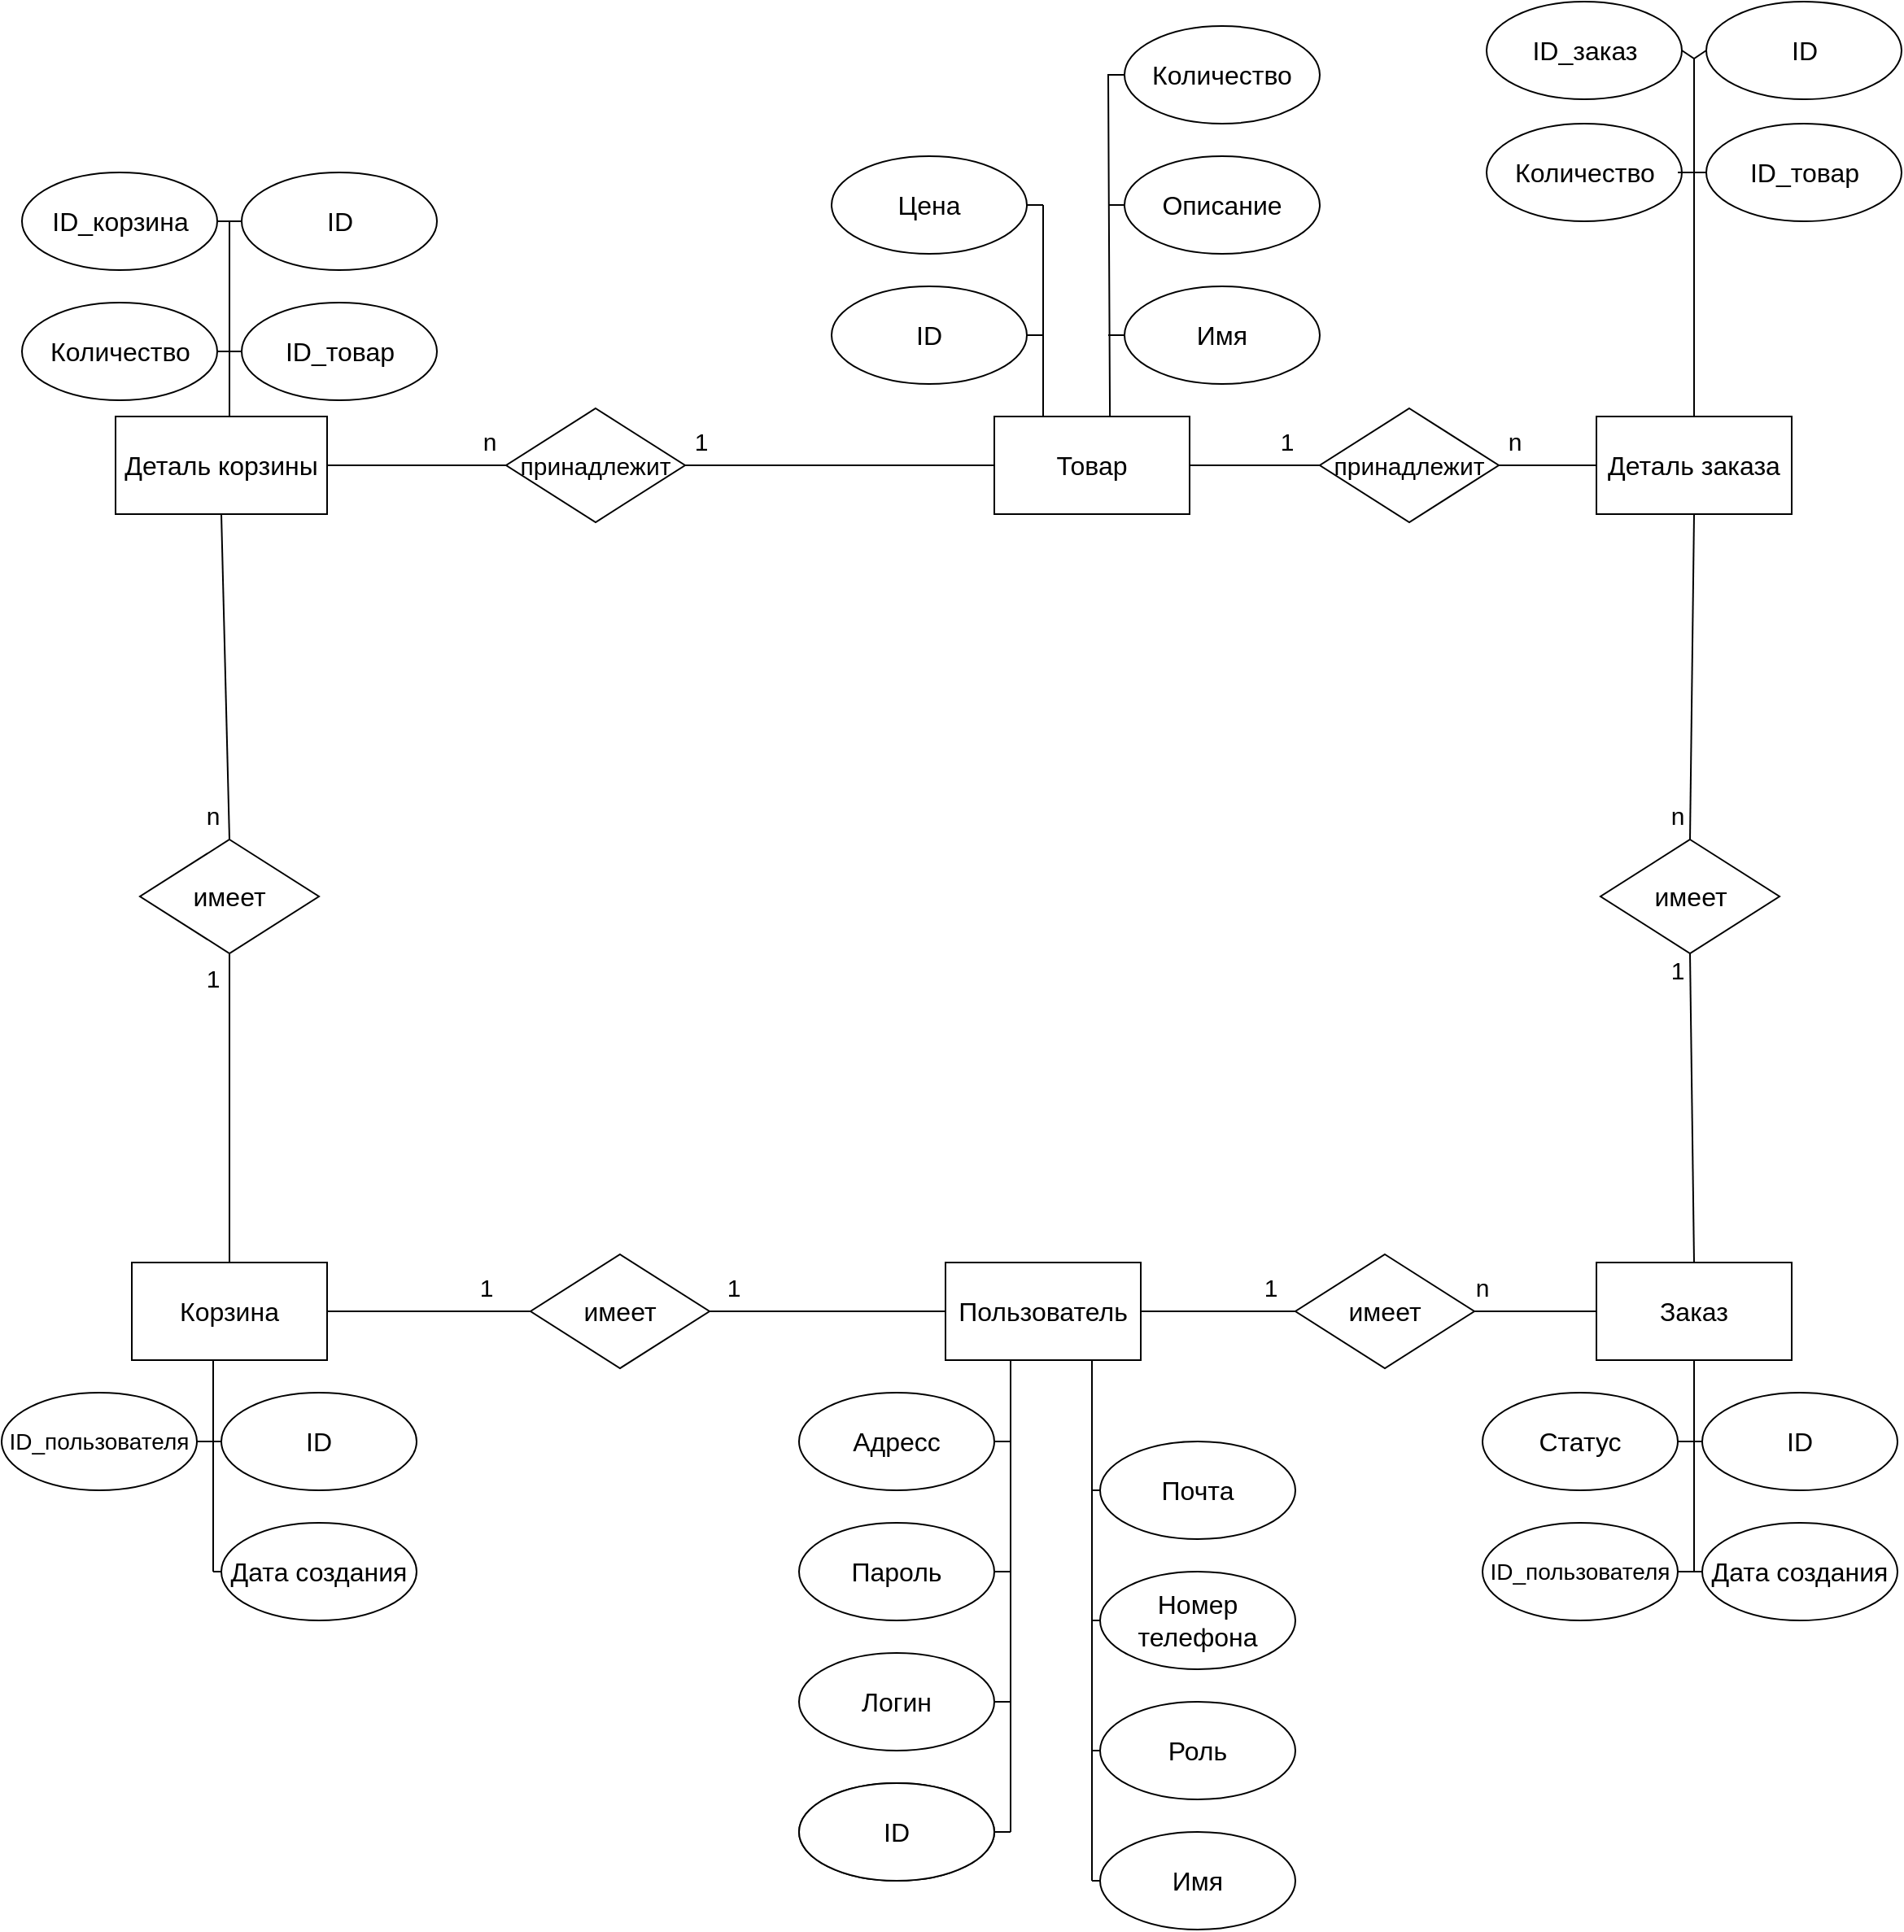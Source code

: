 <mxfile version="24.7.5" pages="12">
  <diagram name="ER" id="_OCzz6-qBeNaXOWe6Cih">
    <mxGraphModel dx="1740" dy="1609" grid="1" gridSize="10" guides="1" tooltips="1" connect="1" arrows="1" fold="1" page="1" pageScale="1" pageWidth="690" pageHeight="980" math="0" shadow="0">
      <root>
        <mxCell id="0" />
        <mxCell id="1" parent="0" />
        <mxCell id="u7qB1Jx78i_vl-zGqgSo-1" value="Пользователь" style="rounded=0;whiteSpace=wrap;html=1;fontSize=16;" parent="1" vertex="1">
          <mxGeometry x="230" y="460" width="120" height="60" as="geometry" />
        </mxCell>
        <mxCell id="u7qB1Jx78i_vl-zGqgSo-2" value="Товар" style="rounded=0;whiteSpace=wrap;html=1;fontSize=16;" parent="1" vertex="1">
          <mxGeometry x="260" y="-60" width="120" height="60" as="geometry" />
        </mxCell>
        <mxCell id="u7qB1Jx78i_vl-zGqgSo-3" value="Деталь корзины" style="rounded=0;whiteSpace=wrap;html=1;fontSize=16;" parent="1" vertex="1">
          <mxGeometry x="-280" y="-60" width="130" height="60" as="geometry" />
        </mxCell>
        <mxCell id="u7qB1Jx78i_vl-zGqgSo-5" value="Деталь заказа" style="rounded=0;whiteSpace=wrap;html=1;fontSize=16;" parent="1" vertex="1">
          <mxGeometry x="630" y="-60" width="120" height="60" as="geometry" />
        </mxCell>
        <mxCell id="u7qB1Jx78i_vl-zGqgSo-6" value="Заказ" style="rounded=0;whiteSpace=wrap;html=1;fontSize=16;" parent="1" vertex="1">
          <mxGeometry x="630" y="460" width="120" height="60" as="geometry" />
        </mxCell>
        <mxCell id="u7qB1Jx78i_vl-zGqgSo-7" value="Корзина" style="rounded=0;whiteSpace=wrap;html=1;fontSize=16;" parent="1" vertex="1">
          <mxGeometry x="-270" y="460" width="120" height="60" as="geometry" />
        </mxCell>
        <mxCell id="u7qB1Jx78i_vl-zGqgSo-10" value="" style="ellipse;whiteSpace=wrap;html=1;fontSize=16;" parent="1" vertex="1">
          <mxGeometry x="140" y="780" width="120" height="60" as="geometry" />
        </mxCell>
        <mxCell id="u7qB1Jx78i_vl-zGqgSo-22" value="ID" style="ellipse;whiteSpace=wrap;html=1;fontSize=16;" parent="1" vertex="1">
          <mxGeometry x="140" y="780" width="120" height="60" as="geometry" />
        </mxCell>
        <mxCell id="u7qB1Jx78i_vl-zGqgSo-28" value="Количество" style="ellipse;whiteSpace=wrap;html=1;fontSize=16;" parent="1" vertex="1">
          <mxGeometry x="340" y="-300" width="120" height="60" as="geometry" />
        </mxCell>
        <mxCell id="u7qB1Jx78i_vl-zGqgSo-30" value="Описание" style="ellipse;whiteSpace=wrap;html=1;fontSize=16;" parent="1" vertex="1">
          <mxGeometry x="340" y="-220" width="120" height="60" as="geometry" />
        </mxCell>
        <mxCell id="u7qB1Jx78i_vl-zGqgSo-31" value="Цена" style="ellipse;whiteSpace=wrap;html=1;fontSize=16;" parent="1" vertex="1">
          <mxGeometry x="160" y="-220" width="120" height="60" as="geometry" />
        </mxCell>
        <mxCell id="u7qB1Jx78i_vl-zGqgSo-32" value="Имя" style="ellipse;whiteSpace=wrap;html=1;fontSize=16;" parent="1" vertex="1">
          <mxGeometry x="340" y="-140" width="120" height="60" as="geometry" />
        </mxCell>
        <mxCell id="u7qB1Jx78i_vl-zGqgSo-33" value="ID" style="ellipse;whiteSpace=wrap;html=1;fontSize=16;" parent="1" vertex="1">
          <mxGeometry x="160" y="-140" width="120" height="60" as="geometry" />
        </mxCell>
        <mxCell id="u7qB1Jx78i_vl-zGqgSo-34" value="Почта" style="ellipse;whiteSpace=wrap;html=1;fontSize=16;" parent="1" vertex="1">
          <mxGeometry x="325" y="570" width="120" height="60" as="geometry" />
        </mxCell>
        <mxCell id="u7qB1Jx78i_vl-zGqgSo-35" value="Адресс" style="ellipse;whiteSpace=wrap;html=1;fontSize=16;" parent="1" vertex="1">
          <mxGeometry x="140" y="540" width="120" height="60" as="geometry" />
        </mxCell>
        <mxCell id="u7qB1Jx78i_vl-zGqgSo-36" value="Номер телефона" style="ellipse;whiteSpace=wrap;html=1;fontSize=16;" parent="1" vertex="1">
          <mxGeometry x="325" y="650" width="120" height="60" as="geometry" />
        </mxCell>
        <mxCell id="u7qB1Jx78i_vl-zGqgSo-37" value="Роль" style="ellipse;whiteSpace=wrap;html=1;fontSize=16;" parent="1" vertex="1">
          <mxGeometry x="325" y="730" width="120" height="60" as="geometry" />
        </mxCell>
        <mxCell id="u7qB1Jx78i_vl-zGqgSo-38" value="Имя" style="ellipse;whiteSpace=wrap;html=1;fontSize=16;" parent="1" vertex="1">
          <mxGeometry x="325" y="810" width="120" height="60" as="geometry" />
        </mxCell>
        <mxCell id="u7qB1Jx78i_vl-zGqgSo-39" value="Пароль" style="ellipse;whiteSpace=wrap;html=1;fontSize=16;" parent="1" vertex="1">
          <mxGeometry x="140" y="620" width="120" height="60" as="geometry" />
        </mxCell>
        <mxCell id="u7qB1Jx78i_vl-zGqgSo-40" value="Логин" style="ellipse;whiteSpace=wrap;html=1;fontSize=16;" parent="1" vertex="1">
          <mxGeometry x="140" y="700" width="120" height="60" as="geometry" />
        </mxCell>
        <mxCell id="u7qB1Jx78i_vl-zGqgSo-42" value="" style="endArrow=none;html=1;rounded=0;exitX=1;exitY=0.5;exitDx=0;exitDy=0;fontSize=16;" parent="1" source="u7qB1Jx78i_vl-zGqgSo-39" edge="1">
          <mxGeometry width="50" height="50" relative="1" as="geometry">
            <mxPoint x="630" y="640" as="sourcePoint" />
            <mxPoint x="270" y="650" as="targetPoint" />
          </mxGeometry>
        </mxCell>
        <mxCell id="u7qB1Jx78i_vl-zGqgSo-43" value="" style="endArrow=none;html=1;rounded=0;exitX=1;exitY=0.5;exitDx=0;exitDy=0;fontSize=16;" parent="1" source="u7qB1Jx78i_vl-zGqgSo-40" edge="1">
          <mxGeometry width="50" height="50" relative="1" as="geometry">
            <mxPoint x="630" y="640" as="sourcePoint" />
            <mxPoint x="270" y="730" as="targetPoint" />
          </mxGeometry>
        </mxCell>
        <mxCell id="u7qB1Jx78i_vl-zGqgSo-44" value="" style="endArrow=none;html=1;rounded=0;exitX=1;exitY=0.5;exitDx=0;exitDy=0;fontSize=16;" parent="1" source="u7qB1Jx78i_vl-zGqgSo-22" edge="1">
          <mxGeometry width="50" height="50" relative="1" as="geometry">
            <mxPoint x="630" y="640" as="sourcePoint" />
            <mxPoint x="270" y="810" as="targetPoint" />
          </mxGeometry>
        </mxCell>
        <mxCell id="u7qB1Jx78i_vl-zGqgSo-45" value="" style="endArrow=none;html=1;rounded=0;fontSize=16;" parent="1" edge="1">
          <mxGeometry width="50" height="50" relative="1" as="geometry">
            <mxPoint x="320" y="840" as="sourcePoint" />
            <mxPoint x="320" y="520" as="targetPoint" />
            <Array as="points">
              <mxPoint x="320" y="600" />
            </Array>
          </mxGeometry>
        </mxCell>
        <mxCell id="u7qB1Jx78i_vl-zGqgSo-46" value="" style="endArrow=none;html=1;rounded=0;exitX=0;exitY=0.5;exitDx=0;exitDy=0;fontSize=16;" parent="1" source="u7qB1Jx78i_vl-zGqgSo-36" edge="1">
          <mxGeometry width="50" height="50" relative="1" as="geometry">
            <mxPoint x="620" y="670" as="sourcePoint" />
            <mxPoint x="320" y="680" as="targetPoint" />
          </mxGeometry>
        </mxCell>
        <mxCell id="u7qB1Jx78i_vl-zGqgSo-47" value="" style="endArrow=none;html=1;rounded=0;entryX=0;entryY=0.5;entryDx=0;entryDy=0;fontSize=16;" parent="1" target="u7qB1Jx78i_vl-zGqgSo-37" edge="1">
          <mxGeometry width="50" height="50" relative="1" as="geometry">
            <mxPoint x="320" y="760" as="sourcePoint" />
            <mxPoint x="670" y="620" as="targetPoint" />
          </mxGeometry>
        </mxCell>
        <mxCell id="u7qB1Jx78i_vl-zGqgSo-48" value="" style="endArrow=none;html=1;rounded=0;entryX=0;entryY=0.5;entryDx=0;entryDy=0;fontSize=16;" parent="1" target="u7qB1Jx78i_vl-zGqgSo-38" edge="1">
          <mxGeometry width="50" height="50" relative="1" as="geometry">
            <mxPoint x="320" y="840" as="sourcePoint" />
            <mxPoint x="670" y="620" as="targetPoint" />
          </mxGeometry>
        </mxCell>
        <mxCell id="u7qB1Jx78i_vl-zGqgSo-49" value="" style="endArrow=none;html=1;rounded=0;exitX=0.25;exitY=0;exitDx=0;exitDy=0;fontSize=16;" parent="1" source="u7qB1Jx78i_vl-zGqgSo-2" edge="1">
          <mxGeometry width="50" height="50" relative="1" as="geometry">
            <mxPoint x="290" y="-280" as="sourcePoint" />
            <mxPoint x="290" y="-190" as="targetPoint" />
            <Array as="points">
              <mxPoint x="290" y="-190" />
            </Array>
          </mxGeometry>
        </mxCell>
        <mxCell id="u7qB1Jx78i_vl-zGqgSo-50" value="" style="endArrow=none;html=1;rounded=0;exitX=1;exitY=0.5;exitDx=0;exitDy=0;fontSize=16;" parent="1" source="u7qB1Jx78i_vl-zGqgSo-31" edge="1">
          <mxGeometry width="50" height="50" relative="1" as="geometry">
            <mxPoint x="290" y="-280" as="sourcePoint" />
            <mxPoint x="290" y="-190" as="targetPoint" />
          </mxGeometry>
        </mxCell>
        <mxCell id="u7qB1Jx78i_vl-zGqgSo-51" value="" style="endArrow=none;html=1;rounded=0;exitX=1;exitY=0.5;exitDx=0;exitDy=0;fontSize=16;" parent="1" source="u7qB1Jx78i_vl-zGqgSo-33" edge="1">
          <mxGeometry width="50" height="50" relative="1" as="geometry">
            <mxPoint x="290" y="-280" as="sourcePoint" />
            <mxPoint x="290" y="-110" as="targetPoint" />
          </mxGeometry>
        </mxCell>
        <mxCell id="u7qB1Jx78i_vl-zGqgSo-52" value="" style="endArrow=none;html=1;rounded=0;exitX=0.592;exitY=0;exitDx=0;exitDy=0;exitPerimeter=0;fontSize=16;" parent="1" source="u7qB1Jx78i_vl-zGqgSo-2" edge="1">
          <mxGeometry width="50" height="50" relative="1" as="geometry">
            <mxPoint x="290" y="-280" as="sourcePoint" />
            <mxPoint x="340" y="-270" as="targetPoint" />
            <Array as="points">
              <mxPoint x="330" y="-270" />
            </Array>
          </mxGeometry>
        </mxCell>
        <mxCell id="u7qB1Jx78i_vl-zGqgSo-53" value="" style="endArrow=none;html=1;rounded=0;entryX=0;entryY=0.5;entryDx=0;entryDy=0;fontSize=16;" parent="1" target="u7qB1Jx78i_vl-zGqgSo-30" edge="1">
          <mxGeometry width="50" height="50" relative="1" as="geometry">
            <mxPoint x="330" y="-190" as="sourcePoint" />
            <mxPoint x="340" y="-330" as="targetPoint" />
          </mxGeometry>
        </mxCell>
        <mxCell id="u7qB1Jx78i_vl-zGqgSo-54" value="" style="endArrow=none;html=1;rounded=0;entryX=0;entryY=0.5;entryDx=0;entryDy=0;fontSize=16;" parent="1" target="u7qB1Jx78i_vl-zGqgSo-32" edge="1">
          <mxGeometry width="50" height="50" relative="1" as="geometry">
            <mxPoint x="330" y="-110" as="sourcePoint" />
            <mxPoint x="340" y="-330" as="targetPoint" />
          </mxGeometry>
        </mxCell>
        <mxCell id="u7qB1Jx78i_vl-zGqgSo-91" value="ID" style="ellipse;whiteSpace=wrap;html=1;fontSize=16;" parent="1" vertex="1">
          <mxGeometry x="695" y="540" width="120" height="60" as="geometry" />
        </mxCell>
        <mxCell id="u7qB1Jx78i_vl-zGqgSo-92" value="Дата создания" style="ellipse;whiteSpace=wrap;html=1;fontSize=16;" parent="1" vertex="1">
          <mxGeometry x="695" y="620" width="120" height="60" as="geometry" />
        </mxCell>
        <mxCell id="u7qB1Jx78i_vl-zGqgSo-96" value="" style="endArrow=none;html=1;rounded=0;exitX=0;exitY=0.5;exitDx=0;exitDy=0;fontSize=16;" parent="1" source="u7qB1Jx78i_vl-zGqgSo-92" edge="1">
          <mxGeometry width="50" height="50" relative="1" as="geometry">
            <mxPoint x="990" y="640" as="sourcePoint" />
            <mxPoint x="690" y="650" as="targetPoint" />
          </mxGeometry>
        </mxCell>
        <mxCell id="u7qB1Jx78i_vl-zGqgSo-98" value="" style="endArrow=none;html=1;rounded=0;exitX=0.5;exitY=1;exitDx=0;exitDy=0;fontSize=16;" parent="1" source="u7qB1Jx78i_vl-zGqgSo-6" edge="1">
          <mxGeometry width="50" height="50" relative="1" as="geometry">
            <mxPoint x="690" y="810" as="sourcePoint" />
            <mxPoint x="690" y="650" as="targetPoint" />
            <Array as="points">
              <mxPoint x="690" y="650" />
            </Array>
          </mxGeometry>
        </mxCell>
        <mxCell id="u7qB1Jx78i_vl-zGqgSo-99" value="" style="endArrow=none;html=1;rounded=0;exitX=0;exitY=0.5;exitDx=0;exitDy=0;fontSize=16;" parent="1" source="u7qB1Jx78i_vl-zGqgSo-91" edge="1">
          <mxGeometry width="50" height="50" relative="1" as="geometry">
            <mxPoint x="830" y="670" as="sourcePoint" />
            <mxPoint x="690" y="570" as="targetPoint" />
          </mxGeometry>
        </mxCell>
        <mxCell id="u7qB1Jx78i_vl-zGqgSo-103" value="Статус" style="ellipse;whiteSpace=wrap;html=1;fontSize=16;" parent="1" vertex="1">
          <mxGeometry x="560" y="540" width="120" height="60" as="geometry" />
        </mxCell>
        <mxCell id="u7qB1Jx78i_vl-zGqgSo-104" value="ID_пользователя" style="ellipse;whiteSpace=wrap;html=1;fontSize=14;" parent="1" vertex="1">
          <mxGeometry x="560" y="620" width="120" height="60" as="geometry" />
        </mxCell>
        <mxCell id="u7qB1Jx78i_vl-zGqgSo-105" value="" style="endArrow=none;html=1;rounded=0;exitX=1;exitY=0.5;exitDx=0;exitDy=0;fontSize=16;" parent="1" source="u7qB1Jx78i_vl-zGqgSo-103" edge="1">
          <mxGeometry width="50" height="50" relative="1" as="geometry">
            <mxPoint x="1050" y="560" as="sourcePoint" />
            <mxPoint x="690" y="570" as="targetPoint" />
          </mxGeometry>
        </mxCell>
        <mxCell id="u7qB1Jx78i_vl-zGqgSo-106" value="" style="endArrow=none;html=1;rounded=0;exitX=1;exitY=0.5;exitDx=0;exitDy=0;fontSize=16;" parent="1" source="u7qB1Jx78i_vl-zGqgSo-104" edge="1">
          <mxGeometry width="50" height="50" relative="1" as="geometry">
            <mxPoint x="1050" y="560" as="sourcePoint" />
            <mxPoint x="690" y="650" as="targetPoint" />
          </mxGeometry>
        </mxCell>
        <mxCell id="u7qB1Jx78i_vl-zGqgSo-108" value="ID" style="ellipse;whiteSpace=wrap;html=1;fontSize=16;" parent="1" vertex="1">
          <mxGeometry x="697.5" y="-315" width="120" height="60" as="geometry" />
        </mxCell>
        <mxCell id="u7qB1Jx78i_vl-zGqgSo-109" value="ID_товар" style="ellipse;whiteSpace=wrap;html=1;fontSize=16;" parent="1" vertex="1">
          <mxGeometry x="697.5" y="-240" width="120" height="60" as="geometry" />
        </mxCell>
        <mxCell id="u7qB1Jx78i_vl-zGqgSo-113" value="ID_заказ" style="ellipse;whiteSpace=wrap;html=1;fontSize=16;" parent="1" vertex="1">
          <mxGeometry x="562.5" y="-315" width="120" height="60" as="geometry" />
        </mxCell>
        <mxCell id="u7qB1Jx78i_vl-zGqgSo-114" value="Количество" style="ellipse;whiteSpace=wrap;html=1;fontSize=16;" parent="1" vertex="1">
          <mxGeometry x="562.5" y="-240" width="120" height="60" as="geometry" />
        </mxCell>
        <mxCell id="u7qB1Jx78i_vl-zGqgSo-130" value="ID" style="ellipse;whiteSpace=wrap;html=1;fontSize=16;" parent="1" vertex="1">
          <mxGeometry x="-215" y="540" width="120" height="60" as="geometry" />
        </mxCell>
        <mxCell id="u7qB1Jx78i_vl-zGqgSo-131" value="Дата создания" style="ellipse;whiteSpace=wrap;html=1;fontSize=16;" parent="1" vertex="1">
          <mxGeometry x="-215" y="620" width="120" height="60" as="geometry" />
        </mxCell>
        <mxCell id="u7qB1Jx78i_vl-zGqgSo-132" value="" style="endArrow=none;html=1;rounded=0;exitX=0;exitY=0.5;exitDx=0;exitDy=0;fontSize=16;" parent="1" source="u7qB1Jx78i_vl-zGqgSo-131" edge="1">
          <mxGeometry width="50" height="50" relative="1" as="geometry">
            <mxPoint x="80" y="640" as="sourcePoint" />
            <mxPoint x="-220" y="650" as="targetPoint" />
          </mxGeometry>
        </mxCell>
        <mxCell id="u7qB1Jx78i_vl-zGqgSo-133" value="" style="endArrow=none;html=1;rounded=0;exitX=0.5;exitY=1;exitDx=0;exitDy=0;fontSize=16;" parent="1" edge="1">
          <mxGeometry width="50" height="50" relative="1" as="geometry">
            <mxPoint x="-220" y="520" as="sourcePoint" />
            <mxPoint x="-220" y="650" as="targetPoint" />
            <Array as="points" />
          </mxGeometry>
        </mxCell>
        <mxCell id="u7qB1Jx78i_vl-zGqgSo-134" value="" style="endArrow=none;html=1;rounded=0;exitX=0;exitY=0.5;exitDx=0;exitDy=0;fontSize=16;" parent="1" source="u7qB1Jx78i_vl-zGqgSo-130" edge="1">
          <mxGeometry width="50" height="50" relative="1" as="geometry">
            <mxPoint x="-80" y="670" as="sourcePoint" />
            <mxPoint x="-220" y="570" as="targetPoint" />
          </mxGeometry>
        </mxCell>
        <mxCell id="u7qB1Jx78i_vl-zGqgSo-136" value="ID_пользователя" style="ellipse;whiteSpace=wrap;html=1;fontSize=14;" parent="1" vertex="1">
          <mxGeometry x="-350" y="540" width="120" height="60" as="geometry" />
        </mxCell>
        <mxCell id="u7qB1Jx78i_vl-zGqgSo-137" value="" style="endArrow=none;html=1;rounded=0;exitX=1;exitY=0.5;exitDx=0;exitDy=0;fontSize=16;" parent="1" edge="1">
          <mxGeometry width="50" height="50" relative="1" as="geometry">
            <mxPoint x="-230" y="570" as="sourcePoint" />
            <mxPoint x="-220" y="570" as="targetPoint" />
          </mxGeometry>
        </mxCell>
        <mxCell id="u7qB1Jx78i_vl-zGqgSo-145" value="ID" style="ellipse;whiteSpace=wrap;html=1;fontSize=16;" parent="1" vertex="1">
          <mxGeometry x="-202.5" y="-210" width="120" height="60" as="geometry" />
        </mxCell>
        <mxCell id="u7qB1Jx78i_vl-zGqgSo-146" value="ID_товар" style="ellipse;whiteSpace=wrap;html=1;fontSize=16;" parent="1" vertex="1">
          <mxGeometry x="-202.5" y="-130" width="120" height="60" as="geometry" />
        </mxCell>
        <mxCell id="u7qB1Jx78i_vl-zGqgSo-147" value="" style="endArrow=none;html=1;rounded=0;exitX=0;exitY=0.5;exitDx=0;exitDy=0;fontSize=16;" parent="1" source="u7qB1Jx78i_vl-zGqgSo-146" edge="1">
          <mxGeometry width="50" height="50" relative="1" as="geometry">
            <mxPoint x="92.5" y="-110" as="sourcePoint" />
            <mxPoint x="-207.5" y="-100" as="targetPoint" />
          </mxGeometry>
        </mxCell>
        <mxCell id="u7qB1Jx78i_vl-zGqgSo-148" value="" style="endArrow=none;html=1;rounded=0;fontSize=16;" parent="1" edge="1">
          <mxGeometry width="50" height="50" relative="1" as="geometry">
            <mxPoint x="-210" y="-60" as="sourcePoint" />
            <mxPoint x="-210" y="-180" as="targetPoint" />
            <Array as="points" />
          </mxGeometry>
        </mxCell>
        <mxCell id="u7qB1Jx78i_vl-zGqgSo-149" value="" style="endArrow=none;html=1;rounded=0;exitX=0;exitY=0.5;exitDx=0;exitDy=0;fontSize=16;" parent="1" source="u7qB1Jx78i_vl-zGqgSo-145" edge="1">
          <mxGeometry width="50" height="50" relative="1" as="geometry">
            <mxPoint x="-67.5" y="-80" as="sourcePoint" />
            <mxPoint x="-207.5" y="-180" as="targetPoint" />
          </mxGeometry>
        </mxCell>
        <mxCell id="u7qB1Jx78i_vl-zGqgSo-150" value="ID_корзина" style="ellipse;whiteSpace=wrap;html=1;fontSize=16;" parent="1" vertex="1">
          <mxGeometry x="-337.5" y="-210" width="120" height="60" as="geometry" />
        </mxCell>
        <mxCell id="u7qB1Jx78i_vl-zGqgSo-151" value="Количество" style="ellipse;whiteSpace=wrap;html=1;fontSize=16;" parent="1" vertex="1">
          <mxGeometry x="-337.5" y="-130" width="120" height="60" as="geometry" />
        </mxCell>
        <mxCell id="u7qB1Jx78i_vl-zGqgSo-152" value="" style="endArrow=none;html=1;rounded=0;exitX=1;exitY=0.5;exitDx=0;exitDy=0;fontSize=16;" parent="1" source="u7qB1Jx78i_vl-zGqgSo-150" edge="1">
          <mxGeometry width="50" height="50" relative="1" as="geometry">
            <mxPoint x="152.5" y="-190" as="sourcePoint" />
            <mxPoint x="-207.5" y="-180" as="targetPoint" />
          </mxGeometry>
        </mxCell>
        <mxCell id="u7qB1Jx78i_vl-zGqgSo-153" value="" style="endArrow=none;html=1;rounded=0;exitX=1;exitY=0.5;exitDx=0;exitDy=0;fontSize=16;" parent="1" source="u7qB1Jx78i_vl-zGqgSo-151" edge="1">
          <mxGeometry width="50" height="50" relative="1" as="geometry">
            <mxPoint x="152.5" y="-190" as="sourcePoint" />
            <mxPoint x="-207.5" y="-100" as="targetPoint" />
          </mxGeometry>
        </mxCell>
        <mxCell id="u7qB1Jx78i_vl-zGqgSo-169" value="" style="endArrow=none;html=1;rounded=0;exitX=1;exitY=0.5;exitDx=0;exitDy=0;fontSize=16;" parent="1" source="u7qB1Jx78i_vl-zGqgSo-35" edge="1">
          <mxGeometry width="50" height="50" relative="1" as="geometry">
            <mxPoint x="440" y="920" as="sourcePoint" />
            <mxPoint x="270" y="570" as="targetPoint" />
          </mxGeometry>
        </mxCell>
        <mxCell id="u7qB1Jx78i_vl-zGqgSo-171" value="" style="endArrow=none;html=1;rounded=0;exitX=0;exitY=0.5;exitDx=0;exitDy=0;fontSize=16;" parent="1" source="u7qB1Jx78i_vl-zGqgSo-34" edge="1">
          <mxGeometry width="50" height="50" relative="1" as="geometry">
            <mxPoint x="330" y="800" as="sourcePoint" />
            <mxPoint x="320" y="600" as="targetPoint" />
          </mxGeometry>
        </mxCell>
        <mxCell id="u7qB1Jx78i_vl-zGqgSo-173" value="принадлежит" style="rhombus;whiteSpace=wrap;html=1;fontSize=15;" parent="1" vertex="1">
          <mxGeometry x="-40" y="-65" width="110" height="70" as="geometry" />
        </mxCell>
        <mxCell id="u7qB1Jx78i_vl-zGqgSo-174" value="имеет" style="rhombus;whiteSpace=wrap;html=1;fontSize=16;" parent="1" vertex="1">
          <mxGeometry x="-265" y="200" width="110" height="70" as="geometry" />
        </mxCell>
        <mxCell id="u7qB1Jx78i_vl-zGqgSo-176" value="принадлежит" style="rhombus;whiteSpace=wrap;html=1;fontSize=15;" parent="1" vertex="1">
          <mxGeometry x="460" y="-65" width="110" height="70" as="geometry" />
        </mxCell>
        <mxCell id="u7qB1Jx78i_vl-zGqgSo-177" value="имеет" style="rhombus;whiteSpace=wrap;html=1;fontSize=16;" parent="1" vertex="1">
          <mxGeometry x="632.5" y="200" width="110" height="70" as="geometry" />
        </mxCell>
        <mxCell id="u7qB1Jx78i_vl-zGqgSo-178" value="имеет" style="rhombus;whiteSpace=wrap;html=1;fontSize=16;" parent="1" vertex="1">
          <mxGeometry x="445" y="455" width="110" height="70" as="geometry" />
        </mxCell>
        <mxCell id="u7qB1Jx78i_vl-zGqgSo-179" value="имеет" style="rhombus;whiteSpace=wrap;html=1;fontSize=16;" parent="1" vertex="1">
          <mxGeometry x="-25" y="455" width="110" height="70" as="geometry" />
        </mxCell>
        <mxCell id="u7qB1Jx78i_vl-zGqgSo-191" value="" style="endArrow=none;html=1;rounded=0;exitX=1;exitY=0.5;exitDx=0;exitDy=0;entryX=0;entryY=0.5;entryDx=0;entryDy=0;fontSize=16;" parent="1" source="u7qB1Jx78i_vl-zGqgSo-173" target="u7qB1Jx78i_vl-zGqgSo-2" edge="1">
          <mxGeometry width="50" height="50" relative="1" as="geometry">
            <mxPoint x="420" y="410" as="sourcePoint" />
            <mxPoint x="470" y="360" as="targetPoint" />
          </mxGeometry>
        </mxCell>
        <mxCell id="u7qB1Jx78i_vl-zGqgSo-192" value="" style="endArrow=none;html=1;rounded=0;exitX=1;exitY=0.5;exitDx=0;exitDy=0;entryX=0;entryY=0.5;entryDx=0;entryDy=0;fontSize=16;" parent="1" source="u7qB1Jx78i_vl-zGqgSo-3" target="u7qB1Jx78i_vl-zGqgSo-173" edge="1">
          <mxGeometry width="50" height="50" relative="1" as="geometry">
            <mxPoint x="420" y="410" as="sourcePoint" />
            <mxPoint x="470" y="360" as="targetPoint" />
          </mxGeometry>
        </mxCell>
        <mxCell id="u7qB1Jx78i_vl-zGqgSo-193" value="" style="endArrow=none;html=1;rounded=0;exitX=1;exitY=0.5;exitDx=0;exitDy=0;entryX=0;entryY=0.5;entryDx=0;entryDy=0;fontSize=16;" parent="1" source="u7qB1Jx78i_vl-zGqgSo-7" target="u7qB1Jx78i_vl-zGqgSo-179" edge="1">
          <mxGeometry width="50" height="50" relative="1" as="geometry">
            <mxPoint x="420" y="410" as="sourcePoint" />
            <mxPoint x="470" y="360" as="targetPoint" />
          </mxGeometry>
        </mxCell>
        <mxCell id="u7qB1Jx78i_vl-zGqgSo-194" value="" style="endArrow=none;html=1;rounded=0;exitX=1;exitY=0.5;exitDx=0;exitDy=0;entryX=0;entryY=0.5;entryDx=0;entryDy=0;fontSize=16;" parent="1" source="u7qB1Jx78i_vl-zGqgSo-179" target="u7qB1Jx78i_vl-zGqgSo-1" edge="1">
          <mxGeometry width="50" height="50" relative="1" as="geometry">
            <mxPoint x="420" y="410" as="sourcePoint" />
            <mxPoint x="470" y="360" as="targetPoint" />
          </mxGeometry>
        </mxCell>
        <mxCell id="u7qB1Jx78i_vl-zGqgSo-195" value="" style="endArrow=none;html=1;rounded=0;exitX=0.5;exitY=0;exitDx=0;exitDy=0;entryX=0.5;entryY=1;entryDx=0;entryDy=0;fontSize=16;" parent="1" source="u7qB1Jx78i_vl-zGqgSo-174" target="u7qB1Jx78i_vl-zGqgSo-3" edge="1">
          <mxGeometry width="50" height="50" relative="1" as="geometry">
            <mxPoint x="420" y="410" as="sourcePoint" />
            <mxPoint x="470" y="360" as="targetPoint" />
          </mxGeometry>
        </mxCell>
        <mxCell id="u7qB1Jx78i_vl-zGqgSo-196" value="" style="endArrow=none;html=1;rounded=0;exitX=0.5;exitY=0;exitDx=0;exitDy=0;entryX=0.5;entryY=1;entryDx=0;entryDy=0;fontSize=16;" parent="1" source="u7qB1Jx78i_vl-zGqgSo-7" target="u7qB1Jx78i_vl-zGqgSo-174" edge="1">
          <mxGeometry width="50" height="50" relative="1" as="geometry">
            <mxPoint x="420" y="410" as="sourcePoint" />
            <mxPoint x="470" y="360" as="targetPoint" />
          </mxGeometry>
        </mxCell>
        <mxCell id="u7qB1Jx78i_vl-zGqgSo-197" value="" style="endArrow=none;html=1;rounded=0;exitX=1;exitY=0.5;exitDx=0;exitDy=0;entryX=0;entryY=0.5;entryDx=0;entryDy=0;fontSize=16;" parent="1" source="u7qB1Jx78i_vl-zGqgSo-1" target="u7qB1Jx78i_vl-zGqgSo-178" edge="1">
          <mxGeometry width="50" height="50" relative="1" as="geometry">
            <mxPoint x="420" y="410" as="sourcePoint" />
            <mxPoint x="470" y="360" as="targetPoint" />
          </mxGeometry>
        </mxCell>
        <mxCell id="u7qB1Jx78i_vl-zGqgSo-198" value="" style="endArrow=none;html=1;rounded=0;entryX=1;entryY=0.5;entryDx=0;entryDy=0;exitX=0;exitY=0.5;exitDx=0;exitDy=0;fontSize=16;" parent="1" source="u7qB1Jx78i_vl-zGqgSo-6" target="u7qB1Jx78i_vl-zGqgSo-178" edge="1">
          <mxGeometry width="50" height="50" relative="1" as="geometry">
            <mxPoint x="420" y="410" as="sourcePoint" />
            <mxPoint x="470" y="360" as="targetPoint" />
          </mxGeometry>
        </mxCell>
        <mxCell id="u7qB1Jx78i_vl-zGqgSo-199" value="" style="endArrow=none;html=1;rounded=0;exitX=0.5;exitY=0;exitDx=0;exitDy=0;entryX=0.5;entryY=1;entryDx=0;entryDy=0;fontSize=16;" parent="1" source="u7qB1Jx78i_vl-zGqgSo-6" target="u7qB1Jx78i_vl-zGqgSo-177" edge="1">
          <mxGeometry width="50" height="50" relative="1" as="geometry">
            <mxPoint x="420" y="410" as="sourcePoint" />
            <mxPoint x="470" y="360" as="targetPoint" />
          </mxGeometry>
        </mxCell>
        <mxCell id="u7qB1Jx78i_vl-zGqgSo-200" value="" style="endArrow=none;html=1;rounded=0;exitX=0.5;exitY=0;exitDx=0;exitDy=0;entryX=0.5;entryY=1;entryDx=0;entryDy=0;fontSize=16;" parent="1" source="u7qB1Jx78i_vl-zGqgSo-177" target="u7qB1Jx78i_vl-zGqgSo-5" edge="1">
          <mxGeometry width="50" height="50" relative="1" as="geometry">
            <mxPoint x="420" y="410" as="sourcePoint" />
            <mxPoint x="470" y="360" as="targetPoint" />
          </mxGeometry>
        </mxCell>
        <mxCell id="u7qB1Jx78i_vl-zGqgSo-201" value="" style="endArrow=none;html=1;rounded=0;exitX=1;exitY=0.5;exitDx=0;exitDy=0;entryX=0;entryY=0.5;entryDx=0;entryDy=0;fontSize=16;" parent="1" source="u7qB1Jx78i_vl-zGqgSo-2" target="u7qB1Jx78i_vl-zGqgSo-176" edge="1">
          <mxGeometry width="50" height="50" relative="1" as="geometry">
            <mxPoint x="420" y="-40" as="sourcePoint" />
            <mxPoint x="470" y="-90" as="targetPoint" />
          </mxGeometry>
        </mxCell>
        <mxCell id="u7qB1Jx78i_vl-zGqgSo-202" value="" style="endArrow=none;html=1;rounded=0;entryX=0;entryY=0.5;entryDx=0;entryDy=0;exitX=1;exitY=0.5;exitDx=0;exitDy=0;fontSize=16;" parent="1" source="u7qB1Jx78i_vl-zGqgSo-176" target="u7qB1Jx78i_vl-zGqgSo-5" edge="1">
          <mxGeometry width="50" height="50" relative="1" as="geometry">
            <mxPoint x="420" y="-40" as="sourcePoint" />
            <mxPoint x="470" y="-90" as="targetPoint" />
          </mxGeometry>
        </mxCell>
        <mxCell id="u7qB1Jx78i_vl-zGqgSo-211" value="1" style="text;html=1;strokeColor=none;fillColor=none;align=center;verticalAlign=middle;whiteSpace=wrap;rounded=0;fontSize=15;" parent="1" vertex="1">
          <mxGeometry x="-250" y="270" width="60" height="30" as="geometry" />
        </mxCell>
        <mxCell id="u7qB1Jx78i_vl-zGqgSo-212" value="n" style="text;html=1;strokeColor=none;fillColor=none;align=center;verticalAlign=middle;whiteSpace=wrap;rounded=0;fontSize=15;" parent="1" vertex="1">
          <mxGeometry x="-250" y="170" width="60" height="30" as="geometry" />
        </mxCell>
        <mxCell id="u7qB1Jx78i_vl-zGqgSo-213" value="n" style="text;html=1;strokeColor=none;fillColor=none;align=center;verticalAlign=middle;whiteSpace=wrap;rounded=0;fontSize=15;" parent="1" vertex="1">
          <mxGeometry x="650" y="170" width="60" height="30" as="geometry" />
        </mxCell>
        <mxCell id="u7qB1Jx78i_vl-zGqgSo-214" value="1" style="text;html=1;strokeColor=none;fillColor=none;align=center;verticalAlign=middle;whiteSpace=wrap;rounded=0;fontSize=15;" parent="1" vertex="1">
          <mxGeometry x="650" y="265" width="60" height="30" as="geometry" />
        </mxCell>
        <mxCell id="u7qB1Jx78i_vl-zGqgSo-217" value="n" style="text;html=1;strokeColor=none;fillColor=none;align=center;verticalAlign=middle;whiteSpace=wrap;rounded=0;fontSize=15;" parent="1" vertex="1">
          <mxGeometry x="530" y="460" width="60" height="30" as="geometry" />
        </mxCell>
        <mxCell id="u7qB1Jx78i_vl-zGqgSo-219" value="1" style="text;html=1;strokeColor=none;fillColor=none;align=center;verticalAlign=middle;whiteSpace=wrap;rounded=0;fontSize=15;" parent="1" vertex="1">
          <mxGeometry x="400" y="460" width="60" height="30" as="geometry" />
        </mxCell>
        <mxCell id="u7qB1Jx78i_vl-zGqgSo-224" value="1" style="text;html=1;strokeColor=none;fillColor=none;align=center;verticalAlign=middle;whiteSpace=wrap;rounded=0;fontSize=15;" parent="1" vertex="1">
          <mxGeometry x="410" y="-60" width="60" height="30" as="geometry" />
        </mxCell>
        <mxCell id="u7qB1Jx78i_vl-zGqgSo-225" value="1" style="text;html=1;strokeColor=none;fillColor=none;align=center;verticalAlign=middle;whiteSpace=wrap;rounded=0;fontSize=15;" parent="1" vertex="1">
          <mxGeometry x="50" y="-60" width="60" height="30" as="geometry" />
        </mxCell>
        <mxCell id="u7qB1Jx78i_vl-zGqgSo-227" value="n" style="text;html=1;strokeColor=none;fillColor=none;align=center;verticalAlign=middle;whiteSpace=wrap;rounded=0;fontSize=15;" parent="1" vertex="1">
          <mxGeometry x="550" y="-60" width="60" height="30" as="geometry" />
        </mxCell>
        <mxCell id="u7qB1Jx78i_vl-zGqgSo-228" value="n" style="text;html=1;strokeColor=none;fillColor=none;align=center;verticalAlign=middle;whiteSpace=wrap;rounded=0;fontSize=15;" parent="1" vertex="1">
          <mxGeometry x="-80" y="-60" width="60" height="30" as="geometry" />
        </mxCell>
        <mxCell id="hylkg2WY5IIw7j3Ca7mo-1" value="" style="endArrow=none;html=1;rounded=0;" parent="1" edge="1">
          <mxGeometry width="50" height="50" relative="1" as="geometry">
            <mxPoint x="270" y="520" as="sourcePoint" />
            <mxPoint x="270" y="810" as="targetPoint" />
          </mxGeometry>
        </mxCell>
        <mxCell id="hylkg2WY5IIw7j3Ca7mo-3" value="" style="endArrow=none;html=1;rounded=0;exitX=0.5;exitY=0;exitDx=0;exitDy=0;" parent="1" source="u7qB1Jx78i_vl-zGqgSo-5" edge="1">
          <mxGeometry width="50" height="50" relative="1" as="geometry">
            <mxPoint x="950" y="-160" as="sourcePoint" />
            <mxPoint x="690" y="-280" as="targetPoint" />
          </mxGeometry>
        </mxCell>
        <mxCell id="hylkg2WY5IIw7j3Ca7mo-4" value="" style="endArrow=none;html=1;rounded=0;exitX=1;exitY=0.5;exitDx=0;exitDy=0;entryX=0;entryY=0.5;entryDx=0;entryDy=0;" parent="1" source="u7qB1Jx78i_vl-zGqgSo-113" target="u7qB1Jx78i_vl-zGqgSo-108" edge="1">
          <mxGeometry width="50" height="50" relative="1" as="geometry">
            <mxPoint x="752.5" y="-480" as="sourcePoint" />
            <mxPoint x="802.5" y="-530" as="targetPoint" />
            <Array as="points">
              <mxPoint x="690" y="-280" />
            </Array>
          </mxGeometry>
        </mxCell>
        <mxCell id="hylkg2WY5IIw7j3Ca7mo-5" value="" style="endArrow=none;html=1;rounded=0;exitX=0;exitY=0.5;exitDx=0;exitDy=0;" parent="1" source="u7qB1Jx78i_vl-zGqgSo-109" edge="1">
          <mxGeometry width="50" height="50" relative="1" as="geometry">
            <mxPoint x="752.5" y="-480" as="sourcePoint" />
            <mxPoint x="680" y="-210" as="targetPoint" />
            <Array as="points">
              <mxPoint x="680" y="-210" />
            </Array>
          </mxGeometry>
        </mxCell>
        <mxCell id="v1hC2_kEWzPT_yYJVkXh-1" value="1" style="text;html=1;strokeColor=none;fillColor=none;align=center;verticalAlign=middle;whiteSpace=wrap;rounded=0;fontSize=15;" parent="1" vertex="1">
          <mxGeometry x="70" y="460" width="60" height="30" as="geometry" />
        </mxCell>
        <mxCell id="Fx2k5B3zbu6az4J1Z_Hx-1" value="1" style="text;html=1;strokeColor=none;fillColor=none;align=center;verticalAlign=middle;whiteSpace=wrap;rounded=0;fontSize=15;" parent="1" vertex="1">
          <mxGeometry x="-82.5" y="460" width="60" height="30" as="geometry" />
        </mxCell>
      </root>
    </mxGraphModel>
  </diagram>
  <diagram id="M0N6y9pq-hes9iPn0M9J" name="UserCase">
    <mxGraphModel dx="2124" dy="844" grid="1" gridSize="10" guides="1" tooltips="1" connect="1" arrows="1" fold="1" page="1" pageScale="1" pageWidth="690" pageHeight="980" math="0" shadow="0">
      <root>
        <mxCell id="0" />
        <mxCell id="1" parent="0" />
        <mxCell id="6JpQuZCNs8TtLGJTmxF5-16" value="Адмитнистратор&lt;br&gt;" style="shape=umlActor;verticalLabelPosition=bottom;verticalAlign=top;html=1;" parent="1" vertex="1">
          <mxGeometry x="200" y="600" width="30" height="60" as="geometry" />
        </mxCell>
        <mxCell id="6JpQuZCNs8TtLGJTmxF5-29" value="Клиент" style="shape=umlActor;verticalLabelPosition=bottom;verticalAlign=top;html=1;" parent="1" vertex="1">
          <mxGeometry x="220" y="405" width="30" height="60" as="geometry" />
        </mxCell>
        <mxCell id="6JpQuZCNs8TtLGJTmxF5-31" value="Изменение своих заказов" style="ellipse;whiteSpace=wrap;html=1;" parent="1" vertex="1">
          <mxGeometry x="360" y="320" width="140" height="70" as="geometry" />
        </mxCell>
        <mxCell id="6JpQuZCNs8TtLGJTmxF5-33" value="Редактирование информации пользователей" style="ellipse;whiteSpace=wrap;html=1;" parent="1" vertex="1">
          <mxGeometry x="360" y="710" width="140" height="70" as="geometry" />
        </mxCell>
        <mxCell id="6JpQuZCNs8TtLGJTmxF5-35" value="Редактирование информации товаров" style="ellipse;whiteSpace=wrap;html=1;" parent="1" vertex="1">
          <mxGeometry x="360" y="630" width="140" height="70" as="geometry" />
        </mxCell>
        <mxCell id="6JpQuZCNs8TtLGJTmxF5-36" value="Редактирование информации заказов" style="ellipse;whiteSpace=wrap;html=1;" parent="1" vertex="1">
          <mxGeometry x="360" y="540" width="140" height="70" as="geometry" />
        </mxCell>
        <mxCell id="6JpQuZCNs8TtLGJTmxF5-39" value="Редактирование своей информации&amp;nbsp;" style="ellipse;whiteSpace=wrap;html=1;" parent="1" vertex="1">
          <mxGeometry x="-30" y="410" width="140" height="70" as="geometry" />
        </mxCell>
        <mxCell id="6JpQuZCNs8TtLGJTmxF5-40" value="Заказ" style="ellipse;whiteSpace=wrap;html=1;" parent="1" vertex="1">
          <mxGeometry x="165" y="250" width="140" height="70" as="geometry" />
        </mxCell>
        <mxCell id="6JpQuZCNs8TtLGJTmxF5-41" value="Просмотр товаров" style="ellipse;whiteSpace=wrap;html=1;" parent="1" vertex="1">
          <mxGeometry x="360" y="400" width="140" height="70" as="geometry" />
        </mxCell>
        <mxCell id="6JpQuZCNs8TtLGJTmxF5-44" value="выход" style="ellipse;whiteSpace=wrap;html=1;" parent="1" vertex="1">
          <mxGeometry x="-30" y="500" width="140" height="70" as="geometry" />
        </mxCell>
        <mxCell id="6JpQuZCNs8TtLGJTmxF5-49" value="Гость&lt;br&gt;" style="shape=umlActor;verticalLabelPosition=bottom;verticalAlign=top;html=1;outlineConnect=0;fontSize=15;" parent="1" vertex="1">
          <mxGeometry x="210" y="750" width="30" height="60" as="geometry" />
        </mxCell>
        <mxCell id="6JpQuZCNs8TtLGJTmxF5-50" value="Авторизация" style="ellipse;whiteSpace=wrap;html=1;" parent="1" vertex="1">
          <mxGeometry x="-30" y="600" width="140" height="70" as="geometry" />
        </mxCell>
        <mxCell id="6JpQuZCNs8TtLGJTmxF5-51" value="Просмотр истории своих заказов" style="ellipse;whiteSpace=wrap;html=1;" parent="1" vertex="1">
          <mxGeometry x="360" y="240" width="140" height="70" as="geometry" />
        </mxCell>
        <mxCell id="6JpQuZCNs8TtLGJTmxF5-53" value="" style="endArrow=none;html=1;rounded=0;fontSize=15;exitX=1;exitY=0.5;exitDx=0;exitDy=0;entryX=1;entryY=0.5;entryDx=0;entryDy=0;" parent="1" source="6JpQuZCNs8TtLGJTmxF5-39" target="6JpQuZCNs8TtLGJTmxF5-50" edge="1">
          <mxGeometry width="50" height="50" relative="1" as="geometry">
            <mxPoint x="300" y="600" as="sourcePoint" />
            <mxPoint x="350" y="550" as="targetPoint" />
            <Array as="points">
              <mxPoint x="150" y="445" />
              <mxPoint x="150" y="635" />
            </Array>
          </mxGeometry>
        </mxCell>
        <mxCell id="6JpQuZCNs8TtLGJTmxF5-54" value="" style="endArrow=none;html=1;rounded=0;fontSize=15;exitX=1;exitY=0.333;exitDx=0;exitDy=0;exitPerimeter=0;entryX=0;entryY=0.5;entryDx=0;entryDy=0;" parent="1" source="6JpQuZCNs8TtLGJTmxF5-16" target="6JpQuZCNs8TtLGJTmxF5-35" edge="1">
          <mxGeometry width="50" height="50" relative="1" as="geometry">
            <mxPoint x="320" y="600" as="sourcePoint" />
            <mxPoint x="370" y="550" as="targetPoint" />
          </mxGeometry>
        </mxCell>
        <mxCell id="6JpQuZCNs8TtLGJTmxF5-55" value="" style="endArrow=none;html=1;rounded=0;fontSize=15;exitX=1;exitY=0.333;exitDx=0;exitDy=0;exitPerimeter=0;entryX=0;entryY=0.5;entryDx=0;entryDy=0;" parent="1" source="6JpQuZCNs8TtLGJTmxF5-16" target="6JpQuZCNs8TtLGJTmxF5-36" edge="1">
          <mxGeometry width="50" height="50" relative="1" as="geometry">
            <mxPoint x="320" y="600" as="sourcePoint" />
            <mxPoint x="370" y="550" as="targetPoint" />
          </mxGeometry>
        </mxCell>
        <mxCell id="6JpQuZCNs8TtLGJTmxF5-58" value="" style="endArrow=none;html=1;rounded=0;fontSize=15;exitX=0;exitY=0.333;exitDx=0;exitDy=0;exitPerimeter=0;" parent="1" source="6JpQuZCNs8TtLGJTmxF5-16" edge="1">
          <mxGeometry width="50" height="50" relative="1" as="geometry">
            <mxPoint x="320" y="600" as="sourcePoint" />
            <mxPoint x="180" y="530" as="targetPoint" />
            <Array as="points">
              <mxPoint x="180" y="620" />
            </Array>
          </mxGeometry>
        </mxCell>
        <mxCell id="6JpQuZCNs8TtLGJTmxF5-61" value="" style="endArrow=none;html=1;rounded=0;fontSize=15;entryX=0;entryY=0.333;entryDx=0;entryDy=0;entryPerimeter=0;" parent="1" target="6JpQuZCNs8TtLGJTmxF5-29" edge="1">
          <mxGeometry width="50" height="50" relative="1" as="geometry">
            <mxPoint x="150" y="535" as="sourcePoint" />
            <mxPoint x="370" y="555" as="targetPoint" />
            <Array as="points">
              <mxPoint x="180" y="535" />
              <mxPoint x="180" y="470" />
              <mxPoint x="180" y="425" />
            </Array>
          </mxGeometry>
        </mxCell>
        <mxCell id="6JpQuZCNs8TtLGJTmxF5-62" value="" style="endArrow=none;html=1;rounded=0;fontSize=15;exitX=1;exitY=0.5;exitDx=0;exitDy=0;" parent="1" source="6JpQuZCNs8TtLGJTmxF5-44" edge="1">
          <mxGeometry width="50" height="50" relative="1" as="geometry">
            <mxPoint x="300" y="600" as="sourcePoint" />
            <mxPoint x="150" y="535" as="targetPoint" />
          </mxGeometry>
        </mxCell>
        <mxCell id="6JpQuZCNs8TtLGJTmxF5-67" value="" style="endArrow=none;html=1;rounded=0;fontSize=15;entryX=0.5;entryY=1;entryDx=0;entryDy=0;" parent="1" target="6JpQuZCNs8TtLGJTmxF5-40" edge="1">
          <mxGeometry width="50" height="50" relative="1" as="geometry">
            <mxPoint x="250" y="425" as="sourcePoint" />
            <mxPoint x="235" y="325" as="targetPoint" />
          </mxGeometry>
        </mxCell>
        <mxCell id="6JpQuZCNs8TtLGJTmxF5-68" value="" style="endArrow=none;html=1;rounded=0;fontSize=15;exitX=0;exitY=0.5;exitDx=0;exitDy=0;" parent="1" edge="1">
          <mxGeometry width="50" height="50" relative="1" as="geometry">
            <mxPoint x="360" y="280" as="sourcePoint" />
            <mxPoint x="250" y="425" as="targetPoint" />
          </mxGeometry>
        </mxCell>
        <mxCell id="6JpQuZCNs8TtLGJTmxF5-69" value="" style="endArrow=none;html=1;rounded=0;fontSize=15;entryX=1;entryY=0.333;entryDx=0;entryDy=0;entryPerimeter=0;exitX=0;exitY=0.5;exitDx=0;exitDy=0;" parent="1" source="6JpQuZCNs8TtLGJTmxF5-31" target="6JpQuZCNs8TtLGJTmxF5-29" edge="1">
          <mxGeometry width="50" height="50" relative="1" as="geometry">
            <mxPoint x="320" y="830" as="sourcePoint" />
            <mxPoint x="370" y="780" as="targetPoint" />
          </mxGeometry>
        </mxCell>
        <mxCell id="6JpQuZCNs8TtLGJTmxF5-70" value="" style="endArrow=none;html=1;rounded=0;fontSize=15;entryX=1;entryY=0.333;entryDx=0;entryDy=0;entryPerimeter=0;exitX=0;exitY=0.5;exitDx=0;exitDy=0;" parent="1" source="6JpQuZCNs8TtLGJTmxF5-41" target="6JpQuZCNs8TtLGJTmxF5-29" edge="1">
          <mxGeometry width="50" height="50" relative="1" as="geometry">
            <mxPoint x="320" y="830" as="sourcePoint" />
            <mxPoint x="370" y="780" as="targetPoint" />
          </mxGeometry>
        </mxCell>
        <mxCell id="6JpQuZCNs8TtLGJTmxF5-74" value="" style="endArrow=none;html=1;rounded=0;fontSize=15;exitX=1;exitY=0.333;exitDx=0;exitDy=0;exitPerimeter=0;entryX=0;entryY=0.5;entryDx=0;entryDy=0;" parent="1" source="6JpQuZCNs8TtLGJTmxF5-16" target="6JpQuZCNs8TtLGJTmxF5-33" edge="1">
          <mxGeometry width="50" height="50" relative="1" as="geometry">
            <mxPoint x="320" y="600" as="sourcePoint" />
            <mxPoint x="370" y="550" as="targetPoint" />
          </mxGeometry>
        </mxCell>
        <mxCell id="73HlI8yH2NLG06FOGGiM-1" value="" style="endArrow=none;html=1;rounded=0;entryX=0;entryY=0.333;entryDx=0;entryDy=0;entryPerimeter=0;exitX=1;exitY=0.5;exitDx=0;exitDy=0;" parent="1" source="6JpQuZCNs8TtLGJTmxF5-50" target="6JpQuZCNs8TtLGJTmxF5-49" edge="1">
          <mxGeometry width="50" height="50" relative="1" as="geometry">
            <mxPoint x="-30" y="460" as="sourcePoint" />
            <mxPoint x="20" y="410" as="targetPoint" />
          </mxGeometry>
        </mxCell>
      </root>
    </mxGraphModel>
  </diagram>
  <diagram id="anUgzgKZBAxjsMDAEJvp" name="UML_ALL">
    <mxGraphModel dx="2602" dy="5045" grid="1" gridSize="10" guides="1" tooltips="1" connect="1" arrows="1" fold="1" page="1" pageScale="1" pageWidth="690" pageHeight="980" math="0" shadow="0">
      <root>
        <mxCell id="0" />
        <mxCell id="1" parent="0" />
        <mxCell id="5xIV1MV07vMxjXLHdB9F-1" value="" style="swimlane;startSize=0;" vertex="1" parent="1">
          <mxGeometry y="-2510" width="1990" height="920" as="geometry">
            <mxRectangle x="310" y="-90" width="50" height="40" as="alternateBounds" />
          </mxGeometry>
        </mxCell>
        <mxCell id="5xIV1MV07vMxjXLHdB9F-3" value="UserServices" style="swimlane;fontStyle=0;childLayout=stackLayout;horizontal=1;startSize=30;horizontalStack=0;resizeParent=1;resizeParentMax=0;resizeLast=0;collapsible=1;marginBottom=0;whiteSpace=wrap;html=1;fillColor=#dae8fc;strokeColor=#6c8ebf;" vertex="1" parent="5xIV1MV07vMxjXLHdB9F-1">
          <mxGeometry x="31" y="110" width="159" height="270" as="geometry" />
        </mxCell>
        <mxCell id="5xIV1MV07vMxjXLHdB9F-4" value="register()" style="text;strokeColor=none;fillColor=none;align=left;verticalAlign=middle;spacingLeft=4;spacingRight=4;overflow=hidden;points=[[0,0.5],[1,0.5]];portConstraint=eastwest;rotatable=0;whiteSpace=wrap;html=1;" vertex="1" parent="5xIV1MV07vMxjXLHdB9F-3">
          <mxGeometry y="30" width="159" height="30" as="geometry" />
        </mxCell>
        <mxCell id="5xIV1MV07vMxjXLHdB9F-5" value="login()" style="text;strokeColor=none;fillColor=none;align=left;verticalAlign=middle;spacingLeft=4;spacingRight=4;overflow=hidden;points=[[0,0.5],[1,0.5]];portConstraint=eastwest;rotatable=0;whiteSpace=wrap;html=1;" vertex="1" parent="5xIV1MV07vMxjXLHdB9F-3">
          <mxGeometry y="60" width="159" height="30" as="geometry" />
        </mxCell>
        <mxCell id="5xIV1MV07vMxjXLHdB9F-6" value="changePassword()" style="text;strokeColor=none;fillColor=none;align=left;verticalAlign=middle;spacingLeft=4;spacingRight=4;overflow=hidden;points=[[0,0.5],[1,0.5]];portConstraint=eastwest;rotatable=0;whiteSpace=wrap;html=1;" vertex="1" parent="5xIV1MV07vMxjXLHdB9F-3">
          <mxGeometry y="90" width="159" height="30" as="geometry" />
        </mxCell>
        <mxCell id="5xIV1MV07vMxjXLHdB9F-268" value="getUser()" style="text;strokeColor=none;fillColor=none;align=left;verticalAlign=middle;spacingLeft=4;spacingRight=4;overflow=hidden;points=[[0,0.5],[1,0.5]];portConstraint=eastwest;rotatable=0;whiteSpace=wrap;html=1;" vertex="1" parent="5xIV1MV07vMxjXLHdB9F-3">
          <mxGeometry y="120" width="159" height="30" as="geometry" />
        </mxCell>
        <mxCell id="5xIV1MV07vMxjXLHdB9F-269" value="addUser()" style="text;strokeColor=none;fillColor=none;align=left;verticalAlign=middle;spacingLeft=4;spacingRight=4;overflow=hidden;points=[[0,0.5],[1,0.5]];portConstraint=eastwest;rotatable=0;whiteSpace=wrap;html=1;" vertex="1" parent="5xIV1MV07vMxjXLHdB9F-3">
          <mxGeometry y="150" width="159" height="30" as="geometry" />
        </mxCell>
        <mxCell id="5xIV1MV07vMxjXLHdB9F-270" value="delUser()" style="text;strokeColor=none;fillColor=none;align=left;verticalAlign=middle;spacingLeft=4;spacingRight=4;overflow=hidden;points=[[0,0.5],[1,0.5]];portConstraint=eastwest;rotatable=0;whiteSpace=wrap;html=1;" vertex="1" parent="5xIV1MV07vMxjXLHdB9F-3">
          <mxGeometry y="180" width="159" height="30" as="geometry" />
        </mxCell>
        <mxCell id="5xIV1MV07vMxjXLHdB9F-271" value="updateUser()" style="text;strokeColor=none;fillColor=none;align=left;verticalAlign=middle;spacingLeft=4;spacingRight=4;overflow=hidden;points=[[0,0.5],[1,0.5]];portConstraint=eastwest;rotatable=0;whiteSpace=wrap;html=1;" vertex="1" parent="5xIV1MV07vMxjXLHdB9F-3">
          <mxGeometry y="210" width="159" height="30" as="geometry" />
        </mxCell>
        <mxCell id="5xIV1MV07vMxjXLHdB9F-280" value="getAllUesr()" style="text;strokeColor=none;fillColor=none;align=left;verticalAlign=middle;spacingLeft=4;spacingRight=4;overflow=hidden;points=[[0,0.5],[1,0.5]];portConstraint=eastwest;rotatable=0;whiteSpace=wrap;html=1;" vertex="1" parent="5xIV1MV07vMxjXLHdB9F-3">
          <mxGeometry y="240" width="159" height="30" as="geometry" />
        </mxCell>
        <mxCell id="5xIV1MV07vMxjXLHdB9F-298" style="edgeStyle=orthogonalEdgeStyle;rounded=0;orthogonalLoop=1;jettySize=auto;html=1;" edge="1" parent="5xIV1MV07vMxjXLHdB9F-1" source="5xIV1MV07vMxjXLHdB9F-8" target="5xIV1MV07vMxjXLHdB9F-240">
          <mxGeometry relative="1" as="geometry">
            <Array as="points">
              <mxPoint x="765" y="510" />
              <mxPoint x="920" y="510" />
            </Array>
          </mxGeometry>
        </mxCell>
        <mxCell id="5xIV1MV07vMxjXLHdB9F-318" style="edgeStyle=orthogonalEdgeStyle;rounded=0;orthogonalLoop=1;jettySize=auto;html=1;" edge="1" parent="5xIV1MV07vMxjXLHdB9F-1" source="5xIV1MV07vMxjXLHdB9F-8" target="5xIV1MV07vMxjXLHdB9F-26">
          <mxGeometry relative="1" as="geometry">
            <Array as="points">
              <mxPoint x="765" y="510" />
            </Array>
          </mxGeometry>
        </mxCell>
        <mxCell id="5xIV1MV07vMxjXLHdB9F-8" value="ItemCartServices" style="swimlane;fontStyle=0;childLayout=stackLayout;horizontal=1;startSize=30;horizontalStack=0;resizeParent=1;resizeParentMax=0;resizeLast=0;collapsible=1;marginBottom=0;whiteSpace=wrap;html=1;fillColor=#dae8fc;strokeColor=#6c8ebf;" vertex="1" parent="5xIV1MV07vMxjXLHdB9F-1">
          <mxGeometry x="710" y="155" width="110" height="150" as="geometry" />
        </mxCell>
        <mxCell id="5xIV1MV07vMxjXLHdB9F-9" value="getItemCart()" style="text;strokeColor=none;fillColor=none;align=left;verticalAlign=middle;spacingLeft=4;spacingRight=4;overflow=hidden;points=[[0,0.5],[1,0.5]];portConstraint=eastwest;rotatable=0;whiteSpace=wrap;html=1;" vertex="1" parent="5xIV1MV07vMxjXLHdB9F-8">
          <mxGeometry y="30" width="110" height="30" as="geometry" />
        </mxCell>
        <mxCell id="5xIV1MV07vMxjXLHdB9F-10" value="addItemCart()" style="text;strokeColor=none;fillColor=none;align=left;verticalAlign=middle;spacingLeft=4;spacingRight=4;overflow=hidden;points=[[0,0.5],[1,0.5]];portConstraint=eastwest;rotatable=0;whiteSpace=wrap;html=1;" vertex="1" parent="5xIV1MV07vMxjXLHdB9F-8">
          <mxGeometry y="60" width="110" height="30" as="geometry" />
        </mxCell>
        <mxCell id="5xIV1MV07vMxjXLHdB9F-11" value="delitemCart()" style="text;strokeColor=none;fillColor=none;align=left;verticalAlign=middle;spacingLeft=4;spacingRight=4;overflow=hidden;points=[[0,0.5],[1,0.5]];portConstraint=eastwest;rotatable=0;whiteSpace=wrap;html=1;" vertex="1" parent="5xIV1MV07vMxjXLHdB9F-8">
          <mxGeometry y="90" width="110" height="30" as="geometry" />
        </mxCell>
        <mxCell id="5xIV1MV07vMxjXLHdB9F-12" value="updateItemCart()" style="text;strokeColor=none;fillColor=none;align=left;verticalAlign=middle;spacingLeft=4;spacingRight=4;overflow=hidden;points=[[0,0.5],[1,0.5]];portConstraint=eastwest;rotatable=0;whiteSpace=wrap;html=1;" vertex="1" parent="5xIV1MV07vMxjXLHdB9F-8">
          <mxGeometry y="120" width="110" height="30" as="geometry" />
        </mxCell>
        <mxCell id="5xIV1MV07vMxjXLHdB9F-297" style="edgeStyle=orthogonalEdgeStyle;rounded=0;orthogonalLoop=1;jettySize=auto;html=1;" edge="1" parent="5xIV1MV07vMxjXLHdB9F-1" source="5xIV1MV07vMxjXLHdB9F-14" target="5xIV1MV07vMxjXLHdB9F-233">
          <mxGeometry relative="1" as="geometry">
            <Array as="points">
              <mxPoint x="605" y="480" />
              <mxPoint x="740" y="480" />
            </Array>
          </mxGeometry>
        </mxCell>
        <mxCell id="5xIV1MV07vMxjXLHdB9F-317" style="edgeStyle=orthogonalEdgeStyle;rounded=0;orthogonalLoop=1;jettySize=auto;html=1;" edge="1" parent="5xIV1MV07vMxjXLHdB9F-1" source="5xIV1MV07vMxjXLHdB9F-14" target="5xIV1MV07vMxjXLHdB9F-31">
          <mxGeometry relative="1" as="geometry">
            <mxPoint x="1350" y="480" as="targetPoint" />
            <Array as="points">
              <mxPoint x="605" y="480" />
              <mxPoint x="1410" y="480" />
            </Array>
          </mxGeometry>
        </mxCell>
        <mxCell id="5xIV1MV07vMxjXLHdB9F-14" value="CartServices" style="swimlane;fontStyle=0;childLayout=stackLayout;horizontal=1;startSize=30;horizontalStack=0;resizeParent=1;resizeParentMax=0;resizeLast=0;collapsible=1;marginBottom=0;whiteSpace=wrap;html=1;fillColor=#dae8fc;strokeColor=#6c8ebf;" vertex="1" parent="5xIV1MV07vMxjXLHdB9F-1">
          <mxGeometry x="544.75" y="155" width="120" height="150" as="geometry" />
        </mxCell>
        <mxCell id="5xIV1MV07vMxjXLHdB9F-15" value="getCart()" style="text;strokeColor=none;fillColor=none;align=left;verticalAlign=middle;spacingLeft=4;spacingRight=4;overflow=hidden;points=[[0,0.5],[1,0.5]];portConstraint=eastwest;rotatable=0;whiteSpace=wrap;html=1;" vertex="1" parent="5xIV1MV07vMxjXLHdB9F-14">
          <mxGeometry y="30" width="120" height="30" as="geometry" />
        </mxCell>
        <mxCell id="5xIV1MV07vMxjXLHdB9F-16" value="deleteCart()" style="text;strokeColor=none;fillColor=none;align=left;verticalAlign=middle;spacingLeft=4;spacingRight=4;overflow=hidden;points=[[0,0.5],[1,0.5]];portConstraint=eastwest;rotatable=0;whiteSpace=wrap;html=1;" vertex="1" parent="5xIV1MV07vMxjXLHdB9F-14">
          <mxGeometry y="60" width="120" height="30" as="geometry" />
        </mxCell>
        <mxCell id="5xIV1MV07vMxjXLHdB9F-17" value="updateCart()" style="text;strokeColor=none;fillColor=none;align=left;verticalAlign=middle;spacingLeft=4;spacingRight=4;overflow=hidden;points=[[0,0.5],[1,0.5]];portConstraint=eastwest;rotatable=0;whiteSpace=wrap;html=1;" vertex="1" parent="5xIV1MV07vMxjXLHdB9F-14">
          <mxGeometry y="90" width="120" height="30" as="geometry" />
        </mxCell>
        <mxCell id="5xIV1MV07vMxjXLHdB9F-18" value="addCart()" style="text;strokeColor=none;fillColor=none;align=left;verticalAlign=middle;spacingLeft=4;spacingRight=4;overflow=hidden;points=[[0,0.5],[1,0.5]];portConstraint=eastwest;rotatable=0;whiteSpace=wrap;html=1;" vertex="1" parent="5xIV1MV07vMxjXLHdB9F-14">
          <mxGeometry y="120" width="120" height="30" as="geometry" />
        </mxCell>
        <mxCell id="5xIV1MV07vMxjXLHdB9F-296" style="edgeStyle=orthogonalEdgeStyle;rounded=0;orthogonalLoop=1;jettySize=auto;html=1;" edge="1" parent="5xIV1MV07vMxjXLHdB9F-1" source="5xIV1MV07vMxjXLHdB9F-20" target="5xIV1MV07vMxjXLHdB9F-225">
          <mxGeometry relative="1" as="geometry">
            <Array as="points">
              <mxPoint x="450" y="380" />
              <mxPoint x="570" y="380" />
            </Array>
          </mxGeometry>
        </mxCell>
        <mxCell id="5xIV1MV07vMxjXLHdB9F-316" style="edgeStyle=orthogonalEdgeStyle;rounded=0;orthogonalLoop=1;jettySize=auto;html=1;" edge="1" parent="5xIV1MV07vMxjXLHdB9F-1" source="5xIV1MV07vMxjXLHdB9F-20" target="5xIV1MV07vMxjXLHdB9F-41">
          <mxGeometry relative="1" as="geometry">
            <Array as="points">
              <mxPoint x="450" y="380" />
              <mxPoint x="1920" y="380" />
            </Array>
          </mxGeometry>
        </mxCell>
        <mxCell id="5xIV1MV07vMxjXLHdB9F-20" value="ProductServices" style="swimlane;fontStyle=0;childLayout=stackLayout;horizontal=1;startSize=30;horizontalStack=0;resizeParent=1;resizeParentMax=0;resizeLast=0;collapsible=1;marginBottom=0;whiteSpace=wrap;html=1;fillColor=#dae8fc;strokeColor=#6c8ebf;" vertex="1" parent="5xIV1MV07vMxjXLHdB9F-1">
          <mxGeometry x="390" y="140" width="120" height="180" as="geometry" />
        </mxCell>
        <mxCell id="5xIV1MV07vMxjXLHdB9F-21" value="addProduct()" style="text;strokeColor=none;fillColor=none;align=left;verticalAlign=middle;spacingLeft=4;spacingRight=4;overflow=hidden;points=[[0,0.5],[1,0.5]];portConstraint=eastwest;rotatable=0;whiteSpace=wrap;html=1;" vertex="1" parent="5xIV1MV07vMxjXLHdB9F-20">
          <mxGeometry y="30" width="120" height="30" as="geometry" />
        </mxCell>
        <mxCell id="5xIV1MV07vMxjXLHdB9F-22" value="deleteProduct()" style="text;strokeColor=none;fillColor=none;align=left;verticalAlign=middle;spacingLeft=4;spacingRight=4;overflow=hidden;points=[[0,0.5],[1,0.5]];portConstraint=eastwest;rotatable=0;whiteSpace=wrap;html=1;" vertex="1" parent="5xIV1MV07vMxjXLHdB9F-20">
          <mxGeometry y="60" width="120" height="30" as="geometry" />
        </mxCell>
        <mxCell id="5xIV1MV07vMxjXLHdB9F-23" value="updateProduct()" style="text;strokeColor=none;fillColor=none;align=left;verticalAlign=middle;spacingLeft=4;spacingRight=4;overflow=hidden;points=[[0,0.5],[1,0.5]];portConstraint=eastwest;rotatable=0;whiteSpace=wrap;html=1;" vertex="1" parent="5xIV1MV07vMxjXLHdB9F-20">
          <mxGeometry y="90" width="120" height="30" as="geometry" />
        </mxCell>
        <mxCell id="5xIV1MV07vMxjXLHdB9F-24" value="getProduct()" style="text;strokeColor=none;fillColor=none;align=left;verticalAlign=middle;spacingLeft=4;spacingRight=4;overflow=hidden;points=[[0,0.5],[1,0.5]];portConstraint=eastwest;rotatable=0;whiteSpace=wrap;html=1;" vertex="1" parent="5xIV1MV07vMxjXLHdB9F-20">
          <mxGeometry y="120" width="120" height="30" as="geometry" />
        </mxCell>
        <mxCell id="5xIV1MV07vMxjXLHdB9F-281" value="getAllProducts()" style="text;strokeColor=none;fillColor=none;align=left;verticalAlign=middle;spacingLeft=4;spacingRight=4;overflow=hidden;points=[[0,0.5],[1,0.5]];portConstraint=eastwest;rotatable=0;whiteSpace=wrap;html=1;" vertex="1" parent="5xIV1MV07vMxjXLHdB9F-20">
          <mxGeometry y="150" width="120" height="30" as="geometry" />
        </mxCell>
        <mxCell id="5xIV1MV07vMxjXLHdB9F-25" value="Business Logic" style="text;html=1;align=center;verticalAlign=middle;resizable=0;points=[];autosize=1;strokeColor=none;fillColor=none;fontSize=16;fontStyle=1" vertex="1" parent="5xIV1MV07vMxjXLHdB9F-1">
          <mxGeometry x="910" y="10" width="140" height="30" as="geometry" />
        </mxCell>
        <mxCell id="5xIV1MV07vMxjXLHdB9F-35" value="Product" style="swimlane;fontStyle=0;childLayout=stackLayout;horizontal=1;startSize=30;horizontalStack=0;resizeParent=1;resizeParentMax=0;resizeLast=0;collapsible=1;marginBottom=0;whiteSpace=wrap;html=1;fillColor=#dae8fc;strokeColor=#6c8ebf;" vertex="1" parent="5xIV1MV07vMxjXLHdB9F-1">
          <mxGeometry x="1850" y="110" width="140" height="210" as="geometry" />
        </mxCell>
        <mxCell id="5xIV1MV07vMxjXLHdB9F-36" value="id: int" style="text;strokeColor=none;fillColor=none;align=left;verticalAlign=middle;spacingLeft=4;spacingRight=4;overflow=hidden;points=[[0,0.5],[1,0.5]];portConstraint=eastwest;rotatable=0;whiteSpace=wrap;html=1;" vertex="1" parent="5xIV1MV07vMxjXLHdB9F-35">
          <mxGeometry y="30" width="140" height="30" as="geometry" />
        </mxCell>
        <mxCell id="5xIV1MV07vMxjXLHdB9F-37" value="name: string" style="text;strokeColor=none;fillColor=none;align=left;verticalAlign=middle;spacingLeft=4;spacingRight=4;overflow=hidden;points=[[0,0.5],[1,0.5]];portConstraint=eastwest;rotatable=0;whiteSpace=wrap;html=1;" vertex="1" parent="5xIV1MV07vMxjXLHdB9F-35">
          <mxGeometry y="60" width="140" height="30" as="geometry" />
        </mxCell>
        <mxCell id="5xIV1MV07vMxjXLHdB9F-38" value="price: int" style="text;strokeColor=none;fillColor=none;align=left;verticalAlign=middle;spacingLeft=4;spacingRight=4;overflow=hidden;points=[[0,0.5],[1,0.5]];portConstraint=eastwest;rotatable=0;whiteSpace=wrap;html=1;" vertex="1" parent="5xIV1MV07vMxjXLHdB9F-35">
          <mxGeometry y="90" width="140" height="30" as="geometry" />
        </mxCell>
        <mxCell id="5xIV1MV07vMxjXLHdB9F-39" value="quanlity: int" style="text;strokeColor=none;fillColor=none;align=left;verticalAlign=middle;spacingLeft=4;spacingRight=4;overflow=hidden;points=[[0,0.5],[1,0.5]];portConstraint=eastwest;rotatable=0;whiteSpace=wrap;html=1;" vertex="1" parent="5xIV1MV07vMxjXLHdB9F-35">
          <mxGeometry y="120" width="140" height="30" as="geometry" />
        </mxCell>
        <mxCell id="5xIV1MV07vMxjXLHdB9F-40" value="manufacturer: string" style="text;strokeColor=none;fillColor=none;align=left;verticalAlign=middle;spacingLeft=4;spacingRight=4;overflow=hidden;points=[[0,0.5],[1,0.5]];portConstraint=eastwest;rotatable=0;whiteSpace=wrap;html=1;" vertex="1" parent="5xIV1MV07vMxjXLHdB9F-35">
          <mxGeometry y="150" width="140" height="30" as="geometry" />
        </mxCell>
        <mxCell id="5xIV1MV07vMxjXLHdB9F-41" value="descriptor: string" style="text;strokeColor=none;fillColor=none;align=left;verticalAlign=middle;spacingLeft=4;spacingRight=4;overflow=hidden;points=[[0,0.5],[1,0.5]];portConstraint=eastwest;rotatable=0;whiteSpace=wrap;html=1;" vertex="1" parent="5xIV1MV07vMxjXLHdB9F-35">
          <mxGeometry y="180" width="140" height="30" as="geometry" />
        </mxCell>
        <mxCell id="5xIV1MV07vMxjXLHdB9F-58" value="User&lt;br&gt;" style="swimlane;whiteSpace=wrap;html=1;fillColor=#dae8fc;strokeColor=#6c8ebf;" vertex="1" parent="5xIV1MV07vMxjXLHdB9F-1">
          <mxGeometry x="1285" y="80" width="160" height="260" as="geometry" />
        </mxCell>
        <mxCell id="5xIV1MV07vMxjXLHdB9F-59" value="id: int" style="text;strokeColor=none;fillColor=none;align=left;verticalAlign=middle;spacingLeft=4;spacingRight=4;overflow=hidden;points=[[0,0.5],[1,0.5]];portConstraint=eastwest;rotatable=0;whiteSpace=wrap;html=1;" vertex="1" parent="5xIV1MV07vMxjXLHdB9F-58">
          <mxGeometry x="10" y="30" width="170" height="30" as="geometry" />
        </mxCell>
        <mxCell id="5xIV1MV07vMxjXLHdB9F-60" value="login: string" style="text;strokeColor=none;fillColor=none;align=left;verticalAlign=middle;spacingLeft=4;spacingRight=4;overflow=hidden;points=[[0,0.5],[1,0.5]];portConstraint=eastwest;rotatable=0;whiteSpace=wrap;html=1;" vertex="1" parent="5xIV1MV07vMxjXLHdB9F-58">
          <mxGeometry x="10" y="60" width="170" height="30" as="geometry" />
        </mxCell>
        <mxCell id="5xIV1MV07vMxjXLHdB9F-61" value="password: string" style="text;strokeColor=none;fillColor=none;align=left;verticalAlign=middle;spacingLeft=4;spacingRight=4;overflow=hidden;points=[[0,0.5],[1,0.5]];portConstraint=eastwest;rotatable=0;whiteSpace=wrap;html=1;" vertex="1" parent="5xIV1MV07vMxjXLHdB9F-58">
          <mxGeometry x="10" y="92" width="170" height="30" as="geometry" />
        </mxCell>
        <mxCell id="5xIV1MV07vMxjXLHdB9F-62" value="role: string" style="text;strokeColor=none;fillColor=none;align=left;verticalAlign=middle;spacingLeft=4;spacingRight=4;overflow=hidden;points=[[0,0.5],[1,0.5]];portConstraint=eastwest;rotatable=0;whiteSpace=wrap;html=1;" vertex="1" parent="5xIV1MV07vMxjXLHdB9F-58">
          <mxGeometry x="10" y="122" width="170" height="30" as="geometry" />
        </mxCell>
        <mxCell id="5xIV1MV07vMxjXLHdB9F-63" value="phone: string" style="text;strokeColor=none;fillColor=none;align=left;verticalAlign=middle;spacingLeft=4;spacingRight=4;overflow=hidden;points=[[0,0.5],[1,0.5]];portConstraint=eastwest;rotatable=0;whiteSpace=wrap;html=1;" vertex="1" parent="5xIV1MV07vMxjXLHdB9F-58">
          <mxGeometry x="10" y="150" width="170" height="30" as="geometry" />
        </mxCell>
        <mxCell id="5xIV1MV07vMxjXLHdB9F-64" value="name: string" style="text;strokeColor=none;fillColor=none;align=left;verticalAlign=middle;spacingLeft=4;spacingRight=4;overflow=hidden;points=[[0,0.5],[1,0.5]];portConstraint=eastwest;rotatable=0;whiteSpace=wrap;html=1;" vertex="1" parent="5xIV1MV07vMxjXLHdB9F-58">
          <mxGeometry x="10" y="180" width="170" height="30" as="geometry" />
        </mxCell>
        <mxCell id="5xIV1MV07vMxjXLHdB9F-65" value="address: string" style="text;strokeColor=none;fillColor=none;align=left;verticalAlign=middle;spacingLeft=4;spacingRight=4;overflow=hidden;points=[[0,0.5],[1,0.5]];portConstraint=eastwest;rotatable=0;whiteSpace=wrap;html=1;" vertex="1" parent="5xIV1MV07vMxjXLHdB9F-58">
          <mxGeometry x="10" y="200" width="170" height="30" as="geometry" />
        </mxCell>
        <mxCell id="5xIV1MV07vMxjXLHdB9F-66" value="email: string" style="text;strokeColor=none;fillColor=none;align=left;verticalAlign=middle;spacingLeft=4;spacingRight=4;overflow=hidden;points=[[0,0.5],[1,0.5]];portConstraint=eastwest;rotatable=0;whiteSpace=wrap;html=1;" vertex="1" parent="5xIV1MV07vMxjXLHdB9F-58">
          <mxGeometry x="10" y="230" width="170" height="30" as="geometry" />
        </mxCell>
        <mxCell id="5xIV1MV07vMxjXLHdB9F-299" style="edgeStyle=orthogonalEdgeStyle;rounded=0;orthogonalLoop=1;jettySize=auto;html=1;" edge="1" parent="5xIV1MV07vMxjXLHdB9F-1" source="5xIV1MV07vMxjXLHdB9F-88" target="5xIV1MV07vMxjXLHdB9F-247">
          <mxGeometry relative="1" as="geometry">
            <Array as="points">
              <mxPoint x="930" y="470" />
              <mxPoint x="1085" y="470" />
            </Array>
          </mxGeometry>
        </mxCell>
        <mxCell id="5xIV1MV07vMxjXLHdB9F-319" style="edgeStyle=orthogonalEdgeStyle;rounded=0;orthogonalLoop=1;jettySize=auto;html=1;entryX=0.5;entryY=0;entryDx=0;entryDy=0;" edge="1" parent="5xIV1MV07vMxjXLHdB9F-1" source="5xIV1MV07vMxjXLHdB9F-88" target="5xIV1MV07vMxjXLHdB9F-52">
          <mxGeometry relative="1" as="geometry">
            <Array as="points">
              <mxPoint x="930" y="470" />
              <mxPoint x="1740" y="470" />
            </Array>
          </mxGeometry>
        </mxCell>
        <mxCell id="5xIV1MV07vMxjXLHdB9F-88" value="OrderServices" style="swimlane;fontStyle=0;childLayout=stackLayout;horizontal=1;startSize=30;horizontalStack=0;resizeParent=1;resizeParentMax=0;resizeLast=0;collapsible=1;marginBottom=0;whiteSpace=wrap;html=1;fillColor=#dae8fc;strokeColor=#6c8ebf;" vertex="1" parent="5xIV1MV07vMxjXLHdB9F-1">
          <mxGeometry x="870" y="110" width="120" height="210" as="geometry" />
        </mxCell>
        <mxCell id="5xIV1MV07vMxjXLHdB9F-89" value="getOrder()" style="text;strokeColor=none;fillColor=none;align=left;verticalAlign=middle;spacingLeft=4;spacingRight=4;overflow=hidden;points=[[0,0.5],[1,0.5]];portConstraint=eastwest;rotatable=0;whiteSpace=wrap;html=1;" vertex="1" parent="5xIV1MV07vMxjXLHdB9F-88">
          <mxGeometry y="30" width="120" height="30" as="geometry" />
        </mxCell>
        <mxCell id="5xIV1MV07vMxjXLHdB9F-90" value="addOrder()" style="text;strokeColor=none;fillColor=none;align=left;verticalAlign=middle;spacingLeft=4;spacingRight=4;overflow=hidden;points=[[0,0.5],[1,0.5]];portConstraint=eastwest;rotatable=0;whiteSpace=wrap;html=1;" vertex="1" parent="5xIV1MV07vMxjXLHdB9F-88">
          <mxGeometry y="60" width="120" height="30" as="geometry" />
        </mxCell>
        <mxCell id="5xIV1MV07vMxjXLHdB9F-91" value="deleteOrder()" style="text;strokeColor=none;fillColor=none;align=left;verticalAlign=middle;spacingLeft=4;spacingRight=4;overflow=hidden;points=[[0,0.5],[1,0.5]];portConstraint=eastwest;rotatable=0;whiteSpace=wrap;html=1;" vertex="1" parent="5xIV1MV07vMxjXLHdB9F-88">
          <mxGeometry y="90" width="120" height="30" as="geometry" />
        </mxCell>
        <mxCell id="5xIV1MV07vMxjXLHdB9F-92" value="updateOrder()" style="text;strokeColor=none;fillColor=none;align=left;verticalAlign=middle;spacingLeft=4;spacingRight=4;overflow=hidden;points=[[0,0.5],[1,0.5]];portConstraint=eastwest;rotatable=0;whiteSpace=wrap;html=1;" vertex="1" parent="5xIV1MV07vMxjXLHdB9F-88">
          <mxGeometry y="120" width="120" height="30" as="geometry" />
        </mxCell>
        <mxCell id="5xIV1MV07vMxjXLHdB9F-287" value="getAllOrders()" style="text;strokeColor=none;fillColor=none;align=left;verticalAlign=middle;spacingLeft=4;spacingRight=4;overflow=hidden;points=[[0,0.5],[1,0.5]];portConstraint=eastwest;rotatable=0;whiteSpace=wrap;html=1;" vertex="1" parent="5xIV1MV07vMxjXLHdB9F-88">
          <mxGeometry y="150" width="120" height="30" as="geometry" />
        </mxCell>
        <mxCell id="5xIV1MV07vMxjXLHdB9F-288" value="getIdOrder()" style="text;strokeColor=none;fillColor=none;align=left;verticalAlign=middle;spacingLeft=4;spacingRight=4;overflow=hidden;points=[[0,0.5],[1,0.5]];portConstraint=eastwest;rotatable=0;whiteSpace=wrap;html=1;" vertex="1" parent="5xIV1MV07vMxjXLHdB9F-88">
          <mxGeometry y="180" width="120" height="30" as="geometry" />
        </mxCell>
        <mxCell id="5xIV1MV07vMxjXLHdB9F-300" style="edgeStyle=orthogonalEdgeStyle;rounded=0;orthogonalLoop=1;jettySize=auto;html=1;" edge="1" parent="5xIV1MV07vMxjXLHdB9F-1" source="5xIV1MV07vMxjXLHdB9F-101" target="5xIV1MV07vMxjXLHdB9F-255">
          <mxGeometry relative="1" as="geometry">
            <Array as="points">
              <mxPoint x="1095" y="460" />
              <mxPoint x="1250" y="460" />
            </Array>
          </mxGeometry>
        </mxCell>
        <mxCell id="5xIV1MV07vMxjXLHdB9F-320" style="edgeStyle=orthogonalEdgeStyle;rounded=0;orthogonalLoop=1;jettySize=auto;html=1;" edge="1" parent="5xIV1MV07vMxjXLHdB9F-1" source="5xIV1MV07vMxjXLHdB9F-101" target="5xIV1MV07vMxjXLHdB9F-67">
          <mxGeometry relative="1" as="geometry">
            <Array as="points">
              <mxPoint x="1095" y="460" />
            </Array>
          </mxGeometry>
        </mxCell>
        <mxCell id="5xIV1MV07vMxjXLHdB9F-101" value="ItemOrderServices" style="swimlane;fontStyle=0;childLayout=stackLayout;horizontal=1;startSize=30;horizontalStack=0;resizeParent=1;resizeParentMax=0;resizeLast=0;collapsible=1;marginBottom=0;whiteSpace=wrap;html=1;fillColor=#dae8fc;strokeColor=#6c8ebf;" vertex="1" parent="5xIV1MV07vMxjXLHdB9F-1">
          <mxGeometry x="1030" y="165" width="130" height="150" as="geometry" />
        </mxCell>
        <mxCell id="5xIV1MV07vMxjXLHdB9F-102" value="getOrder()" style="text;strokeColor=none;fillColor=none;align=left;verticalAlign=middle;spacingLeft=4;spacingRight=4;overflow=hidden;points=[[0,0.5],[1,0.5]];portConstraint=eastwest;rotatable=0;whiteSpace=wrap;html=1;" vertex="1" parent="5xIV1MV07vMxjXLHdB9F-101">
          <mxGeometry y="30" width="130" height="30" as="geometry" />
        </mxCell>
        <mxCell id="5xIV1MV07vMxjXLHdB9F-103" value="addOrder()" style="text;strokeColor=none;fillColor=none;align=left;verticalAlign=middle;spacingLeft=4;spacingRight=4;overflow=hidden;points=[[0,0.5],[1,0.5]];portConstraint=eastwest;rotatable=0;whiteSpace=wrap;html=1;" vertex="1" parent="5xIV1MV07vMxjXLHdB9F-101">
          <mxGeometry y="60" width="130" height="30" as="geometry" />
        </mxCell>
        <mxCell id="5xIV1MV07vMxjXLHdB9F-104" value="deleteOrder()" style="text;strokeColor=none;fillColor=none;align=left;verticalAlign=middle;spacingLeft=4;spacingRight=4;overflow=hidden;points=[[0,0.5],[1,0.5]];portConstraint=eastwest;rotatable=0;whiteSpace=wrap;html=1;" vertex="1" parent="5xIV1MV07vMxjXLHdB9F-101">
          <mxGeometry y="90" width="130" height="30" as="geometry" />
        </mxCell>
        <mxCell id="5xIV1MV07vMxjXLHdB9F-105" value="updateOrder()" style="text;strokeColor=none;fillColor=none;align=left;verticalAlign=middle;spacingLeft=4;spacingRight=4;overflow=hidden;points=[[0,0.5],[1,0.5]];portConstraint=eastwest;rotatable=0;whiteSpace=wrap;html=1;" vertex="1" parent="5xIV1MV07vMxjXLHdB9F-101">
          <mxGeometry y="120" width="130" height="30" as="geometry" />
        </mxCell>
        <mxCell id="5xIV1MV07vMxjXLHdB9F-114" value="Promocode" style="swimlane;fontStyle=0;childLayout=stackLayout;horizontal=1;startSize=20;horizontalStack=0;resizeParent=1;resizeParentMax=0;resizeLast=0;collapsible=1;marginBottom=0;whiteSpace=wrap;html=1;fillColor=#dae8fc;strokeColor=#6c8ebf;" vertex="1" parent="5xIV1MV07vMxjXLHdB9F-1">
          <mxGeometry x="1660" y="145.5" width="140" height="169" as="geometry">
            <mxRectangle x="62.5" y="90" width="70" height="30" as="alternateBounds" />
          </mxGeometry>
        </mxCell>
        <mxCell id="5xIV1MV07vMxjXLHdB9F-115" value="id: int" style="text;strokeColor=none;fillColor=none;align=left;verticalAlign=middle;spacingLeft=4;spacingRight=4;overflow=hidden;points=[[0,0.5],[1,0.5]];portConstraint=eastwest;rotatable=0;whiteSpace=wrap;html=1;" vertex="1" parent="5xIV1MV07vMxjXLHdB9F-114">
          <mxGeometry y="20" width="140" height="30" as="geometry" />
        </mxCell>
        <mxCell id="5xIV1MV07vMxjXLHdB9F-116" value="code: int" style="text;strokeColor=none;fillColor=none;align=left;verticalAlign=middle;spacingLeft=4;spacingRight=4;overflow=hidden;points=[[0,0.5],[1,0.5]];portConstraint=eastwest;rotatable=0;whiteSpace=wrap;html=1;" vertex="1" parent="5xIV1MV07vMxjXLHdB9F-114">
          <mxGeometry y="50" width="140" height="30" as="geometry" />
        </mxCell>
        <mxCell id="5xIV1MV07vMxjXLHdB9F-117" value="discount: int" style="text;strokeColor=none;fillColor=none;align=left;verticalAlign=middle;spacingLeft=4;spacingRight=4;overflow=hidden;points=[[0,0.5],[1,0.5]];portConstraint=eastwest;rotatable=0;whiteSpace=wrap;html=1;" vertex="1" parent="5xIV1MV07vMxjXLHdB9F-114">
          <mxGeometry y="80" width="140" height="29" as="geometry" />
        </mxCell>
        <mxCell id="5xIV1MV07vMxjXLHdB9F-118" value="data_start: date" style="text;strokeColor=none;fillColor=none;align=left;verticalAlign=middle;spacingLeft=4;spacingRight=4;overflow=hidden;points=[[0,0.5],[1,0.5]];portConstraint=eastwest;rotatable=0;whiteSpace=wrap;html=1;" vertex="1" parent="5xIV1MV07vMxjXLHdB9F-114">
          <mxGeometry y="109" width="140" height="30" as="geometry" />
        </mxCell>
        <mxCell id="5xIV1MV07vMxjXLHdB9F-119" value="data_start: date" style="text;strokeColor=none;fillColor=none;align=left;verticalAlign=middle;spacingLeft=4;spacingRight=4;overflow=hidden;points=[[0,0.5],[1,0.5]];portConstraint=eastwest;rotatable=0;whiteSpace=wrap;html=1;" vertex="1" parent="5xIV1MV07vMxjXLHdB9F-114">
          <mxGeometry y="139" width="140" height="30" as="geometry" />
        </mxCell>
        <mxCell id="5xIV1MV07vMxjXLHdB9F-295" style="edgeStyle=orthogonalEdgeStyle;rounded=0;orthogonalLoop=1;jettySize=auto;html=1;" edge="1" parent="5xIV1MV07vMxjXLHdB9F-1" source="5xIV1MV07vMxjXLHdB9F-121" target="5xIV1MV07vMxjXLHdB9F-219">
          <mxGeometry relative="1" as="geometry">
            <Array as="points">
              <mxPoint x="290" y="420" />
              <mxPoint x="445" y="420" />
            </Array>
          </mxGeometry>
        </mxCell>
        <mxCell id="5xIV1MV07vMxjXLHdB9F-121" value="PromoService" style="swimlane;fontStyle=0;childLayout=stackLayout;horizontal=1;startSize=30;horizontalStack=0;resizeParent=1;resizeParentMax=0;resizeLast=0;collapsible=1;marginBottom=0;whiteSpace=wrap;html=1;fillColor=#dae8fc;strokeColor=#6c8ebf;" vertex="1" parent="5xIV1MV07vMxjXLHdB9F-1">
          <mxGeometry x="220" y="170" width="139.5" height="150" as="geometry" />
        </mxCell>
        <mxCell id="5xIV1MV07vMxjXLHdB9F-122" value="getPromo()" style="text;strokeColor=none;fillColor=none;align=left;verticalAlign=middle;spacingLeft=4;spacingRight=4;overflow=hidden;points=[[0,0.5],[1,0.5]];portConstraint=eastwest;rotatable=0;whiteSpace=wrap;html=1;" vertex="1" parent="5xIV1MV07vMxjXLHdB9F-121">
          <mxGeometry y="30" width="139.5" height="30" as="geometry" />
        </mxCell>
        <mxCell id="5xIV1MV07vMxjXLHdB9F-123" value="addPromo()" style="text;strokeColor=none;fillColor=none;align=left;verticalAlign=middle;spacingLeft=4;spacingRight=4;overflow=hidden;points=[[0,0.5],[1,0.5]];portConstraint=eastwest;rotatable=0;whiteSpace=wrap;html=1;" vertex="1" parent="5xIV1MV07vMxjXLHdB9F-121">
          <mxGeometry y="60" width="139.5" height="30" as="geometry" />
        </mxCell>
        <mxCell id="5xIV1MV07vMxjXLHdB9F-124" value="deletePromo()" style="text;strokeColor=none;fillColor=none;align=left;verticalAlign=middle;spacingLeft=4;spacingRight=4;overflow=hidden;points=[[0,0.5],[1,0.5]];portConstraint=eastwest;rotatable=0;whiteSpace=wrap;html=1;" vertex="1" parent="5xIV1MV07vMxjXLHdB9F-121">
          <mxGeometry y="90" width="139.5" height="30" as="geometry" />
        </mxCell>
        <mxCell id="5xIV1MV07vMxjXLHdB9F-125" value="updatePromo()" style="text;strokeColor=none;fillColor=none;align=left;verticalAlign=middle;spacingLeft=4;spacingRight=4;overflow=hidden;points=[[0,0.5],[1,0.5]];portConstraint=eastwest;rotatable=0;whiteSpace=wrap;html=1;" vertex="1" parent="5xIV1MV07vMxjXLHdB9F-121">
          <mxGeometry y="120" width="139.5" height="30" as="geometry" />
        </mxCell>
        <mxCell id="5xIV1MV07vMxjXLHdB9F-138" value="UserPromo" style="swimlane;fontStyle=0;childLayout=stackLayout;horizontal=1;startSize=30;horizontalStack=0;resizeParent=1;resizeParentMax=0;resizeLast=0;collapsible=1;marginBottom=0;whiteSpace=wrap;html=1;fillColor=#dae8fc;strokeColor=#6c8ebf;" vertex="1" parent="5xIV1MV07vMxjXLHdB9F-1">
          <mxGeometry x="1480" y="120" width="140" height="120" as="geometry" />
        </mxCell>
        <mxCell id="5xIV1MV07vMxjXLHdB9F-139" value="id: int" style="text;strokeColor=none;fillColor=none;align=left;verticalAlign=middle;spacingLeft=4;spacingRight=4;overflow=hidden;points=[[0,0.5],[1,0.5]];portConstraint=eastwest;rotatable=0;whiteSpace=wrap;html=1;" vertex="1" parent="5xIV1MV07vMxjXLHdB9F-138">
          <mxGeometry y="30" width="140" height="30" as="geometry" />
        </mxCell>
        <mxCell id="5xIV1MV07vMxjXLHdB9F-140" value="id_user: int" style="text;strokeColor=none;fillColor=none;align=left;verticalAlign=middle;spacingLeft=4;spacingRight=4;overflow=hidden;points=[[0,0.5],[1,0.5]];portConstraint=eastwest;rotatable=0;whiteSpace=wrap;html=1;" vertex="1" parent="5xIV1MV07vMxjXLHdB9F-138">
          <mxGeometry y="60" width="140" height="30" as="geometry" />
        </mxCell>
        <mxCell id="5xIV1MV07vMxjXLHdB9F-141" value="id_promo: int" style="text;strokeColor=none;fillColor=none;align=left;verticalAlign=middle;spacingLeft=4;spacingRight=4;overflow=hidden;points=[[0,0.5],[1,0.5]];portConstraint=eastwest;rotatable=0;whiteSpace=wrap;html=1;" vertex="1" parent="5xIV1MV07vMxjXLHdB9F-138">
          <mxGeometry y="90" width="140" height="30" as="geometry" />
        </mxCell>
        <mxCell id="5xIV1MV07vMxjXLHdB9F-204" value="IUserRepository" style="swimlane;fontStyle=0;childLayout=stackLayout;horizontal=1;startSize=30;horizontalStack=0;resizeParent=1;resizeParentMax=0;resizeLast=0;collapsible=1;marginBottom=0;whiteSpace=wrap;html=1;fillColor=#dae8fc;strokeColor=#6c8ebf;" vertex="1" parent="5xIV1MV07vMxjXLHdB9F-1">
          <mxGeometry x="20" y="630" width="150" height="210" as="geometry" />
        </mxCell>
        <mxCell id="5xIV1MV07vMxjXLHdB9F-205" value="GetUser()" style="text;strokeColor=none;fillColor=none;align=left;verticalAlign=middle;spacingLeft=4;spacingRight=4;overflow=hidden;points=[[0,0.5],[1,0.5]];portConstraint=eastwest;rotatable=0;whiteSpace=wrap;html=1;" vertex="1" parent="5xIV1MV07vMxjXLHdB9F-204">
          <mxGeometry y="30" width="150" height="30" as="geometry" />
        </mxCell>
        <mxCell id="5xIV1MV07vMxjXLHdB9F-206" value="AddUser()" style="text;strokeColor=none;fillColor=none;align=left;verticalAlign=middle;spacingLeft=4;spacingRight=4;overflow=hidden;points=[[0,0.5],[1,0.5]];portConstraint=eastwest;rotatable=0;whiteSpace=wrap;html=1;" vertex="1" parent="5xIV1MV07vMxjXLHdB9F-204">
          <mxGeometry y="60" width="150" height="30" as="geometry" />
        </mxCell>
        <mxCell id="5xIV1MV07vMxjXLHdB9F-207" value="DelUser()" style="text;strokeColor=none;fillColor=none;align=left;verticalAlign=middle;spacingLeft=4;spacingRight=4;overflow=hidden;points=[[0,0.5],[1,0.5]];portConstraint=eastwest;rotatable=0;whiteSpace=wrap;html=1;" vertex="1" parent="5xIV1MV07vMxjXLHdB9F-204">
          <mxGeometry y="90" width="150" height="30" as="geometry" />
        </mxCell>
        <mxCell id="5xIV1MV07vMxjXLHdB9F-208" value="UpdateUser()" style="text;strokeColor=none;fillColor=none;align=left;verticalAlign=middle;spacingLeft=4;spacingRight=4;overflow=hidden;points=[[0,0.5],[1,0.5]];portConstraint=eastwest;rotatable=0;whiteSpace=wrap;html=1;" vertex="1" parent="5xIV1MV07vMxjXLHdB9F-204">
          <mxGeometry y="120" width="150" height="30" as="geometry" />
        </mxCell>
        <mxCell id="5xIV1MV07vMxjXLHdB9F-209" value="GetAll()" style="text;strokeColor=none;fillColor=none;align=left;verticalAlign=middle;spacingLeft=4;spacingRight=4;overflow=hidden;points=[[0,0.5],[1,0.5]];portConstraint=eastwest;rotatable=0;whiteSpace=wrap;html=1;" vertex="1" parent="5xIV1MV07vMxjXLHdB9F-204">
          <mxGeometry y="150" width="150" height="30" as="geometry" />
        </mxCell>
        <mxCell id="5xIV1MV07vMxjXLHdB9F-210" value="CountAllUsers()" style="text;strokeColor=none;fillColor=none;align=left;verticalAlign=middle;spacingLeft=4;spacingRight=4;overflow=hidden;points=[[0,0.5],[1,0.5]];portConstraint=eastwest;rotatable=0;whiteSpace=wrap;html=1;" vertex="1" parent="5xIV1MV07vMxjXLHdB9F-204">
          <mxGeometry y="180" width="150" height="30" as="geometry" />
        </mxCell>
        <mxCell id="5xIV1MV07vMxjXLHdB9F-211" value="IUserPromoRepository" style="swimlane;fontStyle=0;childLayout=stackLayout;horizontal=1;startSize=30;horizontalStack=0;resizeParent=1;resizeParentMax=0;resizeLast=0;collapsible=1;marginBottom=0;whiteSpace=wrap;html=1;fillColor=#dae8fc;strokeColor=#6c8ebf;" vertex="1" parent="5xIV1MV07vMxjXLHdB9F-1">
          <mxGeometry x="190" y="630" width="170" height="240" as="geometry" />
        </mxCell>
        <mxCell id="5xIV1MV07vMxjXLHdB9F-212" value="GetUserPromo()" style="text;strokeColor=none;fillColor=none;align=left;verticalAlign=middle;spacingLeft=4;spacingRight=4;overflow=hidden;points=[[0,0.5],[1,0.5]];portConstraint=eastwest;rotatable=0;whiteSpace=wrap;html=1;" vertex="1" parent="5xIV1MV07vMxjXLHdB9F-211">
          <mxGeometry y="30" width="170" height="30" as="geometry" />
        </mxCell>
        <mxCell id="5xIV1MV07vMxjXLHdB9F-213" value="GetUserPromoByIdUser()" style="text;strokeColor=none;fillColor=none;align=left;verticalAlign=middle;spacingLeft=4;spacingRight=4;overflow=hidden;points=[[0,0.5],[1,0.5]];portConstraint=eastwest;rotatable=0;whiteSpace=wrap;html=1;" vertex="1" parent="5xIV1MV07vMxjXLHdB9F-211">
          <mxGeometry y="60" width="170" height="30" as="geometry" />
        </mxCell>
        <mxCell id="5xIV1MV07vMxjXLHdB9F-214" value="GetUserPromoByIdPromo()" style="text;strokeColor=none;fillColor=none;align=left;verticalAlign=middle;spacingLeft=4;spacingRight=4;overflow=hidden;points=[[0,0.5],[1,0.5]];portConstraint=eastwest;rotatable=0;whiteSpace=wrap;html=1;" vertex="1" parent="5xIV1MV07vMxjXLHdB9F-211">
          <mxGeometry y="90" width="170" height="30" as="geometry" />
        </mxCell>
        <mxCell id="5xIV1MV07vMxjXLHdB9F-215" value="AddUserPromo()" style="text;strokeColor=none;fillColor=none;align=left;verticalAlign=middle;spacingLeft=4;spacingRight=4;overflow=hidden;points=[[0,0.5],[1,0.5]];portConstraint=eastwest;rotatable=0;whiteSpace=wrap;html=1;" vertex="1" parent="5xIV1MV07vMxjXLHdB9F-211">
          <mxGeometry y="120" width="170" height="30" as="geometry" />
        </mxCell>
        <mxCell id="5xIV1MV07vMxjXLHdB9F-216" value="UpdatePromo()" style="text;strokeColor=none;fillColor=none;align=left;verticalAlign=middle;spacingLeft=4;spacingRight=4;overflow=hidden;points=[[0,0.5],[1,0.5]];portConstraint=eastwest;rotatable=0;whiteSpace=wrap;html=1;" vertex="1" parent="5xIV1MV07vMxjXLHdB9F-211">
          <mxGeometry y="150" width="170" height="30" as="geometry" />
        </mxCell>
        <mxCell id="5xIV1MV07vMxjXLHdB9F-217" value="DelUserPromo()" style="text;strokeColor=none;fillColor=none;align=left;verticalAlign=middle;spacingLeft=4;spacingRight=4;overflow=hidden;points=[[0,0.5],[1,0.5]];portConstraint=eastwest;rotatable=0;whiteSpace=wrap;html=1;" vertex="1" parent="5xIV1MV07vMxjXLHdB9F-211">
          <mxGeometry y="180" width="170" height="30" as="geometry" />
        </mxCell>
        <mxCell id="5xIV1MV07vMxjXLHdB9F-218" value="IsExistUserPromo()" style="text;strokeColor=none;fillColor=none;align=left;verticalAlign=middle;spacingLeft=4;spacingRight=4;overflow=hidden;points=[[0,0.5],[1,0.5]];portConstraint=eastwest;rotatable=0;whiteSpace=wrap;html=1;" vertex="1" parent="5xIV1MV07vMxjXLHdB9F-211">
          <mxGeometry y="210" width="170" height="30" as="geometry" />
        </mxCell>
        <mxCell id="5xIV1MV07vMxjXLHdB9F-219" value="IPromoRepository" style="swimlane;fontStyle=0;childLayout=stackLayout;horizontal=1;startSize=30;horizontalStack=0;resizeParent=1;resizeParentMax=0;resizeLast=0;collapsible=1;marginBottom=0;whiteSpace=wrap;html=1;fillColor=#dae8fc;strokeColor=#6c8ebf;" vertex="1" parent="5xIV1MV07vMxjXLHdB9F-1">
          <mxGeometry x="380" y="640" width="130" height="180" as="geometry" />
        </mxCell>
        <mxCell id="5xIV1MV07vMxjXLHdB9F-220" value="GetPromo()" style="text;strokeColor=none;fillColor=none;align=left;verticalAlign=middle;spacingLeft=4;spacingRight=4;overflow=hidden;points=[[0,0.5],[1,0.5]];portConstraint=eastwest;rotatable=0;whiteSpace=wrap;html=1;" vertex="1" parent="5xIV1MV07vMxjXLHdB9F-219">
          <mxGeometry y="30" width="130" height="30" as="geometry" />
        </mxCell>
        <mxCell id="5xIV1MV07vMxjXLHdB9F-221" value="AddPromo()" style="text;strokeColor=none;fillColor=none;align=left;verticalAlign=middle;spacingLeft=4;spacingRight=4;overflow=hidden;points=[[0,0.5],[1,0.5]];portConstraint=eastwest;rotatable=0;whiteSpace=wrap;html=1;" vertex="1" parent="5xIV1MV07vMxjXLHdB9F-219">
          <mxGeometry y="60" width="130" height="30" as="geometry" />
        </mxCell>
        <mxCell id="5xIV1MV07vMxjXLHdB9F-222" value="DelPromo()" style="text;strokeColor=none;fillColor=none;align=left;verticalAlign=middle;spacingLeft=4;spacingRight=4;overflow=hidden;points=[[0,0.5],[1,0.5]];portConstraint=eastwest;rotatable=0;whiteSpace=wrap;html=1;" vertex="1" parent="5xIV1MV07vMxjXLHdB9F-219">
          <mxGeometry y="90" width="130" height="30" as="geometry" />
        </mxCell>
        <mxCell id="5xIV1MV07vMxjXLHdB9F-223" value="UpdatePromo()" style="text;strokeColor=none;fillColor=none;align=left;verticalAlign=middle;spacingLeft=4;spacingRight=4;overflow=hidden;points=[[0,0.5],[1,0.5]];portConstraint=eastwest;rotatable=0;whiteSpace=wrap;html=1;" vertex="1" parent="5xIV1MV07vMxjXLHdB9F-219">
          <mxGeometry y="120" width="130" height="30" as="geometry" />
        </mxCell>
        <mxCell id="5xIV1MV07vMxjXLHdB9F-224" value="IsExistPromo()" style="text;strokeColor=none;fillColor=none;align=left;verticalAlign=middle;spacingLeft=4;spacingRight=4;overflow=hidden;points=[[0,0.5],[1,0.5]];portConstraint=eastwest;rotatable=0;whiteSpace=wrap;html=1;" vertex="1" parent="5xIV1MV07vMxjXLHdB9F-219">
          <mxGeometry y="150" width="130" height="30" as="geometry" />
        </mxCell>
        <mxCell id="5xIV1MV07vMxjXLHdB9F-225" value="IProductRepository" style="swimlane;fontStyle=0;childLayout=stackLayout;horizontal=1;startSize=30;horizontalStack=0;resizeParent=1;resizeParentMax=0;resizeLast=0;collapsible=1;marginBottom=0;whiteSpace=wrap;html=1;fillColor=#dae8fc;strokeColor=#6c8ebf;" vertex="1" parent="5xIV1MV07vMxjXLHdB9F-1">
          <mxGeometry x="530" y="610" width="149.5" height="240" as="geometry" />
        </mxCell>
        <mxCell id="5xIV1MV07vMxjXLHdB9F-226" value="GetProduct()" style="text;strokeColor=none;fillColor=none;align=left;verticalAlign=middle;spacingLeft=4;spacingRight=4;overflow=hidden;points=[[0,0.5],[1,0.5]];portConstraint=eastwest;rotatable=0;whiteSpace=wrap;html=1;" vertex="1" parent="5xIV1MV07vMxjXLHdB9F-225">
          <mxGeometry y="30" width="149.5" height="30" as="geometry" />
        </mxCell>
        <mxCell id="5xIV1MV07vMxjXLHdB9F-227" value="AddProduct()" style="text;strokeColor=none;fillColor=none;align=left;verticalAlign=middle;spacingLeft=4;spacingRight=4;overflow=hidden;points=[[0,0.5],[1,0.5]];portConstraint=eastwest;rotatable=0;whiteSpace=wrap;html=1;" vertex="1" parent="5xIV1MV07vMxjXLHdB9F-225">
          <mxGeometry y="60" width="149.5" height="30" as="geometry" />
        </mxCell>
        <mxCell id="5xIV1MV07vMxjXLHdB9F-228" value="DelProduct()" style="text;strokeColor=none;fillColor=none;align=left;verticalAlign=middle;spacingLeft=4;spacingRight=4;overflow=hidden;points=[[0,0.5],[1,0.5]];portConstraint=eastwest;rotatable=0;whiteSpace=wrap;html=1;" vertex="1" parent="5xIV1MV07vMxjXLHdB9F-225">
          <mxGeometry y="90" width="149.5" height="30" as="geometry" />
        </mxCell>
        <mxCell id="5xIV1MV07vMxjXLHdB9F-229" value="UpdateProduct()" style="text;strokeColor=none;fillColor=none;align=left;verticalAlign=middle;spacingLeft=4;spacingRight=4;overflow=hidden;points=[[0,0.5],[1,0.5]];portConstraint=eastwest;rotatable=0;whiteSpace=wrap;html=1;" vertex="1" parent="5xIV1MV07vMxjXLHdB9F-225">
          <mxGeometry y="120" width="149.5" height="30" as="geometry" />
        </mxCell>
        <mxCell id="5xIV1MV07vMxjXLHdB9F-230" value="IsExistProduct()" style="text;strokeColor=none;fillColor=none;align=left;verticalAlign=middle;spacingLeft=4;spacingRight=4;overflow=hidden;points=[[0,0.5],[1,0.5]];portConstraint=eastwest;rotatable=0;whiteSpace=wrap;html=1;" vertex="1" parent="5xIV1MV07vMxjXLHdB9F-225">
          <mxGeometry y="150" width="149.5" height="30" as="geometry" />
        </mxCell>
        <mxCell id="5xIV1MV07vMxjXLHdB9F-231" value="GetAllProductByIdSeller()" style="text;strokeColor=none;fillColor=none;align=left;verticalAlign=middle;spacingLeft=4;spacingRight=4;overflow=hidden;points=[[0,0.5],[1,0.5]];portConstraint=eastwest;rotatable=0;whiteSpace=wrap;html=1;" vertex="1" parent="5xIV1MV07vMxjXLHdB9F-225">
          <mxGeometry y="180" width="149.5" height="30" as="geometry" />
        </mxCell>
        <mxCell id="5xIV1MV07vMxjXLHdB9F-232" value="GetAllProducts()" style="text;strokeColor=none;fillColor=none;align=left;verticalAlign=middle;spacingLeft=4;spacingRight=4;overflow=hidden;points=[[0,0.5],[1,0.5]];portConstraint=eastwest;rotatable=0;whiteSpace=wrap;html=1;" vertex="1" parent="5xIV1MV07vMxjXLHdB9F-225">
          <mxGeometry y="210" width="149.5" height="30" as="geometry" />
        </mxCell>
        <mxCell id="5xIV1MV07vMxjXLHdB9F-233" value="ICartRepository" style="swimlane;fontStyle=0;childLayout=stackLayout;horizontal=1;startSize=30;horizontalStack=0;resizeParent=1;resizeParentMax=0;resizeLast=0;collapsible=1;marginBottom=0;whiteSpace=wrap;html=1;fillColor=#dae8fc;strokeColor=#6c8ebf;" vertex="1" parent="5xIV1MV07vMxjXLHdB9F-1">
          <mxGeometry x="700" y="610" width="110" height="210" as="geometry" />
        </mxCell>
        <mxCell id="5xIV1MV07vMxjXLHdB9F-234" value="GetCart()" style="text;strokeColor=none;fillColor=none;align=left;verticalAlign=middle;spacingLeft=4;spacingRight=4;overflow=hidden;points=[[0,0.5],[1,0.5]];portConstraint=eastwest;rotatable=0;whiteSpace=wrap;html=1;" vertex="1" parent="5xIV1MV07vMxjXLHdB9F-233">
          <mxGeometry y="30" width="110" height="30" as="geometry" />
        </mxCell>
        <mxCell id="5xIV1MV07vMxjXLHdB9F-235" value="GetCartByIdUser()" style="text;strokeColor=none;fillColor=none;align=left;verticalAlign=middle;spacingLeft=4;spacingRight=4;overflow=hidden;points=[[0,0.5],[1,0.5]];portConstraint=eastwest;rotatable=0;whiteSpace=wrap;html=1;" vertex="1" parent="5xIV1MV07vMxjXLHdB9F-233">
          <mxGeometry y="60" width="110" height="30" as="geometry" />
        </mxCell>
        <mxCell id="5xIV1MV07vMxjXLHdB9F-236" value="AddCart()" style="text;strokeColor=none;fillColor=none;align=left;verticalAlign=middle;spacingLeft=4;spacingRight=4;overflow=hidden;points=[[0,0.5],[1,0.5]];portConstraint=eastwest;rotatable=0;whiteSpace=wrap;html=1;" vertex="1" parent="5xIV1MV07vMxjXLHdB9F-233">
          <mxGeometry y="90" width="110" height="30" as="geometry" />
        </mxCell>
        <mxCell id="5xIV1MV07vMxjXLHdB9F-237" value="DelCart()" style="text;strokeColor=none;fillColor=none;align=left;verticalAlign=middle;spacingLeft=4;spacingRight=4;overflow=hidden;points=[[0,0.5],[1,0.5]];portConstraint=eastwest;rotatable=0;whiteSpace=wrap;html=1;" vertex="1" parent="5xIV1MV07vMxjXLHdB9F-233">
          <mxGeometry y="120" width="110" height="30" as="geometry" />
        </mxCell>
        <mxCell id="5xIV1MV07vMxjXLHdB9F-238" value="UpdateCart()" style="text;strokeColor=none;fillColor=none;align=left;verticalAlign=middle;spacingLeft=4;spacingRight=4;overflow=hidden;points=[[0,0.5],[1,0.5]];portConstraint=eastwest;rotatable=0;whiteSpace=wrap;html=1;" vertex="1" parent="5xIV1MV07vMxjXLHdB9F-233">
          <mxGeometry y="150" width="110" height="30" as="geometry" />
        </mxCell>
        <mxCell id="5xIV1MV07vMxjXLHdB9F-239" value="IsExistCart()" style="text;strokeColor=none;fillColor=none;align=left;verticalAlign=middle;spacingLeft=4;spacingRight=4;overflow=hidden;points=[[0,0.5],[1,0.5]];portConstraint=eastwest;rotatable=0;whiteSpace=wrap;html=1;" vertex="1" parent="5xIV1MV07vMxjXLHdB9F-233">
          <mxGeometry y="180" width="110" height="30" as="geometry" />
        </mxCell>
        <mxCell id="5xIV1MV07vMxjXLHdB9F-240" value="IItemCartRepository" style="swimlane;fontStyle=0;childLayout=stackLayout;horizontal=1;startSize=30;horizontalStack=0;resizeParent=1;resizeParentMax=0;resizeLast=0;collapsible=1;marginBottom=0;whiteSpace=wrap;html=1;fillColor=#dae8fc;strokeColor=#6c8ebf;" vertex="1" parent="5xIV1MV07vMxjXLHdB9F-1">
          <mxGeometry x="840" y="615" width="160" height="210" as="geometry" />
        </mxCell>
        <mxCell id="5xIV1MV07vMxjXLHdB9F-241" value="GetItemCart()" style="text;strokeColor=none;fillColor=none;align=left;verticalAlign=middle;spacingLeft=4;spacingRight=4;overflow=hidden;points=[[0,0.5],[1,0.5]];portConstraint=eastwest;rotatable=0;whiteSpace=wrap;html=1;" vertex="1" parent="5xIV1MV07vMxjXLHdB9F-240">
          <mxGeometry y="30" width="160" height="30" as="geometry" />
        </mxCell>
        <mxCell id="5xIV1MV07vMxjXLHdB9F-242" value="AddItemCart()" style="text;strokeColor=none;fillColor=none;align=left;verticalAlign=middle;spacingLeft=4;spacingRight=4;overflow=hidden;points=[[0,0.5],[1,0.5]];portConstraint=eastwest;rotatable=0;whiteSpace=wrap;html=1;" vertex="1" parent="5xIV1MV07vMxjXLHdB9F-240">
          <mxGeometry y="60" width="160" height="30" as="geometry" />
        </mxCell>
        <mxCell id="5xIV1MV07vMxjXLHdB9F-243" value="DelItemCart()" style="text;strokeColor=none;fillColor=none;align=left;verticalAlign=middle;spacingLeft=4;spacingRight=4;overflow=hidden;points=[[0,0.5],[1,0.5]];portConstraint=eastwest;rotatable=0;whiteSpace=wrap;html=1;" vertex="1" parent="5xIV1MV07vMxjXLHdB9F-240">
          <mxGeometry y="90" width="160" height="30" as="geometry" />
        </mxCell>
        <mxCell id="5xIV1MV07vMxjXLHdB9F-244" value="UpdateItemCart()" style="text;strokeColor=none;fillColor=none;align=left;verticalAlign=middle;spacingLeft=4;spacingRight=4;overflow=hidden;points=[[0,0.5],[1,0.5]];portConstraint=eastwest;rotatable=0;whiteSpace=wrap;html=1;" vertex="1" parent="5xIV1MV07vMxjXLHdB9F-240">
          <mxGeometry y="120" width="160" height="30" as="geometry" />
        </mxCell>
        <mxCell id="5xIV1MV07vMxjXLHdB9F-245" value="IsExistItemCart()" style="text;strokeColor=none;fillColor=none;align=left;verticalAlign=middle;spacingLeft=4;spacingRight=4;overflow=hidden;points=[[0,0.5],[1,0.5]];portConstraint=eastwest;rotatable=0;whiteSpace=wrap;html=1;" vertex="1" parent="5xIV1MV07vMxjXLHdB9F-240">
          <mxGeometry y="150" width="160" height="30" as="geometry" />
        </mxCell>
        <mxCell id="5xIV1MV07vMxjXLHdB9F-246" value="GetAllItemCartByIdCart()" style="text;strokeColor=none;fillColor=none;align=left;verticalAlign=middle;spacingLeft=4;spacingRight=4;overflow=hidden;points=[[0,0.5],[1,0.5]];portConstraint=eastwest;rotatable=0;whiteSpace=wrap;html=1;" vertex="1" parent="5xIV1MV07vMxjXLHdB9F-240">
          <mxGeometry y="180" width="160" height="30" as="geometry" />
        </mxCell>
        <mxCell id="5xIV1MV07vMxjXLHdB9F-247" value="IOrderRepository" style="swimlane;fontStyle=0;childLayout=stackLayout;horizontal=1;startSize=30;horizontalStack=0;resizeParent=1;resizeParentMax=0;resizeLast=0;collapsible=1;marginBottom=0;whiteSpace=wrap;html=1;fillColor=#dae8fc;strokeColor=#6c8ebf;" vertex="1" parent="5xIV1MV07vMxjXLHdB9F-1">
          <mxGeometry x="1020" y="615" width="130" height="240" as="geometry" />
        </mxCell>
        <mxCell id="5xIV1MV07vMxjXLHdB9F-248" value="GetOrder()" style="text;strokeColor=none;fillColor=none;align=left;verticalAlign=middle;spacingLeft=4;spacingRight=4;overflow=hidden;points=[[0,0.5],[1,0.5]];portConstraint=eastwest;rotatable=0;whiteSpace=wrap;html=1;" vertex="1" parent="5xIV1MV07vMxjXLHdB9F-247">
          <mxGeometry y="30" width="130" height="30" as="geometry" />
        </mxCell>
        <mxCell id="5xIV1MV07vMxjXLHdB9F-249" value="GetAllOrder()" style="text;strokeColor=none;fillColor=none;align=left;verticalAlign=middle;spacingLeft=4;spacingRight=4;overflow=hidden;points=[[0,0.5],[1,0.5]];portConstraint=eastwest;rotatable=0;whiteSpace=wrap;html=1;" vertex="1" parent="5xIV1MV07vMxjXLHdB9F-247">
          <mxGeometry y="60" width="130" height="30" as="geometry" />
        </mxCell>
        <mxCell id="5xIV1MV07vMxjXLHdB9F-250" value="AddOrder()" style="text;strokeColor=none;fillColor=none;align=left;verticalAlign=middle;spacingLeft=4;spacingRight=4;overflow=hidden;points=[[0,0.5],[1,0.5]];portConstraint=eastwest;rotatable=0;whiteSpace=wrap;html=1;" vertex="1" parent="5xIV1MV07vMxjXLHdB9F-247">
          <mxGeometry y="90" width="130" height="30" as="geometry" />
        </mxCell>
        <mxCell id="5xIV1MV07vMxjXLHdB9F-252" value="DelOrder()" style="text;strokeColor=none;fillColor=none;align=left;verticalAlign=middle;spacingLeft=4;spacingRight=4;overflow=hidden;points=[[0,0.5],[1,0.5]];portConstraint=eastwest;rotatable=0;whiteSpace=wrap;html=1;" vertex="1" parent="5xIV1MV07vMxjXLHdB9F-247">
          <mxGeometry y="120" width="130" height="30" as="geometry" />
        </mxCell>
        <mxCell id="5xIV1MV07vMxjXLHdB9F-251" value="UpdateOrder()" style="text;strokeColor=none;fillColor=none;align=left;verticalAlign=middle;spacingLeft=4;spacingRight=4;overflow=hidden;points=[[0,0.5],[1,0.5]];portConstraint=eastwest;rotatable=0;whiteSpace=wrap;html=1;" vertex="1" parent="5xIV1MV07vMxjXLHdB9F-247">
          <mxGeometry y="150" width="130" height="30" as="geometry" />
        </mxCell>
        <mxCell id="5xIV1MV07vMxjXLHdB9F-253" value="IsExistOrder()" style="text;strokeColor=none;fillColor=none;align=left;verticalAlign=middle;spacingLeft=4;spacingRight=4;overflow=hidden;points=[[0,0.5],[1,0.5]];portConstraint=eastwest;rotatable=0;whiteSpace=wrap;html=1;" vertex="1" parent="5xIV1MV07vMxjXLHdB9F-247">
          <mxGeometry y="180" width="130" height="30" as="geometry" />
        </mxCell>
        <mxCell id="5xIV1MV07vMxjXLHdB9F-254" value="GetIdOrder()" style="text;strokeColor=none;fillColor=none;align=left;verticalAlign=middle;spacingLeft=4;spacingRight=4;overflow=hidden;points=[[0,0.5],[1,0.5]];portConstraint=eastwest;rotatable=0;whiteSpace=wrap;html=1;" vertex="1" parent="5xIV1MV07vMxjXLHdB9F-247">
          <mxGeometry y="210" width="130" height="30" as="geometry" />
        </mxCell>
        <mxCell id="5xIV1MV07vMxjXLHdB9F-255" value="IItemOrderRepository" style="swimlane;fontStyle=0;childLayout=stackLayout;horizontal=1;startSize=30;horizontalStack=0;resizeParent=1;resizeParentMax=0;resizeLast=0;collapsible=1;marginBottom=0;whiteSpace=wrap;html=1;fillColor=#dae8fc;strokeColor=#6c8ebf;" vertex="1" parent="5xIV1MV07vMxjXLHdB9F-1">
          <mxGeometry x="1160" y="615" width="160" height="210" as="geometry" />
        </mxCell>
        <mxCell id="5xIV1MV07vMxjXLHdB9F-256" value="GetItemOrder()" style="text;strokeColor=none;fillColor=none;align=left;verticalAlign=middle;spacingLeft=4;spacingRight=4;overflow=hidden;points=[[0,0.5],[1,0.5]];portConstraint=eastwest;rotatable=0;whiteSpace=wrap;html=1;" vertex="1" parent="5xIV1MV07vMxjXLHdB9F-255">
          <mxGeometry y="30" width="160" height="30" as="geometry" />
        </mxCell>
        <mxCell id="5xIV1MV07vMxjXLHdB9F-257" value="GetItemOrderByIdOrder()" style="text;strokeColor=none;fillColor=none;align=left;verticalAlign=middle;spacingLeft=4;spacingRight=4;overflow=hidden;points=[[0,0.5],[1,0.5]];portConstraint=eastwest;rotatable=0;whiteSpace=wrap;html=1;" vertex="1" parent="5xIV1MV07vMxjXLHdB9F-255">
          <mxGeometry y="60" width="160" height="30" as="geometry" />
        </mxCell>
        <mxCell id="5xIV1MV07vMxjXLHdB9F-258" value="AddItemOrder()" style="text;strokeColor=none;fillColor=none;align=left;verticalAlign=middle;spacingLeft=4;spacingRight=4;overflow=hidden;points=[[0,0.5],[1,0.5]];portConstraint=eastwest;rotatable=0;whiteSpace=wrap;html=1;" vertex="1" parent="5xIV1MV07vMxjXLHdB9F-255">
          <mxGeometry y="90" width="160" height="30" as="geometry" />
        </mxCell>
        <mxCell id="5xIV1MV07vMxjXLHdB9F-259" value="DelItemOrder()" style="text;strokeColor=none;fillColor=none;align=left;verticalAlign=middle;spacingLeft=4;spacingRight=4;overflow=hidden;points=[[0,0.5],[1,0.5]];portConstraint=eastwest;rotatable=0;whiteSpace=wrap;html=1;" vertex="1" parent="5xIV1MV07vMxjXLHdB9F-255">
          <mxGeometry y="120" width="160" height="30" as="geometry" />
        </mxCell>
        <mxCell id="5xIV1MV07vMxjXLHdB9F-260" value="UpdateItemOrder()" style="text;strokeColor=none;fillColor=none;align=left;verticalAlign=middle;spacingLeft=4;spacingRight=4;overflow=hidden;points=[[0,0.5],[1,0.5]];portConstraint=eastwest;rotatable=0;whiteSpace=wrap;html=1;" vertex="1" parent="5xIV1MV07vMxjXLHdB9F-255">
          <mxGeometry y="150" width="160" height="30" as="geometry" />
        </mxCell>
        <mxCell id="5xIV1MV07vMxjXLHdB9F-261" value="IsExistItemOrder()()" style="text;strokeColor=none;fillColor=none;align=left;verticalAlign=middle;spacingLeft=4;spacingRight=4;overflow=hidden;points=[[0,0.5],[1,0.5]];portConstraint=eastwest;rotatable=0;whiteSpace=wrap;html=1;" vertex="1" parent="5xIV1MV07vMxjXLHdB9F-255">
          <mxGeometry y="180" width="160" height="30" as="geometry" />
        </mxCell>
        <mxCell id="5xIV1MV07vMxjXLHdB9F-31" value="Cart" style="swimlane;fontStyle=0;childLayout=stackLayout;horizontal=1;startSize=30;horizontalStack=0;resizeParent=1;resizeParentMax=0;resizeLast=0;collapsible=1;marginBottom=0;whiteSpace=wrap;html=1;fillColor=#dae8fc;strokeColor=#6c8ebf;" vertex="1" parent="5xIV1MV07vMxjXLHdB9F-1">
          <mxGeometry x="1330" y="540" width="140" height="120" as="geometry" />
        </mxCell>
        <mxCell id="5xIV1MV07vMxjXLHdB9F-32" value="id: int" style="text;strokeColor=none;fillColor=none;align=left;verticalAlign=middle;spacingLeft=4;spacingRight=4;overflow=hidden;points=[[0,0.5],[1,0.5]];portConstraint=eastwest;rotatable=0;whiteSpace=wrap;html=1;" vertex="1" parent="5xIV1MV07vMxjXLHdB9F-31">
          <mxGeometry y="30" width="140" height="30" as="geometry" />
        </mxCell>
        <mxCell id="5xIV1MV07vMxjXLHdB9F-33" value="id_user: int" style="text;strokeColor=none;fillColor=none;align=left;verticalAlign=middle;spacingLeft=4;spacingRight=4;overflow=hidden;points=[[0,0.5],[1,0.5]];portConstraint=eastwest;rotatable=0;whiteSpace=wrap;html=1;" vertex="1" parent="5xIV1MV07vMxjXLHdB9F-31">
          <mxGeometry y="60" width="140" height="30" as="geometry" />
        </mxCell>
        <mxCell id="5xIV1MV07vMxjXLHdB9F-34" value="data: date" style="text;strokeColor=none;fillColor=none;align=left;verticalAlign=middle;spacingLeft=4;spacingRight=4;overflow=hidden;points=[[0,0.5],[1,0.5]];portConstraint=eastwest;rotatable=0;whiteSpace=wrap;html=1;" vertex="1" parent="5xIV1MV07vMxjXLHdB9F-31">
          <mxGeometry y="90" width="140" height="30" as="geometry" />
        </mxCell>
        <mxCell id="5xIV1MV07vMxjXLHdB9F-26" value="ItemCart" style="swimlane;fontStyle=0;childLayout=stackLayout;horizontal=1;startSize=30;horizontalStack=0;resizeParent=1;resizeParentMax=0;resizeLast=0;collapsible=1;marginBottom=0;whiteSpace=wrap;html=1;fillColor=#dae8fc;strokeColor=#6c8ebf;" vertex="1" parent="5xIV1MV07vMxjXLHdB9F-1">
          <mxGeometry x="1500" y="490" width="140" height="150" as="geometry" />
        </mxCell>
        <mxCell id="5xIV1MV07vMxjXLHdB9F-27" value="id: int" style="text;strokeColor=none;fillColor=none;align=left;verticalAlign=middle;spacingLeft=4;spacingRight=4;overflow=hidden;points=[[0,0.5],[1,0.5]];portConstraint=eastwest;rotatable=0;whiteSpace=wrap;html=1;" vertex="1" parent="5xIV1MV07vMxjXLHdB9F-26">
          <mxGeometry y="30" width="140" height="30" as="geometry" />
        </mxCell>
        <mxCell id="5xIV1MV07vMxjXLHdB9F-28" value="id_product: int" style="text;strokeColor=none;fillColor=none;align=left;verticalAlign=middle;spacingLeft=4;spacingRight=4;overflow=hidden;points=[[0,0.5],[1,0.5]];portConstraint=eastwest;rotatable=0;whiteSpace=wrap;html=1;" vertex="1" parent="5xIV1MV07vMxjXLHdB9F-26">
          <mxGeometry y="60" width="140" height="30" as="geometry" />
        </mxCell>
        <mxCell id="5xIV1MV07vMxjXLHdB9F-29" value="id_cart: int" style="text;strokeColor=none;fillColor=none;align=left;verticalAlign=middle;spacingLeft=4;spacingRight=4;overflow=hidden;points=[[0,0.5],[1,0.5]];portConstraint=eastwest;rotatable=0;whiteSpace=wrap;html=1;" vertex="1" parent="5xIV1MV07vMxjXLHdB9F-26">
          <mxGeometry y="90" width="140" height="30" as="geometry" />
        </mxCell>
        <mxCell id="5xIV1MV07vMxjXLHdB9F-30" value="quanlity: int" style="text;strokeColor=none;fillColor=none;align=left;verticalAlign=middle;spacingLeft=4;spacingRight=4;overflow=hidden;points=[[0,0.5],[1,0.5]];portConstraint=eastwest;rotatable=0;whiteSpace=wrap;html=1;" vertex="1" parent="5xIV1MV07vMxjXLHdB9F-26">
          <mxGeometry y="120" width="140" height="30" as="geometry" />
        </mxCell>
        <mxCell id="5xIV1MV07vMxjXLHdB9F-52" value="Order" style="swimlane;fontStyle=0;childLayout=stackLayout;horizontal=1;startSize=20;horizontalStack=0;resizeParent=1;resizeParentMax=0;resizeLast=0;collapsible=1;marginBottom=0;whiteSpace=wrap;html=1;fillColor=#dae8fc;strokeColor=#6c8ebf;" vertex="1" parent="5xIV1MV07vMxjXLHdB9F-1">
          <mxGeometry x="1665" y="540" width="140" height="170" as="geometry">
            <mxRectangle x="62.5" y="90" width="70" height="30" as="alternateBounds" />
          </mxGeometry>
        </mxCell>
        <mxCell id="5xIV1MV07vMxjXLHdB9F-53" value="id: int" style="text;strokeColor=none;fillColor=none;align=left;verticalAlign=middle;spacingLeft=4;spacingRight=4;overflow=hidden;points=[[0,0.5],[1,0.5]];portConstraint=eastwest;rotatable=0;whiteSpace=wrap;html=1;" vertex="1" parent="5xIV1MV07vMxjXLHdB9F-52">
          <mxGeometry y="20" width="140" height="30" as="geometry" />
        </mxCell>
        <mxCell id="5xIV1MV07vMxjXLHdB9F-54" value="status: string" style="text;strokeColor=none;fillColor=none;align=left;verticalAlign=middle;spacingLeft=4;spacingRight=4;overflow=hidden;points=[[0,0.5],[1,0.5]];portConstraint=eastwest;rotatable=0;whiteSpace=wrap;html=1;" vertex="1" parent="5xIV1MV07vMxjXLHdB9F-52">
          <mxGeometry y="50" width="140" height="30" as="geometry" />
        </mxCell>
        <mxCell id="5xIV1MV07vMxjXLHdB9F-55" value="id_user: int" style="text;strokeColor=none;fillColor=none;align=left;verticalAlign=middle;spacingLeft=4;spacingRight=4;overflow=hidden;points=[[0,0.5],[1,0.5]];portConstraint=eastwest;rotatable=0;whiteSpace=wrap;html=1;" vertex="1" parent="5xIV1MV07vMxjXLHdB9F-52">
          <mxGeometry y="80" width="140" height="30" as="geometry" />
        </mxCell>
        <mxCell id="5xIV1MV07vMxjXLHdB9F-56" value="data_start: date" style="text;strokeColor=none;fillColor=none;align=left;verticalAlign=middle;spacingLeft=4;spacingRight=4;overflow=hidden;points=[[0,0.5],[1,0.5]];portConstraint=eastwest;rotatable=0;whiteSpace=wrap;html=1;" vertex="1" parent="5xIV1MV07vMxjXLHdB9F-52">
          <mxGeometry y="110" width="140" height="30" as="geometry" />
        </mxCell>
        <mxCell id="5xIV1MV07vMxjXLHdB9F-57" value="id_promo: int" style="text;strokeColor=none;fillColor=none;align=left;verticalAlign=middle;spacingLeft=4;spacingRight=4;overflow=hidden;points=[[0,0.5],[1,0.5]];portConstraint=eastwest;rotatable=0;whiteSpace=wrap;html=1;" vertex="1" parent="5xIV1MV07vMxjXLHdB9F-52">
          <mxGeometry y="140" width="140" height="30" as="geometry" />
        </mxCell>
        <mxCell id="5xIV1MV07vMxjXLHdB9F-67" value="ItemOrder" style="swimlane;fontStyle=0;childLayout=stackLayout;horizontal=1;startSize=20;horizontalStack=0;resizeParent=1;resizeParentMax=0;resizeLast=0;collapsible=1;marginBottom=0;whiteSpace=wrap;html=1;fillColor=#dae8fc;strokeColor=#6c8ebf;" vertex="1" parent="5xIV1MV07vMxjXLHdB9F-1">
          <mxGeometry x="1850" y="460" width="140" height="140" as="geometry">
            <mxRectangle x="62.5" y="90" width="70" height="30" as="alternateBounds" />
          </mxGeometry>
        </mxCell>
        <mxCell id="5xIV1MV07vMxjXLHdB9F-68" value="id: int" style="text;strokeColor=none;fillColor=none;align=left;verticalAlign=middle;spacingLeft=4;spacingRight=4;overflow=hidden;points=[[0,0.5],[1,0.5]];portConstraint=eastwest;rotatable=0;whiteSpace=wrap;html=1;" vertex="1" parent="5xIV1MV07vMxjXLHdB9F-67">
          <mxGeometry y="20" width="140" height="30" as="geometry" />
        </mxCell>
        <mxCell id="5xIV1MV07vMxjXLHdB9F-69" value="id_order: int" style="text;strokeColor=none;fillColor=none;align=left;verticalAlign=middle;spacingLeft=4;spacingRight=4;overflow=hidden;points=[[0,0.5],[1,0.5]];portConstraint=eastwest;rotatable=0;whiteSpace=wrap;html=1;" vertex="1" parent="5xIV1MV07vMxjXLHdB9F-67">
          <mxGeometry y="50" width="140" height="30" as="geometry" />
        </mxCell>
        <mxCell id="5xIV1MV07vMxjXLHdB9F-70" value="id_product: int" style="text;strokeColor=none;fillColor=none;align=left;verticalAlign=middle;spacingLeft=4;spacingRight=4;overflow=hidden;points=[[0,0.5],[1,0.5]];portConstraint=eastwest;rotatable=0;whiteSpace=wrap;html=1;" vertex="1" parent="5xIV1MV07vMxjXLHdB9F-67">
          <mxGeometry y="80" width="140" height="30" as="geometry" />
        </mxCell>
        <mxCell id="5xIV1MV07vMxjXLHdB9F-71" value="quanlity: int" style="text;strokeColor=none;fillColor=none;align=left;verticalAlign=middle;spacingLeft=4;spacingRight=4;overflow=hidden;points=[[0,0.5],[1,0.5]];portConstraint=eastwest;rotatable=0;whiteSpace=wrap;html=1;" vertex="1" parent="5xIV1MV07vMxjXLHdB9F-67">
          <mxGeometry y="110" width="140" height="30" as="geometry" />
        </mxCell>
        <mxCell id="5xIV1MV07vMxjXLHdB9F-294" style="edgeStyle=orthogonalEdgeStyle;rounded=0;orthogonalLoop=1;jettySize=auto;html=1;entryX=0.6;entryY=0.01;entryDx=0;entryDy=0;entryPerimeter=0;" edge="1" parent="5xIV1MV07vMxjXLHdB9F-1" source="5xIV1MV07vMxjXLHdB9F-3" target="5xIV1MV07vMxjXLHdB9F-204">
          <mxGeometry relative="1" as="geometry" />
        </mxCell>
        <mxCell id="5xIV1MV07vMxjXLHdB9F-313" style="edgeStyle=orthogonalEdgeStyle;rounded=0;orthogonalLoop=1;jettySize=auto;html=1;entryX=0.413;entryY=1.133;entryDx=0;entryDy=0;entryPerimeter=0;" edge="1" parent="5xIV1MV07vMxjXLHdB9F-1" target="5xIV1MV07vMxjXLHdB9F-66">
          <mxGeometry relative="1" as="geometry">
            <mxPoint x="110.571" y="375" as="sourcePoint" />
            <mxPoint x="1367.08" y="370.01" as="targetPoint" />
            <Array as="points">
              <mxPoint x="111" y="435" />
              <mxPoint x="1367" y="435" />
              <mxPoint x="1367" y="344" />
            </Array>
          </mxGeometry>
        </mxCell>
        <mxCell id="5xIV1MV07vMxjXLHdB9F-314" style="edgeStyle=orthogonalEdgeStyle;rounded=0;orthogonalLoop=1;jettySize=auto;html=1;entryX=0.415;entryY=0.976;entryDx=0;entryDy=0;entryPerimeter=0;" edge="1" parent="5xIV1MV07vMxjXLHdB9F-1">
          <mxGeometry relative="1" as="geometry">
            <mxPoint x="289.714" y="356.72" as="sourcePoint" />
            <mxPoint x="1728.1" y="315.0" as="targetPoint" />
            <Array as="points">
              <mxPoint x="290" y="420" />
              <mxPoint x="1728" y="420" />
            </Array>
          </mxGeometry>
        </mxCell>
        <mxCell id="5xIV1MV07vMxjXLHdB9F-310" value="" style="endArrow=none;html=1;rounded=0;" edge="1" parent="5xIV1MV07vMxjXLHdB9F-1">
          <mxGeometry width="50" height="50" relative="1" as="geometry">
            <mxPoint x="107.5" y="510" as="sourcePoint" />
            <mxPoint x="442.5" y="510" as="targetPoint" />
            <Array as="points">
              <mxPoint x="327.5" y="510" />
            </Array>
          </mxGeometry>
        </mxCell>
        <mxCell id="5xIV1MV07vMxjXLHdB9F-311" value="" style="endArrow=classic;html=1;rounded=0;" edge="1" parent="5xIV1MV07vMxjXLHdB9F-1">
          <mxGeometry width="50" height="50" relative="1" as="geometry">
            <mxPoint x="270" y="510" as="sourcePoint" />
            <mxPoint x="270" y="630" as="targetPoint" />
          </mxGeometry>
        </mxCell>
        <mxCell id="5xIV1MV07vMxjXLHdB9F-315" value="" style="endArrow=classic;html=1;rounded=0;entryX=0.571;entryY=1;entryDx=0;entryDy=0;entryPerimeter=0;" edge="1" parent="5xIV1MV07vMxjXLHdB9F-1" target="5xIV1MV07vMxjXLHdB9F-141">
          <mxGeometry width="50" height="50" relative="1" as="geometry">
            <mxPoint x="1560" y="380" as="sourcePoint" />
            <mxPoint x="1090" y="370" as="targetPoint" />
          </mxGeometry>
        </mxCell>
        <mxCell id="5xIV1MV07vMxjXLHdB9F-374" style="edgeStyle=orthogonalEdgeStyle;rounded=1;orthogonalLoop=1;jettySize=auto;html=1;endArrow=block;endFill=0;endSize=10;exitX=0.5;exitY=0;exitDx=0;exitDy=0;" edge="1" parent="5xIV1MV07vMxjXLHdB9F-1" source="5xIV1MV07vMxjXLHdB9F-144">
          <mxGeometry relative="1" as="geometry">
            <mxPoint x="94.58" y="840" as="targetPoint" />
            <Array as="points">
              <mxPoint x="55" y="950" />
              <mxPoint x="95" y="950" />
            </Array>
            <mxPoint x="94.58" y="965" as="sourcePoint" />
          </mxGeometry>
        </mxCell>
        <mxCell id="5xIV1MV07vMxjXLHdB9F-373" style="edgeStyle=orthogonalEdgeStyle;rounded=1;orthogonalLoop=1;jettySize=auto;html=1;endArrow=block;endFill=0;endSize=10;exitX=0.5;exitY=0;exitDx=0;exitDy=0;" edge="1" parent="5xIV1MV07vMxjXLHdB9F-1" source="5xIV1MV07vMxjXLHdB9F-182">
          <mxGeometry relative="1" as="geometry">
            <mxPoint x="274.58" y="870" as="targetPoint" />
            <Array as="points" />
            <mxPoint x="274.58" y="995" as="sourcePoint" />
          </mxGeometry>
        </mxCell>
        <mxCell id="5xIV1MV07vMxjXLHdB9F-372" style="edgeStyle=orthogonalEdgeStyle;rounded=1;orthogonalLoop=1;jettySize=auto;html=1;endArrow=block;endFill=0;endSize=10;exitX=0.5;exitY=0;exitDx=0;exitDy=0;" edge="1" parent="5xIV1MV07vMxjXLHdB9F-1" source="5xIV1MV07vMxjXLHdB9F-132">
          <mxGeometry relative="1" as="geometry">
            <mxPoint x="444.58" y="820" as="targetPoint" />
            <Array as="points" />
            <mxPoint x="444.58" y="945" as="sourcePoint" />
          </mxGeometry>
        </mxCell>
        <mxCell id="5xIV1MV07vMxjXLHdB9F-371" style="edgeStyle=orthogonalEdgeStyle;rounded=1;orthogonalLoop=1;jettySize=auto;html=1;endArrow=block;endFill=0;endSize=10;exitX=0.5;exitY=0;exitDx=0;exitDy=0;" edge="1" parent="5xIV1MV07vMxjXLHdB9F-1" source="5xIV1MV07vMxjXLHdB9F-150">
          <mxGeometry relative="1" as="geometry">
            <mxPoint x="604.33" y="850" as="targetPoint" />
            <Array as="points" />
            <mxPoint x="604.33" y="975" as="sourcePoint" />
          </mxGeometry>
        </mxCell>
        <mxCell id="5xIV1MV07vMxjXLHdB9F-370" style="edgeStyle=orthogonalEdgeStyle;rounded=1;orthogonalLoop=1;jettySize=auto;html=1;endArrow=block;endFill=0;endSize=10;exitX=0.5;exitY=0;exitDx=0;exitDy=0;" edge="1" parent="5xIV1MV07vMxjXLHdB9F-1" source="5xIV1MV07vMxjXLHdB9F-155">
          <mxGeometry relative="1" as="geometry">
            <mxPoint x="754.58" y="820" as="targetPoint" />
            <Array as="points" />
            <mxPoint x="754.58" y="945" as="sourcePoint" />
          </mxGeometry>
        </mxCell>
        <mxCell id="5xIV1MV07vMxjXLHdB9F-369" style="edgeStyle=orthogonalEdgeStyle;rounded=1;orthogonalLoop=1;jettySize=auto;html=1;endArrow=block;endFill=0;endSize=10;exitX=0.5;exitY=0;exitDx=0;exitDy=0;" edge="1" parent="5xIV1MV07vMxjXLHdB9F-1" source="5xIV1MV07vMxjXLHdB9F-161">
          <mxGeometry relative="1" as="geometry">
            <mxPoint x="919.58" y="825" as="targetPoint" />
            <Array as="points" />
            <mxPoint x="919.58" y="950" as="sourcePoint" />
          </mxGeometry>
        </mxCell>
        <mxCell id="5xIV1MV07vMxjXLHdB9F-368" style="edgeStyle=orthogonalEdgeStyle;rounded=1;orthogonalLoop=1;jettySize=auto;html=1;endArrow=block;endFill=0;endSize=10;exitX=0.5;exitY=0;exitDx=0;exitDy=0;" edge="1" parent="5xIV1MV07vMxjXLHdB9F-1" source="5xIV1MV07vMxjXLHdB9F-166">
          <mxGeometry relative="1" as="geometry">
            <mxPoint x="1084.58" y="855" as="targetPoint" />
            <Array as="points" />
            <mxPoint x="1084.58" y="980" as="sourcePoint" />
          </mxGeometry>
        </mxCell>
        <mxCell id="5xIV1MV07vMxjXLHdB9F-142" value="" style="swimlane;startSize=0;" vertex="1" parent="1">
          <mxGeometry x="-30" y="-1530" width="1700" height="360" as="geometry" />
        </mxCell>
        <mxCell id="5xIV1MV07vMxjXLHdB9F-143" value="Database Acess" style="text;html=1;strokeColor=none;fillColor=none;align=center;verticalAlign=middle;whiteSpace=wrap;rounded=0;fontSize=16;fontStyle=1" vertex="1" parent="5xIV1MV07vMxjXLHdB9F-142">
          <mxGeometry x="760" y="10" width="230" height="30" as="geometry" />
        </mxCell>
        <mxCell id="5xIV1MV07vMxjXLHdB9F-144" value="UserRepository" style="swimlane;fontStyle=0;childLayout=stackLayout;horizontal=1;startSize=30;horizontalStack=0;resizeParent=1;resizeParentMax=0;resizeLast=0;collapsible=1;marginBottom=0;whiteSpace=wrap;html=1;fillColor=#dae8fc;strokeColor=#6c8ebf;" vertex="1" parent="5xIV1MV07vMxjXLHdB9F-142">
          <mxGeometry x="10" y="75" width="150" height="210" as="geometry" />
        </mxCell>
        <mxCell id="5xIV1MV07vMxjXLHdB9F-145" value="GetUser()" style="text;strokeColor=none;fillColor=none;align=left;verticalAlign=middle;spacingLeft=4;spacingRight=4;overflow=hidden;points=[[0,0.5],[1,0.5]];portConstraint=eastwest;rotatable=0;whiteSpace=wrap;html=1;" vertex="1" parent="5xIV1MV07vMxjXLHdB9F-144">
          <mxGeometry y="30" width="150" height="30" as="geometry" />
        </mxCell>
        <mxCell id="5xIV1MV07vMxjXLHdB9F-146" value="AddUser()" style="text;strokeColor=none;fillColor=none;align=left;verticalAlign=middle;spacingLeft=4;spacingRight=4;overflow=hidden;points=[[0,0.5],[1,0.5]];portConstraint=eastwest;rotatable=0;whiteSpace=wrap;html=1;" vertex="1" parent="5xIV1MV07vMxjXLHdB9F-144">
          <mxGeometry y="60" width="150" height="30" as="geometry" />
        </mxCell>
        <mxCell id="5xIV1MV07vMxjXLHdB9F-147" value="DelUser()" style="text;strokeColor=none;fillColor=none;align=left;verticalAlign=middle;spacingLeft=4;spacingRight=4;overflow=hidden;points=[[0,0.5],[1,0.5]];portConstraint=eastwest;rotatable=0;whiteSpace=wrap;html=1;" vertex="1" parent="5xIV1MV07vMxjXLHdB9F-144">
          <mxGeometry y="90" width="150" height="30" as="geometry" />
        </mxCell>
        <mxCell id="5xIV1MV07vMxjXLHdB9F-148" value="UpdateUser()" style="text;strokeColor=none;fillColor=none;align=left;verticalAlign=middle;spacingLeft=4;spacingRight=4;overflow=hidden;points=[[0,0.5],[1,0.5]];portConstraint=eastwest;rotatable=0;whiteSpace=wrap;html=1;" vertex="1" parent="5xIV1MV07vMxjXLHdB9F-144">
          <mxGeometry y="120" width="150" height="30" as="geometry" />
        </mxCell>
        <mxCell id="5xIV1MV07vMxjXLHdB9F-149" value="GetAll()" style="text;strokeColor=none;fillColor=none;align=left;verticalAlign=middle;spacingLeft=4;spacingRight=4;overflow=hidden;points=[[0,0.5],[1,0.5]];portConstraint=eastwest;rotatable=0;whiteSpace=wrap;html=1;" vertex="1" parent="5xIV1MV07vMxjXLHdB9F-144">
          <mxGeometry y="150" width="150" height="30" as="geometry" />
        </mxCell>
        <mxCell id="5xIV1MV07vMxjXLHdB9F-181" value="CountAllUsers()" style="text;strokeColor=none;fillColor=none;align=left;verticalAlign=middle;spacingLeft=4;spacingRight=4;overflow=hidden;points=[[0,0.5],[1,0.5]];portConstraint=eastwest;rotatable=0;whiteSpace=wrap;html=1;" vertex="1" parent="5xIV1MV07vMxjXLHdB9F-144">
          <mxGeometry y="180" width="150" height="30" as="geometry" />
        </mxCell>
        <mxCell id="5xIV1MV07vMxjXLHdB9F-150" value="ProductRepository" style="swimlane;fontStyle=0;childLayout=stackLayout;horizontal=1;startSize=30;horizontalStack=0;resizeParent=1;resizeParentMax=0;resizeLast=0;collapsible=1;marginBottom=0;whiteSpace=wrap;html=1;fillColor=#dae8fc;strokeColor=#6c8ebf;" vertex="1" parent="5xIV1MV07vMxjXLHdB9F-142">
          <mxGeometry x="590" y="75" width="180" height="240" as="geometry" />
        </mxCell>
        <mxCell id="5xIV1MV07vMxjXLHdB9F-151" value="GetProduct()" style="text;strokeColor=none;fillColor=none;align=left;verticalAlign=middle;spacingLeft=4;spacingRight=4;overflow=hidden;points=[[0,0.5],[1,0.5]];portConstraint=eastwest;rotatable=0;whiteSpace=wrap;html=1;" vertex="1" parent="5xIV1MV07vMxjXLHdB9F-150">
          <mxGeometry y="30" width="180" height="30" as="geometry" />
        </mxCell>
        <mxCell id="5xIV1MV07vMxjXLHdB9F-152" value="AddProduct()" style="text;strokeColor=none;fillColor=none;align=left;verticalAlign=middle;spacingLeft=4;spacingRight=4;overflow=hidden;points=[[0,0.5],[1,0.5]];portConstraint=eastwest;rotatable=0;whiteSpace=wrap;html=1;" vertex="1" parent="5xIV1MV07vMxjXLHdB9F-150">
          <mxGeometry y="60" width="180" height="30" as="geometry" />
        </mxCell>
        <mxCell id="5xIV1MV07vMxjXLHdB9F-153" value="DelProduct()" style="text;strokeColor=none;fillColor=none;align=left;verticalAlign=middle;spacingLeft=4;spacingRight=4;overflow=hidden;points=[[0,0.5],[1,0.5]];portConstraint=eastwest;rotatable=0;whiteSpace=wrap;html=1;" vertex="1" parent="5xIV1MV07vMxjXLHdB9F-150">
          <mxGeometry y="90" width="180" height="30" as="geometry" />
        </mxCell>
        <mxCell id="5xIV1MV07vMxjXLHdB9F-154" value="UpdateProduct()" style="text;strokeColor=none;fillColor=none;align=left;verticalAlign=middle;spacingLeft=4;spacingRight=4;overflow=hidden;points=[[0,0.5],[1,0.5]];portConstraint=eastwest;rotatable=0;whiteSpace=wrap;html=1;" vertex="1" parent="5xIV1MV07vMxjXLHdB9F-150">
          <mxGeometry y="120" width="180" height="30" as="geometry" />
        </mxCell>
        <mxCell id="5xIV1MV07vMxjXLHdB9F-192" value="IsExistProduct()" style="text;strokeColor=none;fillColor=none;align=left;verticalAlign=middle;spacingLeft=4;spacingRight=4;overflow=hidden;points=[[0,0.5],[1,0.5]];portConstraint=eastwest;rotatable=0;whiteSpace=wrap;html=1;" vertex="1" parent="5xIV1MV07vMxjXLHdB9F-150">
          <mxGeometry y="150" width="180" height="30" as="geometry" />
        </mxCell>
        <mxCell id="5xIV1MV07vMxjXLHdB9F-193" value="GetAllProductByIdSeller()" style="text;strokeColor=none;fillColor=none;align=left;verticalAlign=middle;spacingLeft=4;spacingRight=4;overflow=hidden;points=[[0,0.5],[1,0.5]];portConstraint=eastwest;rotatable=0;whiteSpace=wrap;html=1;" vertex="1" parent="5xIV1MV07vMxjXLHdB9F-150">
          <mxGeometry y="180" width="180" height="30" as="geometry" />
        </mxCell>
        <mxCell id="5xIV1MV07vMxjXLHdB9F-194" value="GetAllProducts()" style="text;strokeColor=none;fillColor=none;align=left;verticalAlign=middle;spacingLeft=4;spacingRight=4;overflow=hidden;points=[[0,0.5],[1,0.5]];portConstraint=eastwest;rotatable=0;whiteSpace=wrap;html=1;" vertex="1" parent="5xIV1MV07vMxjXLHdB9F-150">
          <mxGeometry y="210" width="180" height="30" as="geometry" />
        </mxCell>
        <mxCell id="5xIV1MV07vMxjXLHdB9F-155" value="CartRepository" style="swimlane;fontStyle=0;childLayout=stackLayout;horizontal=1;startSize=30;horizontalStack=0;resizeParent=1;resizeParentMax=0;resizeLast=0;collapsible=1;marginBottom=0;whiteSpace=wrap;html=1;fillColor=#dae8fc;strokeColor=#6c8ebf;" vertex="1" parent="5xIV1MV07vMxjXLHdB9F-142">
          <mxGeometry x="810" y="81" width="180" height="210" as="geometry" />
        </mxCell>
        <mxCell id="5xIV1MV07vMxjXLHdB9F-156" value="GetCart()" style="text;strokeColor=none;fillColor=none;align=left;verticalAlign=middle;spacingLeft=4;spacingRight=4;overflow=hidden;points=[[0,0.5],[1,0.5]];portConstraint=eastwest;rotatable=0;whiteSpace=wrap;html=1;" vertex="1" parent="5xIV1MV07vMxjXLHdB9F-155">
          <mxGeometry y="30" width="180" height="30" as="geometry" />
        </mxCell>
        <mxCell id="5xIV1MV07vMxjXLHdB9F-157" value="GetCartByIdUser()" style="text;strokeColor=none;fillColor=none;align=left;verticalAlign=middle;spacingLeft=4;spacingRight=4;overflow=hidden;points=[[0,0.5],[1,0.5]];portConstraint=eastwest;rotatable=0;whiteSpace=wrap;html=1;" vertex="1" parent="5xIV1MV07vMxjXLHdB9F-155">
          <mxGeometry y="60" width="180" height="30" as="geometry" />
        </mxCell>
        <mxCell id="5xIV1MV07vMxjXLHdB9F-158" value="AddCart()" style="text;strokeColor=none;fillColor=none;align=left;verticalAlign=middle;spacingLeft=4;spacingRight=4;overflow=hidden;points=[[0,0.5],[1,0.5]];portConstraint=eastwest;rotatable=0;whiteSpace=wrap;html=1;" vertex="1" parent="5xIV1MV07vMxjXLHdB9F-155">
          <mxGeometry y="90" width="180" height="30" as="geometry" />
        </mxCell>
        <mxCell id="5xIV1MV07vMxjXLHdB9F-159" value="DelCart()" style="text;strokeColor=none;fillColor=none;align=left;verticalAlign=middle;spacingLeft=4;spacingRight=4;overflow=hidden;points=[[0,0.5],[1,0.5]];portConstraint=eastwest;rotatable=0;whiteSpace=wrap;html=1;" vertex="1" parent="5xIV1MV07vMxjXLHdB9F-155">
          <mxGeometry y="120" width="180" height="30" as="geometry" />
        </mxCell>
        <mxCell id="5xIV1MV07vMxjXLHdB9F-195" value="UpdateCart()" style="text;strokeColor=none;fillColor=none;align=left;verticalAlign=middle;spacingLeft=4;spacingRight=4;overflow=hidden;points=[[0,0.5],[1,0.5]];portConstraint=eastwest;rotatable=0;whiteSpace=wrap;html=1;" vertex="1" parent="5xIV1MV07vMxjXLHdB9F-155">
          <mxGeometry y="150" width="180" height="30" as="geometry" />
        </mxCell>
        <mxCell id="5xIV1MV07vMxjXLHdB9F-196" value="IsExistCart()" style="text;strokeColor=none;fillColor=none;align=left;verticalAlign=middle;spacingLeft=4;spacingRight=4;overflow=hidden;points=[[0,0.5],[1,0.5]];portConstraint=eastwest;rotatable=0;whiteSpace=wrap;html=1;" vertex="1" parent="5xIV1MV07vMxjXLHdB9F-155">
          <mxGeometry y="180" width="180" height="30" as="geometry" />
        </mxCell>
        <mxCell id="5xIV1MV07vMxjXLHdB9F-161" value="ItemCartRepository" style="swimlane;fontStyle=0;childLayout=stackLayout;horizontal=1;startSize=30;horizontalStack=0;resizeParent=1;resizeParentMax=0;resizeLast=0;collapsible=1;marginBottom=0;whiteSpace=wrap;html=1;fillColor=#dae8fc;strokeColor=#6c8ebf;" vertex="1" parent="5xIV1MV07vMxjXLHdB9F-142">
          <mxGeometry x="1020" y="75" width="170" height="210" as="geometry" />
        </mxCell>
        <mxCell id="5xIV1MV07vMxjXLHdB9F-162" value="GetItemCart()" style="text;strokeColor=none;fillColor=none;align=left;verticalAlign=middle;spacingLeft=4;spacingRight=4;overflow=hidden;points=[[0,0.5],[1,0.5]];portConstraint=eastwest;rotatable=0;whiteSpace=wrap;html=1;" vertex="1" parent="5xIV1MV07vMxjXLHdB9F-161">
          <mxGeometry y="30" width="170" height="30" as="geometry" />
        </mxCell>
        <mxCell id="5xIV1MV07vMxjXLHdB9F-163" value="AddItemCart()" style="text;strokeColor=none;fillColor=none;align=left;verticalAlign=middle;spacingLeft=4;spacingRight=4;overflow=hidden;points=[[0,0.5],[1,0.5]];portConstraint=eastwest;rotatable=0;whiteSpace=wrap;html=1;" vertex="1" parent="5xIV1MV07vMxjXLHdB9F-161">
          <mxGeometry y="60" width="170" height="30" as="geometry" />
        </mxCell>
        <mxCell id="5xIV1MV07vMxjXLHdB9F-164" value="DelItemCart()" style="text;strokeColor=none;fillColor=none;align=left;verticalAlign=middle;spacingLeft=4;spacingRight=4;overflow=hidden;points=[[0,0.5],[1,0.5]];portConstraint=eastwest;rotatable=0;whiteSpace=wrap;html=1;" vertex="1" parent="5xIV1MV07vMxjXLHdB9F-161">
          <mxGeometry y="90" width="170" height="30" as="geometry" />
        </mxCell>
        <mxCell id="5xIV1MV07vMxjXLHdB9F-165" value="UpdateItemCart()" style="text;strokeColor=none;fillColor=none;align=left;verticalAlign=middle;spacingLeft=4;spacingRight=4;overflow=hidden;points=[[0,0.5],[1,0.5]];portConstraint=eastwest;rotatable=0;whiteSpace=wrap;html=1;" vertex="1" parent="5xIV1MV07vMxjXLHdB9F-161">
          <mxGeometry y="120" width="170" height="30" as="geometry" />
        </mxCell>
        <mxCell id="5xIV1MV07vMxjXLHdB9F-197" value="IsExistItemCart()" style="text;strokeColor=none;fillColor=none;align=left;verticalAlign=middle;spacingLeft=4;spacingRight=4;overflow=hidden;points=[[0,0.5],[1,0.5]];portConstraint=eastwest;rotatable=0;whiteSpace=wrap;html=1;" vertex="1" parent="5xIV1MV07vMxjXLHdB9F-161">
          <mxGeometry y="150" width="170" height="30" as="geometry" />
        </mxCell>
        <mxCell id="5xIV1MV07vMxjXLHdB9F-198" value="GetAllItemCartByIdCart()" style="text;strokeColor=none;fillColor=none;align=left;verticalAlign=middle;spacingLeft=4;spacingRight=4;overflow=hidden;points=[[0,0.5],[1,0.5]];portConstraint=eastwest;rotatable=0;whiteSpace=wrap;html=1;" vertex="1" parent="5xIV1MV07vMxjXLHdB9F-161">
          <mxGeometry y="180" width="170" height="30" as="geometry" />
        </mxCell>
        <mxCell id="5xIV1MV07vMxjXLHdB9F-166" value="OrderRepository" style="swimlane;fontStyle=0;childLayout=stackLayout;horizontal=1;startSize=30;horizontalStack=0;resizeParent=1;resizeParentMax=0;resizeLast=0;collapsible=1;marginBottom=0;whiteSpace=wrap;html=1;fillColor=#dae8fc;strokeColor=#6c8ebf;" vertex="1" parent="5xIV1MV07vMxjXLHdB9F-142">
          <mxGeometry x="1220" y="66" width="160" height="240" as="geometry" />
        </mxCell>
        <mxCell id="5xIV1MV07vMxjXLHdB9F-167" value="GetOrder()" style="text;strokeColor=none;fillColor=none;align=left;verticalAlign=middle;spacingLeft=4;spacingRight=4;overflow=hidden;points=[[0,0.5],[1,0.5]];portConstraint=eastwest;rotatable=0;whiteSpace=wrap;html=1;" vertex="1" parent="5xIV1MV07vMxjXLHdB9F-166">
          <mxGeometry y="30" width="160" height="30" as="geometry" />
        </mxCell>
        <mxCell id="5xIV1MV07vMxjXLHdB9F-168" value="GetAllOrder()" style="text;strokeColor=none;fillColor=none;align=left;verticalAlign=middle;spacingLeft=4;spacingRight=4;overflow=hidden;points=[[0,0.5],[1,0.5]];portConstraint=eastwest;rotatable=0;whiteSpace=wrap;html=1;" vertex="1" parent="5xIV1MV07vMxjXLHdB9F-166">
          <mxGeometry y="60" width="160" height="30" as="geometry" />
        </mxCell>
        <mxCell id="5xIV1MV07vMxjXLHdB9F-169" value="AddOrder()" style="text;strokeColor=none;fillColor=none;align=left;verticalAlign=middle;spacingLeft=4;spacingRight=4;overflow=hidden;points=[[0,0.5],[1,0.5]];portConstraint=eastwest;rotatable=0;whiteSpace=wrap;html=1;" vertex="1" parent="5xIV1MV07vMxjXLHdB9F-166">
          <mxGeometry y="90" width="160" height="30" as="geometry" />
        </mxCell>
        <mxCell id="5xIV1MV07vMxjXLHdB9F-170" value="UpdateOrder()" style="text;strokeColor=none;fillColor=none;align=left;verticalAlign=middle;spacingLeft=4;spacingRight=4;overflow=hidden;points=[[0,0.5],[1,0.5]];portConstraint=eastwest;rotatable=0;whiteSpace=wrap;html=1;" vertex="1" parent="5xIV1MV07vMxjXLHdB9F-166">
          <mxGeometry y="120" width="160" height="30" as="geometry" />
        </mxCell>
        <mxCell id="5xIV1MV07vMxjXLHdB9F-199" value="DelOrder()" style="text;strokeColor=none;fillColor=none;align=left;verticalAlign=middle;spacingLeft=4;spacingRight=4;overflow=hidden;points=[[0,0.5],[1,0.5]];portConstraint=eastwest;rotatable=0;whiteSpace=wrap;html=1;" vertex="1" parent="5xIV1MV07vMxjXLHdB9F-166">
          <mxGeometry y="150" width="160" height="30" as="geometry" />
        </mxCell>
        <mxCell id="5xIV1MV07vMxjXLHdB9F-200" value="IsExistOrder()" style="text;strokeColor=none;fillColor=none;align=left;verticalAlign=middle;spacingLeft=4;spacingRight=4;overflow=hidden;points=[[0,0.5],[1,0.5]];portConstraint=eastwest;rotatable=0;whiteSpace=wrap;html=1;" vertex="1" parent="5xIV1MV07vMxjXLHdB9F-166">
          <mxGeometry y="180" width="160" height="30" as="geometry" />
        </mxCell>
        <mxCell id="5xIV1MV07vMxjXLHdB9F-201" value="GetIdOrder()" style="text;strokeColor=none;fillColor=none;align=left;verticalAlign=middle;spacingLeft=4;spacingRight=4;overflow=hidden;points=[[0,0.5],[1,0.5]];portConstraint=eastwest;rotatable=0;whiteSpace=wrap;html=1;" vertex="1" parent="5xIV1MV07vMxjXLHdB9F-166">
          <mxGeometry y="210" width="160" height="30" as="geometry" />
        </mxCell>
        <mxCell id="5xIV1MV07vMxjXLHdB9F-171" value="ItemOrderRepository" style="swimlane;fontStyle=0;childLayout=stackLayout;horizontal=1;startSize=30;horizontalStack=0;resizeParent=1;resizeParentMax=0;resizeLast=0;collapsible=1;marginBottom=0;whiteSpace=wrap;html=1;fillColor=#dae8fc;strokeColor=#6c8ebf;" vertex="1" parent="5xIV1MV07vMxjXLHdB9F-142">
          <mxGeometry x="1410" y="77" width="170" height="210" as="geometry" />
        </mxCell>
        <mxCell id="5xIV1MV07vMxjXLHdB9F-172" value="GetItemOrder()" style="text;strokeColor=none;fillColor=none;align=left;verticalAlign=middle;spacingLeft=4;spacingRight=4;overflow=hidden;points=[[0,0.5],[1,0.5]];portConstraint=eastwest;rotatable=0;whiteSpace=wrap;html=1;" vertex="1" parent="5xIV1MV07vMxjXLHdB9F-171">
          <mxGeometry y="30" width="170" height="30" as="geometry" />
        </mxCell>
        <mxCell id="5xIV1MV07vMxjXLHdB9F-173" value="GetItemOrderByIdOrder()" style="text;strokeColor=none;fillColor=none;align=left;verticalAlign=middle;spacingLeft=4;spacingRight=4;overflow=hidden;points=[[0,0.5],[1,0.5]];portConstraint=eastwest;rotatable=0;whiteSpace=wrap;html=1;" vertex="1" parent="5xIV1MV07vMxjXLHdB9F-171">
          <mxGeometry y="60" width="170" height="30" as="geometry" />
        </mxCell>
        <mxCell id="5xIV1MV07vMxjXLHdB9F-174" value="AddItemOrder()" style="text;strokeColor=none;fillColor=none;align=left;verticalAlign=middle;spacingLeft=4;spacingRight=4;overflow=hidden;points=[[0,0.5],[1,0.5]];portConstraint=eastwest;rotatable=0;whiteSpace=wrap;html=1;" vertex="1" parent="5xIV1MV07vMxjXLHdB9F-171">
          <mxGeometry y="90" width="170" height="30" as="geometry" />
        </mxCell>
        <mxCell id="5xIV1MV07vMxjXLHdB9F-175" value="DelItemOrder()" style="text;strokeColor=none;fillColor=none;align=left;verticalAlign=middle;spacingLeft=4;spacingRight=4;overflow=hidden;points=[[0,0.5],[1,0.5]];portConstraint=eastwest;rotatable=0;whiteSpace=wrap;html=1;" vertex="1" parent="5xIV1MV07vMxjXLHdB9F-171">
          <mxGeometry y="120" width="170" height="30" as="geometry" />
        </mxCell>
        <mxCell id="5xIV1MV07vMxjXLHdB9F-202" value="UpdateItemOrder()" style="text;strokeColor=none;fillColor=none;align=left;verticalAlign=middle;spacingLeft=4;spacingRight=4;overflow=hidden;points=[[0,0.5],[1,0.5]];portConstraint=eastwest;rotatable=0;whiteSpace=wrap;html=1;" vertex="1" parent="5xIV1MV07vMxjXLHdB9F-171">
          <mxGeometry y="150" width="170" height="30" as="geometry" />
        </mxCell>
        <mxCell id="5xIV1MV07vMxjXLHdB9F-203" value="IsExistItemOrder()()" style="text;strokeColor=none;fillColor=none;align=left;verticalAlign=middle;spacingLeft=4;spacingRight=4;overflow=hidden;points=[[0,0.5],[1,0.5]];portConstraint=eastwest;rotatable=0;whiteSpace=wrap;html=1;" vertex="1" parent="5xIV1MV07vMxjXLHdB9F-171">
          <mxGeometry y="180" width="170" height="30" as="geometry" />
        </mxCell>
        <mxCell id="5xIV1MV07vMxjXLHdB9F-182" value="UserPromoRepository" style="swimlane;fontStyle=0;childLayout=stackLayout;horizontal=1;startSize=30;horizontalStack=0;resizeParent=1;resizeParentMax=0;resizeLast=0;collapsible=1;marginBottom=0;whiteSpace=wrap;html=1;fillColor=#dae8fc;strokeColor=#6c8ebf;" vertex="1" parent="5xIV1MV07vMxjXLHdB9F-142">
          <mxGeometry x="190" y="77" width="170" height="240" as="geometry" />
        </mxCell>
        <mxCell id="5xIV1MV07vMxjXLHdB9F-183" value="GetUserPromo()" style="text;strokeColor=none;fillColor=none;align=left;verticalAlign=middle;spacingLeft=4;spacingRight=4;overflow=hidden;points=[[0,0.5],[1,0.5]];portConstraint=eastwest;rotatable=0;whiteSpace=wrap;html=1;" vertex="1" parent="5xIV1MV07vMxjXLHdB9F-182">
          <mxGeometry y="30" width="170" height="30" as="geometry" />
        </mxCell>
        <mxCell id="5xIV1MV07vMxjXLHdB9F-184" value="GetUserPromoByIdUser()" style="text;strokeColor=none;fillColor=none;align=left;verticalAlign=middle;spacingLeft=4;spacingRight=4;overflow=hidden;points=[[0,0.5],[1,0.5]];portConstraint=eastwest;rotatable=0;whiteSpace=wrap;html=1;" vertex="1" parent="5xIV1MV07vMxjXLHdB9F-182">
          <mxGeometry y="60" width="170" height="30" as="geometry" />
        </mxCell>
        <mxCell id="5xIV1MV07vMxjXLHdB9F-185" value="GetUserPromoByIdPromo()" style="text;strokeColor=none;fillColor=none;align=left;verticalAlign=middle;spacingLeft=4;spacingRight=4;overflow=hidden;points=[[0,0.5],[1,0.5]];portConstraint=eastwest;rotatable=0;whiteSpace=wrap;html=1;" vertex="1" parent="5xIV1MV07vMxjXLHdB9F-182">
          <mxGeometry y="90" width="170" height="30" as="geometry" />
        </mxCell>
        <mxCell id="5xIV1MV07vMxjXLHdB9F-186" value="AddUserPromo()" style="text;strokeColor=none;fillColor=none;align=left;verticalAlign=middle;spacingLeft=4;spacingRight=4;overflow=hidden;points=[[0,0.5],[1,0.5]];portConstraint=eastwest;rotatable=0;whiteSpace=wrap;html=1;" vertex="1" parent="5xIV1MV07vMxjXLHdB9F-182">
          <mxGeometry y="120" width="170" height="30" as="geometry" />
        </mxCell>
        <mxCell id="5xIV1MV07vMxjXLHdB9F-189" value="UpdatePromo()" style="text;strokeColor=none;fillColor=none;align=left;verticalAlign=middle;spacingLeft=4;spacingRight=4;overflow=hidden;points=[[0,0.5],[1,0.5]];portConstraint=eastwest;rotatable=0;whiteSpace=wrap;html=1;" vertex="1" parent="5xIV1MV07vMxjXLHdB9F-182">
          <mxGeometry y="150" width="170" height="30" as="geometry" />
        </mxCell>
        <mxCell id="5xIV1MV07vMxjXLHdB9F-190" value="DelUserPromo()" style="text;strokeColor=none;fillColor=none;align=left;verticalAlign=middle;spacingLeft=4;spacingRight=4;overflow=hidden;points=[[0,0.5],[1,0.5]];portConstraint=eastwest;rotatable=0;whiteSpace=wrap;html=1;" vertex="1" parent="5xIV1MV07vMxjXLHdB9F-182">
          <mxGeometry y="180" width="170" height="30" as="geometry" />
        </mxCell>
        <mxCell id="5xIV1MV07vMxjXLHdB9F-191" value="IsExistUserPromo()" style="text;strokeColor=none;fillColor=none;align=left;verticalAlign=middle;spacingLeft=4;spacingRight=4;overflow=hidden;points=[[0,0.5],[1,0.5]];portConstraint=eastwest;rotatable=0;whiteSpace=wrap;html=1;" vertex="1" parent="5xIV1MV07vMxjXLHdB9F-182">
          <mxGeometry y="210" width="170" height="30" as="geometry" />
        </mxCell>
        <mxCell id="5xIV1MV07vMxjXLHdB9F-132" value="PromoRepository" style="swimlane;fontStyle=0;childLayout=stackLayout;horizontal=1;startSize=30;horizontalStack=0;resizeParent=1;resizeParentMax=0;resizeLast=0;collapsible=1;marginBottom=0;whiteSpace=wrap;html=1;fillColor=#dae8fc;strokeColor=#6c8ebf;" vertex="1" parent="5xIV1MV07vMxjXLHdB9F-142">
          <mxGeometry x="390" y="90" width="170" height="180" as="geometry" />
        </mxCell>
        <mxCell id="5xIV1MV07vMxjXLHdB9F-133" value="GetPromo()" style="text;strokeColor=none;fillColor=none;align=left;verticalAlign=middle;spacingLeft=4;spacingRight=4;overflow=hidden;points=[[0,0.5],[1,0.5]];portConstraint=eastwest;rotatable=0;whiteSpace=wrap;html=1;" vertex="1" parent="5xIV1MV07vMxjXLHdB9F-132">
          <mxGeometry y="30" width="170" height="30" as="geometry" />
        </mxCell>
        <mxCell id="5xIV1MV07vMxjXLHdB9F-134" value="AddPromo()" style="text;strokeColor=none;fillColor=none;align=left;verticalAlign=middle;spacingLeft=4;spacingRight=4;overflow=hidden;points=[[0,0.5],[1,0.5]];portConstraint=eastwest;rotatable=0;whiteSpace=wrap;html=1;" vertex="1" parent="5xIV1MV07vMxjXLHdB9F-132">
          <mxGeometry y="60" width="170" height="30" as="geometry" />
        </mxCell>
        <mxCell id="5xIV1MV07vMxjXLHdB9F-135" value="DelPromo()" style="text;strokeColor=none;fillColor=none;align=left;verticalAlign=middle;spacingLeft=4;spacingRight=4;overflow=hidden;points=[[0,0.5],[1,0.5]];portConstraint=eastwest;rotatable=0;whiteSpace=wrap;html=1;" vertex="1" parent="5xIV1MV07vMxjXLHdB9F-132">
          <mxGeometry y="90" width="170" height="30" as="geometry" />
        </mxCell>
        <mxCell id="5xIV1MV07vMxjXLHdB9F-136" value="UpdatePromo()" style="text;strokeColor=none;fillColor=none;align=left;verticalAlign=middle;spacingLeft=4;spacingRight=4;overflow=hidden;points=[[0,0.5],[1,0.5]];portConstraint=eastwest;rotatable=0;whiteSpace=wrap;html=1;" vertex="1" parent="5xIV1MV07vMxjXLHdB9F-132">
          <mxGeometry y="120" width="170" height="30" as="geometry" />
        </mxCell>
        <mxCell id="5xIV1MV07vMxjXLHdB9F-188" value="IsExistPromo()" style="text;strokeColor=none;fillColor=none;align=left;verticalAlign=middle;spacingLeft=4;spacingRight=4;overflow=hidden;points=[[0,0.5],[1,0.5]];portConstraint=eastwest;rotatable=0;whiteSpace=wrap;html=1;" vertex="1" parent="5xIV1MV07vMxjXLHdB9F-132">
          <mxGeometry y="150" width="170" height="30" as="geometry" />
        </mxCell>
        <mxCell id="5xIV1MV07vMxjXLHdB9F-321" value="UI TECH" style="swimlane;fillColor=#dae8fc;strokeColor=#6c8ebf;gradientColor=none;swimlaneFillColor=none;strokeWidth=2;rounded=1;" vertex="1" parent="1">
          <mxGeometry x="1330" y="-3390" width="610" height="830" as="geometry" />
        </mxCell>
        <mxCell id="5xIV1MV07vMxjXLHdB9F-322" value="App" style="swimlane;fontStyle=0;childLayout=stackLayout;horizontal=1;startSize=30;horizontalStack=0;resizeParent=1;resizeParentMax=0;resizeLast=0;collapsible=1;marginBottom=0;rounded=1;" vertex="1" parent="5xIV1MV07vMxjXLHdB9F-321">
          <mxGeometry x="400" y="310" width="140" height="60" as="geometry" />
        </mxCell>
        <mxCell id="5xIV1MV07vMxjXLHdB9F-324" value="UIOrder" style="swimlane;fontStyle=0;childLayout=stackLayout;horizontal=1;startSize=30;horizontalStack=0;resizeParent=1;resizeParentMax=0;resizeLast=0;collapsible=1;marginBottom=0;rounded=1;" vertex="1" parent="5xIV1MV07vMxjXLHdB9F-321">
          <mxGeometry x="50" y="310" width="140" height="90" as="geometry" />
        </mxCell>
        <mxCell id="5xIV1MV07vMxjXLHdB9F-325" value="OrderService" style="text;strokeColor=none;fillColor=none;align=left;verticalAlign=middle;spacingLeft=4;spacingRight=4;overflow=hidden;points=[[0,0.5],[1,0.5]];portConstraint=eastwest;rotatable=0;rounded=1;" vertex="1" parent="5xIV1MV07vMxjXLHdB9F-324">
          <mxGeometry y="30" width="140" height="30" as="geometry" />
        </mxCell>
        <mxCell id="5xIV1MV07vMxjXLHdB9F-357" value="UserService" style="text;strokeColor=none;fillColor=none;align=left;verticalAlign=middle;spacingLeft=4;spacingRight=4;overflow=hidden;points=[[0,0.5],[1,0.5]];portConstraint=eastwest;rotatable=0;rounded=1;" vertex="1" parent="5xIV1MV07vMxjXLHdB9F-324">
          <mxGeometry y="60" width="140" height="30" as="geometry" />
        </mxCell>
        <mxCell id="5xIV1MV07vMxjXLHdB9F-327" value="UIitemOrder" style="swimlane;fontStyle=0;childLayout=stackLayout;horizontal=1;startSize=30;horizontalStack=0;resizeParent=1;resizeParentMax=0;resizeLast=0;collapsible=1;marginBottom=0;rounded=1;" vertex="1" parent="5xIV1MV07vMxjXLHdB9F-321">
          <mxGeometry x="50" y="420" width="140" height="120" as="geometry" />
        </mxCell>
        <mxCell id="5xIV1MV07vMxjXLHdB9F-328" value="OrderService" style="text;strokeColor=none;fillColor=none;align=left;verticalAlign=middle;spacingLeft=4;spacingRight=4;overflow=hidden;points=[[0,0.5],[1,0.5]];portConstraint=eastwest;rotatable=0;rounded=1;" vertex="1" parent="5xIV1MV07vMxjXLHdB9F-327">
          <mxGeometry y="30" width="140" height="30" as="geometry" />
        </mxCell>
        <mxCell id="5xIV1MV07vMxjXLHdB9F-358" value="ProductService" style="text;strokeColor=none;fillColor=none;align=left;verticalAlign=middle;spacingLeft=4;spacingRight=4;overflow=hidden;points=[[0,0.5],[1,0.5]];portConstraint=eastwest;rotatable=0;rounded=1;" vertex="1" parent="5xIV1MV07vMxjXLHdB9F-327">
          <mxGeometry y="60" width="140" height="30" as="geometry" />
        </mxCell>
        <mxCell id="5xIV1MV07vMxjXLHdB9F-359" value="ItemOrderService" style="text;strokeColor=none;fillColor=none;align=left;verticalAlign=middle;spacingLeft=4;spacingRight=4;overflow=hidden;points=[[0,0.5],[1,0.5]];portConstraint=eastwest;rotatable=0;rounded=1;" vertex="1" parent="5xIV1MV07vMxjXLHdB9F-327">
          <mxGeometry y="90" width="140" height="30" as="geometry" />
        </mxCell>
        <mxCell id="5xIV1MV07vMxjXLHdB9F-329" value="UiItemCart" style="swimlane;fontStyle=0;childLayout=stackLayout;horizontal=1;startSize=30;horizontalStack=0;resizeParent=1;resizeParentMax=0;resizeLast=0;collapsible=1;marginBottom=0;rounded=1;" vertex="1" parent="5xIV1MV07vMxjXLHdB9F-321">
          <mxGeometry x="50" y="700" width="140" height="120" as="geometry" />
        </mxCell>
        <mxCell id="5xIV1MV07vMxjXLHdB9F-330" value="ItemCartService" style="text;strokeColor=none;fillColor=none;align=left;verticalAlign=middle;spacingLeft=4;spacingRight=4;overflow=hidden;points=[[0,0.5],[1,0.5]];portConstraint=eastwest;rotatable=0;rounded=1;" vertex="1" parent="5xIV1MV07vMxjXLHdB9F-329">
          <mxGeometry y="30" width="140" height="30" as="geometry" />
        </mxCell>
        <mxCell id="5xIV1MV07vMxjXLHdB9F-331" value="CartService" style="text;strokeColor=none;fillColor=none;align=left;verticalAlign=middle;spacingLeft=4;spacingRight=4;overflow=hidden;points=[[0,0.5],[1,0.5]];portConstraint=eastwest;rotatable=0;rounded=1;" vertex="1" parent="5xIV1MV07vMxjXLHdB9F-329">
          <mxGeometry y="60" width="140" height="30" as="geometry" />
        </mxCell>
        <mxCell id="5xIV1MV07vMxjXLHdB9F-332" value="ProductService" style="text;strokeColor=none;fillColor=none;align=left;verticalAlign=middle;spacingLeft=4;spacingRight=4;overflow=hidden;points=[[0,0.5],[1,0.5]];portConstraint=eastwest;rotatable=0;rounded=1;" vertex="1" parent="5xIV1MV07vMxjXLHdB9F-329">
          <mxGeometry y="90" width="140" height="30" as="geometry" />
        </mxCell>
        <mxCell id="5xIV1MV07vMxjXLHdB9F-340" value="UIProduct" style="swimlane;fontStyle=0;childLayout=stackLayout;horizontal=1;startSize=30;horizontalStack=0;resizeParent=1;resizeParentMax=0;resizeLast=0;collapsible=1;marginBottom=0;rounded=1;" vertex="1" parent="5xIV1MV07vMxjXLHdB9F-321">
          <mxGeometry x="50" y="230" width="140" height="60" as="geometry" />
        </mxCell>
        <mxCell id="5xIV1MV07vMxjXLHdB9F-341" value="ProductService" style="text;strokeColor=none;fillColor=none;align=left;verticalAlign=middle;spacingLeft=4;spacingRight=4;overflow=hidden;points=[[0,0.5],[1,0.5]];portConstraint=eastwest;rotatable=0;rounded=1;" vertex="1" parent="5xIV1MV07vMxjXLHdB9F-340">
          <mxGeometry y="30" width="140" height="30" as="geometry" />
        </mxCell>
        <mxCell id="5xIV1MV07vMxjXLHdB9F-338" value="UIPromo" style="swimlane;fontStyle=0;childLayout=stackLayout;horizontal=1;startSize=30;horizontalStack=0;resizeParent=1;resizeParentMax=0;resizeLast=0;collapsible=1;marginBottom=0;rounded=1;" vertex="1" parent="5xIV1MV07vMxjXLHdB9F-321">
          <mxGeometry x="50" y="130" width="140" height="90" as="geometry" />
        </mxCell>
        <mxCell id="5xIV1MV07vMxjXLHdB9F-339" value="UserService" style="text;strokeColor=none;fillColor=none;align=left;verticalAlign=middle;spacingLeft=4;spacingRight=4;overflow=hidden;points=[[0,0.5],[1,0.5]];portConstraint=eastwest;rotatable=0;rounded=1;" vertex="1" parent="5xIV1MV07vMxjXLHdB9F-338">
          <mxGeometry y="30" width="140" height="30" as="geometry" />
        </mxCell>
        <mxCell id="5xIV1MV07vMxjXLHdB9F-356" value="PromoService" style="text;strokeColor=none;fillColor=none;align=left;verticalAlign=middle;spacingLeft=4;spacingRight=4;overflow=hidden;points=[[0,0.5],[1,0.5]];portConstraint=eastwest;rotatable=0;rounded=1;" vertex="1" parent="5xIV1MV07vMxjXLHdB9F-338">
          <mxGeometry y="60" width="140" height="30" as="geometry" />
        </mxCell>
        <mxCell id="5xIV1MV07vMxjXLHdB9F-342" value="UICart" style="swimlane;fontStyle=0;childLayout=stackLayout;horizontal=1;startSize=30;horizontalStack=0;resizeParent=1;resizeParentMax=0;resizeLast=0;collapsible=1;marginBottom=0;rounded=1;" vertex="1" parent="5xIV1MV07vMxjXLHdB9F-321">
          <mxGeometry x="50" y="560" width="140" height="120" as="geometry" />
        </mxCell>
        <mxCell id="5xIV1MV07vMxjXLHdB9F-343" value="UserService" style="text;strokeColor=none;fillColor=none;align=left;verticalAlign=middle;spacingLeft=4;spacingRight=4;overflow=hidden;points=[[0,0.5],[1,0.5]];portConstraint=eastwest;rotatable=0;rounded=1;" vertex="1" parent="5xIV1MV07vMxjXLHdB9F-342">
          <mxGeometry y="30" width="140" height="30" as="geometry" />
        </mxCell>
        <mxCell id="5xIV1MV07vMxjXLHdB9F-344" value="CartService" style="text;strokeColor=none;fillColor=none;align=left;verticalAlign=middle;spacingLeft=4;spacingRight=4;overflow=hidden;points=[[0,0.5],[1,0.5]];portConstraint=eastwest;rotatable=0;rounded=1;" vertex="1" parent="5xIV1MV07vMxjXLHdB9F-342">
          <mxGeometry y="60" width="140" height="30" as="geometry" />
        </mxCell>
        <mxCell id="5xIV1MV07vMxjXLHdB9F-345" value="ProductService" style="text;strokeColor=none;fillColor=none;align=left;verticalAlign=middle;spacingLeft=4;spacingRight=4;overflow=hidden;points=[[0,0.5],[1,0.5]];portConstraint=eastwest;rotatable=0;rounded=1;" vertex="1" parent="5xIV1MV07vMxjXLHdB9F-342">
          <mxGeometry y="90" width="140" height="30" as="geometry" />
        </mxCell>
        <mxCell id="5xIV1MV07vMxjXLHdB9F-333" value="UIUser" style="swimlane;fontStyle=0;childLayout=stackLayout;horizontal=1;startSize=30;horizontalStack=0;resizeParent=1;resizeParentMax=0;resizeLast=0;collapsible=1;marginBottom=0;rounded=1;" vertex="1" parent="5xIV1MV07vMxjXLHdB9F-321">
          <mxGeometry x="50" y="50" width="140" height="60" as="geometry" />
        </mxCell>
        <mxCell id="5xIV1MV07vMxjXLHdB9F-334" value="UserService&#xa;" style="text;strokeColor=none;fillColor=none;align=left;verticalAlign=middle;spacingLeft=4;spacingRight=4;overflow=hidden;points=[[0,0.5],[1,0.5]];portConstraint=eastwest;rotatable=0;rounded=1;" vertex="1" parent="5xIV1MV07vMxjXLHdB9F-333">
          <mxGeometry y="30" width="140" height="30" as="geometry" />
        </mxCell>
        <mxCell id="5xIV1MV07vMxjXLHdB9F-353" value="" style="endArrow=none;html=1;rounded=0;exitX=1.006;exitY=0.156;exitDx=0;exitDy=0;exitPerimeter=0;entryX=0.988;entryY=-0.044;entryDx=0;entryDy=0;entryPerimeter=0;" edge="1" parent="5xIV1MV07vMxjXLHdB9F-321" target="5xIV1MV07vMxjXLHdB9F-334">
          <mxGeometry width="50" height="50" relative="1" as="geometry">
            <mxPoint x="190.0" y="718.72" as="sourcePoint" />
            <mxPoint x="309.16" y="80" as="targetPoint" />
            <Array as="points">
              <mxPoint x="330" y="720" />
              <mxPoint x="330" y="79" />
            </Array>
          </mxGeometry>
        </mxCell>
        <mxCell id="5xIV1MV07vMxjXLHdB9F-365" value="" style="endArrow=diamondThin;endFill=1;endSize=24;html=1;rounded=0;" edge="1" parent="5xIV1MV07vMxjXLHdB9F-321">
          <mxGeometry width="160" relative="1" as="geometry">
            <mxPoint x="190" y="330" as="sourcePoint" />
            <mxPoint x="400" y="330" as="targetPoint" />
          </mxGeometry>
        </mxCell>
        <mxCell id="5xIV1MV07vMxjXLHdB9F-361" value="" style="endArrow=none;html=1;rounded=0;exitX=1.007;exitY=0.075;exitDx=0;exitDy=0;exitPerimeter=0;" edge="1" parent="1" source="5xIV1MV07vMxjXLHdB9F-342">
          <mxGeometry width="50" height="50" relative="1" as="geometry">
            <mxPoint x="1580" y="-2780" as="sourcePoint" />
            <mxPoint x="1660" y="-2820" as="targetPoint" />
          </mxGeometry>
        </mxCell>
        <mxCell id="5xIV1MV07vMxjXLHdB9F-362" value="" style="endArrow=none;html=1;rounded=0;exitX=1.012;exitY=0.156;exitDx=0;exitDy=0;exitPerimeter=0;" edge="1" parent="1" source="5xIV1MV07vMxjXLHdB9F-327">
          <mxGeometry width="50" height="50" relative="1" as="geometry">
            <mxPoint x="1579" y="-2925" as="sourcePoint" />
            <mxPoint x="1660" y="-2951" as="targetPoint" />
          </mxGeometry>
        </mxCell>
        <mxCell id="5xIV1MV07vMxjXLHdB9F-363" value="" style="endArrow=none;html=1;rounded=0;" edge="1" parent="1">
          <mxGeometry width="50" height="50" relative="1" as="geometry">
            <mxPoint x="1521" y="-3239" as="sourcePoint" />
            <mxPoint x="1661" y="-3239" as="targetPoint" />
          </mxGeometry>
        </mxCell>
        <mxCell id="5xIV1MV07vMxjXLHdB9F-364" value="" style="endArrow=none;html=1;rounded=0;exitX=1;exitY=0.25;exitDx=0;exitDy=0;" edge="1" parent="1" source="5xIV1MV07vMxjXLHdB9F-340">
          <mxGeometry width="50" height="50" relative="1" as="geometry">
            <mxPoint x="1470" y="-3110" as="sourcePoint" />
            <mxPoint x="1660" y="-3145" as="targetPoint" />
          </mxGeometry>
        </mxCell>
        <mxCell id="5xIV1MV07vMxjXLHdB9F-375" style="edgeStyle=orthogonalEdgeStyle;rounded=1;orthogonalLoop=1;jettySize=auto;html=1;endArrow=block;endFill=0;endSize=10;exitX=0.5;exitY=0;exitDx=0;exitDy=0;" edge="1" parent="1" source="5xIV1MV07vMxjXLHdB9F-171">
          <mxGeometry relative="1" as="geometry">
            <mxPoint x="1240" y="-1684" as="targetPoint" />
            <Array as="points" />
            <mxPoint x="1425.42" y="-1493" as="sourcePoint" />
          </mxGeometry>
        </mxCell>
        <mxCell id="5xIV1MV07vMxjXLHdB9F-376" value="GUI" style="swimlane;fillColor=#dae8fc;strokeColor=#6c8ebf;gradientColor=none;swimlaneFillColor=none;strokeWidth=2;rounded=1;direction=east;" vertex="1" parent="1">
          <mxGeometry x="-40" y="-3380" width="610" height="830" as="geometry" />
        </mxCell>
        <mxCell id="5xIV1MV07vMxjXLHdB9F-378" value="UIOrder" style="swimlane;fontStyle=0;childLayout=stackLayout;horizontal=1;startSize=30;horizontalStack=0;resizeParent=1;resizeParentMax=0;resizeLast=0;collapsible=1;marginBottom=0;rounded=1;" vertex="1" parent="5xIV1MV07vMxjXLHdB9F-376">
          <mxGeometry x="385" y="300" width="140" height="90" as="geometry" />
        </mxCell>
        <mxCell id="5xIV1MV07vMxjXLHdB9F-379" value="OrderService" style="text;strokeColor=none;fillColor=none;align=left;verticalAlign=middle;spacingLeft=4;spacingRight=4;overflow=hidden;points=[[0,0.5],[1,0.5]];portConstraint=eastwest;rotatable=0;rounded=1;" vertex="1" parent="5xIV1MV07vMxjXLHdB9F-378">
          <mxGeometry y="30" width="140" height="30" as="geometry" />
        </mxCell>
        <mxCell id="5xIV1MV07vMxjXLHdB9F-380" value="UserService" style="text;strokeColor=none;fillColor=none;align=left;verticalAlign=middle;spacingLeft=4;spacingRight=4;overflow=hidden;points=[[0,0.5],[1,0.5]];portConstraint=eastwest;rotatable=0;rounded=1;" vertex="1" parent="5xIV1MV07vMxjXLHdB9F-378">
          <mxGeometry y="60" width="140" height="30" as="geometry" />
        </mxCell>
        <mxCell id="5xIV1MV07vMxjXLHdB9F-381" value="UIitemOrder" style="swimlane;fontStyle=0;childLayout=stackLayout;horizontal=1;startSize=30;horizontalStack=0;resizeParent=1;resizeParentMax=0;resizeLast=0;collapsible=1;marginBottom=0;rounded=1;" vertex="1" parent="5xIV1MV07vMxjXLHdB9F-376">
          <mxGeometry x="385" y="410" width="140" height="120" as="geometry" />
        </mxCell>
        <mxCell id="5xIV1MV07vMxjXLHdB9F-382" value="OrderService" style="text;strokeColor=none;fillColor=none;align=left;verticalAlign=middle;spacingLeft=4;spacingRight=4;overflow=hidden;points=[[0,0.5],[1,0.5]];portConstraint=eastwest;rotatable=0;rounded=1;" vertex="1" parent="5xIV1MV07vMxjXLHdB9F-381">
          <mxGeometry y="30" width="140" height="30" as="geometry" />
        </mxCell>
        <mxCell id="5xIV1MV07vMxjXLHdB9F-383" value="ProductService" style="text;strokeColor=none;fillColor=none;align=left;verticalAlign=middle;spacingLeft=4;spacingRight=4;overflow=hidden;points=[[0,0.5],[1,0.5]];portConstraint=eastwest;rotatable=0;rounded=1;" vertex="1" parent="5xIV1MV07vMxjXLHdB9F-381">
          <mxGeometry y="60" width="140" height="30" as="geometry" />
        </mxCell>
        <mxCell id="5xIV1MV07vMxjXLHdB9F-384" value="ItemOrderService" style="text;strokeColor=none;fillColor=none;align=left;verticalAlign=middle;spacingLeft=4;spacingRight=4;overflow=hidden;points=[[0,0.5],[1,0.5]];portConstraint=eastwest;rotatable=0;rounded=1;" vertex="1" parent="5xIV1MV07vMxjXLHdB9F-381">
          <mxGeometry y="90" width="140" height="30" as="geometry" />
        </mxCell>
        <mxCell id="5xIV1MV07vMxjXLHdB9F-385" value="UiItemCart" style="swimlane;fontStyle=0;childLayout=stackLayout;horizontal=1;startSize=30;horizontalStack=0;resizeParent=1;resizeParentMax=0;resizeLast=0;collapsible=1;marginBottom=0;rounded=1;" vertex="1" parent="5xIV1MV07vMxjXLHdB9F-376">
          <mxGeometry x="385" y="690" width="140" height="120" as="geometry" />
        </mxCell>
        <mxCell id="5xIV1MV07vMxjXLHdB9F-386" value="ItemCartService" style="text;strokeColor=none;fillColor=none;align=left;verticalAlign=middle;spacingLeft=4;spacingRight=4;overflow=hidden;points=[[0,0.5],[1,0.5]];portConstraint=eastwest;rotatable=0;rounded=1;" vertex="1" parent="5xIV1MV07vMxjXLHdB9F-385">
          <mxGeometry y="30" width="140" height="30" as="geometry" />
        </mxCell>
        <mxCell id="5xIV1MV07vMxjXLHdB9F-387" value="CartService" style="text;strokeColor=none;fillColor=none;align=left;verticalAlign=middle;spacingLeft=4;spacingRight=4;overflow=hidden;points=[[0,0.5],[1,0.5]];portConstraint=eastwest;rotatable=0;rounded=1;" vertex="1" parent="5xIV1MV07vMxjXLHdB9F-385">
          <mxGeometry y="60" width="140" height="30" as="geometry" />
        </mxCell>
        <mxCell id="5xIV1MV07vMxjXLHdB9F-388" value="ProductService" style="text;strokeColor=none;fillColor=none;align=left;verticalAlign=middle;spacingLeft=4;spacingRight=4;overflow=hidden;points=[[0,0.5],[1,0.5]];portConstraint=eastwest;rotatable=0;rounded=1;" vertex="1" parent="5xIV1MV07vMxjXLHdB9F-385">
          <mxGeometry y="90" width="140" height="30" as="geometry" />
        </mxCell>
        <mxCell id="5xIV1MV07vMxjXLHdB9F-389" value="UIProduct" style="swimlane;fontStyle=0;childLayout=stackLayout;horizontal=1;startSize=30;horizontalStack=0;resizeParent=1;resizeParentMax=0;resizeLast=0;collapsible=1;marginBottom=0;rounded=1;" vertex="1" parent="5xIV1MV07vMxjXLHdB9F-376">
          <mxGeometry x="385" y="220" width="140" height="60" as="geometry" />
        </mxCell>
        <mxCell id="5xIV1MV07vMxjXLHdB9F-390" value="ProductService" style="text;strokeColor=none;fillColor=none;align=left;verticalAlign=middle;spacingLeft=4;spacingRight=4;overflow=hidden;points=[[0,0.5],[1,0.5]];portConstraint=eastwest;rotatable=0;rounded=1;" vertex="1" parent="5xIV1MV07vMxjXLHdB9F-389">
          <mxGeometry y="30" width="140" height="30" as="geometry" />
        </mxCell>
        <mxCell id="5xIV1MV07vMxjXLHdB9F-391" value="UIPromo" style="swimlane;fontStyle=0;childLayout=stackLayout;horizontal=1;startSize=30;horizontalStack=0;resizeParent=1;resizeParentMax=0;resizeLast=0;collapsible=1;marginBottom=0;rounded=1;" vertex="1" parent="5xIV1MV07vMxjXLHdB9F-376">
          <mxGeometry x="385" y="120" width="140" height="90" as="geometry" />
        </mxCell>
        <mxCell id="5xIV1MV07vMxjXLHdB9F-392" value="UserService" style="text;strokeColor=none;fillColor=none;align=left;verticalAlign=middle;spacingLeft=4;spacingRight=4;overflow=hidden;points=[[0,0.5],[1,0.5]];portConstraint=eastwest;rotatable=0;rounded=1;" vertex="1" parent="5xIV1MV07vMxjXLHdB9F-391">
          <mxGeometry y="30" width="140" height="30" as="geometry" />
        </mxCell>
        <mxCell id="5xIV1MV07vMxjXLHdB9F-393" value="PromoService" style="text;strokeColor=none;fillColor=none;align=left;verticalAlign=middle;spacingLeft=4;spacingRight=4;overflow=hidden;points=[[0,0.5],[1,0.5]];portConstraint=eastwest;rotatable=0;rounded=1;" vertex="1" parent="5xIV1MV07vMxjXLHdB9F-391">
          <mxGeometry y="60" width="140" height="30" as="geometry" />
        </mxCell>
        <mxCell id="5xIV1MV07vMxjXLHdB9F-394" value="UICart" style="swimlane;fontStyle=0;childLayout=stackLayout;horizontal=1;startSize=30;horizontalStack=0;resizeParent=1;resizeParentMax=0;resizeLast=0;collapsible=1;marginBottom=0;rounded=1;" vertex="1" parent="5xIV1MV07vMxjXLHdB9F-376">
          <mxGeometry x="385" y="550" width="140" height="120" as="geometry" />
        </mxCell>
        <mxCell id="5xIV1MV07vMxjXLHdB9F-395" value="UserService" style="text;strokeColor=none;fillColor=none;align=left;verticalAlign=middle;spacingLeft=4;spacingRight=4;overflow=hidden;points=[[0,0.5],[1,0.5]];portConstraint=eastwest;rotatable=0;rounded=1;" vertex="1" parent="5xIV1MV07vMxjXLHdB9F-394">
          <mxGeometry y="30" width="140" height="30" as="geometry" />
        </mxCell>
        <mxCell id="5xIV1MV07vMxjXLHdB9F-396" value="CartService" style="text;strokeColor=none;fillColor=none;align=left;verticalAlign=middle;spacingLeft=4;spacingRight=4;overflow=hidden;points=[[0,0.5],[1,0.5]];portConstraint=eastwest;rotatable=0;rounded=1;" vertex="1" parent="5xIV1MV07vMxjXLHdB9F-394">
          <mxGeometry y="60" width="140" height="30" as="geometry" />
        </mxCell>
        <mxCell id="5xIV1MV07vMxjXLHdB9F-397" value="ProductService" style="text;strokeColor=none;fillColor=none;align=left;verticalAlign=middle;spacingLeft=4;spacingRight=4;overflow=hidden;points=[[0,0.5],[1,0.5]];portConstraint=eastwest;rotatable=0;rounded=1;" vertex="1" parent="5xIV1MV07vMxjXLHdB9F-394">
          <mxGeometry y="90" width="140" height="30" as="geometry" />
        </mxCell>
        <mxCell id="5xIV1MV07vMxjXLHdB9F-398" value="UIUser" style="swimlane;fontStyle=0;childLayout=stackLayout;horizontal=1;startSize=30;horizontalStack=0;resizeParent=1;resizeParentMax=0;resizeLast=0;collapsible=1;marginBottom=0;rounded=1;" vertex="1" parent="5xIV1MV07vMxjXLHdB9F-376">
          <mxGeometry x="385" y="40" width="140" height="60" as="geometry" />
        </mxCell>
        <mxCell id="5xIV1MV07vMxjXLHdB9F-399" value="UserService&#xa;" style="text;strokeColor=none;fillColor=none;align=left;verticalAlign=middle;spacingLeft=4;spacingRight=4;overflow=hidden;points=[[0,0.5],[1,0.5]];portConstraint=eastwest;rotatable=0;rounded=1;" vertex="1" parent="5xIV1MV07vMxjXLHdB9F-398">
          <mxGeometry y="30" width="140" height="30" as="geometry" />
        </mxCell>
        <mxCell id="5xIV1MV07vMxjXLHdB9F-377" value="Application" style="swimlane;fontStyle=0;childLayout=stackLayout;horizontal=1;startSize=30;horizontalStack=0;resizeParent=1;resizeParentMax=0;resizeLast=0;collapsible=1;marginBottom=0;rounded=1;" vertex="1" parent="5xIV1MV07vMxjXLHdB9F-376">
          <mxGeometry x="50" y="395" width="140" height="60" as="geometry" />
        </mxCell>
        <mxCell id="5xIV1MV07vMxjXLHdB9F-406" value="" style="endArrow=none;html=1;rounded=0;entryX=0;entryY=0.25;entryDx=0;entryDy=0;exitX=-0.014;exitY=0.192;exitDx=0;exitDy=0;exitPerimeter=0;" edge="1" parent="5xIV1MV07vMxjXLHdB9F-376" source="5xIV1MV07vMxjXLHdB9F-385" target="5xIV1MV07vMxjXLHdB9F-398">
          <mxGeometry width="50" height="50" relative="1" as="geometry">
            <mxPoint x="460" y="390" as="sourcePoint" />
            <mxPoint x="510" y="340" as="targetPoint" />
            <Array as="points">
              <mxPoint x="260" y="713" />
              <mxPoint x="240" y="713" />
              <mxPoint x="240" y="410" />
              <mxPoint x="240" y="55" />
            </Array>
          </mxGeometry>
        </mxCell>
        <mxCell id="5xIV1MV07vMxjXLHdB9F-414" value="" style="endArrow=diamondThin;endFill=1;endSize=24;html=1;rounded=0;exitX=0.5;exitY=0;exitDx=0;exitDy=0;fillColor=#f8cecc;strokeColor=#b85450;entryX=1.029;entryY=0.3;entryDx=0;entryDy=0;entryPerimeter=0;" edge="1" parent="5xIV1MV07vMxjXLHdB9F-376">
          <mxGeometry width="160" relative="1" as="geometry">
            <mxPoint x="140" y="980" as="sourcePoint" />
            <mxPoint x="518.56" y="79" as="targetPoint" />
            <Array as="points">
              <mxPoint x="140.5" y="910" />
              <mxPoint x="899" y="910" />
              <mxPoint x="899.5" y="79" />
              <mxPoint x="599.5" y="80" />
            </Array>
          </mxGeometry>
        </mxCell>
        <mxCell id="5xIV1MV07vMxjXLHdB9F-437" value="" style="endArrow=diamondThin;endFill=1;endSize=24;html=1;rounded=0;exitX=0.5;exitY=0;exitDx=0;exitDy=0;entryX=1;entryY=0.5;entryDx=0;entryDy=0;fillColor=#e1d5e7;strokeColor=#9673a6;" edge="1" parent="5xIV1MV07vMxjXLHdB9F-376" source="5xIV1MV07vMxjXLHdB9F-8" target="5xIV1MV07vMxjXLHdB9F-386">
          <mxGeometry width="160" relative="1" as="geometry">
            <mxPoint x="860" y="750" as="sourcePoint" />
            <mxPoint x="1020" y="750" as="targetPoint" />
            <Array as="points">
              <mxPoint x="805" y="735" />
            </Array>
          </mxGeometry>
        </mxCell>
        <mxCell id="5xIV1MV07vMxjXLHdB9F-407" value="" style="endArrow=none;html=1;rounded=0;exitX=0;exitY=0.25;exitDx=0;exitDy=0;" edge="1" parent="1" source="5xIV1MV07vMxjXLHdB9F-378">
          <mxGeometry width="50" height="50" relative="1" as="geometry">
            <mxPoint x="420" y="-3190" as="sourcePoint" />
            <mxPoint x="200" y="-3057" as="targetPoint" />
          </mxGeometry>
        </mxCell>
        <mxCell id="5xIV1MV07vMxjXLHdB9F-408" value="" style="endArrow=none;html=1;rounded=0;exitX=0;exitY=0.25;exitDx=0;exitDy=0;" edge="1" parent="1" source="5xIV1MV07vMxjXLHdB9F-389">
          <mxGeometry width="50" height="50" relative="1" as="geometry">
            <mxPoint x="420" y="-3190" as="sourcePoint" />
            <mxPoint x="200" y="-3145" as="targetPoint" />
          </mxGeometry>
        </mxCell>
        <mxCell id="5xIV1MV07vMxjXLHdB9F-409" value="" style="endArrow=none;html=1;rounded=0;exitX=0;exitY=0.25;exitDx=0;exitDy=0;" edge="1" parent="1" source="5xIV1MV07vMxjXLHdB9F-391">
          <mxGeometry width="50" height="50" relative="1" as="geometry">
            <mxPoint x="340" y="-3240" as="sourcePoint" />
            <mxPoint x="200" y="-3240" as="targetPoint" />
          </mxGeometry>
        </mxCell>
        <mxCell id="5xIV1MV07vMxjXLHdB9F-410" value="" style="endArrow=none;html=1;rounded=0;entryX=-0.021;entryY=0.142;entryDx=0;entryDy=0;entryPerimeter=0;" edge="1" parent="1" target="5xIV1MV07vMxjXLHdB9F-381">
          <mxGeometry width="50" height="50" relative="1" as="geometry">
            <mxPoint x="200" y="-2953" as="sourcePoint" />
            <mxPoint x="470" y="-2870" as="targetPoint" />
          </mxGeometry>
        </mxCell>
        <mxCell id="5xIV1MV07vMxjXLHdB9F-411" value="" style="endArrow=none;html=1;rounded=0;exitX=0;exitY=0.058;exitDx=0;exitDy=0;exitPerimeter=0;" edge="1" parent="1" source="5xIV1MV07vMxjXLHdB9F-394">
          <mxGeometry width="50" height="50" relative="1" as="geometry">
            <mxPoint x="420" y="-2820" as="sourcePoint" />
            <mxPoint x="200" y="-2823" as="targetPoint" />
          </mxGeometry>
        </mxCell>
        <mxCell id="5xIV1MV07vMxjXLHdB9F-412" value="" style="endArrow=diamondThin;endFill=1;endSize=24;html=1;rounded=0;entryX=1;entryY=0.25;entryDx=0;entryDy=0;" edge="1" parent="1" target="5xIV1MV07vMxjXLHdB9F-377">
          <mxGeometry width="160" relative="1" as="geometry">
            <mxPoint x="200" y="-2970" as="sourcePoint" />
            <mxPoint x="520" y="-3220" as="targetPoint" />
          </mxGeometry>
        </mxCell>
        <mxCell id="5xIV1MV07vMxjXLHdB9F-415" value="" style="endArrow=diamondThin;endFill=1;endSize=24;html=1;rounded=0;entryX=1;entryY=0.5;entryDx=0;entryDy=0;fillColor=#f8cecc;strokeColor=#b85450;" edge="1" parent="1" target="5xIV1MV07vMxjXLHdB9F-392">
          <mxGeometry width="160" relative="1" as="geometry">
            <mxPoint x="860" y="-3215" as="sourcePoint" />
            <mxPoint x="410" y="-3220" as="targetPoint" />
          </mxGeometry>
        </mxCell>
        <mxCell id="5xIV1MV07vMxjXLHdB9F-416" value="" style="endArrow=diamondThin;endFill=1;endSize=24;html=1;rounded=0;entryX=1;entryY=0.5;entryDx=0;entryDy=0;fillColor=#f8cecc;strokeColor=#b85450;" edge="1" parent="1">
          <mxGeometry width="160" relative="1" as="geometry">
            <mxPoint x="860" y="-3003" as="sourcePoint" />
            <mxPoint x="485" y="-3003" as="targetPoint" />
          </mxGeometry>
        </mxCell>
        <mxCell id="5xIV1MV07vMxjXLHdB9F-417" value="" style="endArrow=diamondThin;endFill=1;endSize=24;html=1;rounded=0;entryX=1;entryY=0.5;entryDx=0;entryDy=0;fillColor=#f8cecc;strokeColor=#b85450;" edge="1" parent="1">
          <mxGeometry width="160" relative="1" as="geometry">
            <mxPoint x="858" y="-2785" as="sourcePoint" />
            <mxPoint x="483" y="-2785" as="targetPoint" />
          </mxGeometry>
        </mxCell>
        <mxCell id="5xIV1MV07vMxjXLHdB9F-419" value="" style="endArrow=diamondThin;endFill=1;endSize=24;html=1;rounded=0;entryX=-0.014;entryY=0.3;entryDx=0;entryDy=0;entryPerimeter=0;fillColor=#f8cecc;strokeColor=#b85450;" edge="1" parent="1">
          <mxGeometry width="160" relative="1" as="geometry">
            <mxPoint x="860" y="-2786" as="sourcePoint" />
            <mxPoint x="1378.04" y="-2787" as="targetPoint" />
          </mxGeometry>
        </mxCell>
        <mxCell id="5xIV1MV07vMxjXLHdB9F-420" value="" style="endArrow=diamondThin;endFill=1;endSize=24;html=1;rounded=0;entryX=-0.014;entryY=0.3;entryDx=0;entryDy=0;entryPerimeter=0;fillColor=#f8cecc;strokeColor=#b85450;" edge="1" parent="1">
          <mxGeometry width="160" relative="1" as="geometry">
            <mxPoint x="861" y="-3003" as="sourcePoint" />
            <mxPoint x="1379.04" y="-3004" as="targetPoint" />
          </mxGeometry>
        </mxCell>
        <mxCell id="5xIV1MV07vMxjXLHdB9F-421" value="" style="endArrow=diamondThin;endFill=1;endSize=24;html=1;rounded=0;entryX=-0.014;entryY=0.3;entryDx=0;entryDy=0;entryPerimeter=0;fillColor=#f8cecc;strokeColor=#b85450;" edge="1" parent="1">
          <mxGeometry width="160" relative="1" as="geometry">
            <mxPoint x="861" y="-3215" as="sourcePoint" />
            <mxPoint x="1379.04" y="-3216" as="targetPoint" />
          </mxGeometry>
        </mxCell>
        <mxCell id="5xIV1MV07vMxjXLHdB9F-422" value="" style="endArrow=diamondThin;endFill=1;endSize=24;html=1;rounded=0;entryX=-0.014;entryY=0.3;entryDx=0;entryDy=0;entryPerimeter=0;fillColor=#f8cecc;strokeColor=#b85450;" edge="1" parent="1">
          <mxGeometry width="160" relative="1" as="geometry">
            <mxPoint x="861" y="-3301" as="sourcePoint" />
            <mxPoint x="1379.04" y="-3302" as="targetPoint" />
          </mxGeometry>
        </mxCell>
        <mxCell id="5xIV1MV07vMxjXLHdB9F-423" value="" style="endArrow=diamondThin;endFill=1;endSize=24;html=1;rounded=0;exitX=0.5;exitY=0;exitDx=0;exitDy=0;entryX=1;entryY=0.5;entryDx=0;entryDy=0;fillColor=#dae8fc;strokeColor=#6c8ebf;" edge="1" parent="1" source="5xIV1MV07vMxjXLHdB9F-121" target="5xIV1MV07vMxjXLHdB9F-393">
          <mxGeometry width="160" relative="1" as="geometry">
            <mxPoint x="750" y="-2450" as="sourcePoint" />
            <mxPoint x="1010" y="-3250" as="targetPoint" />
            <Array as="points">
              <mxPoint x="290" y="-2440" />
              <mxPoint x="1000" y="-2440" />
              <mxPoint x="1000" y="-3185" />
            </Array>
          </mxGeometry>
        </mxCell>
        <mxCell id="5xIV1MV07vMxjXLHdB9F-424" value="" style="endArrow=diamondThin;endFill=1;endSize=24;html=1;rounded=0;entryX=0;entryY=0.5;entryDx=0;entryDy=0;fillColor=#dae8fc;strokeColor=#6c8ebf;" edge="1" parent="1" target="5xIV1MV07vMxjXLHdB9F-356">
          <mxGeometry width="160" relative="1" as="geometry">
            <mxPoint x="1000" y="-3185" as="sourcePoint" />
            <mxPoint x="1389.04" y="-3206" as="targetPoint" />
          </mxGeometry>
        </mxCell>
        <mxCell id="5xIV1MV07vMxjXLHdB9F-425" value="" style="endArrow=diamondThin;endFill=1;endSize=24;html=1;rounded=0;exitX=0.5;exitY=0;exitDx=0;exitDy=0;entryX=1;entryY=0.5;entryDx=0;entryDy=0;fillColor=#d5e8d4;strokeColor=#82b366;" edge="1" parent="1" source="5xIV1MV07vMxjXLHdB9F-20" target="5xIV1MV07vMxjXLHdB9F-390">
          <mxGeometry width="160" relative="1" as="geometry">
            <mxPoint x="750" y="-2820" as="sourcePoint" />
            <mxPoint x="910" y="-2820" as="targetPoint" />
            <Array as="points">
              <mxPoint x="450" y="-2480" />
              <mxPoint x="1040" y="-2480" />
              <mxPoint x="1040" y="-3115" />
            </Array>
          </mxGeometry>
        </mxCell>
        <mxCell id="5xIV1MV07vMxjXLHdB9F-426" value="" style="endArrow=diamondThin;endFill=1;endSize=24;html=1;rounded=0;entryX=1;entryY=0.5;entryDx=0;entryDy=0;fillColor=#d5e8d4;strokeColor=#82b366;" edge="1" parent="1">
          <mxGeometry width="160" relative="1" as="geometry">
            <mxPoint x="1040" y="-2900" as="sourcePoint" />
            <mxPoint x="480" y="-2900" as="targetPoint" />
          </mxGeometry>
        </mxCell>
        <mxCell id="5xIV1MV07vMxjXLHdB9F-427" value="" style="endArrow=diamondThin;endFill=1;endSize=24;html=1;rounded=0;entryX=1;entryY=0.5;entryDx=0;entryDy=0;fillColor=#d5e8d4;strokeColor=#82b366;" edge="1" parent="1">
          <mxGeometry width="160" relative="1" as="geometry">
            <mxPoint x="1040" y="-2730" as="sourcePoint" />
            <mxPoint x="480" y="-2730" as="targetPoint" />
          </mxGeometry>
        </mxCell>
        <mxCell id="5xIV1MV07vMxjXLHdB9F-428" value="" style="endArrow=diamondThin;endFill=1;endSize=24;html=1;rounded=0;entryX=1;entryY=0.5;entryDx=0;entryDy=0;fillColor=#d5e8d4;strokeColor=#82b366;" edge="1" parent="1">
          <mxGeometry width="160" relative="1" as="geometry">
            <mxPoint x="1042" y="-2583" as="sourcePoint" />
            <mxPoint x="482" y="-2583" as="targetPoint" />
          </mxGeometry>
        </mxCell>
        <mxCell id="5xIV1MV07vMxjXLHdB9F-429" value="" style="endArrow=diamondThin;endFill=1;endSize=24;html=1;rounded=0;fillColor=#d5e8d4;strokeColor=#82b366;" edge="1" parent="1">
          <mxGeometry width="160" relative="1" as="geometry">
            <mxPoint x="1040" y="-3115" as="sourcePoint" />
            <mxPoint x="1380" y="-3115" as="targetPoint" />
          </mxGeometry>
        </mxCell>
        <mxCell id="5xIV1MV07vMxjXLHdB9F-430" value="" style="endArrow=diamondThin;endFill=1;endSize=24;html=1;rounded=0;fillColor=#d5e8d4;strokeColor=#82b366;" edge="1" parent="1">
          <mxGeometry width="160" relative="1" as="geometry">
            <mxPoint x="1040" y="-2900" as="sourcePoint" />
            <mxPoint x="1380" y="-2900" as="targetPoint" />
          </mxGeometry>
        </mxCell>
        <mxCell id="5xIV1MV07vMxjXLHdB9F-431" value="" style="endArrow=diamondThin;endFill=1;endSize=24;html=1;rounded=0;fillColor=#d5e8d4;strokeColor=#82b366;" edge="1" parent="1">
          <mxGeometry width="160" relative="1" as="geometry">
            <mxPoint x="1040" y="-2730" as="sourcePoint" />
            <mxPoint x="1380" y="-2730" as="targetPoint" />
          </mxGeometry>
        </mxCell>
        <mxCell id="5xIV1MV07vMxjXLHdB9F-432" value="" style="endArrow=diamondThin;endFill=1;endSize=24;html=1;rounded=0;fillColor=#d5e8d4;strokeColor=#82b366;" edge="1" parent="1">
          <mxGeometry width="160" relative="1" as="geometry">
            <mxPoint x="1040" y="-2583" as="sourcePoint" />
            <mxPoint x="1380" y="-2583" as="targetPoint" />
          </mxGeometry>
        </mxCell>
        <mxCell id="5xIV1MV07vMxjXLHdB9F-433" value="" style="endArrow=diamondThin;endFill=1;endSize=24;html=1;rounded=0;exitX=0.5;exitY=0;exitDx=0;exitDy=0;entryX=1;entryY=0.5;entryDx=0;entryDy=0;fillColor=#fff2cc;strokeColor=#d6b656;" edge="1" parent="1" source="5xIV1MV07vMxjXLHdB9F-14" target="5xIV1MV07vMxjXLHdB9F-396">
          <mxGeometry width="160" relative="1" as="geometry">
            <mxPoint x="750" y="-2590" as="sourcePoint" />
            <mxPoint x="900" y="-3080" as="targetPoint" />
            <Array as="points">
              <mxPoint x="605" y="-2420" />
              <mxPoint x="900" y="-2420" />
              <mxPoint x="900" y="-2755" />
            </Array>
          </mxGeometry>
        </mxCell>
        <mxCell id="5xIV1MV07vMxjXLHdB9F-434" value="" style="endArrow=diamondThin;endFill=1;endSize=24;html=1;rounded=0;entryX=1;entryY=0.5;entryDx=0;entryDy=0;fillColor=#fff2cc;strokeColor=#d6b656;" edge="1" parent="1">
          <mxGeometry width="160" relative="1" as="geometry">
            <mxPoint x="900" y="-2610" as="sourcePoint" />
            <mxPoint x="480" y="-2610" as="targetPoint" />
          </mxGeometry>
        </mxCell>
        <mxCell id="5xIV1MV07vMxjXLHdB9F-435" value="" style="endArrow=diamondThin;endFill=1;endSize=24;html=1;rounded=0;fillColor=#fff2cc;strokeColor=#d6b656;" edge="1" parent="1">
          <mxGeometry width="160" relative="1" as="geometry">
            <mxPoint x="900" y="-2755" as="sourcePoint" />
            <mxPoint x="1380" y="-2755" as="targetPoint" />
          </mxGeometry>
        </mxCell>
        <mxCell id="5xIV1MV07vMxjXLHdB9F-436" value="" style="endArrow=diamondThin;endFill=1;endSize=24;html=1;rounded=0;fillColor=#fff2cc;strokeColor=#d6b656;" edge="1" parent="1">
          <mxGeometry width="160" relative="1" as="geometry">
            <mxPoint x="900" y="-2610" as="sourcePoint" />
            <mxPoint x="1380" y="-2610" as="targetPoint" />
          </mxGeometry>
        </mxCell>
        <mxCell id="5xIV1MV07vMxjXLHdB9F-438" value="" style="endArrow=diamondThin;endFill=1;endSize=24;html=1;rounded=0;entryX=-0.014;entryY=0.3;entryDx=0;entryDy=0;entryPerimeter=0;fillColor=#e1d5e7;strokeColor=#9673a6;" edge="1" parent="1">
          <mxGeometry width="160" relative="1" as="geometry">
            <mxPoint x="760" y="-2645" as="sourcePoint" />
            <mxPoint x="1380.04" y="-2645" as="targetPoint" />
          </mxGeometry>
        </mxCell>
        <mxCell id="5xIV1MV07vMxjXLHdB9F-439" value="" style="endArrow=diamondThin;endFill=1;endSize=24;html=1;rounded=0;exitX=0.5;exitY=0;exitDx=0;exitDy=0;entryX=1;entryY=0.5;entryDx=0;entryDy=0;fillColor=#6a00ff;strokeColor=#3700CC;" edge="1" parent="1" source="5xIV1MV07vMxjXLHdB9F-88" target="5xIV1MV07vMxjXLHdB9F-379">
          <mxGeometry width="160" relative="1" as="geometry">
            <mxPoint x="890" y="-2550" as="sourcePoint" />
            <mxPoint x="940" y="-2780" as="targetPoint" />
            <Array as="points">
              <mxPoint x="930" y="-3035" />
            </Array>
          </mxGeometry>
        </mxCell>
        <mxCell id="5xIV1MV07vMxjXLHdB9F-440" value="" style="endArrow=diamondThin;endFill=1;endSize=24;html=1;rounded=0;fillColor=#6a00ff;strokeColor=#3700CC;entryX=0;entryY=0.5;entryDx=0;entryDy=0;" edge="1" parent="1" target="5xIV1MV07vMxjXLHdB9F-325">
          <mxGeometry width="160" relative="1" as="geometry">
            <mxPoint x="930" y="-3035" as="sourcePoint" />
            <mxPoint x="1270" y="-3035" as="targetPoint" />
          </mxGeometry>
        </mxCell>
        <mxCell id="5xIV1MV07vMxjXLHdB9F-441" value="" style="endArrow=diamondThin;endFill=1;endSize=24;html=1;rounded=0;fillColor=#6a00ff;strokeColor=#3700CC;entryX=0;entryY=0.5;entryDx=0;entryDy=0;" edge="1" parent="1">
          <mxGeometry width="160" relative="1" as="geometry">
            <mxPoint x="930" y="-2926" as="sourcePoint" />
            <mxPoint x="1380" y="-2926" as="targetPoint" />
          </mxGeometry>
        </mxCell>
        <mxCell id="5xIV1MV07vMxjXLHdB9F-442" value="" style="endArrow=diamondThin;endFill=1;endSize=24;html=1;rounded=0;entryX=1;entryY=0.5;entryDx=0;entryDy=0;fillColor=#6a00ff;strokeColor=#3700CC;" edge="1" parent="1">
          <mxGeometry width="160" relative="1" as="geometry">
            <mxPoint x="930" y="-2926" as="sourcePoint" />
            <mxPoint x="487" y="-2926" as="targetPoint" />
          </mxGeometry>
        </mxCell>
        <mxCell id="5xIV1MV07vMxjXLHdB9F-443" value="" style="endArrow=diamondThin;endFill=1;endSize=24;html=1;rounded=0;exitX=0.5;exitY=0;exitDx=0;exitDy=0;entryX=1;entryY=0.5;entryDx=0;entryDy=0;fillColor=#1ba1e2;strokeColor=#006EAF;" edge="1" parent="1" source="5xIV1MV07vMxjXLHdB9F-101" target="5xIV1MV07vMxjXLHdB9F-384">
          <mxGeometry width="160" relative="1" as="geometry">
            <mxPoint x="820" y="-2660" as="sourcePoint" />
            <mxPoint x="980" y="-2660" as="targetPoint" />
            <Array as="points">
              <mxPoint x="1100" y="-2865" />
            </Array>
          </mxGeometry>
        </mxCell>
        <mxCell id="5xIV1MV07vMxjXLHdB9F-444" value="" style="endArrow=diamondThin;endFill=1;endSize=24;html=1;rounded=0;fillColor=#1ba1e2;strokeColor=#006EAF;" edge="1" parent="1">
          <mxGeometry width="160" relative="1" as="geometry">
            <mxPoint x="1090" y="-2865" as="sourcePoint" />
            <mxPoint x="1380" y="-2865" as="targetPoint" />
          </mxGeometry>
        </mxCell>
      </root>
    </mxGraphModel>
  </diagram>
  <diagram id="Tgas5PJHLGpTpxm-vsxH" name="UML_CLass">
    <mxGraphModel dx="1434" dy="2804" grid="1" gridSize="10" guides="1" tooltips="1" connect="1" arrows="1" fold="1" page="1" pageScale="1" pageWidth="690" pageHeight="980" math="0" shadow="0">
      <root>
        <mxCell id="0" />
        <mxCell id="1" parent="0" />
        <mxCell id="eeffqoFGcUz_ZxdVTkSy-6" value="UserRepository" style="swimlane;fontStyle=1;align=center;verticalAlign=top;childLayout=stackLayout;horizontal=1;startSize=26;horizontalStack=0;resizeParent=1;resizeParentMax=0;resizeLast=0;collapsible=1;marginBottom=0;whiteSpace=wrap;html=1;fontSize=14;" parent="1" vertex="1">
          <mxGeometry x="5" y="210" width="160" height="228" as="geometry" />
        </mxCell>
        <mxCell id="eeffqoFGcUz_ZxdVTkSy-7" value="+ connector" style="text;strokeColor=none;fillColor=none;align=left;verticalAlign=top;spacingLeft=4;spacingRight=4;overflow=hidden;rotatable=0;points=[[0,0.5],[1,0.5]];portConstraint=eastwest;whiteSpace=wrap;html=1;fontSize=14;" parent="eeffqoFGcUz_ZxdVTkSy-6" vertex="1">
          <mxGeometry y="26" width="160" height="34" as="geometry" />
        </mxCell>
        <mxCell id="eeffqoFGcUz_ZxdVTkSy-8" value="" style="line;strokeWidth=1;fillColor=none;align=left;verticalAlign=middle;spacingTop=-1;spacingLeft=3;spacingRight=3;rotatable=0;labelPosition=right;points=[];portConstraint=eastwest;strokeColor=inherit;fontSize=14;" parent="eeffqoFGcUz_ZxdVTkSy-6" vertex="1">
          <mxGeometry y="60" width="160" height="8" as="geometry" />
        </mxCell>
        <mxCell id="eeffqoFGcUz_ZxdVTkSy-9" value="+ GetUser()" style="text;strokeColor=none;fillColor=none;align=left;verticalAlign=top;spacingLeft=4;spacingRight=4;overflow=hidden;rotatable=0;points=[[0,0.5],[1,0.5]];portConstraint=eastwest;whiteSpace=wrap;html=1;fontSize=14;" parent="eeffqoFGcUz_ZxdVTkSy-6" vertex="1">
          <mxGeometry y="68" width="160" height="26" as="geometry" />
        </mxCell>
        <mxCell id="eeffqoFGcUz_ZxdVTkSy-30" value="+ AddUser()" style="text;strokeColor=none;fillColor=none;align=left;verticalAlign=top;spacingLeft=4;spacingRight=4;overflow=hidden;rotatable=0;points=[[0,0.5],[1,0.5]];portConstraint=eastwest;whiteSpace=wrap;html=1;fontSize=14;" parent="eeffqoFGcUz_ZxdVTkSy-6" vertex="1">
          <mxGeometry y="94" width="160" height="26" as="geometry" />
        </mxCell>
        <mxCell id="7eaMeVIkf7gKnIy5N13y-1" value="+ DelUser()" style="text;strokeColor=none;fillColor=none;align=left;verticalAlign=top;spacingLeft=4;spacingRight=4;overflow=hidden;rotatable=0;points=[[0,0.5],[1,0.5]];portConstraint=eastwest;whiteSpace=wrap;html=1;fontSize=14;" parent="eeffqoFGcUz_ZxdVTkSy-6" vertex="1">
          <mxGeometry y="120" width="160" height="26" as="geometry" />
        </mxCell>
        <mxCell id="7eaMeVIkf7gKnIy5N13y-2" value="+ UpdateUser()" style="text;strokeColor=none;fillColor=none;align=left;verticalAlign=top;spacingLeft=4;spacingRight=4;overflow=hidden;rotatable=0;points=[[0,0.5],[1,0.5]];portConstraint=eastwest;whiteSpace=wrap;html=1;fontSize=14;" parent="eeffqoFGcUz_ZxdVTkSy-6" vertex="1">
          <mxGeometry y="146" width="160" height="26" as="geometry" />
        </mxCell>
        <mxCell id="X_C07TH86hs5kPxw8i3J-1" value="+ GetAll()&lt;div style=&quot;font-size: 14px;&quot;&gt;&lt;br style=&quot;font-size: 14px;&quot;&gt;&lt;/div&gt;" style="text;strokeColor=none;fillColor=none;align=left;verticalAlign=top;spacingLeft=4;spacingRight=4;overflow=hidden;rotatable=0;points=[[0,0.5],[1,0.5]];portConstraint=eastwest;whiteSpace=wrap;html=1;fontSize=14;" parent="eeffqoFGcUz_ZxdVTkSy-6" vertex="1">
          <mxGeometry y="172" width="160" height="28" as="geometry" />
        </mxCell>
        <mxCell id="X_C07TH86hs5kPxw8i3J-2" value="+ CountAllUsers()&lt;div style=&quot;font-size: 14px;&quot;&gt;&lt;br style=&quot;font-size: 14px;&quot;&gt;&lt;/div&gt;" style="text;strokeColor=none;fillColor=none;align=left;verticalAlign=top;spacingLeft=4;spacingRight=4;overflow=hidden;rotatable=0;points=[[0,0.5],[1,0.5]];portConstraint=eastwest;whiteSpace=wrap;html=1;fontSize=14;" parent="eeffqoFGcUz_ZxdVTkSy-6" vertex="1">
          <mxGeometry y="200" width="160" height="28" as="geometry" />
        </mxCell>
        <mxCell id="X_C07TH86hs5kPxw8i3J-3" value="UserPromoRepository" style="swimlane;fontStyle=1;align=center;verticalAlign=top;childLayout=stackLayout;horizontal=1;startSize=26;horizontalStack=0;resizeParent=1;resizeParentMax=0;resizeLast=0;collapsible=1;marginBottom=0;whiteSpace=wrap;html=1;fontSize=14;" parent="1" vertex="1">
          <mxGeometry x="190" y="210" width="170" height="256" as="geometry" />
        </mxCell>
        <mxCell id="X_C07TH86hs5kPxw8i3J-4" value="+ connector" style="text;strokeColor=none;fillColor=none;align=left;verticalAlign=top;spacingLeft=4;spacingRight=4;overflow=hidden;rotatable=0;points=[[0,0.5],[1,0.5]];portConstraint=eastwest;whiteSpace=wrap;html=1;fontSize=14;" parent="X_C07TH86hs5kPxw8i3J-3" vertex="1">
          <mxGeometry y="26" width="170" height="34" as="geometry" />
        </mxCell>
        <mxCell id="X_C07TH86hs5kPxw8i3J-5" value="" style="line;strokeWidth=1;fillColor=none;align=left;verticalAlign=middle;spacingTop=-1;spacingLeft=3;spacingRight=3;rotatable=0;labelPosition=right;points=[];portConstraint=eastwest;strokeColor=inherit;fontSize=14;" parent="X_C07TH86hs5kPxw8i3J-3" vertex="1">
          <mxGeometry y="60" width="170" height="8" as="geometry" />
        </mxCell>
        <mxCell id="X_C07TH86hs5kPxw8i3J-6" value="+ GetUserPromo()" style="text;strokeColor=none;fillColor=none;align=left;verticalAlign=top;spacingLeft=4;spacingRight=4;overflow=hidden;rotatable=0;points=[[0,0.5],[1,0.5]];portConstraint=eastwest;whiteSpace=wrap;html=1;fontSize=14;" parent="X_C07TH86hs5kPxw8i3J-3" vertex="1">
          <mxGeometry y="68" width="170" height="26" as="geometry" />
        </mxCell>
        <mxCell id="X_C07TH86hs5kPxw8i3J-7" value="+ GetByIdUser()" style="text;strokeColor=none;fillColor=none;align=left;verticalAlign=top;spacingLeft=4;spacingRight=4;overflow=hidden;rotatable=0;points=[[0,0.5],[1,0.5]];portConstraint=eastwest;whiteSpace=wrap;html=1;fontSize=14;" parent="X_C07TH86hs5kPxw8i3J-3" vertex="1">
          <mxGeometry y="94" width="170" height="26" as="geometry" />
        </mxCell>
        <mxCell id="X_C07TH86hs5kPxw8i3J-8" value="+ GetByIdPromo()" style="text;strokeColor=none;fillColor=none;align=left;verticalAlign=top;spacingLeft=4;spacingRight=4;overflow=hidden;rotatable=0;points=[[0,0.5],[1,0.5]];portConstraint=eastwest;whiteSpace=wrap;html=1;fontSize=14;" parent="X_C07TH86hs5kPxw8i3J-3" vertex="1">
          <mxGeometry y="120" width="170" height="26" as="geometry" />
        </mxCell>
        <mxCell id="X_C07TH86hs5kPxw8i3J-9" value="+ AddUserPromo()" style="text;strokeColor=none;fillColor=none;align=left;verticalAlign=top;spacingLeft=4;spacingRight=4;overflow=hidden;rotatable=0;points=[[0,0.5],[1,0.5]];portConstraint=eastwest;whiteSpace=wrap;html=1;fontSize=14;" parent="X_C07TH86hs5kPxw8i3J-3" vertex="1">
          <mxGeometry y="146" width="170" height="26" as="geometry" />
        </mxCell>
        <mxCell id="X_C07TH86hs5kPxw8i3J-10" value="+ UpdateUserPromo()&lt;div style=&quot;font-size: 14px;&quot;&gt;&lt;br style=&quot;font-size: 14px;&quot;&gt;&lt;/div&gt;" style="text;strokeColor=none;fillColor=none;align=left;verticalAlign=top;spacingLeft=4;spacingRight=4;overflow=hidden;rotatable=0;points=[[0,0.5],[1,0.5]];portConstraint=eastwest;whiteSpace=wrap;html=1;fontSize=14;" parent="X_C07TH86hs5kPxw8i3J-3" vertex="1">
          <mxGeometry y="172" width="170" height="28" as="geometry" />
        </mxCell>
        <mxCell id="X_C07TH86hs5kPxw8i3J-11" value="+ DelUserPromo()&lt;div style=&quot;font-size: 14px;&quot;&gt;&lt;br style=&quot;font-size: 14px;&quot;&gt;&lt;/div&gt;" style="text;strokeColor=none;fillColor=none;align=left;verticalAlign=top;spacingLeft=4;spacingRight=4;overflow=hidden;rotatable=0;points=[[0,0.5],[1,0.5]];portConstraint=eastwest;whiteSpace=wrap;html=1;fontSize=14;" parent="X_C07TH86hs5kPxw8i3J-3" vertex="1">
          <mxGeometry y="200" width="170" height="28" as="geometry" />
        </mxCell>
        <mxCell id="X_C07TH86hs5kPxw8i3J-12" value="+ IsExistUserPromo()&lt;div style=&quot;font-size: 14px;&quot;&gt;&lt;br style=&quot;font-size: 14px;&quot;&gt;&lt;/div&gt;" style="text;strokeColor=none;fillColor=none;align=left;verticalAlign=top;spacingLeft=4;spacingRight=4;overflow=hidden;rotatable=0;points=[[0,0.5],[1,0.5]];portConstraint=eastwest;whiteSpace=wrap;html=1;fontSize=14;" parent="X_C07TH86hs5kPxw8i3J-3" vertex="1">
          <mxGeometry y="228" width="170" height="28" as="geometry" />
        </mxCell>
        <mxCell id="X_C07TH86hs5kPxw8i3J-13" value="PromoRepository" style="swimlane;fontStyle=1;align=center;verticalAlign=top;childLayout=stackLayout;horizontal=1;startSize=26;horizontalStack=0;resizeParent=1;resizeParentMax=0;resizeLast=0;collapsible=1;marginBottom=0;whiteSpace=wrap;html=1;fontSize=14;" parent="1" vertex="1">
          <mxGeometry x="400" y="210" width="170" height="200" as="geometry" />
        </mxCell>
        <mxCell id="X_C07TH86hs5kPxw8i3J-14" value="+ connector" style="text;strokeColor=none;fillColor=none;align=left;verticalAlign=top;spacingLeft=4;spacingRight=4;overflow=hidden;rotatable=0;points=[[0,0.5],[1,0.5]];portConstraint=eastwest;whiteSpace=wrap;html=1;fontSize=14;" parent="X_C07TH86hs5kPxw8i3J-13" vertex="1">
          <mxGeometry y="26" width="170" height="34" as="geometry" />
        </mxCell>
        <mxCell id="X_C07TH86hs5kPxw8i3J-15" value="" style="line;strokeWidth=1;fillColor=none;align=left;verticalAlign=middle;spacingTop=-1;spacingLeft=3;spacingRight=3;rotatable=0;labelPosition=right;points=[];portConstraint=eastwest;strokeColor=inherit;fontSize=14;" parent="X_C07TH86hs5kPxw8i3J-13" vertex="1">
          <mxGeometry y="60" width="170" height="8" as="geometry" />
        </mxCell>
        <mxCell id="X_C07TH86hs5kPxw8i3J-16" value="+ GetPromo()" style="text;strokeColor=none;fillColor=none;align=left;verticalAlign=top;spacingLeft=4;spacingRight=4;overflow=hidden;rotatable=0;points=[[0,0.5],[1,0.5]];portConstraint=eastwest;whiteSpace=wrap;html=1;fontSize=14;" parent="X_C07TH86hs5kPxw8i3J-13" vertex="1">
          <mxGeometry y="68" width="170" height="26" as="geometry" />
        </mxCell>
        <mxCell id="X_C07TH86hs5kPxw8i3J-17" value="+ AddPromo()" style="text;strokeColor=none;fillColor=none;align=left;verticalAlign=top;spacingLeft=4;spacingRight=4;overflow=hidden;rotatable=0;points=[[0,0.5],[1,0.5]];portConstraint=eastwest;whiteSpace=wrap;html=1;fontSize=14;" parent="X_C07TH86hs5kPxw8i3J-13" vertex="1">
          <mxGeometry y="94" width="170" height="26" as="geometry" />
        </mxCell>
        <mxCell id="X_C07TH86hs5kPxw8i3J-18" value="+ DelPromo()" style="text;strokeColor=none;fillColor=none;align=left;verticalAlign=top;spacingLeft=4;spacingRight=4;overflow=hidden;rotatable=0;points=[[0,0.5],[1,0.5]];portConstraint=eastwest;whiteSpace=wrap;html=1;fontSize=14;" parent="X_C07TH86hs5kPxw8i3J-13" vertex="1">
          <mxGeometry y="120" width="170" height="26" as="geometry" />
        </mxCell>
        <mxCell id="X_C07TH86hs5kPxw8i3J-19" value="+ UpdatePromo()" style="text;strokeColor=none;fillColor=none;align=left;verticalAlign=top;spacingLeft=4;spacingRight=4;overflow=hidden;rotatable=0;points=[[0,0.5],[1,0.5]];portConstraint=eastwest;whiteSpace=wrap;html=1;fontSize=14;" parent="X_C07TH86hs5kPxw8i3J-13" vertex="1">
          <mxGeometry y="146" width="170" height="26" as="geometry" />
        </mxCell>
        <mxCell id="X_C07TH86hs5kPxw8i3J-20" value="+ IsExistPromo()&lt;div style=&quot;font-size: 14px;&quot;&gt;&lt;br style=&quot;font-size: 14px;&quot;&gt;&lt;/div&gt;" style="text;strokeColor=none;fillColor=none;align=left;verticalAlign=top;spacingLeft=4;spacingRight=4;overflow=hidden;rotatable=0;points=[[0,0.5],[1,0.5]];portConstraint=eastwest;whiteSpace=wrap;html=1;fontSize=14;" parent="X_C07TH86hs5kPxw8i3J-13" vertex="1">
          <mxGeometry y="172" width="170" height="28" as="geometry" />
        </mxCell>
        <mxCell id="X_C07TH86hs5kPxw8i3J-23" value="ProductRepository" style="swimlane;fontStyle=1;align=center;verticalAlign=top;childLayout=stackLayout;horizontal=1;startSize=26;horizontalStack=0;resizeParent=1;resizeParentMax=0;resizeLast=0;collapsible=1;marginBottom=0;whiteSpace=wrap;html=1;fontSize=14;" parent="1" vertex="1">
          <mxGeometry x="595" y="210" width="160" height="256" as="geometry" />
        </mxCell>
        <mxCell id="X_C07TH86hs5kPxw8i3J-24" value="+ connector" style="text;strokeColor=none;fillColor=none;align=left;verticalAlign=top;spacingLeft=4;spacingRight=4;overflow=hidden;rotatable=0;points=[[0,0.5],[1,0.5]];portConstraint=eastwest;whiteSpace=wrap;html=1;fontSize=14;" parent="X_C07TH86hs5kPxw8i3J-23" vertex="1">
          <mxGeometry y="26" width="160" height="34" as="geometry" />
        </mxCell>
        <mxCell id="X_C07TH86hs5kPxw8i3J-25" value="" style="line;strokeWidth=1;fillColor=none;align=left;verticalAlign=middle;spacingTop=-1;spacingLeft=3;spacingRight=3;rotatable=0;labelPosition=right;points=[];portConstraint=eastwest;strokeColor=inherit;fontSize=14;" parent="X_C07TH86hs5kPxw8i3J-23" vertex="1">
          <mxGeometry y="60" width="160" height="8" as="geometry" />
        </mxCell>
        <mxCell id="X_C07TH86hs5kPxw8i3J-26" value="+ GetProduct()" style="text;strokeColor=none;fillColor=none;align=left;verticalAlign=top;spacingLeft=4;spacingRight=4;overflow=hidden;rotatable=0;points=[[0,0.5],[1,0.5]];portConstraint=eastwest;whiteSpace=wrap;html=1;fontSize=14;" parent="X_C07TH86hs5kPxw8i3J-23" vertex="1">
          <mxGeometry y="68" width="160" height="26" as="geometry" />
        </mxCell>
        <mxCell id="X_C07TH86hs5kPxw8i3J-27" value="+ AddProduct()" style="text;strokeColor=none;fillColor=none;align=left;verticalAlign=top;spacingLeft=4;spacingRight=4;overflow=hidden;rotatable=0;points=[[0,0.5],[1,0.5]];portConstraint=eastwest;whiteSpace=wrap;html=1;fontSize=14;" parent="X_C07TH86hs5kPxw8i3J-23" vertex="1">
          <mxGeometry y="94" width="160" height="26" as="geometry" />
        </mxCell>
        <mxCell id="X_C07TH86hs5kPxw8i3J-28" value="+ DelProduct()" style="text;strokeColor=none;fillColor=none;align=left;verticalAlign=top;spacingLeft=4;spacingRight=4;overflow=hidden;rotatable=0;points=[[0,0.5],[1,0.5]];portConstraint=eastwest;whiteSpace=wrap;html=1;fontSize=14;" parent="X_C07TH86hs5kPxw8i3J-23" vertex="1">
          <mxGeometry y="120" width="160" height="26" as="geometry" />
        </mxCell>
        <mxCell id="X_C07TH86hs5kPxw8i3J-29" value="+ UpdateProduct()" style="text;strokeColor=none;fillColor=none;align=left;verticalAlign=top;spacingLeft=4;spacingRight=4;overflow=hidden;rotatable=0;points=[[0,0.5],[1,0.5]];portConstraint=eastwest;whiteSpace=wrap;html=1;fontSize=14;" parent="X_C07TH86hs5kPxw8i3J-23" vertex="1">
          <mxGeometry y="146" width="160" height="26" as="geometry" />
        </mxCell>
        <mxCell id="X_C07TH86hs5kPxw8i3J-30" value="+ IsExistProduct()&lt;div style=&quot;font-size: 14px;&quot;&gt;&lt;br style=&quot;font-size: 14px;&quot;&gt;&lt;/div&gt;" style="text;strokeColor=none;fillColor=none;align=left;verticalAlign=top;spacingLeft=4;spacingRight=4;overflow=hidden;rotatable=0;points=[[0,0.5],[1,0.5]];portConstraint=eastwest;whiteSpace=wrap;html=1;fontSize=14;" parent="X_C07TH86hs5kPxw8i3J-23" vertex="1">
          <mxGeometry y="172" width="160" height="28" as="geometry" />
        </mxCell>
        <mxCell id="X_C07TH86hs5kPxw8i3J-31" value="+ GetAllByIdSeller()&lt;div style=&quot;font-size: 14px;&quot;&gt;&lt;br style=&quot;font-size: 14px;&quot;&gt;&lt;/div&gt;" style="text;strokeColor=none;fillColor=none;align=left;verticalAlign=top;spacingLeft=4;spacingRight=4;overflow=hidden;rotatable=0;points=[[0,0.5],[1,0.5]];portConstraint=eastwest;whiteSpace=wrap;html=1;fontSize=14;" parent="X_C07TH86hs5kPxw8i3J-23" vertex="1">
          <mxGeometry y="200" width="160" height="28" as="geometry" />
        </mxCell>
        <mxCell id="X_C07TH86hs5kPxw8i3J-32" value="+ GetAllProducts()&lt;div style=&quot;font-size: 14px;&quot;&gt;&lt;br style=&quot;font-size: 14px;&quot;&gt;&lt;/div&gt;" style="text;strokeColor=none;fillColor=none;align=left;verticalAlign=top;spacingLeft=4;spacingRight=4;overflow=hidden;rotatable=0;points=[[0,0.5],[1,0.5]];portConstraint=eastwest;whiteSpace=wrap;html=1;fontSize=14;" parent="X_C07TH86hs5kPxw8i3J-23" vertex="1">
          <mxGeometry y="228" width="160" height="28" as="geometry" />
        </mxCell>
        <mxCell id="X_C07TH86hs5kPxw8i3J-33" value="OrderRepository" style="swimlane;fontStyle=1;align=center;verticalAlign=top;childLayout=stackLayout;horizontal=1;startSize=26;horizontalStack=0;resizeParent=1;resizeParentMax=0;resizeLast=0;collapsible=1;marginBottom=0;whiteSpace=wrap;html=1;fontSize=14;" parent="1" vertex="1">
          <mxGeometry x="795" y="210" width="160" height="256" as="geometry" />
        </mxCell>
        <mxCell id="X_C07TH86hs5kPxw8i3J-34" value="+ connector" style="text;strokeColor=none;fillColor=none;align=left;verticalAlign=top;spacingLeft=4;spacingRight=4;overflow=hidden;rotatable=0;points=[[0,0.5],[1,0.5]];portConstraint=eastwest;whiteSpace=wrap;html=1;fontSize=14;" parent="X_C07TH86hs5kPxw8i3J-33" vertex="1">
          <mxGeometry y="26" width="160" height="34" as="geometry" />
        </mxCell>
        <mxCell id="X_C07TH86hs5kPxw8i3J-35" value="" style="line;strokeWidth=1;fillColor=none;align=left;verticalAlign=middle;spacingTop=-1;spacingLeft=3;spacingRight=3;rotatable=0;labelPosition=right;points=[];portConstraint=eastwest;strokeColor=inherit;fontSize=14;" parent="X_C07TH86hs5kPxw8i3J-33" vertex="1">
          <mxGeometry y="60" width="160" height="8" as="geometry" />
        </mxCell>
        <mxCell id="X_C07TH86hs5kPxw8i3J-36" value="+ GetOrder()" style="text;strokeColor=none;fillColor=none;align=left;verticalAlign=top;spacingLeft=4;spacingRight=4;overflow=hidden;rotatable=0;points=[[0,0.5],[1,0.5]];portConstraint=eastwest;whiteSpace=wrap;html=1;fontSize=14;" parent="X_C07TH86hs5kPxw8i3J-33" vertex="1">
          <mxGeometry y="68" width="160" height="26" as="geometry" />
        </mxCell>
        <mxCell id="X_C07TH86hs5kPxw8i3J-37" value="+ GetAllOrders()" style="text;strokeColor=none;fillColor=none;align=left;verticalAlign=top;spacingLeft=4;spacingRight=4;overflow=hidden;rotatable=0;points=[[0,0.5],[1,0.5]];portConstraint=eastwest;whiteSpace=wrap;html=1;fontSize=14;" parent="X_C07TH86hs5kPxw8i3J-33" vertex="1">
          <mxGeometry y="94" width="160" height="26" as="geometry" />
        </mxCell>
        <mxCell id="X_C07TH86hs5kPxw8i3J-38" value="+ AddOrder()" style="text;strokeColor=none;fillColor=none;align=left;verticalAlign=top;spacingLeft=4;spacingRight=4;overflow=hidden;rotatable=0;points=[[0,0.5],[1,0.5]];portConstraint=eastwest;whiteSpace=wrap;html=1;fontSize=14;" parent="X_C07TH86hs5kPxw8i3J-33" vertex="1">
          <mxGeometry y="120" width="160" height="26" as="geometry" />
        </mxCell>
        <mxCell id="X_C07TH86hs5kPxw8i3J-39" value="+ UpdateOrder()" style="text;strokeColor=none;fillColor=none;align=left;verticalAlign=top;spacingLeft=4;spacingRight=4;overflow=hidden;rotatable=0;points=[[0,0.5],[1,0.5]];portConstraint=eastwest;whiteSpace=wrap;html=1;fontSize=14;" parent="X_C07TH86hs5kPxw8i3J-33" vertex="1">
          <mxGeometry y="146" width="160" height="26" as="geometry" />
        </mxCell>
        <mxCell id="X_C07TH86hs5kPxw8i3J-40" value="+ DelOrder()&lt;div style=&quot;font-size: 14px;&quot;&gt;&lt;br style=&quot;font-size: 14px;&quot;&gt;&lt;/div&gt;" style="text;strokeColor=none;fillColor=none;align=left;verticalAlign=top;spacingLeft=4;spacingRight=4;overflow=hidden;rotatable=0;points=[[0,0.5],[1,0.5]];portConstraint=eastwest;whiteSpace=wrap;html=1;fontSize=14;" parent="X_C07TH86hs5kPxw8i3J-33" vertex="1">
          <mxGeometry y="172" width="160" height="28" as="geometry" />
        </mxCell>
        <mxCell id="X_C07TH86hs5kPxw8i3J-41" value="+ IsExistOrder()&lt;div style=&quot;font-size: 14px;&quot;&gt;&lt;br style=&quot;font-size: 14px;&quot;&gt;&lt;/div&gt;" style="text;strokeColor=none;fillColor=none;align=left;verticalAlign=top;spacingLeft=4;spacingRight=4;overflow=hidden;rotatable=0;points=[[0,0.5],[1,0.5]];portConstraint=eastwest;whiteSpace=wrap;html=1;fontSize=14;" parent="X_C07TH86hs5kPxw8i3J-33" vertex="1">
          <mxGeometry y="200" width="160" height="28" as="geometry" />
        </mxCell>
        <mxCell id="X_C07TH86hs5kPxw8i3J-42" value="+ GetIdOrder()&lt;div style=&quot;font-size: 14px;&quot;&gt;&lt;br style=&quot;font-size: 14px;&quot;&gt;&lt;/div&gt;" style="text;strokeColor=none;fillColor=none;align=left;verticalAlign=top;spacingLeft=4;spacingRight=4;overflow=hidden;rotatable=0;points=[[0,0.5],[1,0.5]];portConstraint=eastwest;whiteSpace=wrap;html=1;fontSize=14;" parent="X_C07TH86hs5kPxw8i3J-33" vertex="1">
          <mxGeometry y="228" width="160" height="28" as="geometry" />
        </mxCell>
        <mxCell id="X_C07TH86hs5kPxw8i3J-43" value="ItemOrderRepository" style="swimlane;fontStyle=1;align=center;verticalAlign=top;childLayout=stackLayout;horizontal=1;startSize=26;horizontalStack=0;resizeParent=1;resizeParentMax=0;resizeLast=0;collapsible=1;marginBottom=0;whiteSpace=wrap;html=1;fontSize=14;" parent="1" vertex="1">
          <mxGeometry x="990" y="210" width="160" height="228" as="geometry" />
        </mxCell>
        <mxCell id="X_C07TH86hs5kPxw8i3J-44" value="+ connector" style="text;strokeColor=none;fillColor=none;align=left;verticalAlign=top;spacingLeft=4;spacingRight=4;overflow=hidden;rotatable=0;points=[[0,0.5],[1,0.5]];portConstraint=eastwest;whiteSpace=wrap;html=1;fontSize=14;" parent="X_C07TH86hs5kPxw8i3J-43" vertex="1">
          <mxGeometry y="26" width="160" height="34" as="geometry" />
        </mxCell>
        <mxCell id="X_C07TH86hs5kPxw8i3J-45" value="" style="line;strokeWidth=1;fillColor=none;align=left;verticalAlign=middle;spacingTop=-1;spacingLeft=3;spacingRight=3;rotatable=0;labelPosition=right;points=[];portConstraint=eastwest;strokeColor=inherit;fontSize=14;" parent="X_C07TH86hs5kPxw8i3J-43" vertex="1">
          <mxGeometry y="60" width="160" height="8" as="geometry" />
        </mxCell>
        <mxCell id="X_C07TH86hs5kPxw8i3J-46" value="+ GetItemOrder()" style="text;strokeColor=none;fillColor=none;align=left;verticalAlign=top;spacingLeft=4;spacingRight=4;overflow=hidden;rotatable=0;points=[[0,0.5],[1,0.5]];portConstraint=eastwest;whiteSpace=wrap;html=1;fontSize=14;" parent="X_C07TH86hs5kPxw8i3J-43" vertex="1">
          <mxGeometry y="68" width="160" height="26" as="geometry" />
        </mxCell>
        <mxCell id="X_C07TH86hs5kPxw8i3J-47" value="+ GetItemByIdOrder()" style="text;strokeColor=none;fillColor=none;align=left;verticalAlign=top;spacingLeft=4;spacingRight=4;overflow=hidden;rotatable=0;points=[[0,0.5],[1,0.5]];portConstraint=eastwest;whiteSpace=wrap;html=1;fontSize=14;" parent="X_C07TH86hs5kPxw8i3J-43" vertex="1">
          <mxGeometry y="94" width="160" height="26" as="geometry" />
        </mxCell>
        <mxCell id="X_C07TH86hs5kPxw8i3J-48" value="+ AddItemOrder()" style="text;strokeColor=none;fillColor=none;align=left;verticalAlign=top;spacingLeft=4;spacingRight=4;overflow=hidden;rotatable=0;points=[[0,0.5],[1,0.5]];portConstraint=eastwest;whiteSpace=wrap;html=1;fontSize=14;" parent="X_C07TH86hs5kPxw8i3J-43" vertex="1">
          <mxGeometry y="120" width="160" height="26" as="geometry" />
        </mxCell>
        <mxCell id="X_C07TH86hs5kPxw8i3J-49" value="+ DelItemOrder()" style="text;strokeColor=none;fillColor=none;align=left;verticalAlign=top;spacingLeft=4;spacingRight=4;overflow=hidden;rotatable=0;points=[[0,0.5],[1,0.5]];portConstraint=eastwest;whiteSpace=wrap;html=1;fontSize=14;" parent="X_C07TH86hs5kPxw8i3J-43" vertex="1">
          <mxGeometry y="146" width="160" height="26" as="geometry" />
        </mxCell>
        <mxCell id="X_C07TH86hs5kPxw8i3J-50" value="+ UpdateItemOrder()&lt;div style=&quot;font-size: 14px;&quot;&gt;&lt;br style=&quot;font-size: 14px;&quot;&gt;&lt;/div&gt;" style="text;strokeColor=none;fillColor=none;align=left;verticalAlign=top;spacingLeft=4;spacingRight=4;overflow=hidden;rotatable=0;points=[[0,0.5],[1,0.5]];portConstraint=eastwest;whiteSpace=wrap;html=1;fontSize=14;" parent="X_C07TH86hs5kPxw8i3J-43" vertex="1">
          <mxGeometry y="172" width="160" height="28" as="geometry" />
        </mxCell>
        <mxCell id="X_C07TH86hs5kPxw8i3J-51" value="+ IsExistItemOrder()&lt;div style=&quot;font-size: 14px;&quot;&gt;&lt;br style=&quot;font-size: 14px;&quot;&gt;&lt;/div&gt;" style="text;strokeColor=none;fillColor=none;align=left;verticalAlign=top;spacingLeft=4;spacingRight=4;overflow=hidden;rotatable=0;points=[[0,0.5],[1,0.5]];portConstraint=eastwest;whiteSpace=wrap;html=1;fontSize=14;" parent="X_C07TH86hs5kPxw8i3J-43" vertex="1">
          <mxGeometry y="200" width="160" height="28" as="geometry" />
        </mxCell>
        <mxCell id="X_C07TH86hs5kPxw8i3J-53" value="CartRepository" style="swimlane;fontStyle=1;align=center;verticalAlign=top;childLayout=stackLayout;horizontal=1;startSize=26;horizontalStack=0;resizeParent=1;resizeParentMax=0;resizeLast=0;collapsible=1;marginBottom=0;whiteSpace=wrap;html=1;fontSize=14;" parent="1" vertex="1">
          <mxGeometry x="1200" y="210" width="160" height="228" as="geometry" />
        </mxCell>
        <mxCell id="X_C07TH86hs5kPxw8i3J-54" value="+ connector" style="text;strokeColor=none;fillColor=none;align=left;verticalAlign=top;spacingLeft=4;spacingRight=4;overflow=hidden;rotatable=0;points=[[0,0.5],[1,0.5]];portConstraint=eastwest;whiteSpace=wrap;html=1;fontSize=14;" parent="X_C07TH86hs5kPxw8i3J-53" vertex="1">
          <mxGeometry y="26" width="160" height="34" as="geometry" />
        </mxCell>
        <mxCell id="X_C07TH86hs5kPxw8i3J-55" value="" style="line;strokeWidth=1;fillColor=none;align=left;verticalAlign=middle;spacingTop=-1;spacingLeft=3;spacingRight=3;rotatable=0;labelPosition=right;points=[];portConstraint=eastwest;strokeColor=inherit;fontSize=14;" parent="X_C07TH86hs5kPxw8i3J-53" vertex="1">
          <mxGeometry y="60" width="160" height="8" as="geometry" />
        </mxCell>
        <mxCell id="X_C07TH86hs5kPxw8i3J-56" value="+ GetCart()" style="text;strokeColor=none;fillColor=none;align=left;verticalAlign=top;spacingLeft=4;spacingRight=4;overflow=hidden;rotatable=0;points=[[0,0.5],[1,0.5]];portConstraint=eastwest;whiteSpace=wrap;html=1;fontSize=14;" parent="X_C07TH86hs5kPxw8i3J-53" vertex="1">
          <mxGeometry y="68" width="160" height="26" as="geometry" />
        </mxCell>
        <mxCell id="X_C07TH86hs5kPxw8i3J-57" value="+ GetCartByIdUser()" style="text;strokeColor=none;fillColor=none;align=left;verticalAlign=top;spacingLeft=4;spacingRight=4;overflow=hidden;rotatable=0;points=[[0,0.5],[1,0.5]];portConstraint=eastwest;whiteSpace=wrap;html=1;fontSize=14;" parent="X_C07TH86hs5kPxw8i3J-53" vertex="1">
          <mxGeometry y="94" width="160" height="26" as="geometry" />
        </mxCell>
        <mxCell id="X_C07TH86hs5kPxw8i3J-58" value="+ AddCart()" style="text;strokeColor=none;fillColor=none;align=left;verticalAlign=top;spacingLeft=4;spacingRight=4;overflow=hidden;rotatable=0;points=[[0,0.5],[1,0.5]];portConstraint=eastwest;whiteSpace=wrap;html=1;fontSize=14;" parent="X_C07TH86hs5kPxw8i3J-53" vertex="1">
          <mxGeometry y="120" width="160" height="26" as="geometry" />
        </mxCell>
        <mxCell id="X_C07TH86hs5kPxw8i3J-59" value="+ DelCart()" style="text;strokeColor=none;fillColor=none;align=left;verticalAlign=top;spacingLeft=4;spacingRight=4;overflow=hidden;rotatable=0;points=[[0,0.5],[1,0.5]];portConstraint=eastwest;whiteSpace=wrap;html=1;fontSize=14;" parent="X_C07TH86hs5kPxw8i3J-53" vertex="1">
          <mxGeometry y="146" width="160" height="26" as="geometry" />
        </mxCell>
        <mxCell id="X_C07TH86hs5kPxw8i3J-60" value="+ UpdateCart()&lt;div style=&quot;font-size: 14px;&quot;&gt;&lt;br style=&quot;font-size: 14px;&quot;&gt;&lt;/div&gt;" style="text;strokeColor=none;fillColor=none;align=left;verticalAlign=top;spacingLeft=4;spacingRight=4;overflow=hidden;rotatable=0;points=[[0,0.5],[1,0.5]];portConstraint=eastwest;whiteSpace=wrap;html=1;fontSize=14;" parent="X_C07TH86hs5kPxw8i3J-53" vertex="1">
          <mxGeometry y="172" width="160" height="28" as="geometry" />
        </mxCell>
        <mxCell id="X_C07TH86hs5kPxw8i3J-61" value="+ IsExistCart()&lt;div style=&quot;font-size: 14px;&quot;&gt;&lt;br style=&quot;font-size: 14px;&quot;&gt;&lt;/div&gt;" style="text;strokeColor=none;fillColor=none;align=left;verticalAlign=top;spacingLeft=4;spacingRight=4;overflow=hidden;rotatable=0;points=[[0,0.5],[1,0.5]];portConstraint=eastwest;whiteSpace=wrap;html=1;fontSize=14;" parent="X_C07TH86hs5kPxw8i3J-53" vertex="1">
          <mxGeometry y="200" width="160" height="28" as="geometry" />
        </mxCell>
        <mxCell id="X_C07TH86hs5kPxw8i3J-63" value="ItemCartRepository" style="swimlane;fontStyle=1;align=center;verticalAlign=top;childLayout=stackLayout;horizontal=1;startSize=26;horizontalStack=0;resizeParent=1;resizeParentMax=0;resizeLast=0;collapsible=1;marginBottom=0;whiteSpace=wrap;html=1;fontSize=14;" parent="1" vertex="1">
          <mxGeometry x="1390" y="210" width="160" height="228" as="geometry" />
        </mxCell>
        <mxCell id="X_C07TH86hs5kPxw8i3J-64" value="+ connector" style="text;strokeColor=none;fillColor=none;align=left;verticalAlign=top;spacingLeft=4;spacingRight=4;overflow=hidden;rotatable=0;points=[[0,0.5],[1,0.5]];portConstraint=eastwest;whiteSpace=wrap;html=1;fontSize=14;" parent="X_C07TH86hs5kPxw8i3J-63" vertex="1">
          <mxGeometry y="26" width="160" height="34" as="geometry" />
        </mxCell>
        <mxCell id="X_C07TH86hs5kPxw8i3J-65" value="" style="line;strokeWidth=1;fillColor=none;align=left;verticalAlign=middle;spacingTop=-1;spacingLeft=3;spacingRight=3;rotatable=0;labelPosition=right;points=[];portConstraint=eastwest;strokeColor=inherit;fontSize=14;" parent="X_C07TH86hs5kPxw8i3J-63" vertex="1">
          <mxGeometry y="60" width="160" height="8" as="geometry" />
        </mxCell>
        <mxCell id="X_C07TH86hs5kPxw8i3J-66" value="+ GetItemCart()" style="text;strokeColor=none;fillColor=none;align=left;verticalAlign=top;spacingLeft=4;spacingRight=4;overflow=hidden;rotatable=0;points=[[0,0.5],[1,0.5]];portConstraint=eastwest;whiteSpace=wrap;html=1;fontSize=14;" parent="X_C07TH86hs5kPxw8i3J-63" vertex="1">
          <mxGeometry y="68" width="160" height="26" as="geometry" />
        </mxCell>
        <mxCell id="X_C07TH86hs5kPxw8i3J-67" value="+ AddItemCart()" style="text;strokeColor=none;fillColor=none;align=left;verticalAlign=top;spacingLeft=4;spacingRight=4;overflow=hidden;rotatable=0;points=[[0,0.5],[1,0.5]];portConstraint=eastwest;whiteSpace=wrap;html=1;fontSize=14;" parent="X_C07TH86hs5kPxw8i3J-63" vertex="1">
          <mxGeometry y="94" width="160" height="26" as="geometry" />
        </mxCell>
        <mxCell id="X_C07TH86hs5kPxw8i3J-68" value="+ DelItemCart()" style="text;strokeColor=none;fillColor=none;align=left;verticalAlign=top;spacingLeft=4;spacingRight=4;overflow=hidden;rotatable=0;points=[[0,0.5],[1,0.5]];portConstraint=eastwest;whiteSpace=wrap;html=1;fontSize=14;" parent="X_C07TH86hs5kPxw8i3J-63" vertex="1">
          <mxGeometry y="120" width="160" height="26" as="geometry" />
        </mxCell>
        <mxCell id="X_C07TH86hs5kPxw8i3J-69" value="+ UpdateItemCart()" style="text;strokeColor=none;fillColor=none;align=left;verticalAlign=top;spacingLeft=4;spacingRight=4;overflow=hidden;rotatable=0;points=[[0,0.5],[1,0.5]];portConstraint=eastwest;whiteSpace=wrap;html=1;fontSize=14;" parent="X_C07TH86hs5kPxw8i3J-63" vertex="1">
          <mxGeometry y="146" width="160" height="26" as="geometry" />
        </mxCell>
        <mxCell id="X_C07TH86hs5kPxw8i3J-70" value="+ IsExistItemCart()&lt;div style=&quot;font-size: 14px;&quot;&gt;&lt;br style=&quot;font-size: 14px;&quot;&gt;&lt;/div&gt;" style="text;strokeColor=none;fillColor=none;align=left;verticalAlign=top;spacingLeft=4;spacingRight=4;overflow=hidden;rotatable=0;points=[[0,0.5],[1,0.5]];portConstraint=eastwest;whiteSpace=wrap;html=1;fontSize=14;" parent="X_C07TH86hs5kPxw8i3J-63" vertex="1">
          <mxGeometry y="172" width="160" height="28" as="geometry" />
        </mxCell>
        <mxCell id="X_C07TH86hs5kPxw8i3J-71" value="+ GetAllItemByIdCart()&lt;div style=&quot;font-size: 14px;&quot;&gt;&lt;br style=&quot;font-size: 14px;&quot;&gt;&lt;/div&gt;" style="text;strokeColor=none;fillColor=none;align=left;verticalAlign=top;spacingLeft=4;spacingRight=4;overflow=hidden;rotatable=0;points=[[0,0.5],[1,0.5]];portConstraint=eastwest;whiteSpace=wrap;html=1;fontSize=14;" parent="X_C07TH86hs5kPxw8i3J-63" vertex="1">
          <mxGeometry y="200" width="160" height="28" as="geometry" />
        </mxCell>
        <mxCell id="X_C07TH86hs5kPxw8i3J-160" value="&lt;p style=&quot;margin: 4px 0px 0px; text-align: center; font-size: 14px;&quot;&gt;&lt;i style=&quot;font-size: 14px;&quot;&gt;&amp;lt;&amp;lt;Interface&amp;gt;&amp;gt;&lt;/i&gt;&lt;br style=&quot;font-size: 14px;&quot;&gt;&lt;b style=&quot;font-size: 14px;&quot;&gt;IUserRepository&lt;/b&gt;&lt;/p&gt;&lt;hr style=&quot;border-style: solid; font-size: 14px;&quot;&gt;&lt;p style=&quot;margin: 0px 0px 0px 4px; font-size: 14px;&quot;&gt;&lt;/p&gt;&lt;p style=&quot;margin: 0px 0px 0px 4px; font-size: 14px;&quot;&gt;+ GetUser()&lt;br style=&quot;font-size: 14px;&quot;&gt;+ AddUser()&lt;/p&gt;&lt;p style=&quot;margin: 0px 0px 0px 4px; font-size: 14px;&quot;&gt;+ DelUser()&lt;/p&gt;&lt;p style=&quot;margin: 0px 0px 0px 4px; font-size: 14px;&quot;&gt;+ UpdateUser()&lt;/p&gt;&lt;p style=&quot;margin: 0px 0px 0px 4px; font-size: 14px;&quot;&gt;+ GetAll()&lt;/p&gt;&lt;p style=&quot;margin: 0px 0px 0px 4px; font-size: 14px;&quot;&gt;+ CountAllUsers()&lt;/p&gt;" style="verticalAlign=top;align=left;overflow=fill;html=1;whiteSpace=wrap;fontSize=14;" parent="1" vertex="1">
          <mxGeometry y="-80" width="170" height="160" as="geometry" />
        </mxCell>
        <mxCell id="X_C07TH86hs5kPxw8i3J-161" value="&lt;p style=&quot;margin: 4px 0px 0px; text-align: center; font-size: 14px;&quot;&gt;&lt;i style=&quot;font-size: 14px;&quot;&gt;&amp;lt;&amp;lt;Interface&amp;gt;&amp;gt;&lt;/i&gt;&lt;br style=&quot;font-size: 14px;&quot;&gt;&lt;b style=&quot;font-size: 14px;&quot;&gt;IUserPromoRepository&lt;/b&gt;&lt;/p&gt;&lt;hr style=&quot;border-style: solid; font-size: 14px;&quot;&gt;&lt;p style=&quot;margin: 0px 0px 0px 4px; font-size: 14px;&quot;&gt;&lt;/p&gt;&lt;p style=&quot;margin: 0px 0px 0px 4px; font-size: 14px;&quot;&gt;+ GetUsePromo()&lt;br style=&quot;font-size: 14px;&quot;&gt;+ Get&lt;span style=&quot;background-color: initial; font-size: 14px;&quot;&gt;UsePromoByIdUser()&lt;/span&gt;&lt;/p&gt;&lt;p style=&quot;margin: 0px 0px 0px 4px; font-size: 14px;&quot;&gt;+ Get&lt;span style=&quot;background-color: initial; font-size: 14px;&quot;&gt;UsePromoByIdPromo()&lt;/span&gt;&lt;/p&gt;&lt;p style=&quot;margin: 0px 0px 0px 4px; font-size: 14px;&quot;&gt;+ Add&lt;span style=&quot;background-color: initial; font-size: 14px;&quot;&gt;UsePromo()&lt;/span&gt;&lt;/p&gt;&lt;p style=&quot;margin: 0px 0px 0px 4px; font-size: 14px;&quot;&gt;+ Update&lt;span style=&quot;background-color: initial; font-size: 14px;&quot;&gt;UsePromo()&lt;/span&gt;&lt;/p&gt;&lt;p style=&quot;margin: 0px 0px 0px 4px; font-size: 14px;&quot;&gt;+ Del&lt;span style=&quot;background-color: initial; font-size: 14px;&quot;&gt;UsePromo()&lt;/span&gt;&lt;/p&gt;&lt;p style=&quot;margin: 0px 0px 0px 4px; font-size: 14px;&quot;&gt;+ IsExist&lt;span style=&quot;background-color: initial; font-size: 14px;&quot;&gt;UsePromo()&lt;/span&gt;&lt;/p&gt;" style="verticalAlign=top;align=left;overflow=fill;html=1;whiteSpace=wrap;fontSize=14;" parent="1" vertex="1">
          <mxGeometry x="190" y="-80" width="170" height="170" as="geometry" />
        </mxCell>
        <mxCell id="X_C07TH86hs5kPxw8i3J-162" value="&lt;p style=&quot;margin: 4px 0px 0px; text-align: center; font-size: 14px;&quot;&gt;&lt;i style=&quot;font-size: 14px;&quot;&gt;&amp;lt;&amp;lt;Interface&amp;gt;&amp;gt;&lt;/i&gt;&lt;br style=&quot;font-size: 14px;&quot;&gt;&lt;b style=&quot;font-size: 14px;&quot;&gt;IPromoRepository&lt;/b&gt;&lt;/p&gt;&lt;hr style=&quot;border-style: solid; font-size: 14px;&quot;&gt;&lt;p style=&quot;margin: 0px 0px 0px 4px; font-size: 14px;&quot;&gt;&lt;/p&gt;&lt;p style=&quot;margin: 0px 0px 0px 4px; font-size: 14px;&quot;&gt;+ GetPromo()&lt;br style=&quot;font-size: 14px;&quot;&gt;+ AddPromo()&lt;/p&gt;&lt;p style=&quot;margin: 0px 0px 0px 4px; font-size: 14px;&quot;&gt;+ DelPromo()&lt;/p&gt;&lt;p style=&quot;margin: 0px 0px 0px 4px; font-size: 14px;&quot;&gt;+ UpdatePromo()&lt;/p&gt;&lt;p style=&quot;margin: 0px 0px 0px 4px; font-size: 14px;&quot;&gt;+ IsExistPromo()&lt;/p&gt;" style="verticalAlign=top;align=left;overflow=fill;html=1;whiteSpace=wrap;fontSize=14;" parent="1" vertex="1">
          <mxGeometry x="400" y="-80" width="170" height="150" as="geometry" />
        </mxCell>
        <mxCell id="X_C07TH86hs5kPxw8i3J-163" value="&lt;p style=&quot;margin: 4px 0px 0px; text-align: center; font-size: 14px;&quot;&gt;&lt;i style=&quot;font-size: 14px;&quot;&gt;&amp;lt;&amp;lt;Interface&amp;gt;&amp;gt;&lt;/i&gt;&lt;br style=&quot;font-size: 14px;&quot;&gt;&lt;b style=&quot;font-size: 14px;&quot;&gt;ICartRepository&lt;/b&gt;&lt;/p&gt;&lt;hr style=&quot;border-style: solid; font-size: 14px;&quot;&gt;&lt;p style=&quot;margin: 0px 0px 0px 4px; font-size: 14px;&quot;&gt;&lt;/p&gt;&lt;p style=&quot;margin: 0px 0px 0px 4px; font-size: 14px;&quot;&gt;+ GetCart()&lt;br style=&quot;font-size: 14px;&quot;&gt;+ Get&lt;span style=&quot;background-color: initial; font-size: 14px;&quot;&gt;CartByIdUser()&lt;/span&gt;&lt;/p&gt;&lt;p style=&quot;margin: 0px 0px 0px 4px; font-size: 14px;&quot;&gt;+ Add&lt;span style=&quot;background-color: initial; font-size: 14px;&quot;&gt;Cart()&lt;/span&gt;&lt;/p&gt;&lt;p style=&quot;margin: 0px 0px 0px 4px; font-size: 14px;&quot;&gt;+ Del&lt;span style=&quot;background-color: initial; font-size: 14px;&quot;&gt;Cart()&lt;/span&gt;&lt;span style=&quot;background-color: initial; font-size: 14px;&quot;&gt;&amp;nbsp;&lt;/span&gt;&lt;/p&gt;&lt;p style=&quot;margin: 0px 0px 0px 4px; font-size: 14px;&quot;&gt;+ Update&lt;span style=&quot;background-color: initial; font-size: 14px;&quot;&gt;Cart()&lt;/span&gt;&lt;/p&gt;&lt;p style=&quot;margin: 0px 0px 0px 4px; font-size: 14px;&quot;&gt;+ IsExistCart()&lt;/p&gt;" style="verticalAlign=top;align=left;overflow=fill;html=1;whiteSpace=wrap;fontSize=14;" parent="1" vertex="1">
          <mxGeometry x="1190" y="-80" width="170" height="160" as="geometry" />
        </mxCell>
        <mxCell id="X_C07TH86hs5kPxw8i3J-164" value="&lt;p style=&quot;margin: 4px 0px 0px; text-align: center; font-size: 14px;&quot;&gt;&lt;i style=&quot;font-size: 14px;&quot;&gt;&amp;lt;&amp;lt;Interface&amp;gt;&amp;gt;&lt;/i&gt;&lt;br style=&quot;font-size: 14px;&quot;&gt;&lt;b style=&quot;font-size: 14px;&quot;&gt;IItemOrderRepository&lt;/b&gt;&lt;/p&gt;&lt;hr style=&quot;border-style: solid; font-size: 14px;&quot;&gt;&lt;p style=&quot;margin: 0px 0px 0px 4px; font-size: 14px;&quot;&gt;&lt;/p&gt;&lt;p style=&quot;margin: 0px 0px 0px 4px; font-size: 14px;&quot;&gt;+ GetItemOrder()&lt;br style=&quot;font-size: 14px;&quot;&gt;+ Get&lt;span style=&quot;background-color: initial; font-size: 14px;&quot;&gt;ItemByIdOrder()&lt;/span&gt;&lt;/p&gt;&lt;p style=&quot;margin: 0px 0px 0px 4px; font-size: 14px;&quot;&gt;+ Add&lt;span style=&quot;background-color: initial; font-size: 14px;&quot;&gt;ItemOrder()&lt;/span&gt;&lt;/p&gt;&lt;p style=&quot;margin: 0px 0px 0px 4px; font-size: 14px;&quot;&gt;+ Del&lt;span style=&quot;background-color: initial; font-size: 14px;&quot;&gt;ItemOrder()&lt;/span&gt;&lt;/p&gt;&lt;p style=&quot;margin: 0px 0px 0px 4px; font-size: 14px;&quot;&gt;+ Update&lt;span style=&quot;background-color: initial; font-size: 14px;&quot;&gt;ItemOrder()&lt;/span&gt;&lt;/p&gt;&lt;p style=&quot;margin: 0px 0px 0px 4px; font-size: 14px;&quot;&gt;+ IsExist&lt;span style=&quot;background-color: initial; font-size: 14px;&quot;&gt;ItemOrder()&lt;/span&gt;&lt;/p&gt;" style="verticalAlign=top;align=left;overflow=fill;html=1;whiteSpace=wrap;fontSize=14;" parent="1" vertex="1">
          <mxGeometry x="980" y="-80" width="170" height="160" as="geometry" />
        </mxCell>
        <mxCell id="X_C07TH86hs5kPxw8i3J-165" value="&lt;p style=&quot;margin: 4px 0px 0px; text-align: center; font-size: 14px;&quot;&gt;&lt;i style=&quot;font-size: 14px;&quot;&gt;&amp;lt;&amp;lt;Interface&amp;gt;&amp;gt;&lt;/i&gt;&lt;br style=&quot;font-size: 14px;&quot;&gt;&lt;b style=&quot;font-size: 14px;&quot;&gt;IItemCartRepository&lt;/b&gt;&lt;/p&gt;&lt;hr style=&quot;border-style: solid; font-size: 14px;&quot;&gt;&lt;p style=&quot;margin: 0px 0px 0px 4px; font-size: 14px;&quot;&gt;&lt;/p&gt;&lt;p style=&quot;margin: 0px 0px 0px 4px; font-size: 14px;&quot;&gt;+ Get&lt;span style=&quot;text-align: center; font-size: 14px;&quot;&gt;ItemCart()&lt;/span&gt;&lt;br style=&quot;font-size: 14px;&quot;&gt;+ Add&lt;span style=&quot;background-color: initial; text-align: center; font-size: 14px;&quot;&gt;ItemCart()&lt;/span&gt;&lt;/p&gt;&lt;p style=&quot;margin: 0px 0px 0px 4px; font-size: 14px;&quot;&gt;+ Del&lt;span style=&quot;background-color: initial; text-align: center; font-size: 14px;&quot;&gt;ItemCart()&lt;/span&gt;&lt;/p&gt;&lt;p style=&quot;margin: 0px 0px 0px 4px; font-size: 14px;&quot;&gt;+ Update&lt;span style=&quot;background-color: initial; text-align: center; font-size: 14px;&quot;&gt;ItemCart()&lt;/span&gt;&lt;/p&gt;&lt;p style=&quot;margin: 0px 0px 0px 4px; font-size: 14px;&quot;&gt;+ IsExistI&lt;span style=&quot;background-color: initial; text-align: center; font-size: 14px;&quot;&gt;ItemCart()&lt;/span&gt;&lt;/p&gt;&lt;p style=&quot;margin: 0px 0px 0px 4px; font-size: 14px;&quot;&gt;+ Get&lt;span style=&quot;background-color: initial; text-align: center; font-size: 14px;&quot;&gt;ItemCartByIdCart(&lt;b style=&quot;font-size: 14px;&quot;&gt;)&lt;/b&gt;&lt;/span&gt;&lt;/p&gt;" style="verticalAlign=top;align=left;overflow=fill;html=1;whiteSpace=wrap;fontSize=14;" parent="1" vertex="1">
          <mxGeometry x="1380" y="-80" width="170" height="160" as="geometry" />
        </mxCell>
        <mxCell id="X_C07TH86hs5kPxw8i3J-166" value="&lt;p style=&quot;margin: 4px 0px 0px; text-align: center; font-size: 14px;&quot;&gt;&lt;i style=&quot;font-size: 14px;&quot;&gt;&amp;lt;&amp;lt;Interface&amp;gt;&amp;gt;&lt;/i&gt;&lt;br style=&quot;font-size: 14px;&quot;&gt;&lt;b style=&quot;font-size: 14px;&quot;&gt;IProductRepository&lt;/b&gt;&lt;/p&gt;&lt;hr style=&quot;border-style: solid; font-size: 14px;&quot;&gt;&lt;p style=&quot;margin: 0px 0px 0px 4px; font-size: 14px;&quot;&gt;&lt;/p&gt;&lt;p style=&quot;margin: 0px 0px 0px 4px; font-size: 14px;&quot;&gt;+ GetProduct()&lt;br style=&quot;font-size: 14px;&quot;&gt;+ AddProduct()&lt;/p&gt;&lt;p style=&quot;margin: 0px 0px 0px 4px; font-size: 14px;&quot;&gt;+ DelProduct()&lt;/p&gt;&lt;p style=&quot;margin: 0px 0px 0px 4px; font-size: 14px;&quot;&gt;+ UpdateProduct()&lt;/p&gt;&lt;p style=&quot;margin: 0px 0px 0px 4px; font-size: 14px;&quot;&gt;+ IsExistProduct()&lt;/p&gt;&lt;p style=&quot;margin: 0px 0px 0px 4px; font-size: 14px;&quot;&gt;+ GetAlltByIdSeller()&lt;/p&gt;&lt;p style=&quot;margin: 0px 0px 0px 4px; font-size: 14px;&quot;&gt;+ GetAllProduct()&lt;/p&gt;" style="verticalAlign=top;align=left;overflow=fill;html=1;whiteSpace=wrap;fontSize=14;" parent="1" vertex="1">
          <mxGeometry x="590" y="-80" width="170" height="160" as="geometry" />
        </mxCell>
        <mxCell id="X_C07TH86hs5kPxw8i3J-167" value="&lt;p style=&quot;margin: 4px 0px 0px; text-align: center; font-size: 14px;&quot;&gt;&lt;i style=&quot;font-size: 14px;&quot;&gt;&amp;lt;&amp;lt;Interface&amp;gt;&amp;gt;&lt;/i&gt;&lt;br style=&quot;font-size: 14px;&quot;&gt;&lt;b style=&quot;font-size: 14px;&quot;&gt;IOrderRepository&lt;/b&gt;&lt;/p&gt;&lt;hr style=&quot;border-style: solid; font-size: 14px;&quot;&gt;&lt;p style=&quot;margin: 0px 0px 0px 4px; font-size: 14px;&quot;&gt;&lt;/p&gt;&lt;p style=&quot;margin: 0px 0px 0px 4px; font-size: 14px;&quot;&gt;+ GetOrder()&lt;br style=&quot;font-size: 14px;&quot;&gt;+ GetAll&lt;span style=&quot;background-color: initial; font-size: 14px;&quot;&gt;Orders()&lt;/span&gt;&lt;/p&gt;&lt;p style=&quot;margin: 0px 0px 0px 4px; font-size: 14px;&quot;&gt;+ Add&lt;span style=&quot;background-color: initial; font-size: 14px;&quot;&gt;Order()&lt;/span&gt;&lt;/p&gt;&lt;p style=&quot;margin: 0px 0px 0px 4px; font-size: 14px;&quot;&gt;+ Update&lt;span style=&quot;background-color: initial; font-size: 14px;&quot;&gt;Order()&lt;/span&gt;&lt;/p&gt;&lt;p style=&quot;margin: 0px 0px 0px 4px; font-size: 14px;&quot;&gt;+ Del&lt;span style=&quot;background-color: initial; font-size: 14px;&quot;&gt;Order()&lt;/span&gt;&lt;/p&gt;&lt;p style=&quot;margin: 0px 0px 0px 4px; font-size: 14px;&quot;&gt;+ IsExist&lt;span style=&quot;background-color: initial; font-size: 14px;&quot;&gt;Order()&lt;/span&gt;&lt;/p&gt;&lt;p style=&quot;margin: 0px 0px 0px 4px; font-size: 14px;&quot;&gt;&lt;span style=&quot;background-color: initial; font-size: 14px;&quot;&gt;+ GetId&lt;/span&gt;&lt;span style=&quot;background-color: initial; font-size: 14px;&quot;&gt;Order()&lt;/span&gt;&lt;/p&gt;" style="verticalAlign=top;align=left;overflow=fill;html=1;whiteSpace=wrap;fontSize=14;" parent="1" vertex="1">
          <mxGeometry x="785" y="-80" width="170" height="160" as="geometry" />
        </mxCell>
        <mxCell id="G-Nqhkg-atBK_xytLcXT-1" value="UserService" style="swimlane;fontStyle=1;align=center;verticalAlign=top;childLayout=stackLayout;horizontal=1;startSize=26;horizontalStack=0;resizeParent=1;resizeParentMax=0;resizeLast=0;collapsible=1;marginBottom=0;whiteSpace=wrap;html=1;fontSize=14;" parent="1" vertex="1">
          <mxGeometry x="20" y="-520" width="160" height="280" as="geometry" />
        </mxCell>
        <mxCell id="G-Nqhkg-atBK_xytLcXT-2" value="+ userRepository" style="text;strokeColor=none;fillColor=none;align=left;verticalAlign=top;spacingLeft=4;spacingRight=4;overflow=hidden;rotatable=0;points=[[0,0.5],[1,0.5]];portConstraint=eastwest;whiteSpace=wrap;html=1;fontSize=14;" parent="G-Nqhkg-atBK_xytLcXT-1" vertex="1">
          <mxGeometry y="26" width="160" height="34" as="geometry" />
        </mxCell>
        <mxCell id="G-Nqhkg-atBK_xytLcXT-3" value="" style="line;strokeWidth=1;fillColor=none;align=left;verticalAlign=middle;spacingTop=-1;spacingLeft=3;spacingRight=3;rotatable=0;labelPosition=right;points=[];portConstraint=eastwest;strokeColor=inherit;fontSize=14;" parent="G-Nqhkg-atBK_xytLcXT-1" vertex="1">
          <mxGeometry y="60" width="160" height="8" as="geometry" />
        </mxCell>
        <mxCell id="G-Nqhkg-atBK_xytLcXT-4" value="+ Register()" style="text;strokeColor=none;fillColor=none;align=left;verticalAlign=top;spacingLeft=4;spacingRight=4;overflow=hidden;rotatable=0;points=[[0,0.5],[1,0.5]];portConstraint=eastwest;whiteSpace=wrap;html=1;fontSize=14;" parent="G-Nqhkg-atBK_xytLcXT-1" vertex="1">
          <mxGeometry y="68" width="160" height="26" as="geometry" />
        </mxCell>
        <mxCell id="G-Nqhkg-atBK_xytLcXT-9" value="+ Login()&lt;div style=&quot;font-size: 14px;&quot;&gt;&lt;br style=&quot;font-size: 14px;&quot;&gt;&lt;/div&gt;" style="text;strokeColor=none;fillColor=none;align=left;verticalAlign=top;spacingLeft=4;spacingRight=4;overflow=hidden;rotatable=0;points=[[0,0.5],[1,0.5]];portConstraint=eastwest;whiteSpace=wrap;html=1;fontSize=14;" parent="G-Nqhkg-atBK_xytLcXT-1" vertex="1">
          <mxGeometry y="94" width="160" height="28" as="geometry" />
        </mxCell>
        <mxCell id="G-Nqhkg-atBK_xytLcXT-76" value="+ ChangePassword()" style="text;strokeColor=none;fillColor=none;align=left;verticalAlign=top;spacingLeft=4;spacingRight=4;overflow=hidden;rotatable=0;points=[[0,0.5],[1,0.5]];portConstraint=eastwest;whiteSpace=wrap;html=1;fontSize=14;" parent="G-Nqhkg-atBK_xytLcXT-1" vertex="1">
          <mxGeometry y="122" width="160" height="26" as="geometry" />
        </mxCell>
        <mxCell id="G-Nqhkg-atBK_xytLcXT-75" value="+ GetUser()" style="text;strokeColor=none;fillColor=none;align=left;verticalAlign=top;spacingLeft=4;spacingRight=4;overflow=hidden;rotatable=0;points=[[0,0.5],[1,0.5]];portConstraint=eastwest;whiteSpace=wrap;html=1;fontSize=14;" parent="G-Nqhkg-atBK_xytLcXT-1" vertex="1">
          <mxGeometry y="148" width="160" height="26" as="geometry" />
        </mxCell>
        <mxCell id="G-Nqhkg-atBK_xytLcXT-5" value="+ AddUser()" style="text;strokeColor=none;fillColor=none;align=left;verticalAlign=top;spacingLeft=4;spacingRight=4;overflow=hidden;rotatable=0;points=[[0,0.5],[1,0.5]];portConstraint=eastwest;whiteSpace=wrap;html=1;fontSize=14;" parent="G-Nqhkg-atBK_xytLcXT-1" vertex="1">
          <mxGeometry y="174" width="160" height="26" as="geometry" />
        </mxCell>
        <mxCell id="G-Nqhkg-atBK_xytLcXT-6" value="+ DelUser()" style="text;strokeColor=none;fillColor=none;align=left;verticalAlign=top;spacingLeft=4;spacingRight=4;overflow=hidden;rotatable=0;points=[[0,0.5],[1,0.5]];portConstraint=eastwest;whiteSpace=wrap;html=1;fontSize=14;" parent="G-Nqhkg-atBK_xytLcXT-1" vertex="1">
          <mxGeometry y="200" width="160" height="26" as="geometry" />
        </mxCell>
        <mxCell id="G-Nqhkg-atBK_xytLcXT-7" value="+ UpdateUser()" style="text;strokeColor=none;fillColor=none;align=left;verticalAlign=top;spacingLeft=4;spacingRight=4;overflow=hidden;rotatable=0;points=[[0,0.5],[1,0.5]];portConstraint=eastwest;whiteSpace=wrap;html=1;fontSize=14;" parent="G-Nqhkg-atBK_xytLcXT-1" vertex="1">
          <mxGeometry y="226" width="160" height="26" as="geometry" />
        </mxCell>
        <mxCell id="G-Nqhkg-atBK_xytLcXT-8" value="+ GetAllUsers()&lt;div style=&quot;font-size: 14px;&quot;&gt;&lt;br style=&quot;font-size: 14px;&quot;&gt;&lt;/div&gt;" style="text;strokeColor=none;fillColor=none;align=left;verticalAlign=top;spacingLeft=4;spacingRight=4;overflow=hidden;rotatable=0;points=[[0,0.5],[1,0.5]];portConstraint=eastwest;whiteSpace=wrap;html=1;fontSize=14;" parent="G-Nqhkg-atBK_xytLcXT-1" vertex="1">
          <mxGeometry y="252" width="160" height="28" as="geometry" />
        </mxCell>
        <mxCell id="G-Nqhkg-atBK_xytLcXT-20" value="PromoService" style="swimlane;fontStyle=1;align=center;verticalAlign=top;childLayout=stackLayout;horizontal=1;startSize=26;horizontalStack=0;resizeParent=1;resizeParentMax=0;resizeLast=0;collapsible=1;marginBottom=0;whiteSpace=wrap;html=1;fontSize=14;" parent="1" vertex="1">
          <mxGeometry x="330" y="-520" width="170" height="226" as="geometry" />
        </mxCell>
        <mxCell id="G-Nqhkg-atBK_xytLcXT-21" value="+ promoRepository&lt;div style=&quot;font-size: 14px;&quot;&gt;+ userPromo&lt;span style=&quot;background-color: initial; font-size: 14px;&quot;&gt;Repository&lt;/span&gt;&lt;/div&gt;" style="text;strokeColor=none;fillColor=none;align=left;verticalAlign=top;spacingLeft=4;spacingRight=4;overflow=hidden;rotatable=0;points=[[0,0.5],[1,0.5]];portConstraint=eastwest;whiteSpace=wrap;html=1;fontSize=14;" parent="G-Nqhkg-atBK_xytLcXT-20" vertex="1">
          <mxGeometry y="26" width="170" height="34" as="geometry" />
        </mxCell>
        <mxCell id="G-Nqhkg-atBK_xytLcXT-22" value="" style="line;strokeWidth=1;fillColor=none;align=left;verticalAlign=middle;spacingTop=-1;spacingLeft=3;spacingRight=3;rotatable=0;labelPosition=right;points=[];portConstraint=eastwest;strokeColor=inherit;fontSize=14;" parent="G-Nqhkg-atBK_xytLcXT-20" vertex="1">
          <mxGeometry y="60" width="170" height="8" as="geometry" />
        </mxCell>
        <mxCell id="G-Nqhkg-atBK_xytLcXT-23" value="+ GetPromo()" style="text;strokeColor=none;fillColor=none;align=left;verticalAlign=top;spacingLeft=4;spacingRight=4;overflow=hidden;rotatable=0;points=[[0,0.5],[1,0.5]];portConstraint=eastwest;whiteSpace=wrap;html=1;fontSize=14;" parent="G-Nqhkg-atBK_xytLcXT-20" vertex="1">
          <mxGeometry y="68" width="170" height="26" as="geometry" />
        </mxCell>
        <mxCell id="G-Nqhkg-atBK_xytLcXT-24" value="+ AddPromo()" style="text;strokeColor=none;fillColor=none;align=left;verticalAlign=top;spacingLeft=4;spacingRight=4;overflow=hidden;rotatable=0;points=[[0,0.5],[1,0.5]];portConstraint=eastwest;whiteSpace=wrap;html=1;fontSize=14;" parent="G-Nqhkg-atBK_xytLcXT-20" vertex="1">
          <mxGeometry y="94" width="170" height="26" as="geometry" />
        </mxCell>
        <mxCell id="G-Nqhkg-atBK_xytLcXT-25" value="+ DelPromo()" style="text;strokeColor=none;fillColor=none;align=left;verticalAlign=top;spacingLeft=4;spacingRight=4;overflow=hidden;rotatable=0;points=[[0,0.5],[1,0.5]];portConstraint=eastwest;whiteSpace=wrap;html=1;fontSize=14;" parent="G-Nqhkg-atBK_xytLcXT-20" vertex="1">
          <mxGeometry y="120" width="170" height="26" as="geometry" />
        </mxCell>
        <mxCell id="G-Nqhkg-atBK_xytLcXT-26" value="+ UpdatePromo()" style="text;strokeColor=none;fillColor=none;align=left;verticalAlign=top;spacingLeft=4;spacingRight=4;overflow=hidden;rotatable=0;points=[[0,0.5],[1,0.5]];portConstraint=eastwest;whiteSpace=wrap;html=1;fontSize=14;" parent="G-Nqhkg-atBK_xytLcXT-20" vertex="1">
          <mxGeometry y="146" width="170" height="26" as="geometry" />
        </mxCell>
        <mxCell id="G-Nqhkg-atBK_xytLcXT-27" value="+ GetPromoByIdUser()&lt;div style=&quot;font-size: 14px;&quot;&gt;&lt;br style=&quot;font-size: 14px;&quot;&gt;&lt;/div&gt;" style="text;strokeColor=none;fillColor=none;align=left;verticalAlign=top;spacingLeft=4;spacingRight=4;overflow=hidden;rotatable=0;points=[[0,0.5],[1,0.5]];portConstraint=eastwest;whiteSpace=wrap;html=1;fontSize=14;" parent="G-Nqhkg-atBK_xytLcXT-20" vertex="1">
          <mxGeometry y="172" width="170" height="28" as="geometry" />
        </mxCell>
        <mxCell id="G-Nqhkg-atBK_xytLcXT-77" value="+ GetPromoByCode()" style="text;strokeColor=none;fillColor=none;align=left;verticalAlign=top;spacingLeft=4;spacingRight=4;overflow=hidden;rotatable=0;points=[[0,0.5],[1,0.5]];portConstraint=eastwest;whiteSpace=wrap;html=1;fontSize=14;" parent="G-Nqhkg-atBK_xytLcXT-20" vertex="1">
          <mxGeometry y="200" width="170" height="26" as="geometry" />
        </mxCell>
        <mxCell id="G-Nqhkg-atBK_xytLcXT-28" value="ProductService" style="swimlane;fontStyle=1;align=center;verticalAlign=top;childLayout=stackLayout;horizontal=1;startSize=26;horizontalStack=0;resizeParent=1;resizeParentMax=0;resizeLast=0;collapsible=1;marginBottom=0;whiteSpace=wrap;html=1;fontSize=14;" parent="1" vertex="1">
          <mxGeometry x="580" y="-525" width="160" height="228" as="geometry" />
        </mxCell>
        <mxCell id="G-Nqhkg-atBK_xytLcXT-29" value="+ productRepository" style="text;strokeColor=none;fillColor=none;align=left;verticalAlign=top;spacingLeft=4;spacingRight=4;overflow=hidden;rotatable=0;points=[[0,0.5],[1,0.5]];portConstraint=eastwest;whiteSpace=wrap;html=1;fontSize=14;" parent="G-Nqhkg-atBK_xytLcXT-28" vertex="1">
          <mxGeometry y="26" width="160" height="34" as="geometry" />
        </mxCell>
        <mxCell id="G-Nqhkg-atBK_xytLcXT-30" value="" style="line;strokeWidth=1;fillColor=none;align=left;verticalAlign=middle;spacingTop=-1;spacingLeft=3;spacingRight=3;rotatable=0;labelPosition=right;points=[];portConstraint=eastwest;strokeColor=inherit;fontSize=14;" parent="G-Nqhkg-atBK_xytLcXT-28" vertex="1">
          <mxGeometry y="60" width="160" height="8" as="geometry" />
        </mxCell>
        <mxCell id="G-Nqhkg-atBK_xytLcXT-31" value="+ GetProductById()" style="text;strokeColor=none;fillColor=none;align=left;verticalAlign=top;spacingLeft=4;spacingRight=4;overflow=hidden;rotatable=0;points=[[0,0.5],[1,0.5]];portConstraint=eastwest;whiteSpace=wrap;html=1;fontSize=14;" parent="G-Nqhkg-atBK_xytLcXT-28" vertex="1">
          <mxGeometry y="68" width="160" height="26" as="geometry" />
        </mxCell>
        <mxCell id="G-Nqhkg-atBK_xytLcXT-35" value="+ GetProductByName()&lt;div style=&quot;font-size: 14px;&quot;&gt;&lt;br style=&quot;font-size: 14px;&quot;&gt;&lt;/div&gt;" style="text;strokeColor=none;fillColor=none;align=left;verticalAlign=top;spacingLeft=4;spacingRight=4;overflow=hidden;rotatable=0;points=[[0,0.5],[1,0.5]];portConstraint=eastwest;whiteSpace=wrap;html=1;fontSize=14;" parent="G-Nqhkg-atBK_xytLcXT-28" vertex="1">
          <mxGeometry y="94" width="160" height="28" as="geometry" />
        </mxCell>
        <mxCell id="G-Nqhkg-atBK_xytLcXT-32" value="+ AddProduct()" style="text;strokeColor=none;fillColor=none;align=left;verticalAlign=top;spacingLeft=4;spacingRight=4;overflow=hidden;rotatable=0;points=[[0,0.5],[1,0.5]];portConstraint=eastwest;whiteSpace=wrap;html=1;fontSize=14;" parent="G-Nqhkg-atBK_xytLcXT-28" vertex="1">
          <mxGeometry y="122" width="160" height="26" as="geometry" />
        </mxCell>
        <mxCell id="G-Nqhkg-atBK_xytLcXT-33" value="+ DelProduct()" style="text;strokeColor=none;fillColor=none;align=left;verticalAlign=top;spacingLeft=4;spacingRight=4;overflow=hidden;rotatable=0;points=[[0,0.5],[1,0.5]];portConstraint=eastwest;whiteSpace=wrap;html=1;fontSize=14;" parent="G-Nqhkg-atBK_xytLcXT-28" vertex="1">
          <mxGeometry y="148" width="160" height="26" as="geometry" />
        </mxCell>
        <mxCell id="G-Nqhkg-atBK_xytLcXT-34" value="+ UpdateProduct()" style="text;strokeColor=none;fillColor=none;align=left;verticalAlign=top;spacingLeft=4;spacingRight=4;overflow=hidden;rotatable=0;points=[[0,0.5],[1,0.5]];portConstraint=eastwest;whiteSpace=wrap;html=1;fontSize=14;" parent="G-Nqhkg-atBK_xytLcXT-28" vertex="1">
          <mxGeometry y="174" width="160" height="26" as="geometry" />
        </mxCell>
        <mxCell id="G-Nqhkg-atBK_xytLcXT-37" value="+ GetAllProducts()&lt;div style=&quot;font-size: 14px;&quot;&gt;&lt;br style=&quot;font-size: 14px;&quot;&gt;&lt;/div&gt;" style="text;strokeColor=none;fillColor=none;align=left;verticalAlign=top;spacingLeft=4;spacingRight=4;overflow=hidden;rotatable=0;points=[[0,0.5],[1,0.5]];portConstraint=eastwest;whiteSpace=wrap;html=1;fontSize=14;" parent="G-Nqhkg-atBK_xytLcXT-28" vertex="1">
          <mxGeometry y="200" width="160" height="28" as="geometry" />
        </mxCell>
        <mxCell id="G-Nqhkg-atBK_xytLcXT-38" value="OrderService" style="swimlane;fontStyle=1;align=center;verticalAlign=top;childLayout=stackLayout;horizontal=1;startSize=26;horizontalStack=0;resizeParent=1;resizeParentMax=0;resizeLast=0;collapsible=1;marginBottom=0;whiteSpace=wrap;html=1;fontSize=14;" parent="1" vertex="1">
          <mxGeometry x="760" y="-525" width="160" height="230" as="geometry" />
        </mxCell>
        <mxCell id="G-Nqhkg-atBK_xytLcXT-39" value="+ orderRepository" style="text;strokeColor=none;fillColor=none;align=left;verticalAlign=top;spacingLeft=4;spacingRight=4;overflow=hidden;rotatable=0;points=[[0,0.5],[1,0.5]];portConstraint=eastwest;whiteSpace=wrap;html=1;fontSize=14;" parent="G-Nqhkg-atBK_xytLcXT-38" vertex="1">
          <mxGeometry y="26" width="160" height="34" as="geometry" />
        </mxCell>
        <mxCell id="G-Nqhkg-atBK_xytLcXT-40" value="" style="line;strokeWidth=1;fillColor=none;align=left;verticalAlign=middle;spacingTop=-1;spacingLeft=3;spacingRight=3;rotatable=0;labelPosition=right;points=[];portConstraint=eastwest;strokeColor=inherit;fontSize=14;" parent="G-Nqhkg-atBK_xytLcXT-38" vertex="1">
          <mxGeometry y="60" width="160" height="8" as="geometry" />
        </mxCell>
        <mxCell id="G-Nqhkg-atBK_xytLcXT-41" value="+ GetOrderById()" style="text;strokeColor=none;fillColor=none;align=left;verticalAlign=top;spacingLeft=4;spacingRight=4;overflow=hidden;rotatable=0;points=[[0,0.5],[1,0.5]];portConstraint=eastwest;whiteSpace=wrap;html=1;fontSize=14;" parent="G-Nqhkg-atBK_xytLcXT-38" vertex="1">
          <mxGeometry y="68" width="160" height="26" as="geometry" />
        </mxCell>
        <mxCell id="G-Nqhkg-atBK_xytLcXT-43" value="+ AddOrder()" style="text;strokeColor=none;fillColor=none;align=left;verticalAlign=top;spacingLeft=4;spacingRight=4;overflow=hidden;rotatable=0;points=[[0,0.5],[1,0.5]];portConstraint=eastwest;whiteSpace=wrap;html=1;fontSize=14;" parent="G-Nqhkg-atBK_xytLcXT-38" vertex="1">
          <mxGeometry y="94" width="160" height="26" as="geometry" />
        </mxCell>
        <mxCell id="G-Nqhkg-atBK_xytLcXT-44" value="+ UpdateOrder()" style="text;strokeColor=none;fillColor=none;align=left;verticalAlign=top;spacingLeft=4;spacingRight=4;overflow=hidden;rotatable=0;points=[[0,0.5],[1,0.5]];portConstraint=eastwest;whiteSpace=wrap;html=1;fontSize=14;" parent="G-Nqhkg-atBK_xytLcXT-38" vertex="1">
          <mxGeometry y="120" width="160" height="26" as="geometry" />
        </mxCell>
        <mxCell id="G-Nqhkg-atBK_xytLcXT-45" value="+ DelOrder()&lt;div style=&quot;font-size: 14px;&quot;&gt;&lt;br style=&quot;font-size: 14px;&quot;&gt;&lt;/div&gt;" style="text;strokeColor=none;fillColor=none;align=left;verticalAlign=top;spacingLeft=4;spacingRight=4;overflow=hidden;rotatable=0;points=[[0,0.5],[1,0.5]];portConstraint=eastwest;whiteSpace=wrap;html=1;fontSize=14;" parent="G-Nqhkg-atBK_xytLcXT-38" vertex="1">
          <mxGeometry y="146" width="160" height="28" as="geometry" />
        </mxCell>
        <mxCell id="G-Nqhkg-atBK_xytLcXT-46" value="+ GetAllOrders()&lt;div style=&quot;font-size: 14px;&quot;&gt;&lt;br style=&quot;font-size: 14px;&quot;&gt;&lt;/div&gt;" style="text;strokeColor=none;fillColor=none;align=left;verticalAlign=top;spacingLeft=4;spacingRight=4;overflow=hidden;rotatable=0;points=[[0,0.5],[1,0.5]];portConstraint=eastwest;whiteSpace=wrap;html=1;fontSize=14;" parent="G-Nqhkg-atBK_xytLcXT-38" vertex="1">
          <mxGeometry y="174" width="160" height="28" as="geometry" />
        </mxCell>
        <mxCell id="G-Nqhkg-atBK_xytLcXT-47" value="+ GetIdOrder()&lt;div style=&quot;font-size: 14px;&quot;&gt;&lt;br style=&quot;font-size: 14px;&quot;&gt;&lt;/div&gt;" style="text;strokeColor=none;fillColor=none;align=left;verticalAlign=top;spacingLeft=4;spacingRight=4;overflow=hidden;rotatable=0;points=[[0,0.5],[1,0.5]];portConstraint=eastwest;whiteSpace=wrap;html=1;fontSize=14;" parent="G-Nqhkg-atBK_xytLcXT-38" vertex="1">
          <mxGeometry y="202" width="160" height="28" as="geometry" />
        </mxCell>
        <mxCell id="G-Nqhkg-atBK_xytLcXT-48" value="ItemOrderService" style="swimlane;fontStyle=1;align=center;verticalAlign=top;childLayout=stackLayout;horizontal=1;startSize=26;horizontalStack=0;resizeParent=1;resizeParentMax=0;resizeLast=0;collapsible=1;marginBottom=0;whiteSpace=wrap;html=1;fontSize=14;" parent="1" vertex="1">
          <mxGeometry x="955" y="-497" width="160" height="200" as="geometry" />
        </mxCell>
        <mxCell id="G-Nqhkg-atBK_xytLcXT-49" value="+ itemOrderRepository" style="text;strokeColor=none;fillColor=none;align=left;verticalAlign=top;spacingLeft=4;spacingRight=4;overflow=hidden;rotatable=0;points=[[0,0.5],[1,0.5]];portConstraint=eastwest;whiteSpace=wrap;html=1;fontSize=14;" parent="G-Nqhkg-atBK_xytLcXT-48" vertex="1">
          <mxGeometry y="26" width="160" height="34" as="geometry" />
        </mxCell>
        <mxCell id="G-Nqhkg-atBK_xytLcXT-50" value="" style="line;strokeWidth=1;fillColor=none;align=left;verticalAlign=middle;spacingTop=-1;spacingLeft=3;spacingRight=3;rotatable=0;labelPosition=right;points=[];portConstraint=eastwest;strokeColor=inherit;fontSize=14;" parent="G-Nqhkg-atBK_xytLcXT-48" vertex="1">
          <mxGeometry y="60" width="160" height="8" as="geometry" />
        </mxCell>
        <mxCell id="G-Nqhkg-atBK_xytLcXT-51" value="+ GetItemOrderById()" style="text;strokeColor=none;fillColor=none;align=left;verticalAlign=top;spacingLeft=4;spacingRight=4;overflow=hidden;rotatable=0;points=[[0,0.5],[1,0.5]];portConstraint=eastwest;whiteSpace=wrap;html=1;fontSize=14;" parent="G-Nqhkg-atBK_xytLcXT-48" vertex="1">
          <mxGeometry y="68" width="160" height="26" as="geometry" />
        </mxCell>
        <mxCell id="G-Nqhkg-atBK_xytLcXT-52" value="+ GetItemOrderByIds()" style="text;strokeColor=none;fillColor=none;align=left;verticalAlign=top;spacingLeft=4;spacingRight=4;overflow=hidden;rotatable=0;points=[[0,0.5],[1,0.5]];portConstraint=eastwest;whiteSpace=wrap;html=1;fontSize=14;" parent="G-Nqhkg-atBK_xytLcXT-48" vertex="1">
          <mxGeometry y="94" width="160" height="26" as="geometry" />
        </mxCell>
        <mxCell id="G-Nqhkg-atBK_xytLcXT-53" value="+ AddItemOrder()" style="text;strokeColor=none;fillColor=none;align=left;verticalAlign=top;spacingLeft=4;spacingRight=4;overflow=hidden;rotatable=0;points=[[0,0.5],[1,0.5]];portConstraint=eastwest;whiteSpace=wrap;html=1;fontSize=14;" parent="G-Nqhkg-atBK_xytLcXT-48" vertex="1">
          <mxGeometry y="120" width="160" height="26" as="geometry" />
        </mxCell>
        <mxCell id="G-Nqhkg-atBK_xytLcXT-54" value="+ DelItemOrder()" style="text;strokeColor=none;fillColor=none;align=left;verticalAlign=top;spacingLeft=4;spacingRight=4;overflow=hidden;rotatable=0;points=[[0,0.5],[1,0.5]];portConstraint=eastwest;whiteSpace=wrap;html=1;fontSize=14;" parent="G-Nqhkg-atBK_xytLcXT-48" vertex="1">
          <mxGeometry y="146" width="160" height="26" as="geometry" />
        </mxCell>
        <mxCell id="G-Nqhkg-atBK_xytLcXT-55" value="+ UpdateItemOrder()&lt;div style=&quot;font-size: 14px;&quot;&gt;&lt;br style=&quot;font-size: 14px;&quot;&gt;&lt;/div&gt;" style="text;strokeColor=none;fillColor=none;align=left;verticalAlign=top;spacingLeft=4;spacingRight=4;overflow=hidden;rotatable=0;points=[[0,0.5],[1,0.5]];portConstraint=eastwest;whiteSpace=wrap;html=1;fontSize=14;" parent="G-Nqhkg-atBK_xytLcXT-48" vertex="1">
          <mxGeometry y="172" width="160" height="28" as="geometry" />
        </mxCell>
        <mxCell id="G-Nqhkg-atBK_xytLcXT-57" value="CartService" style="swimlane;fontStyle=1;align=center;verticalAlign=top;childLayout=stackLayout;horizontal=1;startSize=26;horizontalStack=0;resizeParent=1;resizeParentMax=0;resizeLast=0;collapsible=1;marginBottom=0;whiteSpace=wrap;html=1;fontSize=14;" parent="1" vertex="1">
          <mxGeometry x="1160" y="-494" width="160" height="200" as="geometry" />
        </mxCell>
        <mxCell id="G-Nqhkg-atBK_xytLcXT-58" value="+ cartRepository" style="text;strokeColor=none;fillColor=none;align=left;verticalAlign=top;spacingLeft=4;spacingRight=4;overflow=hidden;rotatable=0;points=[[0,0.5],[1,0.5]];portConstraint=eastwest;whiteSpace=wrap;html=1;fontSize=14;" parent="G-Nqhkg-atBK_xytLcXT-57" vertex="1">
          <mxGeometry y="26" width="160" height="34" as="geometry" />
        </mxCell>
        <mxCell id="G-Nqhkg-atBK_xytLcXT-59" value="" style="line;strokeWidth=1;fillColor=none;align=left;verticalAlign=middle;spacingTop=-1;spacingLeft=3;spacingRight=3;rotatable=0;labelPosition=right;points=[];portConstraint=eastwest;strokeColor=inherit;fontSize=14;" parent="G-Nqhkg-atBK_xytLcXT-57" vertex="1">
          <mxGeometry y="60" width="160" height="8" as="geometry" />
        </mxCell>
        <mxCell id="G-Nqhkg-atBK_xytLcXT-60" value="+ GetCartById()" style="text;strokeColor=none;fillColor=none;align=left;verticalAlign=top;spacingLeft=4;spacingRight=4;overflow=hidden;rotatable=0;points=[[0,0.5],[1,0.5]];portConstraint=eastwest;whiteSpace=wrap;html=1;fontSize=14;" parent="G-Nqhkg-atBK_xytLcXT-57" vertex="1">
          <mxGeometry y="68" width="160" height="26" as="geometry" />
        </mxCell>
        <mxCell id="G-Nqhkg-atBK_xytLcXT-61" value="+ GetCartByIdUser()" style="text;strokeColor=none;fillColor=none;align=left;verticalAlign=top;spacingLeft=4;spacingRight=4;overflow=hidden;rotatable=0;points=[[0,0.5],[1,0.5]];portConstraint=eastwest;whiteSpace=wrap;html=1;fontSize=14;" parent="G-Nqhkg-atBK_xytLcXT-57" vertex="1">
          <mxGeometry y="94" width="160" height="26" as="geometry" />
        </mxCell>
        <mxCell id="G-Nqhkg-atBK_xytLcXT-62" value="+ AddCart()" style="text;strokeColor=none;fillColor=none;align=left;verticalAlign=top;spacingLeft=4;spacingRight=4;overflow=hidden;rotatable=0;points=[[0,0.5],[1,0.5]];portConstraint=eastwest;whiteSpace=wrap;html=1;fontSize=14;" parent="G-Nqhkg-atBK_xytLcXT-57" vertex="1">
          <mxGeometry y="120" width="160" height="26" as="geometry" />
        </mxCell>
        <mxCell id="G-Nqhkg-atBK_xytLcXT-63" value="+ DelCart()" style="text;strokeColor=none;fillColor=none;align=left;verticalAlign=top;spacingLeft=4;spacingRight=4;overflow=hidden;rotatable=0;points=[[0,0.5],[1,0.5]];portConstraint=eastwest;whiteSpace=wrap;html=1;fontSize=14;" parent="G-Nqhkg-atBK_xytLcXT-57" vertex="1">
          <mxGeometry y="146" width="160" height="26" as="geometry" />
        </mxCell>
        <mxCell id="G-Nqhkg-atBK_xytLcXT-64" value="+ UpdateCart()&lt;div style=&quot;font-size: 14px;&quot;&gt;&lt;br style=&quot;font-size: 14px;&quot;&gt;&lt;/div&gt;" style="text;strokeColor=none;fillColor=none;align=left;verticalAlign=top;spacingLeft=4;spacingRight=4;overflow=hidden;rotatable=0;points=[[0,0.5],[1,0.5]];portConstraint=eastwest;whiteSpace=wrap;html=1;fontSize=14;" parent="G-Nqhkg-atBK_xytLcXT-57" vertex="1">
          <mxGeometry y="172" width="160" height="28" as="geometry" />
        </mxCell>
        <mxCell id="G-Nqhkg-atBK_xytLcXT-66" value="ItemCartService" style="swimlane;fontStyle=1;align=center;verticalAlign=top;childLayout=stackLayout;horizontal=1;startSize=26;horizontalStack=0;resizeParent=1;resizeParentMax=0;resizeLast=0;collapsible=1;marginBottom=0;whiteSpace=wrap;html=1;fontSize=14;" parent="1" vertex="1">
          <mxGeometry x="1380" y="-495" width="160" height="200" as="geometry" />
        </mxCell>
        <mxCell id="G-Nqhkg-atBK_xytLcXT-67" value="+ connector" style="text;strokeColor=none;fillColor=none;align=left;verticalAlign=top;spacingLeft=4;spacingRight=4;overflow=hidden;rotatable=0;points=[[0,0.5],[1,0.5]];portConstraint=eastwest;whiteSpace=wrap;html=1;fontSize=14;" parent="G-Nqhkg-atBK_xytLcXT-66" vertex="1">
          <mxGeometry y="26" width="160" height="34" as="geometry" />
        </mxCell>
        <mxCell id="G-Nqhkg-atBK_xytLcXT-68" value="" style="line;strokeWidth=1;fillColor=none;align=left;verticalAlign=middle;spacingTop=-1;spacingLeft=3;spacingRight=3;rotatable=0;labelPosition=right;points=[];portConstraint=eastwest;strokeColor=inherit;fontSize=14;" parent="G-Nqhkg-atBK_xytLcXT-66" vertex="1">
          <mxGeometry y="60" width="160" height="8" as="geometry" />
        </mxCell>
        <mxCell id="G-Nqhkg-atBK_xytLcXT-69" value="+ GetItemCartById()" style="text;strokeColor=none;fillColor=none;align=left;verticalAlign=top;spacingLeft=4;spacingRight=4;overflow=hidden;rotatable=0;points=[[0,0.5],[1,0.5]];portConstraint=eastwest;whiteSpace=wrap;html=1;fontSize=14;" parent="G-Nqhkg-atBK_xytLcXT-66" vertex="1">
          <mxGeometry y="68" width="160" height="26" as="geometry" />
        </mxCell>
        <mxCell id="G-Nqhkg-atBK_xytLcXT-70" value="+ AddItemCart()" style="text;strokeColor=none;fillColor=none;align=left;verticalAlign=top;spacingLeft=4;spacingRight=4;overflow=hidden;rotatable=0;points=[[0,0.5],[1,0.5]];portConstraint=eastwest;whiteSpace=wrap;html=1;fontSize=14;" parent="G-Nqhkg-atBK_xytLcXT-66" vertex="1">
          <mxGeometry y="94" width="160" height="26" as="geometry" />
        </mxCell>
        <mxCell id="G-Nqhkg-atBK_xytLcXT-71" value="+ DelItemCart()" style="text;strokeColor=none;fillColor=none;align=left;verticalAlign=top;spacingLeft=4;spacingRight=4;overflow=hidden;rotatable=0;points=[[0,0.5],[1,0.5]];portConstraint=eastwest;whiteSpace=wrap;html=1;fontSize=14;" parent="G-Nqhkg-atBK_xytLcXT-66" vertex="1">
          <mxGeometry y="120" width="160" height="26" as="geometry" />
        </mxCell>
        <mxCell id="G-Nqhkg-atBK_xytLcXT-72" value="+ UpdateItemCart()" style="text;strokeColor=none;fillColor=none;align=left;verticalAlign=top;spacingLeft=4;spacingRight=4;overflow=hidden;rotatable=0;points=[[0,0.5],[1,0.5]];portConstraint=eastwest;whiteSpace=wrap;html=1;fontSize=14;" parent="G-Nqhkg-atBK_xytLcXT-66" vertex="1">
          <mxGeometry y="146" width="160" height="26" as="geometry" />
        </mxCell>
        <mxCell id="G-Nqhkg-atBK_xytLcXT-74" value="+ GetAllItemByIdCart()&lt;div style=&quot;font-size: 14px;&quot;&gt;&lt;br style=&quot;font-size: 14px;&quot;&gt;&lt;/div&gt;" style="text;strokeColor=none;fillColor=none;align=left;verticalAlign=top;spacingLeft=4;spacingRight=4;overflow=hidden;rotatable=0;points=[[0,0.5],[1,0.5]];portConstraint=eastwest;whiteSpace=wrap;html=1;fontSize=14;" parent="G-Nqhkg-atBK_xytLcXT-66" vertex="1">
          <mxGeometry y="172" width="160" height="28" as="geometry" />
        </mxCell>
        <mxCell id="G-Nqhkg-atBK_xytLcXT-78" value="UIUser" style="swimlane;fontStyle=1;align=center;verticalAlign=top;childLayout=stackLayout;horizontal=1;startSize=26;horizontalStack=0;resizeParent=1;resizeParentMax=0;resizeLast=0;collapsible=1;marginBottom=0;whiteSpace=wrap;html=1;fontSize=14;" parent="1" vertex="1">
          <mxGeometry y="-870" width="160" height="252" as="geometry" />
        </mxCell>
        <mxCell id="G-Nqhkg-atBK_xytLcXT-79" value="+ userService" style="text;strokeColor=none;fillColor=none;align=left;verticalAlign=top;spacingLeft=4;spacingRight=4;overflow=hidden;rotatable=0;points=[[0,0.5],[1,0.5]];portConstraint=eastwest;whiteSpace=wrap;html=1;fontSize=14;" parent="G-Nqhkg-atBK_xytLcXT-78" vertex="1">
          <mxGeometry y="26" width="160" height="34" as="geometry" />
        </mxCell>
        <mxCell id="G-Nqhkg-atBK_xytLcXT-80" value="" style="line;strokeWidth=1;fillColor=none;align=left;verticalAlign=middle;spacingTop=-1;spacingLeft=3;spacingRight=3;rotatable=0;labelPosition=right;points=[];portConstraint=eastwest;strokeColor=inherit;fontSize=14;" parent="G-Nqhkg-atBK_xytLcXT-78" vertex="1">
          <mxGeometry y="60" width="160" height="8" as="geometry" />
        </mxCell>
        <mxCell id="G-Nqhkg-atBK_xytLcXT-81" value="+ Register()" style="text;strokeColor=none;fillColor=none;align=left;verticalAlign=top;spacingLeft=4;spacingRight=4;overflow=hidden;rotatable=0;points=[[0,0.5],[1,0.5]];portConstraint=eastwest;whiteSpace=wrap;html=1;fontSize=14;" parent="G-Nqhkg-atBK_xytLcXT-78" vertex="1">
          <mxGeometry y="68" width="160" height="26" as="geometry" />
        </mxCell>
        <mxCell id="G-Nqhkg-atBK_xytLcXT-82" value="+ Login()&lt;div style=&quot;font-size: 14px;&quot;&gt;&lt;br style=&quot;font-size: 14px;&quot;&gt;&lt;/div&gt;" style="text;strokeColor=none;fillColor=none;align=left;verticalAlign=top;spacingLeft=4;spacingRight=4;overflow=hidden;rotatable=0;points=[[0,0.5],[1,0.5]];portConstraint=eastwest;whiteSpace=wrap;html=1;fontSize=14;" parent="G-Nqhkg-atBK_xytLcXT-78" vertex="1">
          <mxGeometry y="94" width="160" height="28" as="geometry" />
        </mxCell>
        <mxCell id="G-Nqhkg-atBK_xytLcXT-83" value="+ UpdateUser()" style="text;strokeColor=none;fillColor=none;align=left;verticalAlign=top;spacingLeft=4;spacingRight=4;overflow=hidden;rotatable=0;points=[[0,0.5],[1,0.5]];portConstraint=eastwest;whiteSpace=wrap;html=1;fontSize=14;" parent="G-Nqhkg-atBK_xytLcXT-78" vertex="1">
          <mxGeometry y="122" width="160" height="26" as="geometry" />
        </mxCell>
        <mxCell id="G-Nqhkg-atBK_xytLcXT-84" value="+ ViewAllUsers()" style="text;strokeColor=none;fillColor=none;align=left;verticalAlign=top;spacingLeft=4;spacingRight=4;overflow=hidden;rotatable=0;points=[[0,0.5],[1,0.5]];portConstraint=eastwest;whiteSpace=wrap;html=1;fontSize=14;" parent="G-Nqhkg-atBK_xytLcXT-78" vertex="1">
          <mxGeometry y="148" width="160" height="26" as="geometry" />
        </mxCell>
        <mxCell id="G-Nqhkg-atBK_xytLcXT-85" value="+ ChangePassword()" style="text;strokeColor=none;fillColor=none;align=left;verticalAlign=top;spacingLeft=4;spacingRight=4;overflow=hidden;rotatable=0;points=[[0,0.5],[1,0.5]];portConstraint=eastwest;whiteSpace=wrap;html=1;fontSize=14;" parent="G-Nqhkg-atBK_xytLcXT-78" vertex="1">
          <mxGeometry y="174" width="160" height="26" as="geometry" />
        </mxCell>
        <mxCell id="G-Nqhkg-atBK_xytLcXT-86" value="+ DelUser()" style="text;strokeColor=none;fillColor=none;align=left;verticalAlign=top;spacingLeft=4;spacingRight=4;overflow=hidden;rotatable=0;points=[[0,0.5],[1,0.5]];portConstraint=eastwest;whiteSpace=wrap;html=1;fontSize=14;" parent="G-Nqhkg-atBK_xytLcXT-78" vertex="1">
          <mxGeometry y="200" width="160" height="26" as="geometry" />
        </mxCell>
        <mxCell id="G-Nqhkg-atBK_xytLcXT-87" value="+ showUserWithoutID()" style="text;strokeColor=none;fillColor=none;align=left;verticalAlign=top;spacingLeft=4;spacingRight=4;overflow=hidden;rotatable=0;points=[[0,0.5],[1,0.5]];portConstraint=eastwest;whiteSpace=wrap;html=1;fontSize=14;" parent="G-Nqhkg-atBK_xytLcXT-78" vertex="1">
          <mxGeometry y="226" width="160" height="26" as="geometry" />
        </mxCell>
        <mxCell id="G-Nqhkg-atBK_xytLcXT-89" value="UIPromo" style="swimlane;fontStyle=1;align=center;verticalAlign=top;childLayout=stackLayout;horizontal=1;startSize=26;horizontalStack=0;resizeParent=1;resizeParentMax=0;resizeLast=0;collapsible=1;marginBottom=0;whiteSpace=wrap;html=1;fontSize=14;" parent="1" vertex="1">
          <mxGeometry x="330" y="-870" width="170" height="120" as="geometry" />
        </mxCell>
        <mxCell id="G-Nqhkg-atBK_xytLcXT-90" value="+ promoService&lt;div style=&quot;font-size: 14px;&quot;&gt;&lt;br style=&quot;font-size: 14px;&quot;&gt;&lt;/div&gt;" style="text;strokeColor=none;fillColor=none;align=left;verticalAlign=top;spacingLeft=4;spacingRight=4;overflow=hidden;rotatable=0;points=[[0,0.5],[1,0.5]];portConstraint=eastwest;whiteSpace=wrap;html=1;fontSize=14;" parent="G-Nqhkg-atBK_xytLcXT-89" vertex="1">
          <mxGeometry y="26" width="170" height="34" as="geometry" />
        </mxCell>
        <mxCell id="G-Nqhkg-atBK_xytLcXT-91" value="" style="line;strokeWidth=1;fillColor=none;align=left;verticalAlign=middle;spacingTop=-1;spacingLeft=3;spacingRight=3;rotatable=0;labelPosition=right;points=[];portConstraint=eastwest;strokeColor=inherit;fontSize=14;" parent="G-Nqhkg-atBK_xytLcXT-89" vertex="1">
          <mxGeometry y="60" width="170" height="8" as="geometry" />
        </mxCell>
        <mxCell id="G-Nqhkg-atBK_xytLcXT-92" value="+ ViewAllPromos()" style="text;strokeColor=none;fillColor=none;align=left;verticalAlign=top;spacingLeft=4;spacingRight=4;overflow=hidden;rotatable=0;points=[[0,0.5],[1,0.5]];portConstraint=eastwest;whiteSpace=wrap;html=1;fontSize=14;" parent="G-Nqhkg-atBK_xytLcXT-89" vertex="1">
          <mxGeometry y="68" width="170" height="26" as="geometry" />
        </mxCell>
        <mxCell id="G-Nqhkg-atBK_xytLcXT-93" value="+ UsePromo()" style="text;strokeColor=none;fillColor=none;align=left;verticalAlign=top;spacingLeft=4;spacingRight=4;overflow=hidden;rotatable=0;points=[[0,0.5],[1,0.5]];portConstraint=eastwest;whiteSpace=wrap;html=1;fontSize=14;" parent="G-Nqhkg-atBK_xytLcXT-89" vertex="1">
          <mxGeometry y="94" width="170" height="26" as="geometry" />
        </mxCell>
        <mxCell id="G-Nqhkg-atBK_xytLcXT-98" value="UIProduct" style="swimlane;fontStyle=1;align=center;verticalAlign=top;childLayout=stackLayout;horizontal=1;startSize=26;horizontalStack=0;resizeParent=1;resizeParentMax=0;resizeLast=0;collapsible=1;marginBottom=0;whiteSpace=wrap;html=1;fontSize=14;" parent="1" vertex="1">
          <mxGeometry x="580" y="-883" width="160" height="196" as="geometry" />
        </mxCell>
        <mxCell id="G-Nqhkg-atBK_xytLcXT-99" value="+ productService" style="text;strokeColor=none;fillColor=none;align=left;verticalAlign=top;spacingLeft=4;spacingRight=4;overflow=hidden;rotatable=0;points=[[0,0.5],[1,0.5]];portConstraint=eastwest;whiteSpace=wrap;html=1;fontSize=14;" parent="G-Nqhkg-atBK_xytLcXT-98" vertex="1">
          <mxGeometry y="26" width="160" height="34" as="geometry" />
        </mxCell>
        <mxCell id="G-Nqhkg-atBK_xytLcXT-100" value="" style="line;strokeWidth=1;fillColor=none;align=left;verticalAlign=middle;spacingTop=-1;spacingLeft=3;spacingRight=3;rotatable=0;labelPosition=right;points=[];portConstraint=eastwest;strokeColor=inherit;fontSize=14;" parent="G-Nqhkg-atBK_xytLcXT-98" vertex="1">
          <mxGeometry y="60" width="160" height="8" as="geometry" />
        </mxCell>
        <mxCell id="G-Nqhkg-atBK_xytLcXT-101" value="+ ViewAllProducts()" style="text;strokeColor=none;fillColor=none;align=left;verticalAlign=top;spacingLeft=4;spacingRight=4;overflow=hidden;rotatable=0;points=[[0,0.5],[1,0.5]];portConstraint=eastwest;whiteSpace=wrap;html=1;fontSize=14;" parent="G-Nqhkg-atBK_xytLcXT-98" vertex="1">
          <mxGeometry y="68" width="160" height="22" as="geometry" />
        </mxCell>
        <mxCell id="G-Nqhkg-atBK_xytLcXT-102" value="+ AddProduct()&lt;div style=&quot;font-size: 14px;&quot;&gt;&lt;br style=&quot;font-size: 14px;&quot;&gt;&lt;/div&gt;" style="text;strokeColor=none;fillColor=none;align=left;verticalAlign=top;spacingLeft=4;spacingRight=4;overflow=hidden;rotatable=0;points=[[0,0.5],[1,0.5]];portConstraint=eastwest;whiteSpace=wrap;html=1;fontSize=14;" parent="G-Nqhkg-atBK_xytLcXT-98" vertex="1">
          <mxGeometry y="90" width="160" height="28" as="geometry" />
        </mxCell>
        <mxCell id="G-Nqhkg-atBK_xytLcXT-103" value="+ UpdateProduct()" style="text;strokeColor=none;fillColor=none;align=left;verticalAlign=top;spacingLeft=4;spacingRight=4;overflow=hidden;rotatable=0;points=[[0,0.5],[1,0.5]];portConstraint=eastwest;whiteSpace=wrap;html=1;fontSize=14;" parent="G-Nqhkg-atBK_xytLcXT-98" vertex="1">
          <mxGeometry y="118" width="160" height="26" as="geometry" />
        </mxCell>
        <mxCell id="G-Nqhkg-atBK_xytLcXT-104" value="+ ShowProduct()" style="text;strokeColor=none;fillColor=none;align=left;verticalAlign=top;spacingLeft=4;spacingRight=4;overflow=hidden;rotatable=0;points=[[0,0.5],[1,0.5]];portConstraint=eastwest;whiteSpace=wrap;html=1;fontSize=14;" parent="G-Nqhkg-atBK_xytLcXT-98" vertex="1">
          <mxGeometry y="144" width="160" height="26" as="geometry" />
        </mxCell>
        <mxCell id="G-Nqhkg-atBK_xytLcXT-105" value="+ DeleteProduct()" style="text;strokeColor=none;fillColor=none;align=left;verticalAlign=top;spacingLeft=4;spacingRight=4;overflow=hidden;rotatable=0;points=[[0,0.5],[1,0.5]];portConstraint=eastwest;whiteSpace=wrap;html=1;fontSize=14;" parent="G-Nqhkg-atBK_xytLcXT-98" vertex="1">
          <mxGeometry y="170" width="160" height="26" as="geometry" />
        </mxCell>
        <mxCell id="G-Nqhkg-atBK_xytLcXT-107" value="UIOrder" style="swimlane;fontStyle=1;align=center;verticalAlign=top;childLayout=stackLayout;horizontal=1;startSize=26;horizontalStack=0;resizeParent=1;resizeParentMax=0;resizeLast=0;collapsible=1;marginBottom=0;whiteSpace=wrap;html=1;fontSize=14;" parent="1" vertex="1">
          <mxGeometry x="760" y="-883" width="160" height="230" as="geometry" />
        </mxCell>
        <mxCell id="G-Nqhkg-atBK_xytLcXT-108" value="+ orderService" style="text;strokeColor=none;fillColor=none;align=left;verticalAlign=top;spacingLeft=4;spacingRight=4;overflow=hidden;rotatable=0;points=[[0,0.5],[1,0.5]];portConstraint=eastwest;whiteSpace=wrap;html=1;fontSize=14;" parent="G-Nqhkg-atBK_xytLcXT-107" vertex="1">
          <mxGeometry y="26" width="160" height="34" as="geometry" />
        </mxCell>
        <mxCell id="G-Nqhkg-atBK_xytLcXT-109" value="" style="line;strokeWidth=1;fillColor=none;align=left;verticalAlign=middle;spacingTop=-1;spacingLeft=3;spacingRight=3;rotatable=0;labelPosition=right;points=[];portConstraint=eastwest;strokeColor=inherit;fontSize=14;" parent="G-Nqhkg-atBK_xytLcXT-107" vertex="1">
          <mxGeometry y="60" width="160" height="8" as="geometry" />
        </mxCell>
        <mxCell id="G-Nqhkg-atBK_xytLcXT-110" value="+ AddOrder()" style="text;strokeColor=none;fillColor=none;align=left;verticalAlign=top;spacingLeft=4;spacingRight=4;overflow=hidden;rotatable=0;points=[[0,0.5],[1,0.5]];portConstraint=eastwest;whiteSpace=wrap;html=1;fontSize=14;" parent="G-Nqhkg-atBK_xytLcXT-107" vertex="1">
          <mxGeometry y="68" width="160" height="26" as="geometry" />
        </mxCell>
        <mxCell id="G-Nqhkg-atBK_xytLcXT-111" value="+ UpdateStatusOrder()" style="text;strokeColor=none;fillColor=none;align=left;verticalAlign=top;spacingLeft=4;spacingRight=4;overflow=hidden;rotatable=0;points=[[0,0.5],[1,0.5]];portConstraint=eastwest;whiteSpace=wrap;html=1;fontSize=14;" parent="G-Nqhkg-atBK_xytLcXT-107" vertex="1">
          <mxGeometry y="94" width="160" height="26" as="geometry" />
        </mxCell>
        <mxCell id="G-Nqhkg-atBK_xytLcXT-112" value="+ ShowOrder()" style="text;strokeColor=none;fillColor=none;align=left;verticalAlign=top;spacingLeft=4;spacingRight=4;overflow=hidden;rotatable=0;points=[[0,0.5],[1,0.5]];portConstraint=eastwest;whiteSpace=wrap;html=1;fontSize=14;" parent="G-Nqhkg-atBK_xytLcXT-107" vertex="1">
          <mxGeometry y="120" width="160" height="26" as="geometry" />
        </mxCell>
        <mxCell id="G-Nqhkg-atBK_xytLcXT-113" value="+ DeleteOrder()&lt;div style=&quot;font-size: 14px;&quot;&gt;&lt;br style=&quot;font-size: 14px;&quot;&gt;&lt;/div&gt;" style="text;strokeColor=none;fillColor=none;align=left;verticalAlign=top;spacingLeft=4;spacingRight=4;overflow=hidden;rotatable=0;points=[[0,0.5],[1,0.5]];portConstraint=eastwest;whiteSpace=wrap;html=1;fontSize=14;" parent="G-Nqhkg-atBK_xytLcXT-107" vertex="1">
          <mxGeometry y="146" width="160" height="28" as="geometry" />
        </mxCell>
        <mxCell id="G-Nqhkg-atBK_xytLcXT-114" value="+ ViewAllOrders()&lt;div style=&quot;font-size: 14px;&quot;&gt;&lt;br style=&quot;font-size: 14px;&quot;&gt;&lt;/div&gt;" style="text;strokeColor=none;fillColor=none;align=left;verticalAlign=top;spacingLeft=4;spacingRight=4;overflow=hidden;rotatable=0;points=[[0,0.5],[1,0.5]];portConstraint=eastwest;whiteSpace=wrap;html=1;fontSize=14;" parent="G-Nqhkg-atBK_xytLcXT-107" vertex="1">
          <mxGeometry y="174" width="160" height="28" as="geometry" />
        </mxCell>
        <mxCell id="G-Nqhkg-atBK_xytLcXT-115" value="+ AddOrderWithCart()&lt;div style=&quot;font-size: 14px;&quot;&gt;&lt;br style=&quot;font-size: 14px;&quot;&gt;&lt;/div&gt;" style="text;strokeColor=none;fillColor=none;align=left;verticalAlign=top;spacingLeft=4;spacingRight=4;overflow=hidden;rotatable=0;points=[[0,0.5],[1,0.5]];portConstraint=eastwest;whiteSpace=wrap;html=1;fontSize=14;" parent="G-Nqhkg-atBK_xytLcXT-107" vertex="1">
          <mxGeometry y="202" width="160" height="28" as="geometry" />
        </mxCell>
        <mxCell id="G-Nqhkg-atBK_xytLcXT-116" value="UIItemOrder" style="swimlane;fontStyle=1;align=center;verticalAlign=top;childLayout=stackLayout;horizontal=1;startSize=26;horizontalStack=0;resizeParent=1;resizeParentMax=0;resizeLast=0;collapsible=1;marginBottom=0;whiteSpace=wrap;html=1;fontSize=14;" parent="1" vertex="1">
          <mxGeometry x="955" y="-883" width="160" height="276" as="geometry" />
        </mxCell>
        <mxCell id="G-Nqhkg-atBK_xytLcXT-117" value="+ itemOrderService&lt;div style=&quot;font-size: 14px;&quot;&gt;+orderService&lt;/div&gt;&lt;div style=&quot;font-size: 14px;&quot;&gt;+&amp;nbsp;productService&lt;/div&gt;" style="text;strokeColor=none;fillColor=none;align=left;verticalAlign=top;spacingLeft=4;spacingRight=4;overflow=hidden;rotatable=0;points=[[0,0.5],[1,0.5]];portConstraint=eastwest;whiteSpace=wrap;html=1;fontSize=14;" parent="G-Nqhkg-atBK_xytLcXT-116" vertex="1">
          <mxGeometry y="26" width="160" height="54" as="geometry" />
        </mxCell>
        <mxCell id="G-Nqhkg-atBK_xytLcXT-118" value="" style="line;strokeWidth=1;fillColor=none;align=left;verticalAlign=middle;spacingTop=-1;spacingLeft=3;spacingRight=3;rotatable=0;labelPosition=right;points=[];portConstraint=eastwest;strokeColor=inherit;fontSize=14;" parent="G-Nqhkg-atBK_xytLcXT-116" vertex="1">
          <mxGeometry y="80" width="160" height="8" as="geometry" />
        </mxCell>
        <mxCell id="G-Nqhkg-atBK_xytLcXT-119" value="+ ShowItemByIdOrder()" style="text;strokeColor=none;fillColor=none;align=left;verticalAlign=top;spacingLeft=4;spacingRight=4;overflow=hidden;rotatable=0;points=[[0,0.5],[1,0.5]];portConstraint=eastwest;whiteSpace=wrap;html=1;fontSize=14;" parent="G-Nqhkg-atBK_xytLcXT-116" vertex="1">
          <mxGeometry y="88" width="160" height="26" as="geometry" />
        </mxCell>
        <mxCell id="G-Nqhkg-atBK_xytLcXT-120" value="+ ShowItemById()" style="text;strokeColor=none;fillColor=none;align=left;verticalAlign=top;spacingLeft=4;spacingRight=4;overflow=hidden;rotatable=0;points=[[0,0.5],[1,0.5]];portConstraint=eastwest;whiteSpace=wrap;html=1;fontSize=14;" parent="G-Nqhkg-atBK_xytLcXT-116" vertex="1">
          <mxGeometry y="114" width="160" height="26" as="geometry" />
        </mxCell>
        <mxCell id="G-Nqhkg-atBK_xytLcXT-121" value="+ AddItemOrder()" style="text;strokeColor=none;fillColor=none;align=left;verticalAlign=top;spacingLeft=4;spacingRight=4;overflow=hidden;rotatable=0;points=[[0,0.5],[1,0.5]];portConstraint=eastwest;whiteSpace=wrap;html=1;fontSize=14;" parent="G-Nqhkg-atBK_xytLcXT-116" vertex="1">
          <mxGeometry y="140" width="160" height="26" as="geometry" />
        </mxCell>
        <mxCell id="G-Nqhkg-atBK_xytLcXT-122" value="+ AddItemOrder()" style="text;strokeColor=none;fillColor=none;align=left;verticalAlign=top;spacingLeft=4;spacingRight=4;overflow=hidden;rotatable=0;points=[[0,0.5],[1,0.5]];portConstraint=eastwest;whiteSpace=wrap;html=1;fontSize=14;" parent="G-Nqhkg-atBK_xytLcXT-116" vertex="1">
          <mxGeometry y="166" width="160" height="26" as="geometry" />
        </mxCell>
        <mxCell id="G-Nqhkg-atBK_xytLcXT-123" value="+ UpdateItemOrder()&lt;div style=&quot;font-size: 14px;&quot;&gt;&lt;br style=&quot;font-size: 14px;&quot;&gt;&lt;/div&gt;" style="text;strokeColor=none;fillColor=none;align=left;verticalAlign=top;spacingLeft=4;spacingRight=4;overflow=hidden;rotatable=0;points=[[0,0.5],[1,0.5]];portConstraint=eastwest;whiteSpace=wrap;html=1;fontSize=14;" parent="G-Nqhkg-atBK_xytLcXT-116" vertex="1">
          <mxGeometry y="192" width="160" height="28" as="geometry" />
        </mxCell>
        <mxCell id="G-Nqhkg-atBK_xytLcXT-140" value="+ DeleteItemOrder()&lt;div style=&quot;font-size: 14px;&quot;&gt;&lt;br style=&quot;font-size: 14px;&quot;&gt;&lt;/div&gt;" style="text;strokeColor=none;fillColor=none;align=left;verticalAlign=top;spacingLeft=4;spacingRight=4;overflow=hidden;rotatable=0;points=[[0,0.5],[1,0.5]];portConstraint=eastwest;whiteSpace=wrap;html=1;fontSize=14;" parent="G-Nqhkg-atBK_xytLcXT-116" vertex="1">
          <mxGeometry y="220" width="160" height="28" as="geometry" />
        </mxCell>
        <mxCell id="G-Nqhkg-atBK_xytLcXT-141" value="+ AddItemByCart()&lt;div style=&quot;font-size: 14px;&quot;&gt;&lt;br style=&quot;font-size: 14px;&quot;&gt;&lt;/div&gt;" style="text;strokeColor=none;fillColor=none;align=left;verticalAlign=top;spacingLeft=4;spacingRight=4;overflow=hidden;rotatable=0;points=[[0,0.5],[1,0.5]];portConstraint=eastwest;whiteSpace=wrap;html=1;fontSize=14;" parent="G-Nqhkg-atBK_xytLcXT-116" vertex="1">
          <mxGeometry y="248" width="160" height="28" as="geometry" />
        </mxCell>
        <mxCell id="G-Nqhkg-atBK_xytLcXT-124" value="UICart" style="swimlane;fontStyle=1;align=center;verticalAlign=top;childLayout=stackLayout;horizontal=1;startSize=26;horizontalStack=0;resizeParent=1;resizeParentMax=0;resizeLast=0;collapsible=1;marginBottom=0;whiteSpace=wrap;html=1;fontSize=14;" parent="1" vertex="1">
          <mxGeometry x="1160" y="-855" width="160" height="200" as="geometry" />
        </mxCell>
        <mxCell id="G-Nqhkg-atBK_xytLcXT-125" value="+ cartService" style="text;strokeColor=none;fillColor=none;align=left;verticalAlign=top;spacingLeft=4;spacingRight=4;overflow=hidden;rotatable=0;points=[[0,0.5],[1,0.5]];portConstraint=eastwest;whiteSpace=wrap;html=1;fontSize=14;" parent="G-Nqhkg-atBK_xytLcXT-124" vertex="1">
          <mxGeometry y="26" width="160" height="34" as="geometry" />
        </mxCell>
        <mxCell id="G-Nqhkg-atBK_xytLcXT-126" value="" style="line;strokeWidth=1;fillColor=none;align=left;verticalAlign=middle;spacingTop=-1;spacingLeft=3;spacingRight=3;rotatable=0;labelPosition=right;points=[];portConstraint=eastwest;strokeColor=inherit;fontSize=14;" parent="G-Nqhkg-atBK_xytLcXT-124" vertex="1">
          <mxGeometry y="60" width="160" height="8" as="geometry" />
        </mxCell>
        <mxCell id="G-Nqhkg-atBK_xytLcXT-127" value="+ AddCart()" style="text;strokeColor=none;fillColor=none;align=left;verticalAlign=top;spacingLeft=4;spacingRight=4;overflow=hidden;rotatable=0;points=[[0,0.5],[1,0.5]];portConstraint=eastwest;whiteSpace=wrap;html=1;fontSize=14;" parent="G-Nqhkg-atBK_xytLcXT-124" vertex="1">
          <mxGeometry y="68" width="160" height="26" as="geometry" />
        </mxCell>
        <mxCell id="G-Nqhkg-atBK_xytLcXT-128" value="+ DeleteCart()" style="text;strokeColor=none;fillColor=none;align=left;verticalAlign=top;spacingLeft=4;spacingRight=4;overflow=hidden;rotatable=0;points=[[0,0.5],[1,0.5]];portConstraint=eastwest;whiteSpace=wrap;html=1;fontSize=14;" parent="G-Nqhkg-atBK_xytLcXT-124" vertex="1">
          <mxGeometry y="94" width="160" height="26" as="geometry" />
        </mxCell>
        <mxCell id="G-Nqhkg-atBK_xytLcXT-129" value="+ DelCartByIdCart()" style="text;strokeColor=none;fillColor=none;align=left;verticalAlign=top;spacingLeft=4;spacingRight=4;overflow=hidden;rotatable=0;points=[[0,0.5],[1,0.5]];portConstraint=eastwest;whiteSpace=wrap;html=1;fontSize=14;" parent="G-Nqhkg-atBK_xytLcXT-124" vertex="1">
          <mxGeometry y="120" width="160" height="26" as="geometry" />
        </mxCell>
        <mxCell id="G-Nqhkg-atBK_xytLcXT-130" value="+ DelCart()" style="text;strokeColor=none;fillColor=none;align=left;verticalAlign=top;spacingLeft=4;spacingRight=4;overflow=hidden;rotatable=0;points=[[0,0.5],[1,0.5]];portConstraint=eastwest;whiteSpace=wrap;html=1;fontSize=14;" parent="G-Nqhkg-atBK_xytLcXT-124" vertex="1">
          <mxGeometry y="146" width="160" height="26" as="geometry" />
        </mxCell>
        <mxCell id="G-Nqhkg-atBK_xytLcXT-131" value="+ UpdateCart()&lt;div style=&quot;font-size: 14px;&quot;&gt;&lt;br style=&quot;font-size: 14px;&quot;&gt;&lt;/div&gt;" style="text;strokeColor=none;fillColor=none;align=left;verticalAlign=top;spacingLeft=4;spacingRight=4;overflow=hidden;rotatable=0;points=[[0,0.5],[1,0.5]];portConstraint=eastwest;whiteSpace=wrap;html=1;fontSize=14;" parent="G-Nqhkg-atBK_xytLcXT-124" vertex="1">
          <mxGeometry y="172" width="160" height="28" as="geometry" />
        </mxCell>
        <mxCell id="G-Nqhkg-atBK_xytLcXT-132" value="UIItemCart" style="swimlane;fontStyle=1;align=center;verticalAlign=top;childLayout=stackLayout;horizontal=1;startSize=26;horizontalStack=0;resizeParent=1;resizeParentMax=0;resizeLast=0;collapsible=1;marginBottom=0;whiteSpace=wrap;html=1;fontSize=14;" parent="1" vertex="1">
          <mxGeometry x="1360" y="-870" width="160" height="220" as="geometry" />
        </mxCell>
        <mxCell id="G-Nqhkg-atBK_xytLcXT-133" value="+ itemCartService&lt;div style=&quot;font-size: 14px;&quot;&gt;+&amp;nbsp;productService&lt;/div&gt;&lt;div style=&quot;font-size: 14px;&quot;&gt;+&amp;nbsp;cartService&lt;/div&gt;" style="text;strokeColor=none;fillColor=none;align=left;verticalAlign=top;spacingLeft=4;spacingRight=4;overflow=hidden;rotatable=0;points=[[0,0.5],[1,0.5]];portConstraint=eastwest;whiteSpace=wrap;html=1;fontSize=14;" parent="G-Nqhkg-atBK_xytLcXT-132" vertex="1">
          <mxGeometry y="26" width="160" height="54" as="geometry" />
        </mxCell>
        <mxCell id="G-Nqhkg-atBK_xytLcXT-134" value="" style="line;strokeWidth=1;fillColor=none;align=left;verticalAlign=middle;spacingTop=-1;spacingLeft=3;spacingRight=3;rotatable=0;labelPosition=right;points=[];portConstraint=eastwest;strokeColor=inherit;fontSize=14;" parent="G-Nqhkg-atBK_xytLcXT-132" vertex="1">
          <mxGeometry y="80" width="160" height="8" as="geometry" />
        </mxCell>
        <mxCell id="G-Nqhkg-atBK_xytLcXT-135" value="+ ShowItemByIdCart()" style="text;strokeColor=none;fillColor=none;align=left;verticalAlign=top;spacingLeft=4;spacingRight=4;overflow=hidden;rotatable=0;points=[[0,0.5],[1,0.5]];portConstraint=eastwest;whiteSpace=wrap;html=1;fontSize=14;" parent="G-Nqhkg-atBK_xytLcXT-132" vertex="1">
          <mxGeometry y="88" width="160" height="26" as="geometry" />
        </mxCell>
        <mxCell id="G-Nqhkg-atBK_xytLcXT-136" value="+ ShowItemById()" style="text;strokeColor=none;fillColor=none;align=left;verticalAlign=top;spacingLeft=4;spacingRight=4;overflow=hidden;rotatable=0;points=[[0,0.5],[1,0.5]];portConstraint=eastwest;whiteSpace=wrap;html=1;fontSize=14;" parent="G-Nqhkg-atBK_xytLcXT-132" vertex="1">
          <mxGeometry y="114" width="160" height="26" as="geometry" />
        </mxCell>
        <mxCell id="G-Nqhkg-atBK_xytLcXT-137" value="+ ShowItemCart()" style="text;strokeColor=none;fillColor=none;align=left;verticalAlign=top;spacingLeft=4;spacingRight=4;overflow=hidden;rotatable=0;points=[[0,0.5],[1,0.5]];portConstraint=eastwest;whiteSpace=wrap;html=1;fontSize=14;" parent="G-Nqhkg-atBK_xytLcXT-132" vertex="1">
          <mxGeometry y="140" width="160" height="26" as="geometry" />
        </mxCell>
        <mxCell id="G-Nqhkg-atBK_xytLcXT-138" value="+ AddItemCart()" style="text;strokeColor=none;fillColor=none;align=left;verticalAlign=top;spacingLeft=4;spacingRight=4;overflow=hidden;rotatable=0;points=[[0,0.5],[1,0.5]];portConstraint=eastwest;whiteSpace=wrap;html=1;fontSize=14;" parent="G-Nqhkg-atBK_xytLcXT-132" vertex="1">
          <mxGeometry y="166" width="160" height="26" as="geometry" />
        </mxCell>
        <mxCell id="G-Nqhkg-atBK_xytLcXT-139" value="+ updateItemCart()&lt;div style=&quot;font-size: 14px;&quot;&gt;&lt;br style=&quot;font-size: 14px;&quot;&gt;&lt;/div&gt;" style="text;strokeColor=none;fillColor=none;align=left;verticalAlign=top;spacingLeft=4;spacingRight=4;overflow=hidden;rotatable=0;points=[[0,0.5],[1,0.5]];portConstraint=eastwest;whiteSpace=wrap;html=1;fontSize=14;" parent="G-Nqhkg-atBK_xytLcXT-132" vertex="1">
          <mxGeometry y="192" width="160" height="28" as="geometry" />
        </mxCell>
        <mxCell id="G-Nqhkg-atBK_xytLcXT-142" value="Application" style="swimlane;fontStyle=1;align=center;verticalAlign=top;childLayout=stackLayout;horizontal=1;startSize=26;horizontalStack=0;resizeParent=1;resizeParentMax=0;resizeLast=0;collapsible=1;marginBottom=0;whiteSpace=wrap;html=1;fontSize=14;" parent="1" vertex="1">
          <mxGeometry x="700" y="-1030" width="160" height="60" as="geometry" />
        </mxCell>
        <mxCell id="G-Nqhkg-atBK_xytLcXT-144" value="" style="line;strokeWidth=1;fillColor=none;align=left;verticalAlign=middle;spacingTop=-1;spacingLeft=3;spacingRight=3;rotatable=0;labelPosition=right;points=[];portConstraint=eastwest;strokeColor=inherit;fontSize=14;" parent="G-Nqhkg-atBK_xytLcXT-142" vertex="1">
          <mxGeometry y="26" width="160" height="8" as="geometry" />
        </mxCell>
        <mxCell id="G-Nqhkg-atBK_xytLcXT-149" value="menu()" style="text;strokeColor=none;fillColor=none;align=left;verticalAlign=top;spacingLeft=4;spacingRight=4;overflow=hidden;rotatable=0;points=[[0,0.5],[1,0.5]];portConstraint=eastwest;whiteSpace=wrap;html=1;fontSize=14;" parent="G-Nqhkg-atBK_xytLcXT-142" vertex="1">
          <mxGeometry y="34" width="160" height="26" as="geometry" />
        </mxCell>
        <mxCell id="3QZrE2QykML_7E4-CZNw-1" style="edgeStyle=orthogonalEdgeStyle;rounded=1;orthogonalLoop=1;jettySize=auto;html=1;endArrow=block;endFill=0;endSize=10;fontSize=14;entryX=0.5;entryY=1;entryDx=0;entryDy=0;" parent="1" edge="1" target="X_C07TH86hs5kPxw8i3J-160">
          <mxGeometry relative="1" as="geometry">
            <mxPoint x="84.29" y="70" as="targetPoint" />
            <Array as="points" />
            <mxPoint x="84.58" y="210" as="sourcePoint" />
          </mxGeometry>
        </mxCell>
        <mxCell id="3QZrE2QykML_7E4-CZNw-2" style="edgeStyle=orthogonalEdgeStyle;rounded=1;orthogonalLoop=1;jettySize=auto;html=1;endArrow=block;endFill=0;endSize=10;fontSize=14;entryX=0.5;entryY=1;entryDx=0;entryDy=0;" parent="1" edge="1" target="X_C07TH86hs5kPxw8i3J-161">
          <mxGeometry relative="1" as="geometry">
            <mxPoint x="274.29" y="70" as="targetPoint" />
            <Array as="points" />
            <mxPoint x="274.58" y="210" as="sourcePoint" />
          </mxGeometry>
        </mxCell>
        <mxCell id="3QZrE2QykML_7E4-CZNw-3" style="edgeStyle=orthogonalEdgeStyle;rounded=1;orthogonalLoop=1;jettySize=auto;html=1;endArrow=block;endFill=0;endSize=10;fontSize=14;" parent="1" edge="1">
          <mxGeometry relative="1" as="geometry">
            <mxPoint x="484.29" y="70" as="targetPoint" />
            <Array as="points">
              <mxPoint x="484.29" y="70" />
              <mxPoint x="484.29" y="70" />
            </Array>
            <mxPoint x="484.58" y="210" as="sourcePoint" />
          </mxGeometry>
        </mxCell>
        <mxCell id="3QZrE2QykML_7E4-CZNw-4" style="edgeStyle=orthogonalEdgeStyle;rounded=1;orthogonalLoop=1;jettySize=auto;html=1;endArrow=block;endFill=0;endSize=10;fontSize=14;" parent="1" edge="1">
          <mxGeometry relative="1" as="geometry">
            <mxPoint x="680" y="80" as="targetPoint" />
            <Array as="points">
              <mxPoint x="679.71" y="110" />
              <mxPoint x="679.71" y="110" />
            </Array>
            <mxPoint x="680.29" y="210" as="sourcePoint" />
          </mxGeometry>
        </mxCell>
        <mxCell id="3QZrE2QykML_7E4-CZNw-5" style="edgeStyle=orthogonalEdgeStyle;rounded=1;orthogonalLoop=1;jettySize=auto;html=1;endArrow=block;endFill=0;endSize=10;fontSize=14;" parent="1" edge="1">
          <mxGeometry relative="1" as="geometry">
            <mxPoint x="874" y="80" as="targetPoint" />
            <Array as="points">
              <mxPoint x="874" y="110" />
              <mxPoint x="874" y="110" />
            </Array>
            <mxPoint x="874.58" y="210" as="sourcePoint" />
          </mxGeometry>
        </mxCell>
        <mxCell id="3QZrE2QykML_7E4-CZNw-6" style="edgeStyle=orthogonalEdgeStyle;rounded=1;orthogonalLoop=1;jettySize=auto;html=1;endArrow=block;endFill=0;endSize=10;fontSize=14;" parent="1" edge="1">
          <mxGeometry relative="1" as="geometry">
            <mxPoint x="1064" y="80" as="targetPoint" />
            <Array as="points">
              <mxPoint x="1064" y="110" />
              <mxPoint x="1064" y="110" />
            </Array>
            <mxPoint x="1064.58" y="210" as="sourcePoint" />
          </mxGeometry>
        </mxCell>
        <mxCell id="3QZrE2QykML_7E4-CZNw-7" style="edgeStyle=orthogonalEdgeStyle;rounded=1;orthogonalLoop=1;jettySize=auto;html=1;endArrow=block;endFill=0;endSize=10;fontSize=14;" parent="1" edge="1">
          <mxGeometry relative="1" as="geometry">
            <mxPoint x="1274" y="80" as="targetPoint" />
            <Array as="points">
              <mxPoint x="1274" y="110" />
              <mxPoint x="1274" y="110" />
            </Array>
            <mxPoint x="1274.58" y="210" as="sourcePoint" />
          </mxGeometry>
        </mxCell>
        <mxCell id="3QZrE2QykML_7E4-CZNw-8" style="edgeStyle=orthogonalEdgeStyle;rounded=1;orthogonalLoop=1;jettySize=auto;html=1;endArrow=block;endFill=0;endSize=10;fontSize=14;" parent="1" edge="1">
          <mxGeometry relative="1" as="geometry">
            <mxPoint x="1460" y="80" as="targetPoint" />
            <Array as="points">
              <mxPoint x="1460" y="120" />
              <mxPoint x="1460" y="120" />
            </Array>
            <mxPoint x="1460.29" y="210" as="sourcePoint" />
          </mxGeometry>
        </mxCell>
        <mxCell id="3QZrE2QykML_7E4-CZNw-9" value="" style="endArrow=diamondThin;endFill=0;endSize=24;html=1;rounded=0;exitX=0.5;exitY=0;exitDx=0;exitDy=0;entryX=0.426;entryY=1.092;entryDx=0;entryDy=0;entryPerimeter=0;fontSize=14;" parent="1" source="X_C07TH86hs5kPxw8i3J-160" target="G-Nqhkg-atBK_xytLcXT-8" edge="1">
          <mxGeometry width="160" relative="1" as="geometry">
            <mxPoint x="610" y="50" as="sourcePoint" />
            <mxPoint x="770" y="50" as="targetPoint" />
          </mxGeometry>
        </mxCell>
        <mxCell id="3QZrE2QykML_7E4-CZNw-10" value="" style="endArrow=diamondThin;endFill=0;endSize=24;html=1;rounded=0;exitX=0.5;exitY=0;exitDx=0;exitDy=0;entryX=0.401;entryY=1.088;entryDx=0;entryDy=0;entryPerimeter=0;fontSize=14;" parent="1" source="X_C07TH86hs5kPxw8i3J-161" target="G-Nqhkg-atBK_xytLcXT-77" edge="1">
          <mxGeometry width="160" relative="1" as="geometry">
            <mxPoint x="610" y="50" as="sourcePoint" />
            <mxPoint x="770" y="50" as="targetPoint" />
            <Array as="points">
              <mxPoint x="275" y="-160" />
              <mxPoint x="400" y="-160" />
            </Array>
          </mxGeometry>
        </mxCell>
        <mxCell id="3QZrE2QykML_7E4-CZNw-11" value="" style="endArrow=none;html=1;rounded=0;exitX=0.5;exitY=0;exitDx=0;exitDy=0;fontSize=14;" parent="1" source="X_C07TH86hs5kPxw8i3J-162" edge="1">
          <mxGeometry width="50" height="50" relative="1" as="geometry">
            <mxPoint x="670" y="70" as="sourcePoint" />
            <mxPoint x="400" y="-160" as="targetPoint" />
            <Array as="points">
              <mxPoint x="485" y="-160" />
            </Array>
          </mxGeometry>
        </mxCell>
        <mxCell id="3QZrE2QykML_7E4-CZNw-12" value="" style="endArrow=diamondThin;endFill=0;endSize=24;html=1;rounded=0;fontSize=14;" parent="1" edge="1">
          <mxGeometry width="160" relative="1" as="geometry">
            <mxPoint x="670" y="-80" as="sourcePoint" />
            <mxPoint x="670" y="-296" as="targetPoint" />
          </mxGeometry>
        </mxCell>
        <mxCell id="3QZrE2QykML_7E4-CZNw-13" value="" style="endArrow=diamondThin;endFill=0;endSize=24;html=1;rounded=0;fontSize=14;" parent="1" edge="1">
          <mxGeometry width="160" relative="1" as="geometry">
            <mxPoint x="850" y="-79" as="sourcePoint" />
            <mxPoint x="850" y="-295" as="targetPoint" />
          </mxGeometry>
        </mxCell>
        <mxCell id="3QZrE2QykML_7E4-CZNw-14" value="" style="endArrow=diamondThin;endFill=0;endSize=24;html=1;rounded=0;fontSize=14;" parent="1" edge="1">
          <mxGeometry width="160" relative="1" as="geometry">
            <mxPoint x="1040" y="-80" as="sourcePoint" />
            <mxPoint x="1040" y="-296" as="targetPoint" />
          </mxGeometry>
        </mxCell>
        <mxCell id="3QZrE2QykML_7E4-CZNw-15" value="" style="endArrow=diamondThin;endFill=0;endSize=24;html=1;rounded=0;fontSize=14;" parent="1" edge="1">
          <mxGeometry width="160" relative="1" as="geometry">
            <mxPoint x="1239.29" y="-78" as="sourcePoint" />
            <mxPoint x="1239.29" y="-294" as="targetPoint" />
          </mxGeometry>
        </mxCell>
        <mxCell id="3QZrE2QykML_7E4-CZNw-16" value="" style="endArrow=diamondThin;endFill=0;endSize=24;html=1;rounded=0;fontSize=14;" parent="1" edge="1">
          <mxGeometry width="160" relative="1" as="geometry">
            <mxPoint x="1460" y="-78" as="sourcePoint" />
            <mxPoint x="1460" y="-294" as="targetPoint" />
          </mxGeometry>
        </mxCell>
        <mxCell id="3QZrE2QykML_7E4-CZNw-18" value="" style="endArrow=diamondThin;endFill=1;endSize=24;html=1;rounded=0;entryX=0.506;entryY=0.934;entryDx=0;entryDy=0;entryPerimeter=0;fontSize=14;" parent="1" target="G-Nqhkg-atBK_xytLcXT-149" edge="1">
          <mxGeometry width="160" relative="1" as="geometry">
            <mxPoint x="781" y="-920" as="sourcePoint" />
            <mxPoint x="630" y="-480" as="targetPoint" />
          </mxGeometry>
        </mxCell>
        <mxCell id="3QZrE2QykML_7E4-CZNw-19" value="" style="endArrow=none;html=1;rounded=0;exitX=0.5;exitY=0;exitDx=0;exitDy=0;entryX=0.5;entryY=0;entryDx=0;entryDy=0;fontSize=14;" parent="1" source="G-Nqhkg-atBK_xytLcXT-78" target="G-Nqhkg-atBK_xytLcXT-132" edge="1">
          <mxGeometry width="50" height="50" relative="1" as="geometry">
            <mxPoint x="670" y="-450" as="sourcePoint" />
            <mxPoint x="720" y="-500" as="targetPoint" />
            <Array as="points">
              <mxPoint x="80" y="-920" />
              <mxPoint x="1440" y="-920" />
            </Array>
          </mxGeometry>
        </mxCell>
        <mxCell id="3QZrE2QykML_7E4-CZNw-20" value="" style="endArrow=none;html=1;rounded=0;entryX=0.5;entryY=0;entryDx=0;entryDy=0;fontSize=14;" parent="1" target="G-Nqhkg-atBK_xytLcXT-89" edge="1">
          <mxGeometry width="50" height="50" relative="1" as="geometry">
            <mxPoint x="415" y="-920" as="sourcePoint" />
            <mxPoint x="720" y="-500" as="targetPoint" />
          </mxGeometry>
        </mxCell>
        <mxCell id="3QZrE2QykML_7E4-CZNw-21" value="" style="endArrow=none;html=1;rounded=0;entryX=0.5;entryY=0;entryDx=0;entryDy=0;fontSize=14;" parent="1" target="G-Nqhkg-atBK_xytLcXT-98" edge="1">
          <mxGeometry width="50" height="50" relative="1" as="geometry">
            <mxPoint x="660" y="-920" as="sourcePoint" />
            <mxPoint x="720" y="-500" as="targetPoint" />
          </mxGeometry>
        </mxCell>
        <mxCell id="3QZrE2QykML_7E4-CZNw-22" value="" style="endArrow=none;html=1;rounded=0;entryX=0.5;entryY=0;entryDx=0;entryDy=0;fontSize=14;" parent="1" target="G-Nqhkg-atBK_xytLcXT-107" edge="1">
          <mxGeometry width="50" height="50" relative="1" as="geometry">
            <mxPoint x="840" y="-920" as="sourcePoint" />
            <mxPoint x="720" y="-500" as="targetPoint" />
          </mxGeometry>
        </mxCell>
        <mxCell id="3QZrE2QykML_7E4-CZNw-23" value="" style="endArrow=none;html=1;rounded=0;entryX=0.5;entryY=0;entryDx=0;entryDy=0;fontSize=14;" parent="1" target="G-Nqhkg-atBK_xytLcXT-116" edge="1">
          <mxGeometry width="50" height="50" relative="1" as="geometry">
            <mxPoint x="1035" y="-920" as="sourcePoint" />
            <mxPoint x="720" y="-500" as="targetPoint" />
          </mxGeometry>
        </mxCell>
        <mxCell id="3QZrE2QykML_7E4-CZNw-24" value="" style="endArrow=none;html=1;rounded=0;entryX=0.5;entryY=0;entryDx=0;entryDy=0;fontSize=14;" parent="1" target="G-Nqhkg-atBK_xytLcXT-124" edge="1">
          <mxGeometry width="50" height="50" relative="1" as="geometry">
            <mxPoint x="1240" y="-920" as="sourcePoint" />
            <mxPoint x="720" y="-500" as="targetPoint" />
          </mxGeometry>
        </mxCell>
        <mxCell id="5E07itOyJ3FCs6FVsXZv-1" value="" style="endArrow=diamondThin;endFill=0;endSize=24;html=1;rounded=0;exitX=0.399;exitY=-0.011;exitDx=0;exitDy=0;entryX=0.426;entryY=1.092;entryDx=0;entryDy=0;entryPerimeter=0;exitPerimeter=0;fontSize=14;" parent="1" source="G-Nqhkg-atBK_xytLcXT-1" edge="1">
          <mxGeometry width="160" relative="1" as="geometry">
            <mxPoint x="80" y="-461" as="sourcePoint" />
            <mxPoint x="83" y="-618" as="targetPoint" />
          </mxGeometry>
        </mxCell>
        <mxCell id="5E07itOyJ3FCs6FVsXZv-2" value="" style="endArrow=diamondThin;endFill=0;endSize=24;html=1;rounded=0;exitX=0.5;exitY=0;exitDx=0;exitDy=0;entryX=0.493;entryY=0.989;entryDx=0;entryDy=0;entryPerimeter=0;fontSize=14;" parent="1" target="G-Nqhkg-atBK_xytLcXT-93" edge="1">
          <mxGeometry width="160" relative="1" as="geometry">
            <mxPoint x="410" y="-520" as="sourcePoint" />
            <mxPoint x="413" y="-677" as="targetPoint" />
          </mxGeometry>
        </mxCell>
        <mxCell id="5E07itOyJ3FCs6FVsXZv-3" value="" style="endArrow=diamondThin;endFill=0;endSize=24;html=1;rounded=0;exitX=0.5;exitY=0;exitDx=0;exitDy=0;fontSize=14;" parent="1" edge="1">
          <mxGeometry width="160" relative="1" as="geometry">
            <mxPoint x="658.5" y="-525" as="sourcePoint" />
            <mxPoint x="659" y="-690" as="targetPoint" />
          </mxGeometry>
        </mxCell>
        <mxCell id="5E07itOyJ3FCs6FVsXZv-6" value="" style="endArrow=diamondThin;endFill=0;endSize=24;html=1;rounded=0;entryX=0.426;entryY=1.092;entryDx=0;entryDy=0;entryPerimeter=0;fontSize=14;" parent="1" edge="1">
          <mxGeometry width="160" relative="1" as="geometry">
            <mxPoint x="839" y="-524" as="sourcePoint" />
            <mxPoint x="841.5" y="-656" as="targetPoint" />
          </mxGeometry>
        </mxCell>
        <mxCell id="5E07itOyJ3FCs6FVsXZv-7" value="" style="endArrow=diamondThin;endFill=0;endSize=24;html=1;rounded=0;entryX=0.426;entryY=1.092;entryDx=0;entryDy=0;entryPerimeter=0;fontSize=14;" parent="1" edge="1">
          <mxGeometry width="160" relative="1" as="geometry">
            <mxPoint x="1035" y="-499" as="sourcePoint" />
            <mxPoint x="1035" y="-606" as="targetPoint" />
          </mxGeometry>
        </mxCell>
        <mxCell id="5E07itOyJ3FCs6FVsXZv-8" value="" style="endArrow=diamondThin;endFill=0;endSize=24;html=1;rounded=0;exitX=0.5;exitY=0;exitDx=0;exitDy=0;entryX=0.426;entryY=1.092;entryDx=0;entryDy=0;entryPerimeter=0;fontSize=14;" parent="1" edge="1">
          <mxGeometry width="160" relative="1" as="geometry">
            <mxPoint x="1230" y="-497" as="sourcePoint" />
            <mxPoint x="1233" y="-654" as="targetPoint" />
          </mxGeometry>
        </mxCell>
        <mxCell id="5E07itOyJ3FCs6FVsXZv-9" value="" style="endArrow=diamondThin;endFill=0;endSize=24;html=1;rounded=0;entryX=0.426;entryY=1.092;entryDx=0;entryDy=0;entryPerimeter=0;fontSize=14;" parent="1" edge="1">
          <mxGeometry width="160" relative="1" as="geometry">
            <mxPoint x="1453" y="-500" as="sourcePoint" />
            <mxPoint x="1453" y="-652" as="targetPoint" />
          </mxGeometry>
        </mxCell>
        <mxCell id="5E07itOyJ3FCs6FVsXZv-10" value="" style="endArrow=diamondThin;endFill=0;endSize=24;html=1;rounded=0;fontSize=14;" parent="1" edge="1">
          <mxGeometry width="160" relative="1" as="geometry">
            <mxPoint x="660" y="-560" as="sourcePoint" />
            <mxPoint x="1035" y="-607" as="targetPoint" />
            <Array as="points">
              <mxPoint x="1035" y="-560" />
            </Array>
          </mxGeometry>
        </mxCell>
        <mxCell id="5E07itOyJ3FCs6FVsXZv-12" value="" style="endArrow=diamondThin;endFill=0;endSize=24;html=1;rounded=0;fontSize=14;" parent="1" edge="1">
          <mxGeometry width="160" relative="1" as="geometry">
            <mxPoint x="1230" y="-605" as="sourcePoint" />
            <mxPoint x="1453" y="-652" as="targetPoint" />
            <Array as="points">
              <mxPoint x="1453" y="-605" />
            </Array>
          </mxGeometry>
        </mxCell>
        <mxCell id="V5C5vasbdNAG4wMBVGYb-1" value="" style="endArrow=diamondThin;endFill=0;endSize=24;html=1;rounded=0;entryX=0.426;entryY=1.092;entryDx=0;entryDy=0;entryPerimeter=0;fontSize=14;" parent="1" edge="1">
          <mxGeometry width="160" relative="1" as="geometry">
            <mxPoint x="660" y="-570" as="sourcePoint" />
            <mxPoint x="1454" y="-652" as="targetPoint" />
            <Array as="points">
              <mxPoint x="1454" y="-570" />
            </Array>
          </mxGeometry>
        </mxCell>
      </root>
    </mxGraphModel>
  </diagram>
  <diagram id="eQfr6NuBwDqAvdJbmhb1" name="Page-5">
    <mxGraphModel dx="1434" dy="844" grid="1" gridSize="10" guides="1" tooltips="1" connect="1" arrows="1" fold="1" page="1" pageScale="1" pageWidth="690" pageHeight="980" math="0" shadow="0">
      <root>
        <mxCell id="0" />
        <mxCell id="1" parent="0" />
        <mxCell id="HvaJJkfMiPlhSojcoGck-1" value="" style="swimlane;startSize=0;strokeWidth=3;" vertex="1" parent="1">
          <mxGeometry x="130" y="70" width="970" height="560" as="geometry" />
        </mxCell>
        <mxCell id="HvaJJkfMiPlhSojcoGck-2" value="" style="whiteSpace=wrap;html=1;aspect=fixed;strokeWidth=2;" vertex="1" parent="HvaJJkfMiPlhSojcoGck-1">
          <mxGeometry x="485" y="65" width="430" height="430" as="geometry" />
        </mxCell>
        <mxCell id="HvaJJkfMiPlhSojcoGck-3" value="Login" style="text;html=1;align=center;verticalAlign=middle;whiteSpace=wrap;rounded=0;fontSize=15;" vertex="1" parent="HvaJJkfMiPlhSojcoGck-1">
          <mxGeometry x="560" y="160" width="60" height="30" as="geometry" />
        </mxCell>
        <mxCell id="HvaJJkfMiPlhSojcoGck-4" value="Password" style="text;html=1;align=center;verticalAlign=middle;whiteSpace=wrap;rounded=0;fontSize=15;" vertex="1" parent="HvaJJkfMiPlhSojcoGck-1">
          <mxGeometry x="560" y="230" width="60" height="30" as="geometry" />
        </mxCell>
        <mxCell id="HvaJJkfMiPlhSojcoGck-5" value="" style="rounded=1;whiteSpace=wrap;html=1;" vertex="1" parent="HvaJJkfMiPlhSojcoGck-1">
          <mxGeometry x="670" y="160" width="150" height="30" as="geometry" />
        </mxCell>
        <mxCell id="HvaJJkfMiPlhSojcoGck-6" value="" style="rounded=1;whiteSpace=wrap;html=1;" vertex="1" parent="HvaJJkfMiPlhSojcoGck-1">
          <mxGeometry x="670" y="230" width="150" height="30" as="geometry" />
        </mxCell>
        <mxCell id="HvaJJkfMiPlhSojcoGck-7" value="&lt;div&gt;&lt;br&gt;&lt;/div&gt;&lt;div&gt;Show Password&lt;/div&gt;" style="text;html=1;align=center;verticalAlign=middle;whiteSpace=wrap;rounded=0;" vertex="1" parent="HvaJJkfMiPlhSojcoGck-1">
          <mxGeometry x="710" y="265" width="125" height="30" as="geometry" />
        </mxCell>
        <mxCell id="HvaJJkfMiPlhSojcoGck-8" value="Login" style="rounded=0;whiteSpace=wrap;html=1;strokeWidth=3;fontSize=14;" vertex="1" parent="HvaJJkfMiPlhSojcoGck-1">
          <mxGeometry x="640" y="340" width="120" height="30" as="geometry" />
        </mxCell>
        <mxCell id="HvaJJkfMiPlhSojcoGck-10" value="Welcome to Store" style="text;html=1;align=center;verticalAlign=middle;whiteSpace=wrap;rounded=0;fontSize=27;" vertex="1" parent="HvaJJkfMiPlhSojcoGck-1">
          <mxGeometry x="110" y="320" width="260" height="60" as="geometry" />
        </mxCell>
        <mxCell id="HvaJJkfMiPlhSojcoGck-12" value="Register" style="rounded=0;whiteSpace=wrap;html=1;strokeWidth=3;fontSize=14;" vertex="1" parent="HvaJJkfMiPlhSojcoGck-1">
          <mxGeometry x="170" y="390" width="120" height="30" as="geometry" />
        </mxCell>
        <mxCell id="HvaJJkfMiPlhSojcoGck-13" value="" style="whiteSpace=wrap;html=1;aspect=fixed;" vertex="1" parent="HvaJJkfMiPlhSojcoGck-1">
          <mxGeometry x="140" y="60" width="220" height="220" as="geometry" />
        </mxCell>
      </root>
    </mxGraphModel>
  </diagram>
  <diagram id="OvzSY3tExDPl_cqUX7P6" name="Page-6">
    <mxGraphModel dx="1434" dy="844" grid="1" gridSize="10" guides="1" tooltips="1" connect="1" arrows="1" fold="1" page="1" pageScale="1" pageWidth="690" pageHeight="980" math="0" shadow="0">
      <root>
        <mxCell id="0" />
        <mxCell id="1" parent="0" />
        <mxCell id="mD9vv_NctKJCng0or6Cz-1" value="" style="swimlane;startSize=0;strokeWidth=3;" parent="1" vertex="1">
          <mxGeometry x="130" y="60" width="970" height="560" as="geometry" />
        </mxCell>
        <mxCell id="mD9vv_NctKJCng0or6Cz-2" value="" style="rounded=0;whiteSpace=wrap;html=1;" parent="mD9vv_NctKJCng0or6Cz-1" vertex="1">
          <mxGeometry x="10" y="10" width="950" height="40" as="geometry" />
        </mxCell>
        <mxCell id="mD9vv_NctKJCng0or6Cz-3" value="Logout" style="text;html=1;align=center;verticalAlign=middle;whiteSpace=wrap;rounded=0;fillColor=#f5f5f5;fontColor=#333333;strokeColor=#666666;" parent="mD9vv_NctKJCng0or6Cz-1" vertex="1">
          <mxGeometry x="890" y="15" width="60" height="30" as="geometry" />
        </mxCell>
        <mxCell id="mD9vv_NctKJCng0or6Cz-4" value="Product" style="text;html=1;align=center;verticalAlign=middle;whiteSpace=wrap;rounded=0;fillColor=#dae8fc;strokeColor=#6c8ebf;" parent="mD9vv_NctKJCng0or6Cz-1" vertex="1">
          <mxGeometry x="130" y="15" width="60" height="30" as="geometry" />
        </mxCell>
        <mxCell id="mD9vv_NctKJCng0or6Cz-5" value="User" style="text;html=1;align=center;verticalAlign=middle;whiteSpace=wrap;rounded=0;fillColor=#f5f5f5;fontColor=#333333;strokeColor=#666666;" parent="mD9vv_NctKJCng0or6Cz-1" vertex="1">
          <mxGeometry x="215" y="15" width="60" height="30" as="geometry" />
        </mxCell>
        <mxCell id="mD9vv_NctKJCng0or6Cz-6" value="Order" style="text;html=1;align=center;verticalAlign=middle;whiteSpace=wrap;rounded=0;fillColor=#f5f5f5;fontColor=#333333;strokeColor=#666666;" parent="mD9vv_NctKJCng0or6Cz-1" vertex="1">
          <mxGeometry x="300" y="15" width="60" height="30" as="geometry" />
        </mxCell>
        <mxCell id="mD9vv_NctKJCng0or6Cz-7" value="Admin" style="text;html=1;align=center;verticalAlign=middle;whiteSpace=wrap;rounded=0;" parent="mD9vv_NctKJCng0or6Cz-1" vertex="1">
          <mxGeometry x="10" y="15" width="60" height="30" as="geometry" />
        </mxCell>
        <mxCell id="mD9vv_NctKJCng0or6Cz-8" value="" style="whiteSpace=wrap;html=1;aspect=fixed;fillColor=#f5f5f5;gradientColor=#b3b3b3;strokeColor=#666666;" parent="mD9vv_NctKJCng0or6Cz-1" vertex="1">
          <mxGeometry x="30" y="118" width="110" height="110" as="geometry" />
        </mxCell>
        <mxCell id="mD9vv_NctKJCng0or6Cz-9" value="Product 1" style="text;html=1;align=center;verticalAlign=middle;whiteSpace=wrap;rounded=0;" parent="mD9vv_NctKJCng0or6Cz-1" vertex="1">
          <mxGeometry x="55" y="238" width="60" height="30" as="geometry" />
        </mxCell>
        <mxCell id="mD9vv_NctKJCng0or6Cz-10" value="" style="whiteSpace=wrap;html=1;aspect=fixed;fillColor=#f5f5f5;gradientColor=#b3b3b3;strokeColor=#666666;" parent="mD9vv_NctKJCng0or6Cz-1" vertex="1">
          <mxGeometry x="190" y="118" width="110" height="110" as="geometry" />
        </mxCell>
        <mxCell id="mD9vv_NctKJCng0or6Cz-11" value="Product 2" style="text;html=1;align=center;verticalAlign=middle;whiteSpace=wrap;rounded=0;" parent="mD9vv_NctKJCng0or6Cz-1" vertex="1">
          <mxGeometry x="215" y="238" width="60" height="30" as="geometry" />
        </mxCell>
        <mxCell id="mD9vv_NctKJCng0or6Cz-12" value="" style="whiteSpace=wrap;html=1;aspect=fixed;fillColor=#f5f5f5;gradientColor=#b3b3b3;strokeColor=#666666;" parent="mD9vv_NctKJCng0or6Cz-1" vertex="1">
          <mxGeometry x="350" y="118" width="110" height="110" as="geometry" />
        </mxCell>
        <mxCell id="mD9vv_NctKJCng0or6Cz-13" value="Product 3" style="text;html=1;align=center;verticalAlign=middle;whiteSpace=wrap;rounded=0;" parent="mD9vv_NctKJCng0or6Cz-1" vertex="1">
          <mxGeometry x="375" y="238" width="60" height="30" as="geometry" />
        </mxCell>
        <mxCell id="mD9vv_NctKJCng0or6Cz-14" value="" style="whiteSpace=wrap;html=1;aspect=fixed;fillColor=#f5f5f5;gradientColor=#b3b3b3;strokeColor=#666666;" parent="mD9vv_NctKJCng0or6Cz-1" vertex="1">
          <mxGeometry x="520" y="118" width="110" height="110" as="geometry" />
        </mxCell>
        <mxCell id="mD9vv_NctKJCng0or6Cz-15" value="Product 4" style="text;html=1;align=center;verticalAlign=middle;whiteSpace=wrap;rounded=0;" parent="mD9vv_NctKJCng0or6Cz-1" vertex="1">
          <mxGeometry x="545" y="238" width="60" height="30" as="geometry" />
        </mxCell>
        <mxCell id="mD9vv_NctKJCng0or6Cz-16" value="" style="whiteSpace=wrap;html=1;aspect=fixed;fillColor=#f5f5f5;gradientColor=#b3b3b3;strokeColor=#666666;" parent="mD9vv_NctKJCng0or6Cz-1" vertex="1">
          <mxGeometry x="30" y="267" width="110" height="110" as="geometry" />
        </mxCell>
        <mxCell id="mD9vv_NctKJCng0or6Cz-17" value="Product 5" style="text;html=1;align=center;verticalAlign=middle;whiteSpace=wrap;rounded=0;" parent="mD9vv_NctKJCng0or6Cz-1" vertex="1">
          <mxGeometry x="55" y="387" width="60" height="30" as="geometry" />
        </mxCell>
        <mxCell id="mD9vv_NctKJCng0or6Cz-18" value="" style="whiteSpace=wrap;html=1;aspect=fixed;fillColor=#f5f5f5;gradientColor=#b3b3b3;strokeColor=#666666;" parent="mD9vv_NctKJCng0or6Cz-1" vertex="1">
          <mxGeometry x="190" y="267" width="110" height="110" as="geometry" />
        </mxCell>
        <mxCell id="mD9vv_NctKJCng0or6Cz-19" value="Product 6" style="text;html=1;align=center;verticalAlign=middle;whiteSpace=wrap;rounded=0;" parent="mD9vv_NctKJCng0or6Cz-1" vertex="1">
          <mxGeometry x="215" y="387" width="60" height="30" as="geometry" />
        </mxCell>
        <mxCell id="mD9vv_NctKJCng0or6Cz-20" value="" style="whiteSpace=wrap;html=1;aspect=fixed;fillColor=#f5f5f5;gradientColor=#b3b3b3;strokeColor=#666666;" parent="mD9vv_NctKJCng0or6Cz-1" vertex="1">
          <mxGeometry x="350" y="267" width="110" height="110" as="geometry" />
        </mxCell>
        <mxCell id="mD9vv_NctKJCng0or6Cz-21" value="Product 7" style="text;html=1;align=center;verticalAlign=middle;whiteSpace=wrap;rounded=0;" parent="mD9vv_NctKJCng0or6Cz-1" vertex="1">
          <mxGeometry x="375" y="387" width="55" height="30" as="geometry" />
        </mxCell>
        <mxCell id="mD9vv_NctKJCng0or6Cz-22" value="" style="whiteSpace=wrap;html=1;aspect=fixed;fillColor=#f5f5f5;gradientColor=#b3b3b3;strokeColor=#666666;" parent="mD9vv_NctKJCng0or6Cz-1" vertex="1">
          <mxGeometry x="520" y="267" width="110" height="110" as="geometry" />
        </mxCell>
        <mxCell id="mD9vv_NctKJCng0or6Cz-23" value="Product 8" style="text;html=1;align=center;verticalAlign=middle;whiteSpace=wrap;rounded=0;" parent="mD9vv_NctKJCng0or6Cz-1" vertex="1">
          <mxGeometry x="545" y="387" width="60" height="30" as="geometry" />
        </mxCell>
        <mxCell id="mD9vv_NctKJCng0or6Cz-24" value="" style="whiteSpace=wrap;html=1;aspect=fixed;fillColor=#f5f5f5;gradientColor=#b3b3b3;strokeColor=#666666;" parent="mD9vv_NctKJCng0or6Cz-1" vertex="1">
          <mxGeometry x="30" y="410" width="110" height="110" as="geometry" />
        </mxCell>
        <mxCell id="mD9vv_NctKJCng0or6Cz-25" value="Product 8" style="text;html=1;align=center;verticalAlign=middle;whiteSpace=wrap;rounded=0;" parent="mD9vv_NctKJCng0or6Cz-1" vertex="1">
          <mxGeometry x="55" y="530" width="60" height="30" as="geometry" />
        </mxCell>
        <mxCell id="mD9vv_NctKJCng0or6Cz-26" value="" style="whiteSpace=wrap;html=1;aspect=fixed;fillColor=#f5f5f5;gradientColor=#b3b3b3;strokeColor=#666666;" parent="mD9vv_NctKJCng0or6Cz-1" vertex="1">
          <mxGeometry x="190" y="410" width="110" height="110" as="geometry" />
        </mxCell>
        <mxCell id="mD9vv_NctKJCng0or6Cz-27" value="Product 9" style="text;html=1;align=center;verticalAlign=middle;whiteSpace=wrap;rounded=0;" parent="mD9vv_NctKJCng0or6Cz-1" vertex="1">
          <mxGeometry x="215" y="530" width="60" height="30" as="geometry" />
        </mxCell>
        <mxCell id="mD9vv_NctKJCng0or6Cz-28" value="" style="whiteSpace=wrap;html=1;aspect=fixed;fillColor=#f5f5f5;gradientColor=#b3b3b3;strokeColor=#666666;" parent="mD9vv_NctKJCng0or6Cz-1" vertex="1">
          <mxGeometry x="350" y="410" width="110" height="110" as="geometry" />
        </mxCell>
        <mxCell id="mD9vv_NctKJCng0or6Cz-29" value="Product 10" style="text;html=1;align=center;verticalAlign=middle;whiteSpace=wrap;rounded=0;" parent="mD9vv_NctKJCng0or6Cz-1" vertex="1">
          <mxGeometry x="375" y="530" width="65" height="30" as="geometry" />
        </mxCell>
        <mxCell id="mD9vv_NctKJCng0or6Cz-30" value="" style="whiteSpace=wrap;html=1;aspect=fixed;fillColor=#f5f5f5;gradientColor=#b3b3b3;strokeColor=#666666;" parent="mD9vv_NctKJCng0or6Cz-1" vertex="1">
          <mxGeometry x="520" y="410" width="110" height="110" as="geometry" />
        </mxCell>
        <mxCell id="mD9vv_NctKJCng0or6Cz-31" value="Product 11" style="text;html=1;align=center;verticalAlign=middle;whiteSpace=wrap;rounded=0;" parent="mD9vv_NctKJCng0or6Cz-1" vertex="1">
          <mxGeometry x="545" y="530" width="60" height="30" as="geometry" />
        </mxCell>
        <mxCell id="mD9vv_NctKJCng0or6Cz-32" value="" style="rounded=0;whiteSpace=wrap;html=1;" parent="mD9vv_NctKJCng0or6Cz-1" vertex="1">
          <mxGeometry x="670" y="80" width="270" height="440" as="geometry" />
        </mxCell>
        <mxCell id="mD9vv_NctKJCng0or6Cz-33" value="Information" style="text;html=1;align=center;verticalAlign=middle;whiteSpace=wrap;rounded=0;fontSize=15;fontStyle=1" parent="mD9vv_NctKJCng0or6Cz-1" vertex="1">
          <mxGeometry x="762.5" y="90" width="85" height="30" as="geometry" />
        </mxCell>
        <mxCell id="mD9vv_NctKJCng0or6Cz-34" value="Save" style="text;html=1;align=center;verticalAlign=middle;whiteSpace=wrap;rounded=0;fillColor=#eeeeee;strokeColor=#36393d;" parent="mD9vv_NctKJCng0or6Cz-1" vertex="1">
          <mxGeometry x="762.5" y="410" width="85" height="30" as="geometry" />
        </mxCell>
        <mxCell id="mD9vv_NctKJCng0or6Cz-35" value="Name" style="text;html=1;align=center;verticalAlign=middle;whiteSpace=wrap;rounded=0;fontSize=13;" parent="mD9vv_NctKJCng0or6Cz-1" vertex="1">
          <mxGeometry x="690" y="150" width="60" height="30" as="geometry" />
        </mxCell>
        <mxCell id="mD9vv_NctKJCng0or6Cz-36" value="Quantity" style="text;html=1;align=center;verticalAlign=middle;whiteSpace=wrap;rounded=0;" parent="mD9vv_NctKJCng0or6Cz-1" vertex="1">
          <mxGeometry x="690" y="190" width="60" height="30" as="geometry" />
        </mxCell>
        <mxCell id="mD9vv_NctKJCng0or6Cz-37" value="Desciption" style="text;html=1;align=center;verticalAlign=middle;whiteSpace=wrap;rounded=0;fontSize=13;" parent="mD9vv_NctKJCng0or6Cz-1" vertex="1">
          <mxGeometry x="690" y="318.75" width="60" height="30" as="geometry" />
        </mxCell>
        <mxCell id="mD9vv_NctKJCng0or6Cz-38" value="" style="rounded=0;whiteSpace=wrap;html=1;" parent="mD9vv_NctKJCng0or6Cz-1" vertex="1">
          <mxGeometry x="770" y="155" width="120" height="25" as="geometry" />
        </mxCell>
        <mxCell id="mD9vv_NctKJCng0or6Cz-39" value="" style="rounded=0;whiteSpace=wrap;html=1;" parent="mD9vv_NctKJCng0or6Cz-1" vertex="1">
          <mxGeometry x="770" y="195" width="120" height="25" as="geometry" />
        </mxCell>
        <mxCell id="mD9vv_NctKJCng0or6Cz-40" value="" style="rounded=0;whiteSpace=wrap;html=1;" parent="mD9vv_NctKJCng0or6Cz-1" vertex="1">
          <mxGeometry x="770" y="290" width="120" height="87.5" as="geometry" />
        </mxCell>
        <mxCell id="mD9vv_NctKJCng0or6Cz-41" value="Price" style="text;html=1;align=center;verticalAlign=middle;whiteSpace=wrap;rounded=0;" parent="mD9vv_NctKJCng0or6Cz-1" vertex="1">
          <mxGeometry x="690" y="235" width="60" height="30" as="geometry" />
        </mxCell>
        <mxCell id="mD9vv_NctKJCng0or6Cz-42" value="" style="rounded=0;whiteSpace=wrap;html=1;" parent="mD9vv_NctKJCng0or6Cz-1" vertex="1">
          <mxGeometry x="770" y="235" width="120" height="25" as="geometry" />
        </mxCell>
        <mxCell id="kjMPGx2qi0yx97RDvYMc-1" value="Delete" style="text;html=1;align=center;verticalAlign=middle;whiteSpace=wrap;rounded=0;fillColor=#eeeeee;strokeColor=#36393d;" parent="mD9vv_NctKJCng0or6Cz-1" vertex="1">
          <mxGeometry x="762.5" y="460" width="85" height="30" as="geometry" />
        </mxCell>
        <mxCell id="fzFGzJA93YTJD4pB5nOK-1" value="" style="rounded=1;whiteSpace=wrap;html=1;" vertex="1" parent="mD9vv_NctKJCng0or6Cz-1">
          <mxGeometry x="130" y="70" width="390" height="30" as="geometry" />
        </mxCell>
        <mxCell id="fzFGzJA93YTJD4pB5nOK-2" value="Search" style="rounded=0;whiteSpace=wrap;html=1;fillColor=#dae8fc;gradientColor=#7ea6e0;strokeColor=#6c8ebf;" vertex="1" parent="mD9vv_NctKJCng0or6Cz-1">
          <mxGeometry x="470" y="70" width="50" height="30" as="geometry" />
        </mxCell>
        <mxCell id="CB2zfu-4mkKIfiWbVmJ8-1" value="" style="rounded=0;whiteSpace=wrap;html=1;" vertex="1" parent="mD9vv_NctKJCng0or6Cz-1">
          <mxGeometry x="640" y="120" width="10" height="400" as="geometry" />
        </mxCell>
        <mxCell id="CB2zfu-4mkKIfiWbVmJ8-2" value="" style="rounded=0;whiteSpace=wrap;html=1;fillColor=#dae8fc;gradientColor=#7ea6e0;strokeColor=#6c8ebf;" vertex="1" parent="mD9vv_NctKJCng0or6Cz-1">
          <mxGeometry x="640" y="130" width="10" height="40" as="geometry" />
        </mxCell>
      </root>
    </mxGraphModel>
  </diagram>
  <diagram id="Il_0h9RxWJNUKak9dvhb" name="Page-7">
    <mxGraphModel dx="1434" dy="844" grid="1" gridSize="10" guides="1" tooltips="1" connect="1" arrows="1" fold="1" page="1" pageScale="1" pageWidth="690" pageHeight="980" math="0" shadow="0">
      <root>
        <mxCell id="0" />
        <mxCell id="1" parent="0" />
        <mxCell id="DzkdPKi2k-4v0GWvxV8C-1" value="" style="swimlane;startSize=0;strokeWidth=3;" parent="1" vertex="1">
          <mxGeometry x="130" y="60" width="970" height="560" as="geometry" />
        </mxCell>
        <mxCell id="DzkdPKi2k-4v0GWvxV8C-2" value="" style="rounded=0;whiteSpace=wrap;html=1;" parent="DzkdPKi2k-4v0GWvxV8C-1" vertex="1">
          <mxGeometry x="10" y="10" width="950" height="40" as="geometry" />
        </mxCell>
        <mxCell id="DzkdPKi2k-4v0GWvxV8C-3" value="Logout" style="text;html=1;align=center;verticalAlign=middle;whiteSpace=wrap;rounded=0;fillColor=#f5f5f5;fontColor=#333333;strokeColor=#666666;" parent="DzkdPKi2k-4v0GWvxV8C-1" vertex="1">
          <mxGeometry x="890" y="15" width="60" height="30" as="geometry" />
        </mxCell>
        <mxCell id="DzkdPKi2k-4v0GWvxV8C-4" value="Product" style="text;html=1;align=center;verticalAlign=middle;whiteSpace=wrap;rounded=0;fillColor=#eeeeee;strokeColor=#36393d;" parent="DzkdPKi2k-4v0GWvxV8C-1" vertex="1">
          <mxGeometry x="130" y="15" width="60" height="30" as="geometry" />
        </mxCell>
        <mxCell id="DzkdPKi2k-4v0GWvxV8C-5" value="User" style="text;html=1;align=center;verticalAlign=middle;whiteSpace=wrap;rounded=0;fillColor=#cce5ff;strokeColor=#36393d;" parent="DzkdPKi2k-4v0GWvxV8C-1" vertex="1">
          <mxGeometry x="215" y="15" width="60" height="30" as="geometry" />
        </mxCell>
        <mxCell id="DzkdPKi2k-4v0GWvxV8C-6" value="Order" style="text;html=1;align=center;verticalAlign=middle;whiteSpace=wrap;rounded=0;fillColor=#eeeeee;strokeColor=#36393d;" parent="DzkdPKi2k-4v0GWvxV8C-1" vertex="1">
          <mxGeometry x="300" y="15" width="60" height="30" as="geometry" />
        </mxCell>
        <mxCell id="DzkdPKi2k-4v0GWvxV8C-7" value="Admin" style="text;html=1;align=center;verticalAlign=middle;whiteSpace=wrap;rounded=0;" parent="DzkdPKi2k-4v0GWvxV8C-1" vertex="1">
          <mxGeometry x="10" y="15" width="60" height="30" as="geometry" />
        </mxCell>
        <mxCell id="DzkdPKi2k-4v0GWvxV8C-8" value="" style="whiteSpace=wrap;html=1;aspect=fixed;fillColor=#f5f5f5;gradientColor=#b3b3b3;strokeColor=#666666;" parent="DzkdPKi2k-4v0GWvxV8C-1" vertex="1">
          <mxGeometry x="30" y="115" width="110" height="110" as="geometry" />
        </mxCell>
        <mxCell id="DzkdPKi2k-4v0GWvxV8C-9" value="User 1" style="text;html=1;align=center;verticalAlign=middle;whiteSpace=wrap;rounded=0;" parent="DzkdPKi2k-4v0GWvxV8C-1" vertex="1">
          <mxGeometry x="55" y="235" width="60" height="30" as="geometry" />
        </mxCell>
        <mxCell id="DzkdPKi2k-4v0GWvxV8C-10" value="" style="whiteSpace=wrap;html=1;aspect=fixed;fillColor=#f5f5f5;gradientColor=#b3b3b3;strokeColor=#666666;" parent="DzkdPKi2k-4v0GWvxV8C-1" vertex="1">
          <mxGeometry x="190" y="115" width="110" height="110" as="geometry" />
        </mxCell>
        <mxCell id="DzkdPKi2k-4v0GWvxV8C-11" value="User 2" style="text;html=1;align=center;verticalAlign=middle;whiteSpace=wrap;rounded=0;" parent="DzkdPKi2k-4v0GWvxV8C-1" vertex="1">
          <mxGeometry x="215" y="235" width="60" height="30" as="geometry" />
        </mxCell>
        <mxCell id="DzkdPKi2k-4v0GWvxV8C-12" value="" style="whiteSpace=wrap;html=1;aspect=fixed;fillColor=#f5f5f5;gradientColor=#b3b3b3;strokeColor=#666666;" parent="DzkdPKi2k-4v0GWvxV8C-1" vertex="1">
          <mxGeometry x="350" y="115" width="110" height="110" as="geometry" />
        </mxCell>
        <mxCell id="DzkdPKi2k-4v0GWvxV8C-13" value="User 3" style="text;html=1;align=center;verticalAlign=middle;whiteSpace=wrap;rounded=0;" parent="DzkdPKi2k-4v0GWvxV8C-1" vertex="1">
          <mxGeometry x="375" y="235" width="60" height="30" as="geometry" />
        </mxCell>
        <mxCell id="DzkdPKi2k-4v0GWvxV8C-14" value="" style="whiteSpace=wrap;html=1;aspect=fixed;fillColor=#f5f5f5;gradientColor=#b3b3b3;strokeColor=#666666;" parent="DzkdPKi2k-4v0GWvxV8C-1" vertex="1">
          <mxGeometry x="520" y="115" width="110" height="110" as="geometry" />
        </mxCell>
        <mxCell id="DzkdPKi2k-4v0GWvxV8C-15" value="User 4" style="text;html=1;align=center;verticalAlign=middle;whiteSpace=wrap;rounded=0;" parent="DzkdPKi2k-4v0GWvxV8C-1" vertex="1">
          <mxGeometry x="545" y="235" width="60" height="30" as="geometry" />
        </mxCell>
        <mxCell id="DzkdPKi2k-4v0GWvxV8C-16" value="" style="whiteSpace=wrap;html=1;aspect=fixed;fillColor=#f5f5f5;gradientColor=#b3b3b3;strokeColor=#666666;" parent="DzkdPKi2k-4v0GWvxV8C-1" vertex="1">
          <mxGeometry x="30" y="262" width="110" height="110" as="geometry" />
        </mxCell>
        <mxCell id="DzkdPKi2k-4v0GWvxV8C-17" value="User 5" style="text;html=1;align=center;verticalAlign=middle;whiteSpace=wrap;rounded=0;" parent="DzkdPKi2k-4v0GWvxV8C-1" vertex="1">
          <mxGeometry x="55" y="382" width="60" height="30" as="geometry" />
        </mxCell>
        <mxCell id="DzkdPKi2k-4v0GWvxV8C-18" value="" style="whiteSpace=wrap;html=1;aspect=fixed;fillColor=#f5f5f5;gradientColor=#b3b3b3;strokeColor=#666666;" parent="DzkdPKi2k-4v0GWvxV8C-1" vertex="1">
          <mxGeometry x="190" y="262" width="110" height="110" as="geometry" />
        </mxCell>
        <mxCell id="DzkdPKi2k-4v0GWvxV8C-19" value="User 6" style="text;html=1;align=center;verticalAlign=middle;whiteSpace=wrap;rounded=0;" parent="DzkdPKi2k-4v0GWvxV8C-1" vertex="1">
          <mxGeometry x="215" y="382" width="60" height="30" as="geometry" />
        </mxCell>
        <mxCell id="DzkdPKi2k-4v0GWvxV8C-20" value="" style="whiteSpace=wrap;html=1;aspect=fixed;fillColor=#f5f5f5;gradientColor=#b3b3b3;strokeColor=#666666;" parent="DzkdPKi2k-4v0GWvxV8C-1" vertex="1">
          <mxGeometry x="350" y="262" width="110" height="110" as="geometry" />
        </mxCell>
        <mxCell id="DzkdPKi2k-4v0GWvxV8C-21" value="User 7" style="text;html=1;align=center;verticalAlign=middle;whiteSpace=wrap;rounded=0;" parent="DzkdPKi2k-4v0GWvxV8C-1" vertex="1">
          <mxGeometry x="375" y="382" width="60" height="30" as="geometry" />
        </mxCell>
        <mxCell id="DzkdPKi2k-4v0GWvxV8C-22" value="" style="whiteSpace=wrap;html=1;aspect=fixed;fillColor=#f5f5f5;gradientColor=#b3b3b3;strokeColor=#666666;" parent="DzkdPKi2k-4v0GWvxV8C-1" vertex="1">
          <mxGeometry x="520" y="262" width="110" height="110" as="geometry" />
        </mxCell>
        <mxCell id="DzkdPKi2k-4v0GWvxV8C-23" value="User 8" style="text;html=1;align=center;verticalAlign=middle;whiteSpace=wrap;rounded=0;" parent="DzkdPKi2k-4v0GWvxV8C-1" vertex="1">
          <mxGeometry x="545" y="382" width="60" height="30" as="geometry" />
        </mxCell>
        <mxCell id="DzkdPKi2k-4v0GWvxV8C-24" value="" style="whiteSpace=wrap;html=1;aspect=fixed;fillColor=#f5f5f5;gradientColor=#b3b3b3;strokeColor=#666666;" parent="DzkdPKi2k-4v0GWvxV8C-1" vertex="1">
          <mxGeometry x="30" y="410" width="110" height="110" as="geometry" />
        </mxCell>
        <mxCell id="DzkdPKi2k-4v0GWvxV8C-25" value="User 9" style="text;html=1;align=center;verticalAlign=middle;whiteSpace=wrap;rounded=0;" parent="DzkdPKi2k-4v0GWvxV8C-1" vertex="1">
          <mxGeometry x="55" y="530" width="60" height="30" as="geometry" />
        </mxCell>
        <mxCell id="DzkdPKi2k-4v0GWvxV8C-26" value="" style="whiteSpace=wrap;html=1;aspect=fixed;fillColor=#f5f5f5;gradientColor=#b3b3b3;strokeColor=#666666;" parent="DzkdPKi2k-4v0GWvxV8C-1" vertex="1">
          <mxGeometry x="190" y="410" width="110" height="110" as="geometry" />
        </mxCell>
        <mxCell id="DzkdPKi2k-4v0GWvxV8C-27" value="User 10" style="text;html=1;align=center;verticalAlign=middle;whiteSpace=wrap;rounded=0;" parent="DzkdPKi2k-4v0GWvxV8C-1" vertex="1">
          <mxGeometry x="215" y="530" width="60" height="30" as="geometry" />
        </mxCell>
        <mxCell id="DzkdPKi2k-4v0GWvxV8C-28" value="" style="whiteSpace=wrap;html=1;aspect=fixed;fillColor=#f5f5f5;gradientColor=#b3b3b3;strokeColor=#666666;" parent="DzkdPKi2k-4v0GWvxV8C-1" vertex="1">
          <mxGeometry x="350" y="410" width="110" height="110" as="geometry" />
        </mxCell>
        <mxCell id="DzkdPKi2k-4v0GWvxV8C-29" value="User 11" style="text;html=1;align=center;verticalAlign=middle;whiteSpace=wrap;rounded=0;" parent="DzkdPKi2k-4v0GWvxV8C-1" vertex="1">
          <mxGeometry x="375" y="530" width="65" height="30" as="geometry" />
        </mxCell>
        <mxCell id="DzkdPKi2k-4v0GWvxV8C-30" value="" style="whiteSpace=wrap;html=1;aspect=fixed;fillColor=#f5f5f5;gradientColor=#b3b3b3;strokeColor=#666666;" parent="DzkdPKi2k-4v0GWvxV8C-1" vertex="1">
          <mxGeometry x="520" y="410" width="110" height="110" as="geometry" />
        </mxCell>
        <mxCell id="DzkdPKi2k-4v0GWvxV8C-31" value="User 12" style="text;html=1;align=center;verticalAlign=middle;whiteSpace=wrap;rounded=0;" parent="DzkdPKi2k-4v0GWvxV8C-1" vertex="1">
          <mxGeometry x="545" y="530" width="60" height="30" as="geometry" />
        </mxCell>
        <mxCell id="DzkdPKi2k-4v0GWvxV8C-32" value="" style="rounded=0;whiteSpace=wrap;html=1;" parent="DzkdPKi2k-4v0GWvxV8C-1" vertex="1">
          <mxGeometry x="670" y="80" width="270" height="440" as="geometry" />
        </mxCell>
        <mxCell id="DzkdPKi2k-4v0GWvxV8C-33" value="Information" style="text;html=1;align=center;verticalAlign=middle;whiteSpace=wrap;rounded=0;fontSize=15;fontStyle=1" parent="DzkdPKi2k-4v0GWvxV8C-1" vertex="1">
          <mxGeometry x="762.5" y="90" width="85" height="30" as="geometry" />
        </mxCell>
        <mxCell id="DzkdPKi2k-4v0GWvxV8C-34" value="Save" style="text;html=1;align=center;verticalAlign=middle;whiteSpace=wrap;rounded=0;fillColor=#eeeeee;strokeColor=#36393d;" parent="DzkdPKi2k-4v0GWvxV8C-1" vertex="1">
          <mxGeometry x="762.5" y="430" width="85" height="30" as="geometry" />
        </mxCell>
        <mxCell id="DzkdPKi2k-4v0GWvxV8C-35" value="Name" style="text;html=1;align=center;verticalAlign=middle;whiteSpace=wrap;rounded=0;fontSize=13;" parent="DzkdPKi2k-4v0GWvxV8C-1" vertex="1">
          <mxGeometry x="690" y="150" width="60" height="30" as="geometry" />
        </mxCell>
        <mxCell id="DzkdPKi2k-4v0GWvxV8C-36" value="Phone" style="text;html=1;align=center;verticalAlign=middle;whiteSpace=wrap;rounded=0;" parent="DzkdPKi2k-4v0GWvxV8C-1" vertex="1">
          <mxGeometry x="690" y="190" width="60" height="30" as="geometry" />
        </mxCell>
        <mxCell id="DzkdPKi2k-4v0GWvxV8C-38" value="" style="rounded=0;whiteSpace=wrap;html=1;" parent="DzkdPKi2k-4v0GWvxV8C-1" vertex="1">
          <mxGeometry x="770" y="155" width="120" height="25" as="geometry" />
        </mxCell>
        <mxCell id="DzkdPKi2k-4v0GWvxV8C-39" value="" style="rounded=0;whiteSpace=wrap;html=1;" parent="DzkdPKi2k-4v0GWvxV8C-1" vertex="1">
          <mxGeometry x="770" y="195" width="120" height="25" as="geometry" />
        </mxCell>
        <mxCell id="DzkdPKi2k-4v0GWvxV8C-41" value="Address" style="text;html=1;align=center;verticalAlign=middle;whiteSpace=wrap;rounded=0;" parent="DzkdPKi2k-4v0GWvxV8C-1" vertex="1">
          <mxGeometry x="690" y="235" width="60" height="30" as="geometry" />
        </mxCell>
        <mxCell id="DzkdPKi2k-4v0GWvxV8C-42" value="" style="rounded=0;whiteSpace=wrap;html=1;" parent="DzkdPKi2k-4v0GWvxV8C-1" vertex="1">
          <mxGeometry x="770" y="235" width="120" height="25" as="geometry" />
        </mxCell>
        <mxCell id="p0miUcGDDxtXG16hYyoU-2" value="Email" style="text;html=1;align=center;verticalAlign=middle;whiteSpace=wrap;rounded=0;" parent="DzkdPKi2k-4v0GWvxV8C-1" vertex="1">
          <mxGeometry x="690" y="280" width="60" height="30" as="geometry" />
        </mxCell>
        <mxCell id="p0miUcGDDxtXG16hYyoU-3" value="" style="rounded=0;whiteSpace=wrap;html=1;" parent="DzkdPKi2k-4v0GWvxV8C-1" vertex="1">
          <mxGeometry x="770" y="280" width="120" height="25" as="geometry" />
        </mxCell>
        <mxCell id="p0miUcGDDxtXG16hYyoU-4" value="Login" style="text;html=1;align=center;verticalAlign=middle;whiteSpace=wrap;rounded=0;" parent="DzkdPKi2k-4v0GWvxV8C-1" vertex="1">
          <mxGeometry x="690" y="330" width="60" height="30" as="geometry" />
        </mxCell>
        <mxCell id="p0miUcGDDxtXG16hYyoU-5" value="" style="rounded=0;whiteSpace=wrap;html=1;" parent="DzkdPKi2k-4v0GWvxV8C-1" vertex="1">
          <mxGeometry x="770" y="330" width="120" height="25" as="geometry" />
        </mxCell>
        <mxCell id="p0miUcGDDxtXG16hYyoU-6" value="Password" style="text;html=1;align=center;verticalAlign=middle;whiteSpace=wrap;rounded=0;" parent="DzkdPKi2k-4v0GWvxV8C-1" vertex="1">
          <mxGeometry x="690" y="370" width="60" height="30" as="geometry" />
        </mxCell>
        <mxCell id="p0miUcGDDxtXG16hYyoU-7" value="" style="rounded=0;whiteSpace=wrap;html=1;" parent="DzkdPKi2k-4v0GWvxV8C-1" vertex="1">
          <mxGeometry x="770" y="370" width="120" height="25" as="geometry" />
        </mxCell>
        <mxCell id="XT6tI0AXcoUk-aHgUKKt-1" value="Delete" style="text;html=1;align=center;verticalAlign=middle;whiteSpace=wrap;rounded=0;fillColor=#eeeeee;strokeColor=#36393d;" parent="DzkdPKi2k-4v0GWvxV8C-1" vertex="1">
          <mxGeometry x="762.5" y="480" width="85" height="30" as="geometry" />
        </mxCell>
        <mxCell id="ZJb68HshGORmPGezsrL8-1" value="" style="rounded=1;whiteSpace=wrap;html=1;" vertex="1" parent="1">
          <mxGeometry x="260" y="130" width="390" height="30" as="geometry" />
        </mxCell>
        <mxCell id="ZJb68HshGORmPGezsrL8-2" value="Search" style="rounded=0;whiteSpace=wrap;html=1;fillColor=#dae8fc;gradientColor=#7ea6e0;strokeColor=#6c8ebf;" vertex="1" parent="1">
          <mxGeometry x="600" y="130" width="50" height="30" as="geometry" />
        </mxCell>
        <mxCell id="0RLMqUhu_HRw8eAEHgmG-1" value="" style="rounded=0;whiteSpace=wrap;html=1;" vertex="1" parent="1">
          <mxGeometry x="770" y="180" width="10" height="400" as="geometry" />
        </mxCell>
        <mxCell id="0RLMqUhu_HRw8eAEHgmG-2" value="" style="rounded=0;whiteSpace=wrap;html=1;fillColor=#dae8fc;gradientColor=#7ea6e0;strokeColor=#6c8ebf;" vertex="1" parent="1">
          <mxGeometry x="770" y="190" width="10" height="40" as="geometry" />
        </mxCell>
      </root>
    </mxGraphModel>
  </diagram>
  <diagram id="P1B9__JhyVaDmKKRrH4y" name="Page-8">
    <mxGraphModel dx="1434" dy="844" grid="1" gridSize="10" guides="1" tooltips="1" connect="1" arrows="1" fold="1" page="1" pageScale="1" pageWidth="690" pageHeight="980" math="0" shadow="0">
      <root>
        <mxCell id="0" />
        <mxCell id="1" parent="0" />
        <mxCell id="uqWCMzfUeAlz2qyXx8JW-1" value="" style="swimlane;startSize=0;strokeWidth=3;" vertex="1" parent="1">
          <mxGeometry x="130" y="60" width="970" height="560" as="geometry" />
        </mxCell>
        <mxCell id="uqWCMzfUeAlz2qyXx8JW-2" value="" style="rounded=0;whiteSpace=wrap;html=1;" vertex="1" parent="uqWCMzfUeAlz2qyXx8JW-1">
          <mxGeometry x="10" y="10" width="950" height="40" as="geometry" />
        </mxCell>
        <mxCell id="uqWCMzfUeAlz2qyXx8JW-3" value="Logout" style="text;html=1;align=center;verticalAlign=middle;whiteSpace=wrap;rounded=0;fillColor=#f5f5f5;fontColor=#333333;strokeColor=#666666;" vertex="1" parent="uqWCMzfUeAlz2qyXx8JW-1">
          <mxGeometry x="890" y="15" width="60" height="30" as="geometry" />
        </mxCell>
        <mxCell id="uqWCMzfUeAlz2qyXx8JW-4" value="Home" style="text;html=1;align=center;verticalAlign=middle;whiteSpace=wrap;rounded=0;fillColor=#eeeeee;strokeColor=#36393d;" vertex="1" parent="uqWCMzfUeAlz2qyXx8JW-1">
          <mxGeometry x="185" y="15" width="60" height="30" as="geometry" />
        </mxCell>
        <mxCell id="uqWCMzfUeAlz2qyXx8JW-6" value="History" style="text;html=1;align=center;verticalAlign=middle;whiteSpace=wrap;rounded=0;fillColor=#eeeeee;strokeColor=#36393d;" vertex="1" parent="uqWCMzfUeAlz2qyXx8JW-1">
          <mxGeometry x="340" y="15" width="60" height="30" as="geometry" />
        </mxCell>
        <mxCell id="uqWCMzfUeAlz2qyXx8JW-7" value="User 1" style="text;html=1;align=center;verticalAlign=middle;whiteSpace=wrap;rounded=0;" vertex="1" parent="uqWCMzfUeAlz2qyXx8JW-1">
          <mxGeometry x="10" y="15" width="60" height="30" as="geometry" />
        </mxCell>
        <mxCell id="uqWCMzfUeAlz2qyXx8JW-32" value="" style="rounded=0;whiteSpace=wrap;html=1;" vertex="1" parent="uqWCMzfUeAlz2qyXx8JW-1">
          <mxGeometry x="350" y="80" width="270" height="440" as="geometry" />
        </mxCell>
        <mxCell id="uqWCMzfUeAlz2qyXx8JW-33" value="Information" style="text;html=1;align=center;verticalAlign=middle;whiteSpace=wrap;rounded=0;fontSize=15;fontStyle=1" vertex="1" parent="uqWCMzfUeAlz2qyXx8JW-1">
          <mxGeometry x="442.5" y="90" width="85" height="30" as="geometry" />
        </mxCell>
        <mxCell id="uqWCMzfUeAlz2qyXx8JW-34" value="Save" style="text;html=1;align=center;verticalAlign=middle;whiteSpace=wrap;rounded=0;fillColor=#eeeeee;strokeColor=#36393d;" vertex="1" parent="uqWCMzfUeAlz2qyXx8JW-1">
          <mxGeometry x="442.5" y="430" width="85" height="30" as="geometry" />
        </mxCell>
        <mxCell id="uqWCMzfUeAlz2qyXx8JW-35" value="Name" style="text;html=1;align=center;verticalAlign=middle;whiteSpace=wrap;rounded=0;fontSize=13;" vertex="1" parent="uqWCMzfUeAlz2qyXx8JW-1">
          <mxGeometry x="370" y="150" width="60" height="30" as="geometry" />
        </mxCell>
        <mxCell id="uqWCMzfUeAlz2qyXx8JW-36" value="Phone" style="text;html=1;align=center;verticalAlign=middle;whiteSpace=wrap;rounded=0;" vertex="1" parent="uqWCMzfUeAlz2qyXx8JW-1">
          <mxGeometry x="370" y="190" width="60" height="30" as="geometry" />
        </mxCell>
        <mxCell id="uqWCMzfUeAlz2qyXx8JW-37" value="" style="rounded=0;whiteSpace=wrap;html=1;" vertex="1" parent="uqWCMzfUeAlz2qyXx8JW-1">
          <mxGeometry x="450" y="155" width="120" height="25" as="geometry" />
        </mxCell>
        <mxCell id="uqWCMzfUeAlz2qyXx8JW-38" value="" style="rounded=0;whiteSpace=wrap;html=1;" vertex="1" parent="uqWCMzfUeAlz2qyXx8JW-1">
          <mxGeometry x="450" y="195" width="120" height="25" as="geometry" />
        </mxCell>
        <mxCell id="uqWCMzfUeAlz2qyXx8JW-39" value="Address" style="text;html=1;align=center;verticalAlign=middle;whiteSpace=wrap;rounded=0;" vertex="1" parent="uqWCMzfUeAlz2qyXx8JW-1">
          <mxGeometry x="370" y="235" width="60" height="30" as="geometry" />
        </mxCell>
        <mxCell id="uqWCMzfUeAlz2qyXx8JW-40" value="" style="rounded=0;whiteSpace=wrap;html=1;" vertex="1" parent="uqWCMzfUeAlz2qyXx8JW-1">
          <mxGeometry x="450" y="235" width="120" height="25" as="geometry" />
        </mxCell>
        <mxCell id="uqWCMzfUeAlz2qyXx8JW-41" value="Email" style="text;html=1;align=center;verticalAlign=middle;whiteSpace=wrap;rounded=0;" vertex="1" parent="uqWCMzfUeAlz2qyXx8JW-1">
          <mxGeometry x="370" y="280" width="60" height="30" as="geometry" />
        </mxCell>
        <mxCell id="uqWCMzfUeAlz2qyXx8JW-42" value="" style="rounded=0;whiteSpace=wrap;html=1;" vertex="1" parent="uqWCMzfUeAlz2qyXx8JW-1">
          <mxGeometry x="450" y="280" width="120" height="25" as="geometry" />
        </mxCell>
        <mxCell id="uqWCMzfUeAlz2qyXx8JW-43" value="Login" style="text;html=1;align=center;verticalAlign=middle;whiteSpace=wrap;rounded=0;" vertex="1" parent="uqWCMzfUeAlz2qyXx8JW-1">
          <mxGeometry x="370" y="330" width="60" height="30" as="geometry" />
        </mxCell>
        <mxCell id="uqWCMzfUeAlz2qyXx8JW-44" value="" style="rounded=0;whiteSpace=wrap;html=1;" vertex="1" parent="uqWCMzfUeAlz2qyXx8JW-1">
          <mxGeometry x="450" y="330" width="120" height="25" as="geometry" />
        </mxCell>
        <mxCell id="uqWCMzfUeAlz2qyXx8JW-45" value="Password" style="text;html=1;align=center;verticalAlign=middle;whiteSpace=wrap;rounded=0;" vertex="1" parent="uqWCMzfUeAlz2qyXx8JW-1">
          <mxGeometry x="370" y="370" width="60" height="30" as="geometry" />
        </mxCell>
        <mxCell id="uqWCMzfUeAlz2qyXx8JW-46" value="" style="rounded=0;whiteSpace=wrap;html=1;" vertex="1" parent="uqWCMzfUeAlz2qyXx8JW-1">
          <mxGeometry x="450" y="370" width="120" height="25" as="geometry" />
        </mxCell>
        <mxCell id="uqWCMzfUeAlz2qyXx8JW-48" value="Info" style="text;html=1;align=center;verticalAlign=middle;whiteSpace=wrap;rounded=0;fillColor=#dae8fc;strokeColor=#6c8ebf;gradientColor=#7ea6e0;" vertex="1" parent="uqWCMzfUeAlz2qyXx8JW-1">
          <mxGeometry x="110" y="15" width="60" height="30" as="geometry" />
        </mxCell>
        <mxCell id="uqWCMzfUeAlz2qyXx8JW-49" value="Cart" style="text;html=1;align=center;verticalAlign=middle;whiteSpace=wrap;rounded=0;fillColor=#eeeeee;strokeColor=#36393d;" vertex="1" parent="uqWCMzfUeAlz2qyXx8JW-1">
          <mxGeometry x="260" y="15" width="60" height="30" as="geometry" />
        </mxCell>
      </root>
    </mxGraphModel>
  </diagram>
  <diagram id="F051omPRxlz4lW3P58ER" name="Page-9">
    <mxGraphModel dx="1434" dy="844" grid="1" gridSize="10" guides="1" tooltips="1" connect="1" arrows="1" fold="1" page="1" pageScale="1" pageWidth="690" pageHeight="980" math="0" shadow="0">
      <root>
        <mxCell id="0" />
        <mxCell id="1" parent="0" />
        <mxCell id="FTzk7pB2QLe_XKh3AAUs-1" value="" style="swimlane;startSize=0;strokeWidth=3;" parent="1" vertex="1">
          <mxGeometry x="130" y="50" width="970" height="560" as="geometry" />
        </mxCell>
        <mxCell id="FTzk7pB2QLe_XKh3AAUs-2" value="" style="rounded=0;whiteSpace=wrap;html=1;" parent="FTzk7pB2QLe_XKh3AAUs-1" vertex="1">
          <mxGeometry x="10" y="10" width="950" height="40" as="geometry" />
        </mxCell>
        <mxCell id="FTzk7pB2QLe_XKh3AAUs-3" value="Logout" style="text;html=1;align=center;verticalAlign=middle;whiteSpace=wrap;rounded=0;fillColor=#f5f5f5;fontColor=#333333;strokeColor=#666666;" parent="FTzk7pB2QLe_XKh3AAUs-1" vertex="1">
          <mxGeometry x="890" y="15" width="60" height="30" as="geometry" />
        </mxCell>
        <mxCell id="FTzk7pB2QLe_XKh3AAUs-4" value="Home" style="text;html=1;align=center;verticalAlign=middle;whiteSpace=wrap;rounded=0;fillColor=#dae8fc;strokeColor=#6c8ebf;gradientColor=#7ea6e0;" parent="FTzk7pB2QLe_XKh3AAUs-1" vertex="1">
          <mxGeometry x="185" y="15" width="60" height="30" as="geometry" />
        </mxCell>
        <mxCell id="FTzk7pB2QLe_XKh3AAUs-5" value="History" style="text;html=1;align=center;verticalAlign=middle;whiteSpace=wrap;rounded=0;fillColor=#eeeeee;strokeColor=#36393d;" parent="FTzk7pB2QLe_XKh3AAUs-1" vertex="1">
          <mxGeometry x="340" y="15" width="60" height="30" as="geometry" />
        </mxCell>
        <mxCell id="FTzk7pB2QLe_XKh3AAUs-6" value="User 1" style="text;html=1;align=center;verticalAlign=middle;whiteSpace=wrap;rounded=0;" parent="FTzk7pB2QLe_XKh3AAUs-1" vertex="1">
          <mxGeometry x="10" y="15" width="60" height="30" as="geometry" />
        </mxCell>
        <mxCell id="FTzk7pB2QLe_XKh3AAUs-22" value="Info" style="text;html=1;align=center;verticalAlign=middle;whiteSpace=wrap;rounded=0;fillColor=#eeeeee;strokeColor=#36393d;" parent="FTzk7pB2QLe_XKh3AAUs-1" vertex="1">
          <mxGeometry x="110" y="15" width="60" height="30" as="geometry" />
        </mxCell>
        <mxCell id="FTzk7pB2QLe_XKh3AAUs-23" value="Cart" style="text;html=1;align=center;verticalAlign=middle;whiteSpace=wrap;rounded=0;fillColor=#eeeeee;strokeColor=#36393d;" parent="FTzk7pB2QLe_XKh3AAUs-1" vertex="1">
          <mxGeometry x="260" y="15" width="60" height="30" as="geometry" />
        </mxCell>
        <mxCell id="rLIZkJuJC1GWfq7Q4Bsv-18" value="Product 8" style="text;html=1;align=center;verticalAlign=middle;whiteSpace=wrap;rounded=0;" parent="FTzk7pB2QLe_XKh3AAUs-1" vertex="1">
          <mxGeometry x="55" y="520" width="60" height="30" as="geometry" />
        </mxCell>
        <mxCell id="rLIZkJuJC1GWfq7Q4Bsv-20" value="Product 9" style="text;html=1;align=center;verticalAlign=middle;whiteSpace=wrap;rounded=0;" parent="FTzk7pB2QLe_XKh3AAUs-1" vertex="1">
          <mxGeometry x="215" y="520" width="60" height="30" as="geometry" />
        </mxCell>
        <mxCell id="rLIZkJuJC1GWfq7Q4Bsv-22" value="Product 10" style="text;html=1;align=center;verticalAlign=middle;whiteSpace=wrap;rounded=0;" parent="FTzk7pB2QLe_XKh3AAUs-1" vertex="1">
          <mxGeometry x="375" y="520" width="65" height="30" as="geometry" />
        </mxCell>
        <mxCell id="rLIZkJuJC1GWfq7Q4Bsv-24" value="Product 11" style="text;html=1;align=center;verticalAlign=middle;whiteSpace=wrap;rounded=0;" parent="FTzk7pB2QLe_XKh3AAUs-1" vertex="1">
          <mxGeometry x="545" y="520" width="60" height="30" as="geometry" />
        </mxCell>
        <mxCell id="llDaUieiNpOmYobnRaIa-12" value="" style="rounded=0;whiteSpace=wrap;html=1;" parent="1" vertex="1">
          <mxGeometry x="800" y="140" width="270" height="440" as="geometry" />
        </mxCell>
        <mxCell id="aKUqN5OHCymCvXmieoCy-1" value="" style="rounded=0;whiteSpace=wrap;html=1;" parent="1" vertex="1">
          <mxGeometry x="800" y="140" width="270" height="440" as="geometry" />
        </mxCell>
        <mxCell id="aKUqN5OHCymCvXmieoCy-2" value="Information" style="text;html=1;align=center;verticalAlign=middle;whiteSpace=wrap;rounded=0;fontSize=15;fontStyle=1" parent="1" vertex="1">
          <mxGeometry x="892.5" y="150" width="85" height="30" as="geometry" />
        </mxCell>
        <mxCell id="aKUqN5OHCymCvXmieoCy-3" value="Add to Cart" style="text;html=1;align=center;verticalAlign=middle;whiteSpace=wrap;rounded=0;fillColor=#eeeeee;strokeColor=#36393d;" parent="1" vertex="1">
          <mxGeometry x="910" y="460" width="85" height="30" as="geometry" />
        </mxCell>
        <mxCell id="aKUqN5OHCymCvXmieoCy-4" value="Name" style="text;html=1;align=center;verticalAlign=middle;whiteSpace=wrap;rounded=0;fontSize=13;" parent="1" vertex="1">
          <mxGeometry x="820" y="210" width="60" height="30" as="geometry" />
        </mxCell>
        <mxCell id="aKUqN5OHCymCvXmieoCy-5" value="Quantity" style="text;html=1;align=center;verticalAlign=middle;whiteSpace=wrap;rounded=0;" parent="1" vertex="1">
          <mxGeometry x="820" y="250" width="60" height="30" as="geometry" />
        </mxCell>
        <mxCell id="aKUqN5OHCymCvXmieoCy-6" value="Desciption" style="text;html=1;align=center;verticalAlign=middle;whiteSpace=wrap;rounded=0;fontSize=13;" parent="1" vertex="1">
          <mxGeometry x="820" y="378.75" width="60" height="30" as="geometry" />
        </mxCell>
        <mxCell id="aKUqN5OHCymCvXmieoCy-7" value="" style="rounded=0;whiteSpace=wrap;html=1;" parent="1" vertex="1">
          <mxGeometry x="900" y="215" width="120" height="25" as="geometry" />
        </mxCell>
        <mxCell id="aKUqN5OHCymCvXmieoCy-8" value="" style="rounded=0;whiteSpace=wrap;html=1;" parent="1" vertex="1">
          <mxGeometry x="900" y="255" width="120" height="25" as="geometry" />
        </mxCell>
        <mxCell id="aKUqN5OHCymCvXmieoCy-9" value="" style="rounded=0;whiteSpace=wrap;html=1;" parent="1" vertex="1">
          <mxGeometry x="900" y="350" width="120" height="87.5" as="geometry" />
        </mxCell>
        <mxCell id="aKUqN5OHCymCvXmieoCy-10" value="Price" style="text;html=1;align=center;verticalAlign=middle;whiteSpace=wrap;rounded=0;" parent="1" vertex="1">
          <mxGeometry x="820" y="295" width="60" height="30" as="geometry" />
        </mxCell>
        <mxCell id="aKUqN5OHCymCvXmieoCy-11" value="" style="rounded=0;whiteSpace=wrap;html=1;" parent="1" vertex="1">
          <mxGeometry x="900" y="295" width="120" height="25" as="geometry" />
        </mxCell>
        <mxCell id="aKUqN5OHCymCvXmieoCy-12" value="In Cart" style="text;html=1;align=center;verticalAlign=middle;whiteSpace=wrap;rounded=0;fontSize=14;" parent="1" vertex="1">
          <mxGeometry x="815" y="520" width="85" height="30" as="geometry" />
        </mxCell>
        <mxCell id="aKUqN5OHCymCvXmieoCy-13" value="-" style="text;html=1;align=center;verticalAlign=middle;whiteSpace=wrap;rounded=0;fillColor=#eeeeee;strokeColor=#36393d;fontSize=20;fontStyle=1" parent="1" vertex="1">
          <mxGeometry x="930" y="520" width="32.5" height="30" as="geometry" />
        </mxCell>
        <mxCell id="aKUqN5OHCymCvXmieoCy-14" value="+" style="text;html=1;align=center;verticalAlign=middle;whiteSpace=wrap;rounded=0;fillColor=#eeeeee;strokeColor=#36393d;fontStyle=1;fontSize=16;" parent="1" vertex="1">
          <mxGeometry x="1003" y="520" width="32.5" height="30" as="geometry" />
        </mxCell>
        <mxCell id="aKUqN5OHCymCvXmieoCy-15" value="0" style="text;html=1;align=center;verticalAlign=middle;whiteSpace=wrap;rounded=0;fontSize=15;" parent="1" vertex="1">
          <mxGeometry x="950" y="520" width="60" height="30" as="geometry" />
        </mxCell>
        <mxCell id="AiwodP0D-EDBTZ0VwHgn-1" value="" style="whiteSpace=wrap;html=1;aspect=fixed;fillColor=#f5f5f5;gradientColor=#b3b3b3;strokeColor=#666666;" vertex="1" parent="1">
          <mxGeometry x="160" y="178" width="110" height="110" as="geometry" />
        </mxCell>
        <mxCell id="AiwodP0D-EDBTZ0VwHgn-2" value="Product 1" style="text;html=1;align=center;verticalAlign=middle;whiteSpace=wrap;rounded=0;" vertex="1" parent="1">
          <mxGeometry x="185" y="298" width="60" height="30" as="geometry" />
        </mxCell>
        <mxCell id="AiwodP0D-EDBTZ0VwHgn-3" value="" style="whiteSpace=wrap;html=1;aspect=fixed;fillColor=#f5f5f5;gradientColor=#b3b3b3;strokeColor=#666666;" vertex="1" parent="1">
          <mxGeometry x="320" y="178" width="110" height="110" as="geometry" />
        </mxCell>
        <mxCell id="AiwodP0D-EDBTZ0VwHgn-4" value="Product 2" style="text;html=1;align=center;verticalAlign=middle;whiteSpace=wrap;rounded=0;" vertex="1" parent="1">
          <mxGeometry x="345" y="298" width="60" height="30" as="geometry" />
        </mxCell>
        <mxCell id="AiwodP0D-EDBTZ0VwHgn-5" value="" style="whiteSpace=wrap;html=1;aspect=fixed;fillColor=#f5f5f5;gradientColor=#b3b3b3;strokeColor=#666666;" vertex="1" parent="1">
          <mxGeometry x="480" y="178" width="110" height="110" as="geometry" />
        </mxCell>
        <mxCell id="AiwodP0D-EDBTZ0VwHgn-6" value="Product 3" style="text;html=1;align=center;verticalAlign=middle;whiteSpace=wrap;rounded=0;" vertex="1" parent="1">
          <mxGeometry x="505" y="298" width="60" height="30" as="geometry" />
        </mxCell>
        <mxCell id="AiwodP0D-EDBTZ0VwHgn-7" value="" style="whiteSpace=wrap;html=1;aspect=fixed;fillColor=#f5f5f5;gradientColor=#b3b3b3;strokeColor=#666666;" vertex="1" parent="1">
          <mxGeometry x="650" y="178" width="110" height="110" as="geometry" />
        </mxCell>
        <mxCell id="AiwodP0D-EDBTZ0VwHgn-8" value="Product 4" style="text;html=1;align=center;verticalAlign=middle;whiteSpace=wrap;rounded=0;" vertex="1" parent="1">
          <mxGeometry x="675" y="298" width="60" height="30" as="geometry" />
        </mxCell>
        <mxCell id="AiwodP0D-EDBTZ0VwHgn-9" value="" style="whiteSpace=wrap;html=1;aspect=fixed;fillColor=#f5f5f5;gradientColor=#b3b3b3;strokeColor=#666666;" vertex="1" parent="1">
          <mxGeometry x="160" y="327" width="110" height="110" as="geometry" />
        </mxCell>
        <mxCell id="AiwodP0D-EDBTZ0VwHgn-10" value="Product 5" style="text;html=1;align=center;verticalAlign=middle;whiteSpace=wrap;rounded=0;" vertex="1" parent="1">
          <mxGeometry x="185" y="447" width="60" height="30" as="geometry" />
        </mxCell>
        <mxCell id="AiwodP0D-EDBTZ0VwHgn-11" value="" style="whiteSpace=wrap;html=1;aspect=fixed;fillColor=#f5f5f5;gradientColor=#b3b3b3;strokeColor=#666666;" vertex="1" parent="1">
          <mxGeometry x="320" y="327" width="110" height="110" as="geometry" />
        </mxCell>
        <mxCell id="AiwodP0D-EDBTZ0VwHgn-12" value="Product 6" style="text;html=1;align=center;verticalAlign=middle;whiteSpace=wrap;rounded=0;" vertex="1" parent="1">
          <mxGeometry x="345" y="447" width="60" height="30" as="geometry" />
        </mxCell>
        <mxCell id="AiwodP0D-EDBTZ0VwHgn-13" value="" style="whiteSpace=wrap;html=1;aspect=fixed;fillColor=#f5f5f5;gradientColor=#b3b3b3;strokeColor=#666666;" vertex="1" parent="1">
          <mxGeometry x="480" y="327" width="110" height="110" as="geometry" />
        </mxCell>
        <mxCell id="AiwodP0D-EDBTZ0VwHgn-14" value="Product 7" style="text;html=1;align=center;verticalAlign=middle;whiteSpace=wrap;rounded=0;" vertex="1" parent="1">
          <mxGeometry x="505" y="447" width="55" height="30" as="geometry" />
        </mxCell>
        <mxCell id="AiwodP0D-EDBTZ0VwHgn-15" value="" style="whiteSpace=wrap;html=1;aspect=fixed;fillColor=#f5f5f5;gradientColor=#b3b3b3;strokeColor=#666666;" vertex="1" parent="1">
          <mxGeometry x="650" y="327" width="110" height="110" as="geometry" />
        </mxCell>
        <mxCell id="AiwodP0D-EDBTZ0VwHgn-16" value="Product 8" style="text;html=1;align=center;verticalAlign=middle;whiteSpace=wrap;rounded=0;" vertex="1" parent="1">
          <mxGeometry x="675" y="447" width="60" height="30" as="geometry" />
        </mxCell>
        <mxCell id="AiwodP0D-EDBTZ0VwHgn-17" value="" style="whiteSpace=wrap;html=1;aspect=fixed;fillColor=#f5f5f5;gradientColor=#b3b3b3;strokeColor=#666666;" vertex="1" parent="1">
          <mxGeometry x="160" y="470" width="110" height="110" as="geometry" />
        </mxCell>
        <mxCell id="AiwodP0D-EDBTZ0VwHgn-18" value="" style="whiteSpace=wrap;html=1;aspect=fixed;fillColor=#f5f5f5;gradientColor=#b3b3b3;strokeColor=#666666;" vertex="1" parent="1">
          <mxGeometry x="320" y="470" width="110" height="110" as="geometry" />
        </mxCell>
        <mxCell id="AiwodP0D-EDBTZ0VwHgn-19" value="" style="whiteSpace=wrap;html=1;aspect=fixed;fillColor=#f5f5f5;gradientColor=#b3b3b3;strokeColor=#666666;" vertex="1" parent="1">
          <mxGeometry x="480" y="470" width="110" height="110" as="geometry" />
        </mxCell>
        <mxCell id="AiwodP0D-EDBTZ0VwHgn-20" value="" style="whiteSpace=wrap;html=1;aspect=fixed;fillColor=#f5f5f5;gradientColor=#b3b3b3;strokeColor=#666666;" vertex="1" parent="1">
          <mxGeometry x="650" y="470" width="110" height="110" as="geometry" />
        </mxCell>
        <mxCell id="AiwodP0D-EDBTZ0VwHgn-21" value="" style="rounded=1;whiteSpace=wrap;html=1;" vertex="1" parent="1">
          <mxGeometry x="260" y="130" width="390" height="30" as="geometry" />
        </mxCell>
        <mxCell id="AiwodP0D-EDBTZ0VwHgn-22" value="Search" style="rounded=0;whiteSpace=wrap;html=1;fillColor=#dae8fc;gradientColor=#7ea6e0;strokeColor=#6c8ebf;" vertex="1" parent="1">
          <mxGeometry x="600" y="130" width="50" height="30" as="geometry" />
        </mxCell>
        <mxCell id="9JB3QSXPsDLsPMdpHmHu-1" value="" style="rounded=0;whiteSpace=wrap;html=1;" vertex="1" parent="1">
          <mxGeometry x="770" y="180" width="10" height="400" as="geometry" />
        </mxCell>
        <mxCell id="9JB3QSXPsDLsPMdpHmHu-2" value="" style="rounded=0;whiteSpace=wrap;html=1;fillColor=#dae8fc;gradientColor=#7ea6e0;strokeColor=#6c8ebf;" vertex="1" parent="1">
          <mxGeometry x="770" y="190" width="10" height="40" as="geometry" />
        </mxCell>
      </root>
    </mxGraphModel>
  </diagram>
  <diagram id="OUmHw2VBxmpDjIr5p5Re" name="Page-10">
    <mxGraphModel dx="1434" dy="844" grid="1" gridSize="10" guides="1" tooltips="1" connect="1" arrows="1" fold="1" page="1" pageScale="1" pageWidth="690" pageHeight="980" math="0" shadow="0">
      <root>
        <mxCell id="0" />
        <mxCell id="1" parent="0" />
        <mxCell id="-0LgBlV28oRvGA5UNj8c-1" value="" style="swimlane;startSize=0;strokeWidth=3;" vertex="1" parent="1">
          <mxGeometry x="130" y="70" width="1000" height="560" as="geometry" />
        </mxCell>
        <mxCell id="-0LgBlV28oRvGA5UNj8c-2" value="" style="rounded=0;whiteSpace=wrap;html=1;" vertex="1" parent="-0LgBlV28oRvGA5UNj8c-1">
          <mxGeometry x="10" y="10" width="950" height="40" as="geometry" />
        </mxCell>
        <mxCell id="-0LgBlV28oRvGA5UNj8c-3" value="Logout" style="text;html=1;align=center;verticalAlign=middle;whiteSpace=wrap;rounded=0;fillColor=#f5f5f5;fontColor=#333333;strokeColor=#666666;" vertex="1" parent="-0LgBlV28oRvGA5UNj8c-1">
          <mxGeometry x="890" y="15" width="60" height="30" as="geometry" />
        </mxCell>
        <mxCell id="-0LgBlV28oRvGA5UNj8c-4" value="Home" style="text;html=1;align=center;verticalAlign=middle;whiteSpace=wrap;rounded=0;fillColor=#eeeeee;strokeColor=#36393d;" vertex="1" parent="-0LgBlV28oRvGA5UNj8c-1">
          <mxGeometry x="185" y="15" width="60" height="30" as="geometry" />
        </mxCell>
        <mxCell id="-0LgBlV28oRvGA5UNj8c-5" value="History" style="text;html=1;align=center;verticalAlign=middle;whiteSpace=wrap;rounded=0;fillColor=#eeeeee;strokeColor=#36393d;" vertex="1" parent="-0LgBlV28oRvGA5UNj8c-1">
          <mxGeometry x="340" y="15" width="60" height="30" as="geometry" />
        </mxCell>
        <mxCell id="-0LgBlV28oRvGA5UNj8c-6" value="User 1" style="text;html=1;align=center;verticalAlign=middle;whiteSpace=wrap;rounded=0;" vertex="1" parent="-0LgBlV28oRvGA5UNj8c-1">
          <mxGeometry x="10" y="15" width="60" height="30" as="geometry" />
        </mxCell>
        <mxCell id="-0LgBlV28oRvGA5UNj8c-7" value="Info" style="text;html=1;align=center;verticalAlign=middle;whiteSpace=wrap;rounded=0;fillColor=#eeeeee;strokeColor=#36393d;" vertex="1" parent="-0LgBlV28oRvGA5UNj8c-1">
          <mxGeometry x="110" y="15" width="60" height="30" as="geometry" />
        </mxCell>
        <mxCell id="-0LgBlV28oRvGA5UNj8c-8" value="Cart" style="text;html=1;align=center;verticalAlign=middle;whiteSpace=wrap;rounded=0;fillColor=#dae8fc;strokeColor=#6c8ebf;gradientColor=#7ea6e0;" vertex="1" parent="-0LgBlV28oRvGA5UNj8c-1">
          <mxGeometry x="260" y="15" width="60" height="30" as="geometry" />
        </mxCell>
        <mxCell id="-0LgBlV28oRvGA5UNj8c-9" value="" style="whiteSpace=wrap;html=1;aspect=fixed;fillColor=#f5f5f5;gradientColor=#b3b3b3;strokeColor=#666666;" vertex="1" parent="-0LgBlV28oRvGA5UNj8c-1">
          <mxGeometry x="30" y="130" width="50" height="50" as="geometry" />
        </mxCell>
        <mxCell id="vPH5uc004cfV-pHYgyOc-1" value="Information&amp;nbsp;" style="text;html=1;align=center;verticalAlign=middle;whiteSpace=wrap;rounded=0;fontSize=15;fillColor=#ffff88;strokeColor=#36393d;" vertex="1" parent="-0LgBlV28oRvGA5UNj8c-1">
          <mxGeometry x="100" y="140" width="200" height="30" as="geometry" />
        </mxCell>
        <mxCell id="vPH5uc004cfV-pHYgyOc-2" value="" style="whiteSpace=wrap;html=1;aspect=fixed;fillColor=#f5f5f5;gradientColor=#b3b3b3;strokeColor=#666666;" vertex="1" parent="-0LgBlV28oRvGA5UNj8c-1">
          <mxGeometry x="30" y="190" width="50" height="50" as="geometry" />
        </mxCell>
        <mxCell id="vPH5uc004cfV-pHYgyOc-3" value="Information&amp;nbsp;" style="text;html=1;align=center;verticalAlign=middle;whiteSpace=wrap;rounded=0;fontSize=15;fillColor=#ffff88;strokeColor=#36393d;" vertex="1" parent="-0LgBlV28oRvGA5UNj8c-1">
          <mxGeometry x="100" y="200" width="200" height="30" as="geometry" />
        </mxCell>
        <mxCell id="vPH5uc004cfV-pHYgyOc-4" value="" style="whiteSpace=wrap;html=1;aspect=fixed;fillColor=#f5f5f5;gradientColor=#b3b3b3;strokeColor=#666666;" vertex="1" parent="-0LgBlV28oRvGA5UNj8c-1">
          <mxGeometry x="30" y="255" width="50" height="50" as="geometry" />
        </mxCell>
        <mxCell id="vPH5uc004cfV-pHYgyOc-5" value="Information&amp;nbsp;" style="text;html=1;align=center;verticalAlign=middle;whiteSpace=wrap;rounded=0;fontSize=15;fillColor=#ffff88;strokeColor=#36393d;" vertex="1" parent="-0LgBlV28oRvGA5UNj8c-1">
          <mxGeometry x="100" y="265" width="200" height="30" as="geometry" />
        </mxCell>
        <mxCell id="vPH5uc004cfV-pHYgyOc-6" value="" style="whiteSpace=wrap;html=1;aspect=fixed;fillColor=#f5f5f5;gradientColor=#b3b3b3;strokeColor=#666666;" vertex="1" parent="-0LgBlV28oRvGA5UNj8c-1">
          <mxGeometry x="30" y="320" width="50" height="50" as="geometry" />
        </mxCell>
        <mxCell id="vPH5uc004cfV-pHYgyOc-7" value="Information&amp;nbsp;" style="text;html=1;align=center;verticalAlign=middle;whiteSpace=wrap;rounded=0;fontSize=15;fillColor=#ffff88;strokeColor=#36393d;" vertex="1" parent="-0LgBlV28oRvGA5UNj8c-1">
          <mxGeometry x="100" y="330" width="200" height="30" as="geometry" />
        </mxCell>
        <mxCell id="vPH5uc004cfV-pHYgyOc-8" value="" style="whiteSpace=wrap;html=1;aspect=fixed;fillColor=#f5f5f5;gradientColor=#b3b3b3;strokeColor=#666666;" vertex="1" parent="-0LgBlV28oRvGA5UNj8c-1">
          <mxGeometry x="30" y="390" width="50" height="50" as="geometry" />
        </mxCell>
        <mxCell id="vPH5uc004cfV-pHYgyOc-9" value="Information&amp;nbsp;" style="text;html=1;align=center;verticalAlign=middle;whiteSpace=wrap;rounded=0;fontSize=15;fillColor=#ffff88;strokeColor=#36393d;" vertex="1" parent="-0LgBlV28oRvGA5UNj8c-1">
          <mxGeometry x="100" y="400" width="200" height="30" as="geometry" />
        </mxCell>
        <mxCell id="vPH5uc004cfV-pHYgyOc-10" value="" style="whiteSpace=wrap;html=1;aspect=fixed;fillColor=#f5f5f5;gradientColor=#b3b3b3;strokeColor=#666666;" vertex="1" parent="-0LgBlV28oRvGA5UNj8c-1">
          <mxGeometry x="30" y="460" width="50" height="50" as="geometry" />
        </mxCell>
        <mxCell id="vPH5uc004cfV-pHYgyOc-11" value="Information&amp;nbsp;" style="text;html=1;align=center;verticalAlign=middle;whiteSpace=wrap;rounded=0;fontSize=15;fillColor=#ffff88;strokeColor=#36393d;" vertex="1" parent="-0LgBlV28oRvGA5UNj8c-1">
          <mxGeometry x="100" y="470" width="200" height="30" as="geometry" />
        </mxCell>
        <mxCell id="vPH5uc004cfV-pHYgyOc-12" value="Price" style="rounded=0;whiteSpace=wrap;html=1;fillColor=#cdeb8b;strokeColor=#36393d;" vertex="1" parent="-0LgBlV28oRvGA5UNj8c-1">
          <mxGeometry x="330" y="140" width="80" height="30" as="geometry" />
        </mxCell>
        <mxCell id="vPH5uc004cfV-pHYgyOc-13" value="Price" style="rounded=0;whiteSpace=wrap;html=1;fillColor=#cdeb8b;strokeColor=#36393d;" vertex="1" parent="-0LgBlV28oRvGA5UNj8c-1">
          <mxGeometry x="330" y="200" width="80" height="30" as="geometry" />
        </mxCell>
        <mxCell id="vPH5uc004cfV-pHYgyOc-14" value="Price" style="rounded=0;whiteSpace=wrap;html=1;fillColor=#cdeb8b;strokeColor=#36393d;" vertex="1" parent="-0LgBlV28oRvGA5UNj8c-1">
          <mxGeometry x="330" y="265" width="80" height="30" as="geometry" />
        </mxCell>
        <mxCell id="vPH5uc004cfV-pHYgyOc-15" value="Price" style="rounded=0;whiteSpace=wrap;html=1;fillColor=#cdeb8b;strokeColor=#36393d;" vertex="1" parent="-0LgBlV28oRvGA5UNj8c-1">
          <mxGeometry x="330" y="325" width="80" height="30" as="geometry" />
        </mxCell>
        <mxCell id="vPH5uc004cfV-pHYgyOc-16" value="Price" style="rounded=0;whiteSpace=wrap;html=1;fillColor=#cdeb8b;strokeColor=#36393d;" vertex="1" parent="-0LgBlV28oRvGA5UNj8c-1">
          <mxGeometry x="330" y="400" width="80" height="30" as="geometry" />
        </mxCell>
        <mxCell id="vPH5uc004cfV-pHYgyOc-17" value="Price" style="rounded=0;whiteSpace=wrap;html=1;fillColor=#cdeb8b;strokeColor=#36393d;" vertex="1" parent="-0LgBlV28oRvGA5UNj8c-1">
          <mxGeometry x="330" y="470" width="80" height="30" as="geometry" />
        </mxCell>
        <mxCell id="vPH5uc004cfV-pHYgyOc-18" value="-" style="rounded=0;whiteSpace=wrap;html=1;fillColor=#cdeb8b;strokeColor=#36393d;fontStyle=1;fontSize=23;" vertex="1" parent="-0LgBlV28oRvGA5UNj8c-1">
          <mxGeometry x="440" y="140" width="30" height="30" as="geometry" />
        </mxCell>
        <mxCell id="vPH5uc004cfV-pHYgyOc-19" value="+" style="rounded=0;whiteSpace=wrap;html=1;fillColor=#cdeb8b;strokeColor=#36393d;fontStyle=1;fontSize=23;" vertex="1" parent="-0LgBlV28oRvGA5UNj8c-1">
          <mxGeometry x="540" y="140" width="30" height="30" as="geometry" />
        </mxCell>
        <mxCell id="vPH5uc004cfV-pHYgyOc-20" value="1" style="text;html=1;align=center;verticalAlign=middle;whiteSpace=wrap;rounded=0;fontSize=18;" vertex="1" parent="-0LgBlV28oRvGA5UNj8c-1">
          <mxGeometry x="480" y="140" width="60" height="30" as="geometry" />
        </mxCell>
        <mxCell id="vPH5uc004cfV-pHYgyOc-24" value="-" style="rounded=0;whiteSpace=wrap;html=1;fillColor=#cdeb8b;strokeColor=#36393d;fontStyle=1;fontSize=23;" vertex="1" parent="-0LgBlV28oRvGA5UNj8c-1">
          <mxGeometry x="440" y="200" width="30" height="30" as="geometry" />
        </mxCell>
        <mxCell id="vPH5uc004cfV-pHYgyOc-25" value="+" style="rounded=0;whiteSpace=wrap;html=1;fillColor=#cdeb8b;strokeColor=#36393d;fontStyle=1;fontSize=23;" vertex="1" parent="-0LgBlV28oRvGA5UNj8c-1">
          <mxGeometry x="540" y="200" width="30" height="30" as="geometry" />
        </mxCell>
        <mxCell id="vPH5uc004cfV-pHYgyOc-26" value="1" style="text;html=1;align=center;verticalAlign=middle;whiteSpace=wrap;rounded=0;fontSize=18;" vertex="1" parent="-0LgBlV28oRvGA5UNj8c-1">
          <mxGeometry x="480" y="200" width="60" height="30" as="geometry" />
        </mxCell>
        <mxCell id="vPH5uc004cfV-pHYgyOc-27" value="-" style="rounded=0;whiteSpace=wrap;html=1;fillColor=#cdeb8b;strokeColor=#36393d;fontStyle=1;fontSize=23;" vertex="1" parent="-0LgBlV28oRvGA5UNj8c-1">
          <mxGeometry x="440" y="265" width="30" height="30" as="geometry" />
        </mxCell>
        <mxCell id="vPH5uc004cfV-pHYgyOc-28" value="+" style="rounded=0;whiteSpace=wrap;html=1;fillColor=#cdeb8b;strokeColor=#36393d;fontStyle=1;fontSize=23;" vertex="1" parent="-0LgBlV28oRvGA5UNj8c-1">
          <mxGeometry x="540" y="265" width="30" height="30" as="geometry" />
        </mxCell>
        <mxCell id="vPH5uc004cfV-pHYgyOc-29" value="1" style="text;html=1;align=center;verticalAlign=middle;whiteSpace=wrap;rounded=0;fontSize=18;" vertex="1" parent="-0LgBlV28oRvGA5UNj8c-1">
          <mxGeometry x="480" y="265" width="60" height="30" as="geometry" />
        </mxCell>
        <mxCell id="vPH5uc004cfV-pHYgyOc-30" value="-" style="rounded=0;whiteSpace=wrap;html=1;fillColor=#cdeb8b;strokeColor=#36393d;fontStyle=1;fontSize=23;" vertex="1" parent="-0LgBlV28oRvGA5UNj8c-1">
          <mxGeometry x="440" y="325" width="30" height="30" as="geometry" />
        </mxCell>
        <mxCell id="vPH5uc004cfV-pHYgyOc-31" value="+" style="rounded=0;whiteSpace=wrap;html=1;fillColor=#cdeb8b;strokeColor=#36393d;fontStyle=1;fontSize=23;" vertex="1" parent="-0LgBlV28oRvGA5UNj8c-1">
          <mxGeometry x="540" y="325" width="30" height="30" as="geometry" />
        </mxCell>
        <mxCell id="vPH5uc004cfV-pHYgyOc-32" value="1" style="text;html=1;align=center;verticalAlign=middle;whiteSpace=wrap;rounded=0;fontSize=18;" vertex="1" parent="-0LgBlV28oRvGA5UNj8c-1">
          <mxGeometry x="480" y="325" width="60" height="30" as="geometry" />
        </mxCell>
        <mxCell id="vPH5uc004cfV-pHYgyOc-33" value="-" style="rounded=0;whiteSpace=wrap;html=1;fillColor=#cdeb8b;strokeColor=#36393d;fontStyle=1;fontSize=23;" vertex="1" parent="-0LgBlV28oRvGA5UNj8c-1">
          <mxGeometry x="440" y="400" width="30" height="30" as="geometry" />
        </mxCell>
        <mxCell id="vPH5uc004cfV-pHYgyOc-34" value="+" style="rounded=0;whiteSpace=wrap;html=1;fillColor=#cdeb8b;strokeColor=#36393d;fontStyle=1;fontSize=23;" vertex="1" parent="-0LgBlV28oRvGA5UNj8c-1">
          <mxGeometry x="540" y="400" width="30" height="30" as="geometry" />
        </mxCell>
        <mxCell id="vPH5uc004cfV-pHYgyOc-35" value="1" style="text;html=1;align=center;verticalAlign=middle;whiteSpace=wrap;rounded=0;fontSize=18;" vertex="1" parent="-0LgBlV28oRvGA5UNj8c-1">
          <mxGeometry x="480" y="400" width="60" height="30" as="geometry" />
        </mxCell>
        <mxCell id="vPH5uc004cfV-pHYgyOc-36" value="-" style="rounded=0;whiteSpace=wrap;html=1;fillColor=#cdeb8b;strokeColor=#36393d;fontStyle=1;fontSize=23;" vertex="1" parent="-0LgBlV28oRvGA5UNj8c-1">
          <mxGeometry x="440" y="470" width="30" height="30" as="geometry" />
        </mxCell>
        <mxCell id="vPH5uc004cfV-pHYgyOc-37" value="+" style="rounded=0;whiteSpace=wrap;html=1;fillColor=#cdeb8b;strokeColor=#36393d;fontStyle=1;fontSize=23;" vertex="1" parent="-0LgBlV28oRvGA5UNj8c-1">
          <mxGeometry x="540" y="470" width="30" height="30" as="geometry" />
        </mxCell>
        <mxCell id="vPH5uc004cfV-pHYgyOc-38" value="1" style="text;html=1;align=center;verticalAlign=middle;whiteSpace=wrap;rounded=0;fontSize=18;" vertex="1" parent="-0LgBlV28oRvGA5UNj8c-1">
          <mxGeometry x="480" y="470" width="60" height="30" as="geometry" />
        </mxCell>
        <mxCell id="vPH5uc004cfV-pHYgyOc-39" value="" style="whiteSpace=wrap;html=1;aspect=fixed;" vertex="1" parent="-0LgBlV28oRvGA5UNj8c-1">
          <mxGeometry x="610" y="140" width="360" height="360" as="geometry" />
        </mxCell>
        <mxCell id="vPH5uc004cfV-pHYgyOc-40" value="ORDER" style="rounded=1;whiteSpace=wrap;html=1;fillColor=#dae8fc;gradientColor=#7ea6e0;strokeColor=#6c8ebf;fontStyle=1;fontSize=16;" vertex="1" parent="-0LgBlV28oRvGA5UNj8c-1">
          <mxGeometry x="665" y="205" width="250" height="50" as="geometry" />
        </mxCell>
        <mxCell id="vPH5uc004cfV-pHYgyOc-42" value="Product" style="text;html=1;align=center;verticalAlign=middle;whiteSpace=wrap;rounded=0;fontSize=16;" vertex="1" parent="-0LgBlV28oRvGA5UNj8c-1">
          <mxGeometry x="650" y="290" width="60" height="30" as="geometry" />
        </mxCell>
        <mxCell id="vPH5uc004cfV-pHYgyOc-43" value="Total" style="text;html=1;align=center;verticalAlign=middle;whiteSpace=wrap;rounded=0;fontSize=16;" vertex="1" parent="-0LgBlV28oRvGA5UNj8c-1">
          <mxGeometry x="650" y="360" width="60" height="30" as="geometry" />
        </mxCell>
        <mxCell id="vPH5uc004cfV-pHYgyOc-45" value="" style="rounded=0;whiteSpace=wrap;html=1;" vertex="1" parent="-0LgBlV28oRvGA5UNj8c-1">
          <mxGeometry x="760" y="360" width="120" height="30" as="geometry" />
        </mxCell>
        <mxCell id="vPH5uc004cfV-pHYgyOc-46" value="" style="rounded=0;whiteSpace=wrap;html=1;" vertex="1" parent="-0LgBlV28oRvGA5UNj8c-1">
          <mxGeometry x="760" y="290" width="120" height="30" as="geometry" />
        </mxCell>
      </root>
    </mxGraphModel>
  </diagram>
  <diagram id="C5j8WkltOm-hQpBLYxNc" name="Page-11">
    <mxGraphModel dx="1434" dy="844" grid="1" gridSize="10" guides="1" tooltips="1" connect="1" arrows="1" fold="1" page="1" pageScale="1" pageWidth="690" pageHeight="980" math="0" shadow="0">
      <root>
        <mxCell id="0" />
        <mxCell id="1" parent="0" />
        <mxCell id="JHXnqgwzgFO-PHLjvXmA-1" value="" style="swimlane;startSize=0;strokeWidth=3;" vertex="1" parent="1">
          <mxGeometry x="130" y="80" width="1000" height="560" as="geometry" />
        </mxCell>
        <mxCell id="JHXnqgwzgFO-PHLjvXmA-2" value="" style="rounded=0;whiteSpace=wrap;html=1;" vertex="1" parent="JHXnqgwzgFO-PHLjvXmA-1">
          <mxGeometry x="10" y="10" width="950" height="40" as="geometry" />
        </mxCell>
        <mxCell id="JHXnqgwzgFO-PHLjvXmA-3" value="Logout" style="text;html=1;align=center;verticalAlign=middle;whiteSpace=wrap;rounded=0;fillColor=#f5f5f5;fontColor=#333333;strokeColor=#666666;" vertex="1" parent="JHXnqgwzgFO-PHLjvXmA-1">
          <mxGeometry x="890" y="15" width="60" height="30" as="geometry" />
        </mxCell>
        <mxCell id="JHXnqgwzgFO-PHLjvXmA-4" value="Home" style="text;html=1;align=center;verticalAlign=middle;whiteSpace=wrap;rounded=0;fillColor=#eeeeee;strokeColor=#36393d;" vertex="1" parent="JHXnqgwzgFO-PHLjvXmA-1">
          <mxGeometry x="185" y="15" width="60" height="30" as="geometry" />
        </mxCell>
        <mxCell id="JHXnqgwzgFO-PHLjvXmA-5" value="History" style="text;html=1;align=center;verticalAlign=middle;whiteSpace=wrap;rounded=0;fillColor=#dae8fc;strokeColor=#6c8ebf;gradientColor=#7ea6e0;" vertex="1" parent="JHXnqgwzgFO-PHLjvXmA-1">
          <mxGeometry x="340" y="15" width="60" height="30" as="geometry" />
        </mxCell>
        <mxCell id="JHXnqgwzgFO-PHLjvXmA-6" value="User 1" style="text;html=1;align=center;verticalAlign=middle;whiteSpace=wrap;rounded=0;" vertex="1" parent="JHXnqgwzgFO-PHLjvXmA-1">
          <mxGeometry x="10" y="15" width="60" height="30" as="geometry" />
        </mxCell>
        <mxCell id="JHXnqgwzgFO-PHLjvXmA-7" value="Info" style="text;html=1;align=center;verticalAlign=middle;whiteSpace=wrap;rounded=0;fillColor=#eeeeee;strokeColor=#36393d;" vertex="1" parent="JHXnqgwzgFO-PHLjvXmA-1">
          <mxGeometry x="110" y="15" width="60" height="30" as="geometry" />
        </mxCell>
        <mxCell id="JHXnqgwzgFO-PHLjvXmA-8" value="Cart" style="text;html=1;align=center;verticalAlign=middle;whiteSpace=wrap;rounded=0;fillColor=#f5f5f5;strokeColor=#666666;fontColor=#333333;" vertex="1" parent="JHXnqgwzgFO-PHLjvXmA-1">
          <mxGeometry x="260" y="15" width="60" height="30" as="geometry" />
        </mxCell>
        <mxCell id="JHXnqgwzgFO-PHLjvXmA-9" value="" style="whiteSpace=wrap;html=1;aspect=fixed;fillColor=#f5f5f5;gradientColor=#b3b3b3;strokeColor=#666666;" vertex="1" parent="JHXnqgwzgFO-PHLjvXmA-1">
          <mxGeometry x="30" y="130" width="50" height="50" as="geometry" />
        </mxCell>
        <mxCell id="JHXnqgwzgFO-PHLjvXmA-10" value="Information&amp;nbsp;" style="text;html=1;align=center;verticalAlign=middle;whiteSpace=wrap;rounded=0;fontSize=15;fillColor=#ffff88;strokeColor=#36393d;" vertex="1" parent="JHXnqgwzgFO-PHLjvXmA-1">
          <mxGeometry x="100" y="140" width="200" height="30" as="geometry" />
        </mxCell>
        <mxCell id="JHXnqgwzgFO-PHLjvXmA-11" value="" style="whiteSpace=wrap;html=1;aspect=fixed;fillColor=#f5f5f5;gradientColor=#b3b3b3;strokeColor=#666666;" vertex="1" parent="JHXnqgwzgFO-PHLjvXmA-1">
          <mxGeometry x="30" y="190" width="50" height="50" as="geometry" />
        </mxCell>
        <mxCell id="JHXnqgwzgFO-PHLjvXmA-12" value="Information&amp;nbsp;" style="text;html=1;align=center;verticalAlign=middle;whiteSpace=wrap;rounded=0;fontSize=15;fillColor=#ffff88;strokeColor=#36393d;" vertex="1" parent="JHXnqgwzgFO-PHLjvXmA-1">
          <mxGeometry x="100" y="200" width="200" height="30" as="geometry" />
        </mxCell>
        <mxCell id="JHXnqgwzgFO-PHLjvXmA-13" value="" style="whiteSpace=wrap;html=1;aspect=fixed;fillColor=#f5f5f5;gradientColor=#b3b3b3;strokeColor=#666666;" vertex="1" parent="JHXnqgwzgFO-PHLjvXmA-1">
          <mxGeometry x="30" y="255" width="50" height="50" as="geometry" />
        </mxCell>
        <mxCell id="JHXnqgwzgFO-PHLjvXmA-14" value="Information&amp;nbsp;" style="text;html=1;align=center;verticalAlign=middle;whiteSpace=wrap;rounded=0;fontSize=15;fillColor=#ffff88;strokeColor=#36393d;" vertex="1" parent="JHXnqgwzgFO-PHLjvXmA-1">
          <mxGeometry x="100" y="265" width="200" height="30" as="geometry" />
        </mxCell>
        <mxCell id="JHXnqgwzgFO-PHLjvXmA-15" value="" style="whiteSpace=wrap;html=1;aspect=fixed;fillColor=#f5f5f5;gradientColor=#b3b3b3;strokeColor=#666666;" vertex="1" parent="JHXnqgwzgFO-PHLjvXmA-1">
          <mxGeometry x="30" y="320" width="50" height="50" as="geometry" />
        </mxCell>
        <mxCell id="JHXnqgwzgFO-PHLjvXmA-16" value="Information&amp;nbsp;" style="text;html=1;align=center;verticalAlign=middle;whiteSpace=wrap;rounded=0;fontSize=15;fillColor=#ffff88;strokeColor=#36393d;" vertex="1" parent="JHXnqgwzgFO-PHLjvXmA-1">
          <mxGeometry x="100" y="330" width="200" height="30" as="geometry" />
        </mxCell>
        <mxCell id="JHXnqgwzgFO-PHLjvXmA-17" value="" style="whiteSpace=wrap;html=1;aspect=fixed;fillColor=#f5f5f5;gradientColor=#b3b3b3;strokeColor=#666666;" vertex="1" parent="JHXnqgwzgFO-PHLjvXmA-1">
          <mxGeometry x="30" y="390" width="50" height="50" as="geometry" />
        </mxCell>
        <mxCell id="JHXnqgwzgFO-PHLjvXmA-18" value="Information&amp;nbsp;" style="text;html=1;align=center;verticalAlign=middle;whiteSpace=wrap;rounded=0;fontSize=15;fillColor=#ffff88;strokeColor=#36393d;" vertex="1" parent="JHXnqgwzgFO-PHLjvXmA-1">
          <mxGeometry x="100" y="400" width="200" height="30" as="geometry" />
        </mxCell>
        <mxCell id="JHXnqgwzgFO-PHLjvXmA-19" value="" style="whiteSpace=wrap;html=1;aspect=fixed;fillColor=#f5f5f5;gradientColor=#b3b3b3;strokeColor=#666666;" vertex="1" parent="JHXnqgwzgFO-PHLjvXmA-1">
          <mxGeometry x="30" y="460" width="50" height="50" as="geometry" />
        </mxCell>
        <mxCell id="JHXnqgwzgFO-PHLjvXmA-20" value="Information&amp;nbsp;" style="text;html=1;align=center;verticalAlign=middle;whiteSpace=wrap;rounded=0;fontSize=15;fillColor=#ffff88;strokeColor=#36393d;" vertex="1" parent="JHXnqgwzgFO-PHLjvXmA-1">
          <mxGeometry x="100" y="470" width="200" height="30" as="geometry" />
        </mxCell>
        <mxCell id="JHXnqgwzgFO-PHLjvXmA-21" value="Price" style="rounded=0;whiteSpace=wrap;html=1;fillColor=#cdeb8b;strokeColor=#36393d;" vertex="1" parent="JHXnqgwzgFO-PHLjvXmA-1">
          <mxGeometry x="330" y="140" width="80" height="30" as="geometry" />
        </mxCell>
        <mxCell id="JHXnqgwzgFO-PHLjvXmA-22" value="Price" style="rounded=0;whiteSpace=wrap;html=1;fillColor=#cdeb8b;strokeColor=#36393d;" vertex="1" parent="JHXnqgwzgFO-PHLjvXmA-1">
          <mxGeometry x="330" y="200" width="80" height="30" as="geometry" />
        </mxCell>
        <mxCell id="JHXnqgwzgFO-PHLjvXmA-23" value="Price" style="rounded=0;whiteSpace=wrap;html=1;fillColor=#cdeb8b;strokeColor=#36393d;" vertex="1" parent="JHXnqgwzgFO-PHLjvXmA-1">
          <mxGeometry x="330" y="265" width="80" height="30" as="geometry" />
        </mxCell>
        <mxCell id="JHXnqgwzgFO-PHLjvXmA-24" value="Price" style="rounded=0;whiteSpace=wrap;html=1;fillColor=#cdeb8b;strokeColor=#36393d;" vertex="1" parent="JHXnqgwzgFO-PHLjvXmA-1">
          <mxGeometry x="330" y="325" width="80" height="30" as="geometry" />
        </mxCell>
        <mxCell id="JHXnqgwzgFO-PHLjvXmA-25" value="Price" style="rounded=0;whiteSpace=wrap;html=1;fillColor=#cdeb8b;strokeColor=#36393d;" vertex="1" parent="JHXnqgwzgFO-PHLjvXmA-1">
          <mxGeometry x="330" y="400" width="80" height="30" as="geometry" />
        </mxCell>
        <mxCell id="JHXnqgwzgFO-PHLjvXmA-26" value="Price" style="rounded=0;whiteSpace=wrap;html=1;fillColor=#cdeb8b;strokeColor=#36393d;" vertex="1" parent="JHXnqgwzgFO-PHLjvXmA-1">
          <mxGeometry x="330" y="470" width="80" height="30" as="geometry" />
        </mxCell>
        <mxCell id="JHXnqgwzgFO-PHLjvXmA-51" value="Status" style="rounded=0;whiteSpace=wrap;html=1;fillColor=#cdeb8b;strokeColor=#36393d;" vertex="1" parent="JHXnqgwzgFO-PHLjvXmA-1">
          <mxGeometry x="445" y="140" width="80" height="30" as="geometry" />
        </mxCell>
        <mxCell id="JHXnqgwzgFO-PHLjvXmA-52" value="Status" style="rounded=0;whiteSpace=wrap;html=1;fillColor=#cdeb8b;strokeColor=#36393d;" vertex="1" parent="JHXnqgwzgFO-PHLjvXmA-1">
          <mxGeometry x="445" y="200" width="80" height="30" as="geometry" />
        </mxCell>
        <mxCell id="JHXnqgwzgFO-PHLjvXmA-53" value="Status" style="rounded=0;whiteSpace=wrap;html=1;fillColor=#cdeb8b;strokeColor=#36393d;" vertex="1" parent="JHXnqgwzgFO-PHLjvXmA-1">
          <mxGeometry x="445" y="265" width="80" height="30" as="geometry" />
        </mxCell>
        <mxCell id="JHXnqgwzgFO-PHLjvXmA-54" value="Status" style="rounded=0;whiteSpace=wrap;html=1;fillColor=#cdeb8b;strokeColor=#36393d;" vertex="1" parent="JHXnqgwzgFO-PHLjvXmA-1">
          <mxGeometry x="445" y="325" width="80" height="30" as="geometry" />
        </mxCell>
        <mxCell id="JHXnqgwzgFO-PHLjvXmA-55" value="Status" style="rounded=0;whiteSpace=wrap;html=1;fillColor=#cdeb8b;strokeColor=#36393d;" vertex="1" parent="JHXnqgwzgFO-PHLjvXmA-1">
          <mxGeometry x="445" y="400" width="80" height="30" as="geometry" />
        </mxCell>
        <mxCell id="JHXnqgwzgFO-PHLjvXmA-56" value="Status" style="rounded=0;whiteSpace=wrap;html=1;fillColor=#cdeb8b;strokeColor=#36393d;" vertex="1" parent="JHXnqgwzgFO-PHLjvXmA-1">
          <mxGeometry x="445" y="470" width="80" height="30" as="geometry" />
        </mxCell>
      </root>
    </mxGraphModel>
  </diagram>
  <diagram id="K3vUhBwbYApQ9sb5IR99" name="Page-12">
    <mxGraphModel dx="1050" dy="629" grid="1" gridSize="10" guides="1" tooltips="1" connect="1" arrows="1" fold="1" page="1" pageScale="1" pageWidth="690" pageHeight="980" math="0" shadow="0">
      <root>
        <mxCell id="0" />
        <mxCell id="1" parent="0" />
        <mxCell id="fpOqVVk6WY29_eNQRr9A-2" style="edgeStyle=orthogonalEdgeStyle;rounded=0;orthogonalLoop=1;jettySize=auto;html=1;" edge="1" parent="1" source="7GBsMhYZOK6cFX4kRZ2X-2" target="7GBsMhYZOK6cFX4kRZ2X-9">
          <mxGeometry relative="1" as="geometry" />
        </mxCell>
        <mxCell id="7GBsMhYZOK6cFX4kRZ2X-2" value="GUI&lt;br&gt;(Интерфейс)" style="shape=module;align=left;spacingLeft=20;align=center;verticalAlign=top;whiteSpace=wrap;html=1;" vertex="1" parent="1">
          <mxGeometry x="380" y="10" width="100" height="50" as="geometry" />
        </mxCell>
        <mxCell id="fpOqVVk6WY29_eNQRr9A-1" style="edgeStyle=orthogonalEdgeStyle;rounded=0;orthogonalLoop=1;jettySize=auto;html=1;entryX=0.5;entryY=1;entryDx=0;entryDy=0;" edge="1" parent="1" source="7GBsMhYZOK6cFX4kRZ2X-3" target="7GBsMhYZOK6cFX4kRZ2X-9">
          <mxGeometry relative="1" as="geometry" />
        </mxCell>
        <mxCell id="7GBsMhYZOK6cFX4kRZ2X-3" value="Business Logic" style="shape=module;align=left;spacingLeft=20;align=center;verticalAlign=top;whiteSpace=wrap;html=1;" vertex="1" parent="1">
          <mxGeometry x="380" y="180" width="100" height="50" as="geometry" />
        </mxCell>
        <mxCell id="7GBsMhYZOK6cFX4kRZ2X-4" style="edgeStyle=orthogonalEdgeStyle;rounded=0;orthogonalLoop=1;jettySize=auto;html=1;exitX=0.5;exitY=1;exitDx=0;exitDy=0;" edge="1" parent="1" source="7GBsMhYZOK6cFX4kRZ2X-6" target="7GBsMhYZOK6cFX4kRZ2X-8">
          <mxGeometry relative="1" as="geometry" />
        </mxCell>
        <mxCell id="7GBsMhYZOK6cFX4kRZ2X-5" style="edgeStyle=orthogonalEdgeStyle;rounded=0;orthogonalLoop=1;jettySize=auto;html=1;exitX=0.5;exitY=0;exitDx=0;exitDy=0;entryX=0.5;entryY=1;entryDx=0;entryDy=0;" edge="1" parent="1" source="7GBsMhYZOK6cFX4kRZ2X-6" target="7GBsMhYZOK6cFX4kRZ2X-3">
          <mxGeometry relative="1" as="geometry" />
        </mxCell>
        <mxCell id="7GBsMhYZOK6cFX4kRZ2X-6" value="Data Access" style="shape=module;align=left;spacingLeft=20;align=center;verticalAlign=top;whiteSpace=wrap;html=1;" vertex="1" parent="1">
          <mxGeometry x="380" y="300" width="100" height="50" as="geometry" />
        </mxCell>
        <mxCell id="7GBsMhYZOK6cFX4kRZ2X-7" style="edgeStyle=orthogonalEdgeStyle;rounded=0;orthogonalLoop=1;jettySize=auto;html=1;exitX=0.5;exitY=0;exitDx=0;exitDy=0;exitPerimeter=0;entryX=0.5;entryY=1;entryDx=0;entryDy=0;" edge="1" parent="1" source="7GBsMhYZOK6cFX4kRZ2X-8" target="7GBsMhYZOK6cFX4kRZ2X-6">
          <mxGeometry relative="1" as="geometry" />
        </mxCell>
        <mxCell id="7GBsMhYZOK6cFX4kRZ2X-8" value="Database" style="strokeWidth=2;html=1;shape=mxgraph.flowchart.database;whiteSpace=wrap;" vertex="1" parent="1">
          <mxGeometry x="400" y="400" width="60" height="60" as="geometry" />
        </mxCell>
        <mxCell id="fpOqVVk6WY29_eNQRr9A-3" style="edgeStyle=orthogonalEdgeStyle;rounded=0;orthogonalLoop=1;jettySize=auto;html=1;" edge="1" parent="1" source="7GBsMhYZOK6cFX4kRZ2X-9" target="7GBsMhYZOK6cFX4kRZ2X-2">
          <mxGeometry relative="1" as="geometry" />
        </mxCell>
        <mxCell id="7GBsMhYZOK6cFX4kRZ2X-9" value="Controller" style="shape=module;align=left;spacingLeft=20;align=center;verticalAlign=top;whiteSpace=wrap;html=1;" vertex="1" parent="1">
          <mxGeometry x="380" y="100" width="100" height="50" as="geometry" />
        </mxCell>
      </root>
    </mxGraphModel>
  </diagram>
</mxfile>

